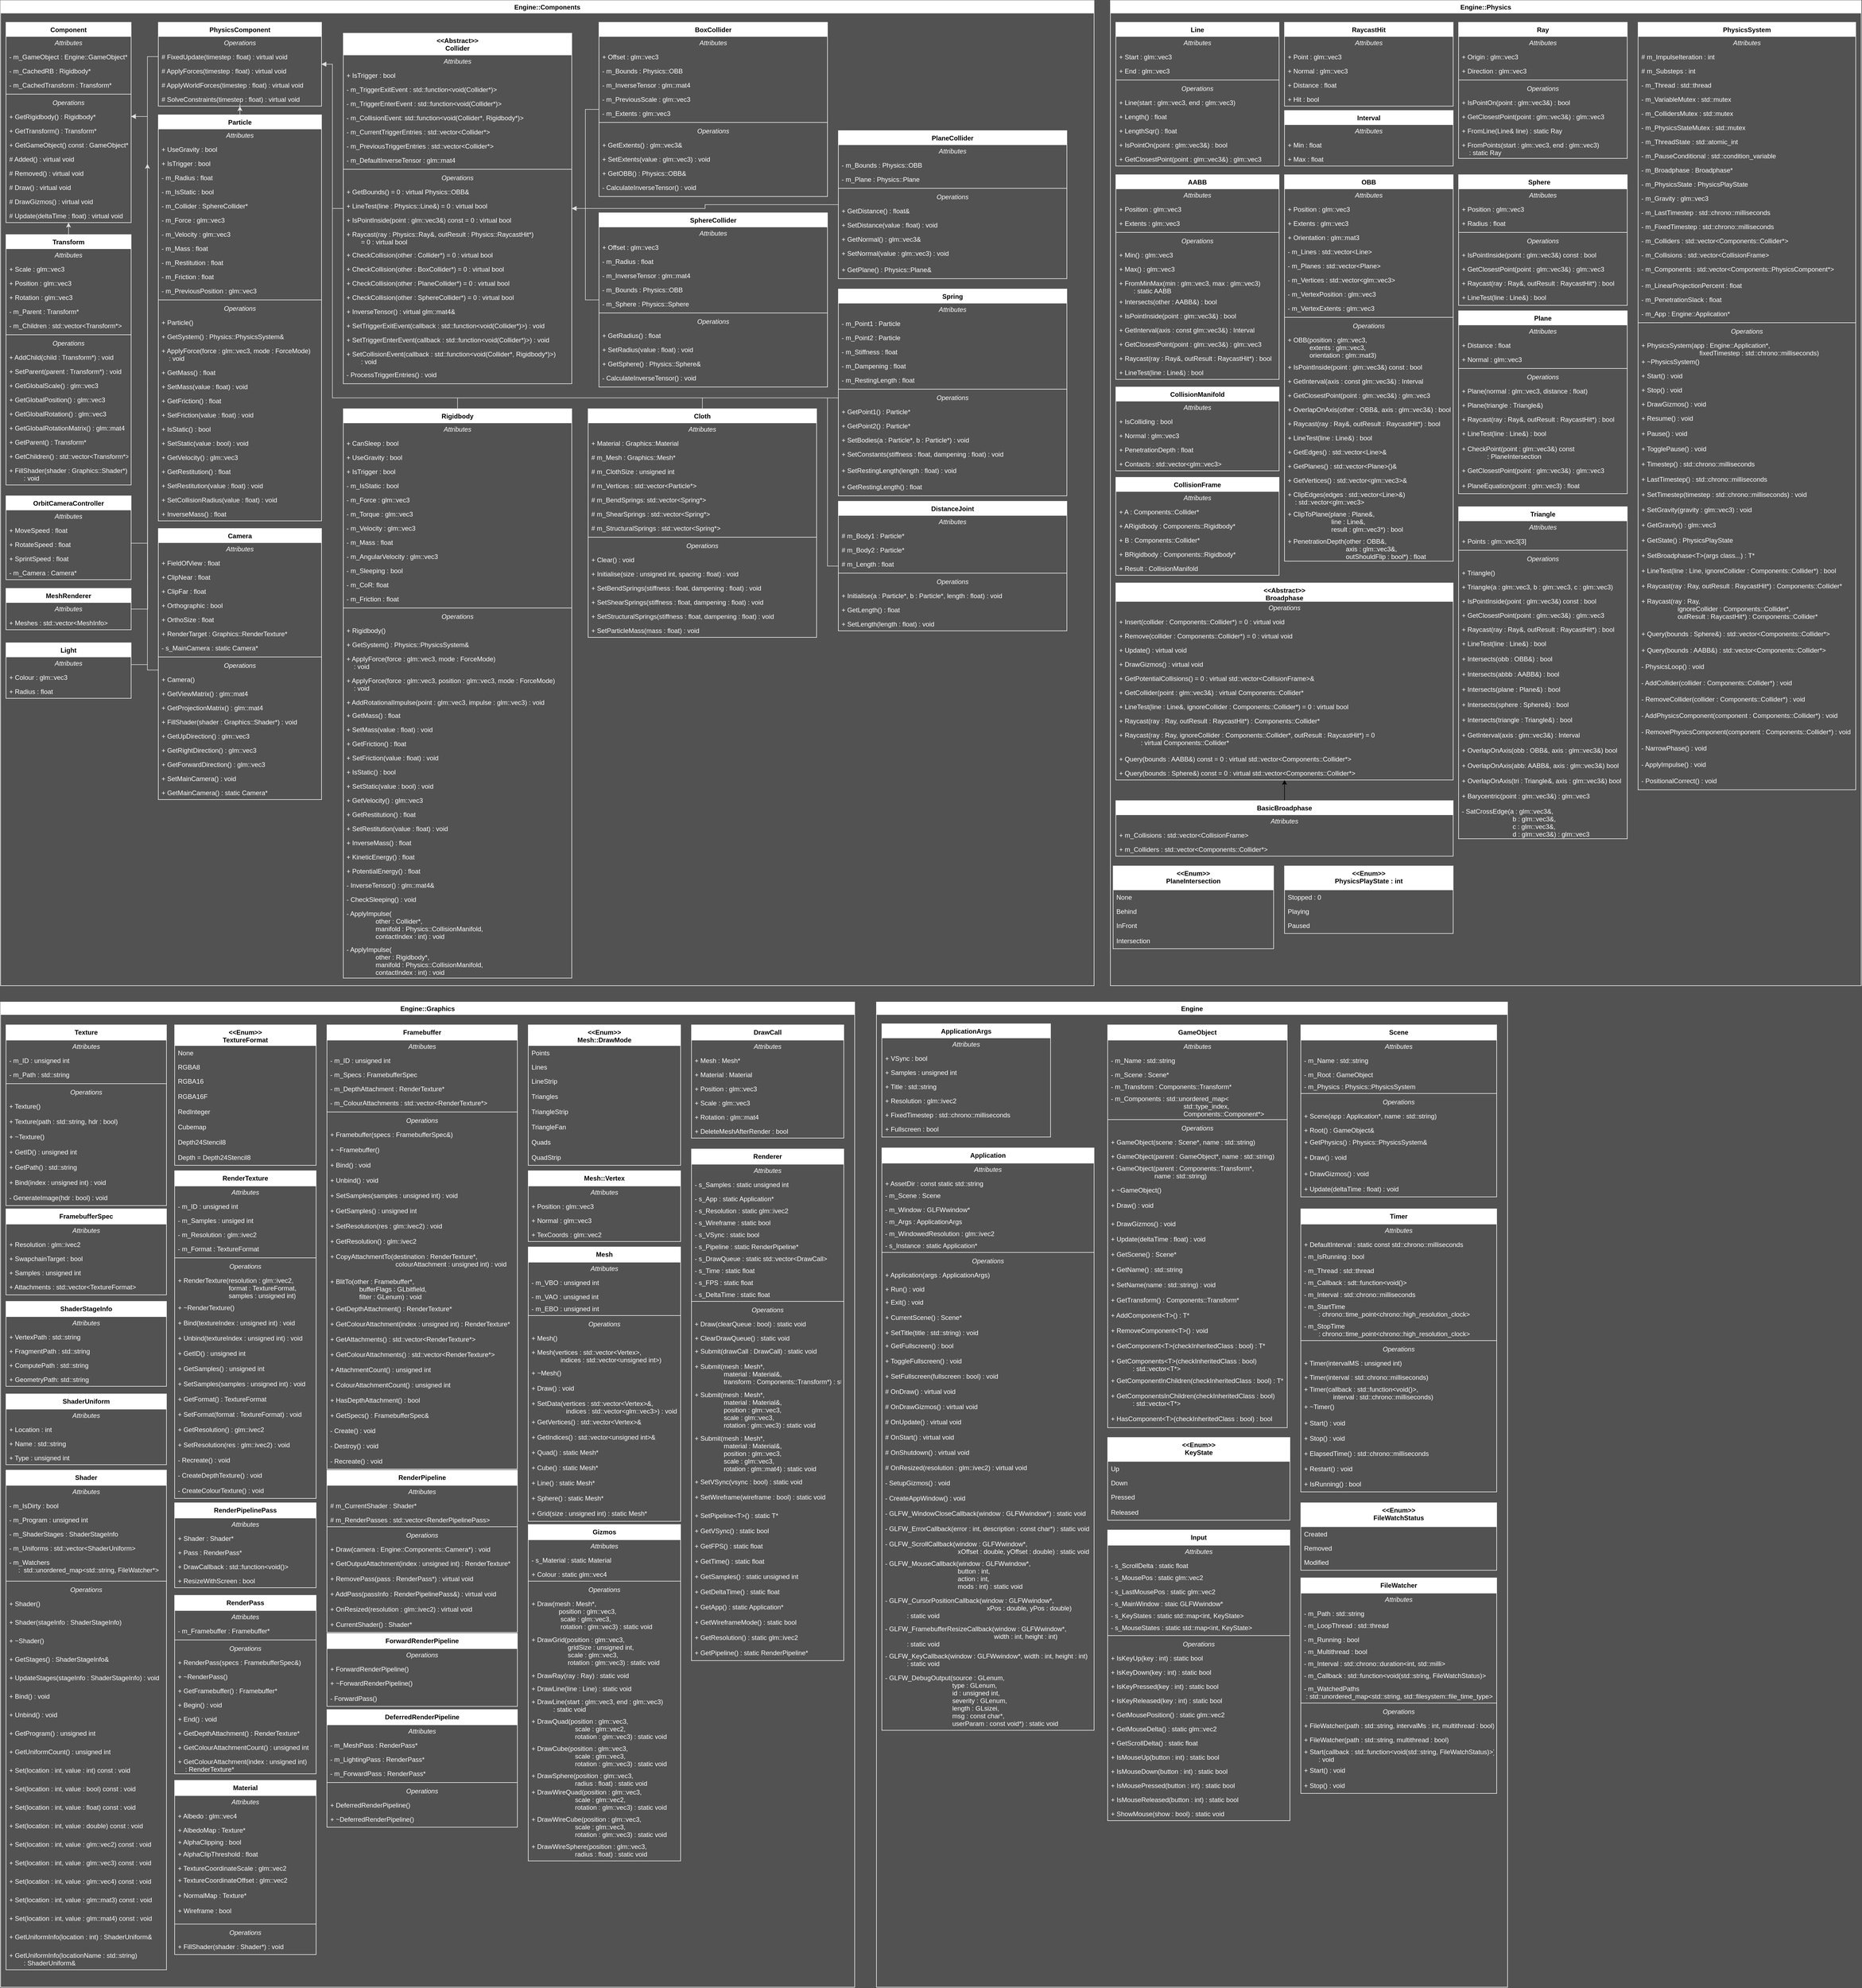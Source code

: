<mxfile version="16.5.1" type="device"><diagram id="C5RBs43oDa-KdzZeNtuy" name="Page-1"><mxGraphModel dx="6873" dy="4057" grid="1" gridSize="10" guides="1" tooltips="1" connect="1" arrows="1" fold="1" page="1" pageScale="1" pageWidth="3500" pageHeight="3700" background="#525252" math="0" shadow="0"><root><mxCell id="WIyWlLk6GJQsqaUBKTNV-0"/><mxCell id="WIyWlLk6GJQsqaUBKTNV-1" parent="WIyWlLk6GJQsqaUBKTNV-0"/><mxCell id="S_kgR9yWbid7gMSJSa6V-0" value="Engine::Components" style="swimlane;labelBackgroundColor=none;strokeColor=#FFFFFF;" parent="WIyWlLk6GJQsqaUBKTNV-1" vertex="1"><mxGeometry x="20" y="10" width="2010" height="1810" as="geometry"/></mxCell><mxCell id="S_kgR9yWbid7gMSJSa6V-1" value="Component" style="swimlane;fontStyle=1;align=center;verticalAlign=top;childLayout=stackLayout;horizontal=1;startSize=26;horizontalStack=0;resizeParent=1;resizeParentMax=0;resizeLast=0;collapsible=1;marginBottom=0;labelBackgroundColor=none;strokeColor=#FCFCFC;" parent="S_kgR9yWbid7gMSJSa6V-0" vertex="1"><mxGeometry x="10" y="40" width="230" height="368" as="geometry"/></mxCell><mxCell id="S_kgR9yWbid7gMSJSa6V-33" value="&lt;i&gt;Attributes&lt;/i&gt;" style="text;html=1;strokeColor=none;fillColor=none;align=center;verticalAlign=middle;whiteSpace=wrap;rounded=0;labelBackgroundColor=none;fontColor=#FFF;" parent="S_kgR9yWbid7gMSJSa6V-1" vertex="1"><mxGeometry y="26" width="230" height="24" as="geometry"/></mxCell><mxCell id="S_kgR9yWbid7gMSJSa6V-2" value="- m_GameObject : Engine::GameObject*" style="text;align=left;verticalAlign=top;spacingLeft=4;spacingRight=4;overflow=hidden;rotatable=0;points=[[0,0.5],[1,0.5]];portConstraint=eastwest;labelBackgroundColor=none;fontColor=#FFF;" parent="S_kgR9yWbid7gMSJSa6V-1" vertex="1"><mxGeometry y="50" width="230" height="26" as="geometry"/></mxCell><mxCell id="S_kgR9yWbid7gMSJSa6V-6" value="- m_CachedRB : Rigidbody*" style="text;align=left;verticalAlign=top;spacingLeft=4;spacingRight=4;overflow=hidden;rotatable=0;points=[[0,0.5],[1,0.5]];portConstraint=eastwest;labelBackgroundColor=none;fontColor=#FFF;" parent="S_kgR9yWbid7gMSJSa6V-1" vertex="1"><mxGeometry y="76" width="230" height="26" as="geometry"/></mxCell><mxCell id="S_kgR9yWbid7gMSJSa6V-12" value="- m_CachedTransform : Transform*" style="text;align=left;verticalAlign=top;spacingLeft=4;spacingRight=4;overflow=hidden;rotatable=0;points=[[0,0.5],[1,0.5]];portConstraint=eastwest;labelBackgroundColor=none;fontColor=#FFF;" parent="S_kgR9yWbid7gMSJSa6V-1" vertex="1"><mxGeometry y="102" width="230" height="26" as="geometry"/></mxCell><mxCell id="S_kgR9yWbid7gMSJSa6V-3" value="" style="line;strokeWidth=1;fillColor=none;align=left;verticalAlign=middle;spacingTop=-1;spacingLeft=3;spacingRight=3;rotatable=0;labelPosition=right;points=[];portConstraint=eastwest;labelBackgroundColor=none;fontColor=#FFF;strokeColor=#FFF;" parent="S_kgR9yWbid7gMSJSa6V-1" vertex="1"><mxGeometry y="128" width="230" height="8" as="geometry"/></mxCell><mxCell id="S_kgR9yWbid7gMSJSa6V-34" value="&lt;i&gt;Operations&lt;/i&gt;" style="text;html=1;strokeColor=none;fillColor=none;align=center;verticalAlign=middle;whiteSpace=wrap;rounded=0;labelBackgroundColor=none;fontColor=#FFF;" parent="S_kgR9yWbid7gMSJSa6V-1" vertex="1"><mxGeometry y="136" width="230" height="24" as="geometry"/></mxCell><mxCell id="S_kgR9yWbid7gMSJSa6V-4" value="+ GetRigidbody() : Rigidbody*" style="text;align=left;verticalAlign=top;spacingLeft=4;spacingRight=4;overflow=hidden;rotatable=0;points=[[0,0.5],[1,0.5]];portConstraint=eastwest;labelBackgroundColor=none;fontColor=#FFF;" parent="S_kgR9yWbid7gMSJSa6V-1" vertex="1"><mxGeometry y="160" width="230" height="26" as="geometry"/></mxCell><mxCell id="S_kgR9yWbid7gMSJSa6V-13" value="+ GetTransform() : Transform*" style="text;align=left;verticalAlign=top;spacingLeft=4;spacingRight=4;overflow=hidden;rotatable=0;points=[[0,0.5],[1,0.5]];portConstraint=eastwest;labelBackgroundColor=none;fontColor=#FFF;" parent="S_kgR9yWbid7gMSJSa6V-1" vertex="1"><mxGeometry y="186" width="230" height="26" as="geometry"/></mxCell><mxCell id="S_kgR9yWbid7gMSJSa6V-14" value="+ GetGameObject() const : GameObject*" style="text;align=left;verticalAlign=top;spacingLeft=4;spacingRight=4;overflow=hidden;rotatable=0;points=[[0,0.5],[1,0.5]];portConstraint=eastwest;labelBackgroundColor=none;fontColor=#FFF;" parent="S_kgR9yWbid7gMSJSa6V-1" vertex="1"><mxGeometry y="212" width="230" height="26" as="geometry"/></mxCell><mxCell id="S_kgR9yWbid7gMSJSa6V-15" value="# Added() : virtual void" style="text;align=left;verticalAlign=top;spacingLeft=4;spacingRight=4;overflow=hidden;rotatable=0;points=[[0,0.5],[1,0.5]];portConstraint=eastwest;labelBackgroundColor=none;fontColor=#FFF;" parent="S_kgR9yWbid7gMSJSa6V-1" vertex="1"><mxGeometry y="238" width="230" height="26" as="geometry"/></mxCell><mxCell id="S_kgR9yWbid7gMSJSa6V-16" value="# Removed() : virtual void" style="text;align=left;verticalAlign=top;spacingLeft=4;spacingRight=4;overflow=hidden;rotatable=0;points=[[0,0.5],[1,0.5]];portConstraint=eastwest;labelBackgroundColor=none;fontColor=#FFF;" parent="S_kgR9yWbid7gMSJSa6V-1" vertex="1"><mxGeometry y="264" width="230" height="26" as="geometry"/></mxCell><mxCell id="S_kgR9yWbid7gMSJSa6V-17" value="# Draw() : virtual void" style="text;align=left;verticalAlign=top;spacingLeft=4;spacingRight=4;overflow=hidden;rotatable=0;points=[[0,0.5],[1,0.5]];portConstraint=eastwest;labelBackgroundColor=none;fontColor=#FFF;" parent="S_kgR9yWbid7gMSJSa6V-1" vertex="1"><mxGeometry y="290" width="230" height="26" as="geometry"/></mxCell><mxCell id="S_kgR9yWbid7gMSJSa6V-18" value="# DrawGizmos() : virtual void" style="text;align=left;verticalAlign=top;spacingLeft=4;spacingRight=4;overflow=hidden;rotatable=0;points=[[0,0.5],[1,0.5]];portConstraint=eastwest;labelBackgroundColor=none;fontColor=#FFF;" parent="S_kgR9yWbid7gMSJSa6V-1" vertex="1"><mxGeometry y="316" width="230" height="26" as="geometry"/></mxCell><mxCell id="S_kgR9yWbid7gMSJSa6V-19" value="# Update(deltaTime : float) : virtual void" style="text;align=left;verticalAlign=top;spacingLeft=4;spacingRight=4;overflow=hidden;rotatable=0;points=[[0,0.5],[1,0.5]];portConstraint=eastwest;labelBackgroundColor=none;fontColor=#FFF;" parent="S_kgR9yWbid7gMSJSa6V-1" vertex="1"><mxGeometry y="342" width="230" height="26" as="geometry"/></mxCell><mxCell id="S_kgR9yWbid7gMSJSa6V-35" value="PhysicsComponent" style="swimlane;fontStyle=1;align=center;verticalAlign=top;childLayout=stackLayout;horizontal=1;startSize=26;horizontalStack=0;resizeParent=1;resizeParentMax=0;resizeLast=0;collapsible=1;marginBottom=0;labelBackgroundColor=none;strokeColor=#FCFCFC;" parent="S_kgR9yWbid7gMSJSa6V-0" vertex="1"><mxGeometry x="290" y="40" width="300" height="154" as="geometry"/></mxCell><mxCell id="S_kgR9yWbid7gMSJSa6V-41" value="&lt;i&gt;Operations&lt;/i&gt;" style="text;html=1;strokeColor=none;fillColor=none;align=center;verticalAlign=middle;whiteSpace=wrap;rounded=0;labelBackgroundColor=none;fontColor=#FFF;" parent="S_kgR9yWbid7gMSJSa6V-35" vertex="1"><mxGeometry y="26" width="300" height="24" as="geometry"/></mxCell><mxCell id="S_kgR9yWbid7gMSJSa6V-42" value="# FixedUpdate(timestep : float) : virtual void" style="text;align=left;verticalAlign=top;spacingLeft=4;spacingRight=4;overflow=hidden;rotatable=0;points=[[0,0.5],[1,0.5]];portConstraint=eastwest;labelBackgroundColor=none;fontColor=#FFF;" parent="S_kgR9yWbid7gMSJSa6V-35" vertex="1"><mxGeometry y="50" width="300" height="26" as="geometry"/></mxCell><mxCell id="S_kgR9yWbid7gMSJSa6V-43" value="# ApplyForces(timestep : float) : virtual void" style="text;align=left;verticalAlign=top;spacingLeft=4;spacingRight=4;overflow=hidden;rotatable=0;points=[[0,0.5],[1,0.5]];portConstraint=eastwest;labelBackgroundColor=none;fontColor=#FFF;" parent="S_kgR9yWbid7gMSJSa6V-35" vertex="1"><mxGeometry y="76" width="300" height="26" as="geometry"/></mxCell><mxCell id="S_kgR9yWbid7gMSJSa6V-50" value="# ApplyWorldForces(timestep : float) : virtual void" style="text;align=left;verticalAlign=top;spacingLeft=4;spacingRight=4;overflow=hidden;rotatable=0;points=[[0,0.5],[1,0.5]];portConstraint=eastwest;labelBackgroundColor=none;fontColor=#FFF;" parent="S_kgR9yWbid7gMSJSa6V-35" vertex="1"><mxGeometry y="102" width="300" height="26" as="geometry"/></mxCell><mxCell id="S_kgR9yWbid7gMSJSa6V-51" value="# SolveConstraints(timestep : float) : virtual void" style="text;align=left;verticalAlign=top;spacingLeft=4;spacingRight=4;overflow=hidden;rotatable=0;points=[[0,0.5],[1,0.5]];portConstraint=eastwest;labelBackgroundColor=none;fontColor=#FFF;" parent="S_kgR9yWbid7gMSJSa6V-35" vertex="1"><mxGeometry y="128" width="300" height="26" as="geometry"/></mxCell><mxCell id="S_kgR9yWbid7gMSJSa6V-52" value="name" style="endArrow=block;endFill=1;html=1;edgeStyle=orthogonalEdgeStyle;align=left;verticalAlign=top;rounded=0;fontColor=none;noLabel=1;labelBackgroundColor=none;strokeColor=#DEDEDE;entryX=1;entryY=0.5;entryDx=0;entryDy=0;" parent="S_kgR9yWbid7gMSJSa6V-0" source="S_kgR9yWbid7gMSJSa6V-42" target="S_kgR9yWbid7gMSJSa6V-4" edge="1"><mxGeometry x="-1" relative="1" as="geometry"><mxPoint x="89" y="53" as="sourcePoint"/><mxPoint x="129" y="153" as="targetPoint"/><Array as="points"><mxPoint x="270" y="103"/><mxPoint x="270" y="213"/></Array></mxGeometry></mxCell><mxCell id="S_kgR9yWbid7gMSJSa6V-60" value="name" style="endArrow=block;endFill=1;html=1;edgeStyle=orthogonalEdgeStyle;align=left;verticalAlign=top;rounded=0;fontColor=none;noLabel=1;labelBackgroundColor=none;strokeColor=#DEDEDE;" parent="S_kgR9yWbid7gMSJSa6V-0" source="S_kgR9yWbid7gMSJSa6V-61" target="S_kgR9yWbid7gMSJSa6V-35" edge="1"><mxGeometry x="-1" relative="1" as="geometry"><mxPoint x="630" y="117" as="sourcePoint"/><mxPoint x="260" y="244" as="targetPoint"/></mxGeometry></mxCell><mxCell id="S_kgR9yWbid7gMSJSa6V-61" value="&lt;&lt;Abstract&gt;&gt;&#10;Collider" style="swimlane;fontStyle=1;align=center;verticalAlign=top;childLayout=stackLayout;horizontal=1;startSize=40;horizontalStack=0;resizeParent=1;resizeParentMax=0;resizeLast=0;collapsible=1;marginBottom=0;labelBackgroundColor=none;strokeColor=#FCFCFC;" parent="S_kgR9yWbid7gMSJSa6V-0" vertex="1"><mxGeometry x="630" y="60" width="420" height="644" as="geometry"/></mxCell><mxCell id="S_kgR9yWbid7gMSJSa6V-62" value="&lt;i&gt;Attributes&lt;/i&gt;" style="text;html=1;strokeColor=none;fillColor=none;align=center;verticalAlign=middle;whiteSpace=wrap;rounded=0;labelBackgroundColor=none;fontColor=#FFF;" parent="S_kgR9yWbid7gMSJSa6V-61" vertex="1"><mxGeometry y="40" width="420" height="24" as="geometry"/></mxCell><mxCell id="S_kgR9yWbid7gMSJSa6V-63" value="+ IsTrigger : bool" style="text;align=left;verticalAlign=top;spacingLeft=4;spacingRight=4;overflow=hidden;rotatable=0;points=[[0,0.5],[1,0.5]];portConstraint=eastwest;labelBackgroundColor=none;fontColor=#FFF;" parent="S_kgR9yWbid7gMSJSa6V-61" vertex="1"><mxGeometry y="64" width="420" height="26" as="geometry"/></mxCell><mxCell id="S_kgR9yWbid7gMSJSa6V-64" value="- m_TriggerExitEvent : std::function&lt;void(Collider*)&gt;" style="text;align=left;verticalAlign=top;spacingLeft=4;spacingRight=4;overflow=hidden;rotatable=0;points=[[0,0.5],[1,0.5]];portConstraint=eastwest;labelBackgroundColor=none;fontColor=#FFF;" parent="S_kgR9yWbid7gMSJSa6V-61" vertex="1"><mxGeometry y="90" width="420" height="26" as="geometry"/></mxCell><mxCell id="S_kgR9yWbid7gMSJSa6V-76" value="- m_TriggerEnterEvent : std::function&lt;void(Collider*)&gt;" style="text;align=left;verticalAlign=top;spacingLeft=4;spacingRight=4;overflow=hidden;rotatable=0;points=[[0,0.5],[1,0.5]];portConstraint=eastwest;labelBackgroundColor=none;fontColor=#FFF;" parent="S_kgR9yWbid7gMSJSa6V-61" vertex="1"><mxGeometry y="116" width="420" height="26" as="geometry"/></mxCell><mxCell id="S_kgR9yWbid7gMSJSa6V-77" value="- m_CollisionEvent: std::function&lt;void(Collider*, Rigidbody*)&gt;" style="text;align=left;verticalAlign=top;spacingLeft=4;spacingRight=4;overflow=hidden;rotatable=0;points=[[0,0.5],[1,0.5]];portConstraint=eastwest;labelBackgroundColor=none;fontColor=#FFF;" parent="S_kgR9yWbid7gMSJSa6V-61" vertex="1"><mxGeometry y="142" width="420" height="26" as="geometry"/></mxCell><mxCell id="S_kgR9yWbid7gMSJSa6V-78" value="- m_CurrentTriggerEntries : std::vector&lt;Collider*&gt;" style="text;align=left;verticalAlign=top;spacingLeft=4;spacingRight=4;overflow=hidden;rotatable=0;points=[[0,0.5],[1,0.5]];portConstraint=eastwest;labelBackgroundColor=none;fontColor=#FFF;" parent="S_kgR9yWbid7gMSJSa6V-61" vertex="1"><mxGeometry y="168" width="420" height="26" as="geometry"/></mxCell><mxCell id="S_kgR9yWbid7gMSJSa6V-79" value="- m_PreviousTriggerEntries : std::vector&lt;Collider*&gt;" style="text;align=left;verticalAlign=top;spacingLeft=4;spacingRight=4;overflow=hidden;rotatable=0;points=[[0,0.5],[1,0.5]];portConstraint=eastwest;labelBackgroundColor=none;fontColor=#FFF;" parent="S_kgR9yWbid7gMSJSa6V-61" vertex="1"><mxGeometry y="194" width="420" height="26" as="geometry"/></mxCell><mxCell id="S_kgR9yWbid7gMSJSa6V-80" value="- m_DefaultInverseTensor : glm::mat4" style="text;align=left;verticalAlign=top;spacingLeft=4;spacingRight=4;overflow=hidden;rotatable=0;points=[[0,0.5],[1,0.5]];portConstraint=eastwest;labelBackgroundColor=none;fontColor=#FFF;" parent="S_kgR9yWbid7gMSJSa6V-61" vertex="1"><mxGeometry y="220" width="420" height="26" as="geometry"/></mxCell><mxCell id="S_kgR9yWbid7gMSJSa6V-66" value="" style="line;strokeWidth=1;fillColor=none;align=left;verticalAlign=middle;spacingTop=-1;spacingLeft=3;spacingRight=3;rotatable=0;labelPosition=right;points=[];portConstraint=eastwest;labelBackgroundColor=none;fontColor=#FFF;strokeColor=#FFF;" parent="S_kgR9yWbid7gMSJSa6V-61" vertex="1"><mxGeometry y="246" width="420" height="8" as="geometry"/></mxCell><mxCell id="S_kgR9yWbid7gMSJSa6V-67" value="&lt;i&gt;Operations&lt;/i&gt;" style="text;html=1;strokeColor=none;fillColor=none;align=center;verticalAlign=middle;whiteSpace=wrap;rounded=0;labelBackgroundColor=none;fontColor=#FFF;" parent="S_kgR9yWbid7gMSJSa6V-61" vertex="1"><mxGeometry y="254" width="420" height="24" as="geometry"/></mxCell><mxCell id="S_kgR9yWbid7gMSJSa6V-75" value="+ GetBounds() = 0 : virtual Physics::OBB&amp;" style="text;align=left;verticalAlign=top;spacingLeft=4;spacingRight=4;overflow=hidden;rotatable=0;points=[[0,0.5],[1,0.5]];portConstraint=eastwest;labelBackgroundColor=none;fontColor=#FFF;" parent="S_kgR9yWbid7gMSJSa6V-61" vertex="1"><mxGeometry y="278" width="420" height="26" as="geometry"/></mxCell><mxCell id="S_kgR9yWbid7gMSJSa6V-81" value="+ LineTest(line : Physics::Line&amp;) = 0 : virtual bool" style="text;align=left;verticalAlign=top;spacingLeft=4;spacingRight=4;overflow=hidden;rotatable=0;points=[[0,0.5],[1,0.5]];portConstraint=eastwest;labelBackgroundColor=none;fontColor=#FFF;" parent="S_kgR9yWbid7gMSJSa6V-61" vertex="1"><mxGeometry y="304" width="420" height="26" as="geometry"/></mxCell><mxCell id="S_kgR9yWbid7gMSJSa6V-95" value="+ IsPointInside(point : glm::vec3&amp;) const = 0 : virtual bool" style="text;align=left;verticalAlign=top;spacingLeft=4;spacingRight=4;overflow=hidden;rotatable=0;points=[[0,0.5],[1,0.5]];portConstraint=eastwest;labelBackgroundColor=none;fontColor=#FFF;" parent="S_kgR9yWbid7gMSJSa6V-61" vertex="1"><mxGeometry y="330" width="420" height="26" as="geometry"/></mxCell><mxCell id="S_kgR9yWbid7gMSJSa6V-96" value="+ Raycast(ray : Physics::Ray&amp;, outResult : Physics::RaycastHit*)&#10;        = 0 : virtual bool" style="text;align=left;verticalAlign=top;spacingLeft=4;spacingRight=4;overflow=hidden;rotatable=0;points=[[0,0.5],[1,0.5]];portConstraint=eastwest;labelBackgroundColor=none;fontColor=#FFF;" parent="S_kgR9yWbid7gMSJSa6V-61" vertex="1"><mxGeometry y="356" width="420" height="38" as="geometry"/></mxCell><mxCell id="S_kgR9yWbid7gMSJSa6V-97" value="+ CheckCollision(other : Collider*) = 0 : virtual bool" style="text;align=left;verticalAlign=top;spacingLeft=4;spacingRight=4;overflow=hidden;rotatable=0;points=[[0,0.5],[1,0.5]];portConstraint=eastwest;labelBackgroundColor=none;fontColor=#FFF;" parent="S_kgR9yWbid7gMSJSa6V-61" vertex="1"><mxGeometry y="394" width="420" height="26" as="geometry"/></mxCell><mxCell id="S_kgR9yWbid7gMSJSa6V-100" value="+ CheckCollision(other : BoxCollider*) = 0 : virtual bool" style="text;align=left;verticalAlign=top;spacingLeft=4;spacingRight=4;overflow=hidden;rotatable=0;points=[[0,0.5],[1,0.5]];portConstraint=eastwest;labelBackgroundColor=none;fontColor=#FFF;" parent="S_kgR9yWbid7gMSJSa6V-61" vertex="1"><mxGeometry y="420" width="420" height="26" as="geometry"/></mxCell><mxCell id="S_kgR9yWbid7gMSJSa6V-101" value="+ CheckCollision(other : PlaneCollider*) = 0 : virtual bool" style="text;align=left;verticalAlign=top;spacingLeft=4;spacingRight=4;overflow=hidden;rotatable=0;points=[[0,0.5],[1,0.5]];portConstraint=eastwest;labelBackgroundColor=none;fontColor=#FFF;" parent="S_kgR9yWbid7gMSJSa6V-61" vertex="1"><mxGeometry y="446" width="420" height="26" as="geometry"/></mxCell><mxCell id="S_kgR9yWbid7gMSJSa6V-102" value="+ CheckCollision(other : SphereCollider*) = 0 : virtual bool" style="text;align=left;verticalAlign=top;spacingLeft=4;spacingRight=4;overflow=hidden;rotatable=0;points=[[0,0.5],[1,0.5]];portConstraint=eastwest;labelBackgroundColor=none;fontColor=#FFF;" parent="S_kgR9yWbid7gMSJSa6V-61" vertex="1"><mxGeometry y="472" width="420" height="26" as="geometry"/></mxCell><mxCell id="S_kgR9yWbid7gMSJSa6V-122" value="+ InverseTensor() : virtual glm::mat4&amp;" style="text;align=left;verticalAlign=top;spacingLeft=4;spacingRight=4;overflow=hidden;rotatable=0;points=[[0,0.5],[1,0.5]];portConstraint=eastwest;labelBackgroundColor=none;fontColor=#FFF;" parent="S_kgR9yWbid7gMSJSa6V-61" vertex="1"><mxGeometry y="498" width="420" height="26" as="geometry"/></mxCell><mxCell id="S_kgR9yWbid7gMSJSa6V-123" value="+ SetTriggerExitEvent(callback : std::function&lt;void(Collider*)&gt;) : void" style="text;align=left;verticalAlign=top;spacingLeft=4;spacingRight=4;overflow=hidden;rotatable=0;points=[[0,0.5],[1,0.5]];portConstraint=eastwest;labelBackgroundColor=none;fontColor=#FFF;" parent="S_kgR9yWbid7gMSJSa6V-61" vertex="1"><mxGeometry y="524" width="420" height="26" as="geometry"/></mxCell><mxCell id="S_kgR9yWbid7gMSJSa6V-124" value="+ SetTriggerEnterEvent(callback : std::function&lt;void(Collider*)&gt;) : void" style="text;align=left;verticalAlign=top;spacingLeft=4;spacingRight=4;overflow=hidden;rotatable=0;points=[[0,0.5],[1,0.5]];portConstraint=eastwest;labelBackgroundColor=none;fontColor=#FFF;" parent="S_kgR9yWbid7gMSJSa6V-61" vertex="1"><mxGeometry y="550" width="420" height="26" as="geometry"/></mxCell><mxCell id="S_kgR9yWbid7gMSJSa6V-147" value="+ SetCollisionEvent(callback : std::function&lt;void(Collider*, Rigidbody*)&gt;)&#10;        : void" style="text;align=left;verticalAlign=top;spacingLeft=4;spacingRight=4;overflow=hidden;rotatable=0;points=[[0,0.5],[1,0.5]];portConstraint=eastwest;labelBackgroundColor=none;fontColor=#FFF;" parent="S_kgR9yWbid7gMSJSa6V-61" vertex="1"><mxGeometry y="576" width="420" height="38" as="geometry"/></mxCell><mxCell id="S_kgR9yWbid7gMSJSa6V-171" value="- ProcessTriggerEntries() : void" style="text;align=left;verticalAlign=top;spacingLeft=4;spacingRight=4;overflow=hidden;rotatable=0;points=[[0,0.5],[1,0.5]];portConstraint=eastwest;labelBackgroundColor=none;fontColor=#FFF;" parent="S_kgR9yWbid7gMSJSa6V-61" vertex="1"><mxGeometry y="614" width="420" height="30" as="geometry"/></mxCell><mxCell id="S_kgR9yWbid7gMSJSa6V-172" value="BoxCollider" style="swimlane;fontStyle=1;align=center;verticalAlign=top;childLayout=stackLayout;horizontal=1;startSize=26;horizontalStack=0;resizeParent=1;resizeParentMax=0;resizeLast=0;collapsible=1;marginBottom=0;labelBackgroundColor=none;strokeColor=#FCFCFC;" parent="S_kgR9yWbid7gMSJSa6V-0" vertex="1"><mxGeometry x="1100" y="40" width="420" height="320" as="geometry"/></mxCell><mxCell id="S_kgR9yWbid7gMSJSa6V-173" value="&lt;i&gt;Attributes&lt;/i&gt;" style="text;html=1;strokeColor=none;fillColor=none;align=center;verticalAlign=middle;whiteSpace=wrap;rounded=0;labelBackgroundColor=none;fontColor=#FFF;" parent="S_kgR9yWbid7gMSJSa6V-172" vertex="1"><mxGeometry y="26" width="420" height="24" as="geometry"/></mxCell><mxCell id="S_kgR9yWbid7gMSJSa6V-174" value="+ Offset : glm::vec3" style="text;align=left;verticalAlign=top;spacingLeft=4;spacingRight=4;overflow=hidden;rotatable=0;points=[[0,0.5],[1,0.5]];portConstraint=eastwest;labelBackgroundColor=none;fontColor=#FFF;" parent="S_kgR9yWbid7gMSJSa6V-172" vertex="1"><mxGeometry y="50" width="420" height="26" as="geometry"/></mxCell><mxCell id="S_kgR9yWbid7gMSJSa6V-175" value="- m_Bounds : Physics::OBB" style="text;align=left;verticalAlign=top;spacingLeft=4;spacingRight=4;overflow=hidden;rotatable=0;points=[[0,0.5],[1,0.5]];portConstraint=eastwest;labelBackgroundColor=none;fontColor=#FFF;" parent="S_kgR9yWbid7gMSJSa6V-172" vertex="1"><mxGeometry y="76" width="420" height="26" as="geometry"/></mxCell><mxCell id="S_kgR9yWbid7gMSJSa6V-176" value="- m_InverseTensor : glm::mat4" style="text;align=left;verticalAlign=top;spacingLeft=4;spacingRight=4;overflow=hidden;rotatable=0;points=[[0,0.5],[1,0.5]];portConstraint=eastwest;labelBackgroundColor=none;fontColor=#FFF;" parent="S_kgR9yWbid7gMSJSa6V-172" vertex="1"><mxGeometry y="102" width="420" height="26" as="geometry"/></mxCell><mxCell id="S_kgR9yWbid7gMSJSa6V-177" value="- m_PreviousScale : glm::vec3" style="text;align=left;verticalAlign=top;spacingLeft=4;spacingRight=4;overflow=hidden;rotatable=0;points=[[0,0.5],[1,0.5]];portConstraint=eastwest;labelBackgroundColor=none;fontColor=#FFF;" parent="S_kgR9yWbid7gMSJSa6V-172" vertex="1"><mxGeometry y="128" width="420" height="26" as="geometry"/></mxCell><mxCell id="S_kgR9yWbid7gMSJSa6V-178" value="- m_Extents : glm::vec3" style="text;align=left;verticalAlign=top;spacingLeft=4;spacingRight=4;overflow=hidden;rotatable=0;points=[[0,0.5],[1,0.5]];portConstraint=eastwest;labelBackgroundColor=none;fontColor=#FFF;" parent="S_kgR9yWbid7gMSJSa6V-172" vertex="1"><mxGeometry y="154" width="420" height="26" as="geometry"/></mxCell><mxCell id="S_kgR9yWbid7gMSJSa6V-181" value="" style="line;strokeWidth=1;fillColor=none;align=left;verticalAlign=middle;spacingTop=-1;spacingLeft=3;spacingRight=3;rotatable=0;labelPosition=right;points=[];portConstraint=eastwest;labelBackgroundColor=none;fontColor=#FFF;strokeColor=#FFF;" parent="S_kgR9yWbid7gMSJSa6V-172" vertex="1"><mxGeometry y="180" width="420" height="8" as="geometry"/></mxCell><mxCell id="S_kgR9yWbid7gMSJSa6V-182" value="&lt;i&gt;Operations&lt;/i&gt;" style="text;html=1;strokeColor=none;fillColor=none;align=center;verticalAlign=middle;whiteSpace=wrap;rounded=0;labelBackgroundColor=none;fontColor=#FFF;" parent="S_kgR9yWbid7gMSJSa6V-172" vertex="1"><mxGeometry y="188" width="420" height="24" as="geometry"/></mxCell><mxCell id="S_kgR9yWbid7gMSJSa6V-183" value="+ GetExtents() : glm::vec3&amp;" style="text;align=left;verticalAlign=top;spacingLeft=4;spacingRight=4;overflow=hidden;rotatable=0;points=[[0,0.5],[1,0.5]];portConstraint=eastwest;labelBackgroundColor=none;fontColor=#FFF;" parent="S_kgR9yWbid7gMSJSa6V-172" vertex="1"><mxGeometry y="212" width="420" height="26" as="geometry"/></mxCell><mxCell id="S_kgR9yWbid7gMSJSa6V-184" value="+ SetExtents(value : glm::vec3) : void" style="text;align=left;verticalAlign=top;spacingLeft=4;spacingRight=4;overflow=hidden;rotatable=0;points=[[0,0.5],[1,0.5]];portConstraint=eastwest;labelBackgroundColor=none;fontColor=#FFF;" parent="S_kgR9yWbid7gMSJSa6V-172" vertex="1"><mxGeometry y="238" width="420" height="26" as="geometry"/></mxCell><mxCell id="S_kgR9yWbid7gMSJSa6V-185" value="+ GetOBB() : Physics::OBB&amp;" style="text;align=left;verticalAlign=top;spacingLeft=4;spacingRight=4;overflow=hidden;rotatable=0;points=[[0,0.5],[1,0.5]];portConstraint=eastwest;labelBackgroundColor=none;fontColor=#FFF;" parent="S_kgR9yWbid7gMSJSa6V-172" vertex="1"><mxGeometry y="264" width="420" height="26" as="geometry"/></mxCell><mxCell id="S_kgR9yWbid7gMSJSa6V-186" value="- CalculateInverseTensor() : void" style="text;align=left;verticalAlign=top;spacingLeft=4;spacingRight=4;overflow=hidden;rotatable=0;points=[[0,0.5],[1,0.5]];portConstraint=eastwest;labelBackgroundColor=none;fontColor=#FFF;" parent="S_kgR9yWbid7gMSJSa6V-172" vertex="1"><mxGeometry y="290" width="420" height="30" as="geometry"/></mxCell><mxCell id="S_kgR9yWbid7gMSJSa6V-196" value="name" style="endArrow=block;endFill=1;html=1;edgeStyle=orthogonalEdgeStyle;align=left;verticalAlign=top;rounded=0;fontColor=none;noLabel=1;labelBackgroundColor=none;strokeColor=#DEDEDE;" parent="S_kgR9yWbid7gMSJSa6V-0" source="S_kgR9yWbid7gMSJSa6V-172" target="S_kgR9yWbid7gMSJSa6V-61" edge="1"><mxGeometry x="-1" relative="1" as="geometry"><mxPoint x="500" y="528" as="sourcePoint"/><mxPoint x="460.0" y="290.0" as="targetPoint"/></mxGeometry></mxCell><mxCell id="S_kgR9yWbid7gMSJSa6V-198" value="SphereCollider" style="swimlane;fontStyle=1;align=center;verticalAlign=top;childLayout=stackLayout;horizontal=1;startSize=26;horizontalStack=0;resizeParent=1;resizeParentMax=0;resizeLast=0;collapsible=1;marginBottom=0;labelBackgroundColor=none;strokeColor=#FCFCFC;" parent="S_kgR9yWbid7gMSJSa6V-0" vertex="1"><mxGeometry x="1100" y="390" width="420" height="320" as="geometry"/></mxCell><mxCell id="S_kgR9yWbid7gMSJSa6V-199" value="&lt;i&gt;Attributes&lt;/i&gt;" style="text;html=1;strokeColor=none;fillColor=none;align=center;verticalAlign=middle;whiteSpace=wrap;rounded=0;labelBackgroundColor=none;fontColor=#FFF;" parent="S_kgR9yWbid7gMSJSa6V-198" vertex="1"><mxGeometry y="26" width="420" height="24" as="geometry"/></mxCell><mxCell id="S_kgR9yWbid7gMSJSa6V-200" value="+ Offset : glm::vec3" style="text;align=left;verticalAlign=top;spacingLeft=4;spacingRight=4;overflow=hidden;rotatable=0;points=[[0,0.5],[1,0.5]];portConstraint=eastwest;labelBackgroundColor=none;fontColor=#FFF;" parent="S_kgR9yWbid7gMSJSa6V-198" vertex="1"><mxGeometry y="50" width="420" height="26" as="geometry"/></mxCell><mxCell id="S_kgR9yWbid7gMSJSa6V-201" value="- m_Radius : float" style="text;align=left;verticalAlign=top;spacingLeft=4;spacingRight=4;overflow=hidden;rotatable=0;points=[[0,0.5],[1,0.5]];portConstraint=eastwest;labelBackgroundColor=none;fontColor=#FFF;" parent="S_kgR9yWbid7gMSJSa6V-198" vertex="1"><mxGeometry y="76" width="420" height="26" as="geometry"/></mxCell><mxCell id="S_kgR9yWbid7gMSJSa6V-202" value="- m_InverseTensor : glm::mat4" style="text;align=left;verticalAlign=top;spacingLeft=4;spacingRight=4;overflow=hidden;rotatable=0;points=[[0,0.5],[1,0.5]];portConstraint=eastwest;labelBackgroundColor=none;fontColor=#FFF;" parent="S_kgR9yWbid7gMSJSa6V-198" vertex="1"><mxGeometry y="102" width="420" height="26" as="geometry"/></mxCell><mxCell id="S_kgR9yWbid7gMSJSa6V-203" value="- m_Bounds : Physics::OBB" style="text;align=left;verticalAlign=top;spacingLeft=4;spacingRight=4;overflow=hidden;rotatable=0;points=[[0,0.5],[1,0.5]];portConstraint=eastwest;labelBackgroundColor=none;fontColor=#FFF;" parent="S_kgR9yWbid7gMSJSa6V-198" vertex="1"><mxGeometry y="128" width="420" height="26" as="geometry"/></mxCell><mxCell id="S_kgR9yWbid7gMSJSa6V-204" value="- m_Sphere : Physics::Sphere" style="text;align=left;verticalAlign=top;spacingLeft=4;spacingRight=4;overflow=hidden;rotatable=0;points=[[0,0.5],[1,0.5]];portConstraint=eastwest;labelBackgroundColor=none;fontColor=#FFF;" parent="S_kgR9yWbid7gMSJSa6V-198" vertex="1"><mxGeometry y="154" width="420" height="26" as="geometry"/></mxCell><mxCell id="S_kgR9yWbid7gMSJSa6V-205" value="" style="line;strokeWidth=1;fillColor=none;align=left;verticalAlign=middle;spacingTop=-1;spacingLeft=3;spacingRight=3;rotatable=0;labelPosition=right;points=[];portConstraint=eastwest;labelBackgroundColor=none;fontColor=#FFF;strokeColor=#FFF;" parent="S_kgR9yWbid7gMSJSa6V-198" vertex="1"><mxGeometry y="180" width="420" height="8" as="geometry"/></mxCell><mxCell id="S_kgR9yWbid7gMSJSa6V-206" value="&lt;i&gt;Operations&lt;/i&gt;" style="text;html=1;strokeColor=none;fillColor=none;align=center;verticalAlign=middle;whiteSpace=wrap;rounded=0;labelBackgroundColor=none;fontColor=#FFF;" parent="S_kgR9yWbid7gMSJSa6V-198" vertex="1"><mxGeometry y="188" width="420" height="24" as="geometry"/></mxCell><mxCell id="S_kgR9yWbid7gMSJSa6V-207" value="+ GetRadius() : float" style="text;align=left;verticalAlign=top;spacingLeft=4;spacingRight=4;overflow=hidden;rotatable=0;points=[[0,0.5],[1,0.5]];portConstraint=eastwest;labelBackgroundColor=none;fontColor=#FFF;" parent="S_kgR9yWbid7gMSJSa6V-198" vertex="1"><mxGeometry y="212" width="420" height="26" as="geometry"/></mxCell><mxCell id="S_kgR9yWbid7gMSJSa6V-208" value="+ SetRadius(value : float) : void" style="text;align=left;verticalAlign=top;spacingLeft=4;spacingRight=4;overflow=hidden;rotatable=0;points=[[0,0.5],[1,0.5]];portConstraint=eastwest;labelBackgroundColor=none;fontColor=#FFF;" parent="S_kgR9yWbid7gMSJSa6V-198" vertex="1"><mxGeometry y="238" width="420" height="26" as="geometry"/></mxCell><mxCell id="S_kgR9yWbid7gMSJSa6V-209" value="+ GetSphere() : Physics::Sphere&amp;" style="text;align=left;verticalAlign=top;spacingLeft=4;spacingRight=4;overflow=hidden;rotatable=0;points=[[0,0.5],[1,0.5]];portConstraint=eastwest;labelBackgroundColor=none;fontColor=#FFF;" parent="S_kgR9yWbid7gMSJSa6V-198" vertex="1"><mxGeometry y="264" width="420" height="26" as="geometry"/></mxCell><mxCell id="S_kgR9yWbid7gMSJSa6V-210" value="- CalculateInverseTensor() : void" style="text;align=left;verticalAlign=top;spacingLeft=4;spacingRight=4;overflow=hidden;rotatable=0;points=[[0,0.5],[1,0.5]];portConstraint=eastwest;labelBackgroundColor=none;fontColor=#FFF;" parent="S_kgR9yWbid7gMSJSa6V-198" vertex="1"><mxGeometry y="290" width="420" height="30" as="geometry"/></mxCell><mxCell id="S_kgR9yWbid7gMSJSa6V-211" value="name" style="endArrow=block;endFill=1;html=1;edgeStyle=orthogonalEdgeStyle;align=left;verticalAlign=top;rounded=0;fontColor=none;noLabel=1;labelBackgroundColor=none;strokeColor=#DEDEDE;" parent="S_kgR9yWbid7gMSJSa6V-0" source="S_kgR9yWbid7gMSJSa6V-198" target="S_kgR9yWbid7gMSJSa6V-61" edge="1"><mxGeometry x="-1" relative="1" as="geometry"><mxPoint x="1120" y="220.034" as="sourcePoint"/><mxPoint x="1070" y="375" as="targetPoint"/></mxGeometry></mxCell><mxCell id="S_kgR9yWbid7gMSJSa6V-212" value="PlaneCollider" style="swimlane;fontStyle=1;align=center;verticalAlign=top;childLayout=stackLayout;horizontal=1;startSize=26;horizontalStack=0;resizeParent=1;resizeParentMax=0;resizeLast=0;collapsible=1;marginBottom=0;labelBackgroundColor=none;strokeColor=#FCFCFC;" parent="S_kgR9yWbid7gMSJSa6V-0" vertex="1"><mxGeometry x="1540" y="239" width="420" height="272" as="geometry"/></mxCell><mxCell id="S_kgR9yWbid7gMSJSa6V-213" value="&lt;i&gt;Attributes&lt;/i&gt;" style="text;html=1;strokeColor=none;fillColor=none;align=center;verticalAlign=middle;whiteSpace=wrap;rounded=0;labelBackgroundColor=none;fontColor=#FFF;" parent="S_kgR9yWbid7gMSJSa6V-212" vertex="1"><mxGeometry y="26" width="420" height="24" as="geometry"/></mxCell><mxCell id="S_kgR9yWbid7gMSJSa6V-217" value="- m_Bounds : Physics::OBB" style="text;align=left;verticalAlign=top;spacingLeft=4;spacingRight=4;overflow=hidden;rotatable=0;points=[[0,0.5],[1,0.5]];portConstraint=eastwest;labelBackgroundColor=none;fontColor=#FFF;" parent="S_kgR9yWbid7gMSJSa6V-212" vertex="1"><mxGeometry y="50" width="420" height="26" as="geometry"/></mxCell><mxCell id="S_kgR9yWbid7gMSJSa6V-218" value="- m_Plane : Physics::Plane" style="text;align=left;verticalAlign=top;spacingLeft=4;spacingRight=4;overflow=hidden;rotatable=0;points=[[0,0.5],[1,0.5]];portConstraint=eastwest;labelBackgroundColor=none;fontColor=#FFF;" parent="S_kgR9yWbid7gMSJSa6V-212" vertex="1"><mxGeometry y="76" width="420" height="26" as="geometry"/></mxCell><mxCell id="S_kgR9yWbid7gMSJSa6V-219" value="" style="line;strokeWidth=1;fillColor=none;align=left;verticalAlign=middle;spacingTop=-1;spacingLeft=3;spacingRight=3;rotatable=0;labelPosition=right;points=[];portConstraint=eastwest;labelBackgroundColor=none;fontColor=#FFF;strokeColor=#FFF;" parent="S_kgR9yWbid7gMSJSa6V-212" vertex="1"><mxGeometry y="102" width="420" height="8" as="geometry"/></mxCell><mxCell id="S_kgR9yWbid7gMSJSa6V-220" value="&lt;i&gt;Operations&lt;/i&gt;" style="text;html=1;strokeColor=none;fillColor=none;align=center;verticalAlign=middle;whiteSpace=wrap;rounded=0;labelBackgroundColor=none;fontColor=#FFF;" parent="S_kgR9yWbid7gMSJSa6V-212" vertex="1"><mxGeometry y="110" width="420" height="24" as="geometry"/></mxCell><mxCell id="S_kgR9yWbid7gMSJSa6V-221" value="+ GetDistance() : float&amp;" style="text;align=left;verticalAlign=top;spacingLeft=4;spacingRight=4;overflow=hidden;rotatable=0;points=[[0,0.5],[1,0.5]];portConstraint=eastwest;labelBackgroundColor=none;fontColor=#FFF;" parent="S_kgR9yWbid7gMSJSa6V-212" vertex="1"><mxGeometry y="134" width="420" height="26" as="geometry"/></mxCell><mxCell id="S_kgR9yWbid7gMSJSa6V-222" value="+ SetDistance(value : float) : void" style="text;align=left;verticalAlign=top;spacingLeft=4;spacingRight=4;overflow=hidden;rotatable=0;points=[[0,0.5],[1,0.5]];portConstraint=eastwest;labelBackgroundColor=none;fontColor=#FFF;" parent="S_kgR9yWbid7gMSJSa6V-212" vertex="1"><mxGeometry y="160" width="420" height="26" as="geometry"/></mxCell><mxCell id="S_kgR9yWbid7gMSJSa6V-223" value="+ GetNormal() : glm::vec3&amp;" style="text;align=left;verticalAlign=top;spacingLeft=4;spacingRight=4;overflow=hidden;rotatable=0;points=[[0,0.5],[1,0.5]];portConstraint=eastwest;labelBackgroundColor=none;fontColor=#FFF;" parent="S_kgR9yWbid7gMSJSa6V-212" vertex="1"><mxGeometry y="186" width="420" height="26" as="geometry"/></mxCell><mxCell id="S_kgR9yWbid7gMSJSa6V-224" value="+ SetNormal(value : glm::vec3) : void" style="text;align=left;verticalAlign=top;spacingLeft=4;spacingRight=4;overflow=hidden;rotatable=0;points=[[0,0.5],[1,0.5]];portConstraint=eastwest;labelBackgroundColor=none;fontColor=#FFF;" parent="S_kgR9yWbid7gMSJSa6V-212" vertex="1"><mxGeometry y="212" width="420" height="30" as="geometry"/></mxCell><mxCell id="S_kgR9yWbid7gMSJSa6V-228" value="+ GetPlane() : Physics::Plane&amp;" style="text;align=left;verticalAlign=top;spacingLeft=4;spacingRight=4;overflow=hidden;rotatable=0;points=[[0,0.5],[1,0.5]];portConstraint=eastwest;labelBackgroundColor=none;fontColor=#FFF;" parent="S_kgR9yWbid7gMSJSa6V-212" vertex="1"><mxGeometry y="242" width="420" height="30" as="geometry"/></mxCell><mxCell id="S_kgR9yWbid7gMSJSa6V-227" value="name" style="endArrow=block;endFill=1;html=1;edgeStyle=orthogonalEdgeStyle;align=left;verticalAlign=top;rounded=0;fontColor=none;noLabel=1;labelBackgroundColor=none;strokeColor=#DEDEDE;" parent="S_kgR9yWbid7gMSJSa6V-0" source="S_kgR9yWbid7gMSJSa6V-212" target="S_kgR9yWbid7gMSJSa6V-61" edge="1"><mxGeometry x="-1" relative="1" as="geometry"><mxPoint x="1120" y="629.966" as="sourcePoint"/><mxPoint x="1070" y="455" as="targetPoint"/></mxGeometry></mxCell><mxCell id="S_kgR9yWbid7gMSJSa6V-231" value="Spring" style="swimlane;fontStyle=1;align=center;verticalAlign=top;childLayout=stackLayout;horizontal=1;startSize=26;horizontalStack=0;resizeParent=1;resizeParentMax=0;resizeLast=0;collapsible=1;marginBottom=0;labelBackgroundColor=none;strokeColor=#FCFCFC;" parent="S_kgR9yWbid7gMSJSa6V-0" vertex="1"><mxGeometry x="1540" y="530" width="420" height="380" as="geometry"/></mxCell><mxCell id="S_kgR9yWbid7gMSJSa6V-232" value="&lt;i&gt;Attributes&lt;/i&gt;" style="text;html=1;strokeColor=none;fillColor=none;align=center;verticalAlign=middle;whiteSpace=wrap;rounded=0;labelBackgroundColor=none;fontColor=#FFF;" parent="S_kgR9yWbid7gMSJSa6V-231" vertex="1"><mxGeometry y="26" width="420" height="24" as="geometry"/></mxCell><mxCell id="S_kgR9yWbid7gMSJSa6V-233" value="- m_Point1 : Particle" style="text;align=left;verticalAlign=top;spacingLeft=4;spacingRight=4;overflow=hidden;rotatable=0;points=[[0,0.5],[1,0.5]];portConstraint=eastwest;labelBackgroundColor=none;fontColor=#FFF;" parent="S_kgR9yWbid7gMSJSa6V-231" vertex="1"><mxGeometry y="50" width="420" height="26" as="geometry"/></mxCell><mxCell id="S_kgR9yWbid7gMSJSa6V-242" value="- m_Point2 : Particle" style="text;align=left;verticalAlign=top;spacingLeft=4;spacingRight=4;overflow=hidden;rotatable=0;points=[[0,0.5],[1,0.5]];portConstraint=eastwest;labelBackgroundColor=none;fontColor=#FFF;" parent="S_kgR9yWbid7gMSJSa6V-231" vertex="1"><mxGeometry y="76" width="420" height="26" as="geometry"/></mxCell><mxCell id="S_kgR9yWbid7gMSJSa6V-254" value="- m_Stiffness : float" style="text;align=left;verticalAlign=top;spacingLeft=4;spacingRight=4;overflow=hidden;rotatable=0;points=[[0,0.5],[1,0.5]];portConstraint=eastwest;labelBackgroundColor=none;fontColor=#FFF;" parent="S_kgR9yWbid7gMSJSa6V-231" vertex="1"><mxGeometry y="102" width="420" height="26" as="geometry"/></mxCell><mxCell id="S_kgR9yWbid7gMSJSa6V-255" value="- m_Dampening : float" style="text;align=left;verticalAlign=top;spacingLeft=4;spacingRight=4;overflow=hidden;rotatable=0;points=[[0,0.5],[1,0.5]];portConstraint=eastwest;labelBackgroundColor=none;fontColor=#FFF;" parent="S_kgR9yWbid7gMSJSa6V-231" vertex="1"><mxGeometry y="128" width="420" height="26" as="geometry"/></mxCell><mxCell id="S_kgR9yWbid7gMSJSa6V-256" value="- m_RestingLength : float" style="text;align=left;verticalAlign=top;spacingLeft=4;spacingRight=4;overflow=hidden;rotatable=0;points=[[0,0.5],[1,0.5]];portConstraint=eastwest;labelBackgroundColor=none;fontColor=#FFF;" parent="S_kgR9yWbid7gMSJSa6V-231" vertex="1"><mxGeometry y="154" width="420" height="26" as="geometry"/></mxCell><mxCell id="S_kgR9yWbid7gMSJSa6V-235" value="" style="line;strokeWidth=1;fillColor=none;align=left;verticalAlign=middle;spacingTop=-1;spacingLeft=3;spacingRight=3;rotatable=0;labelPosition=right;points=[];portConstraint=eastwest;labelBackgroundColor=none;fontColor=#FFF;strokeColor=#FFF;" parent="S_kgR9yWbid7gMSJSa6V-231" vertex="1"><mxGeometry y="180" width="420" height="8" as="geometry"/></mxCell><mxCell id="S_kgR9yWbid7gMSJSa6V-236" value="&lt;i&gt;Operations&lt;/i&gt;" style="text;html=1;strokeColor=none;fillColor=none;align=center;verticalAlign=middle;whiteSpace=wrap;rounded=0;labelBackgroundColor=none;fontColor=#FFF;" parent="S_kgR9yWbid7gMSJSa6V-231" vertex="1"><mxGeometry y="188" width="420" height="24" as="geometry"/></mxCell><mxCell id="S_kgR9yWbid7gMSJSa6V-237" value="+ GetPoint1() : Particle*" style="text;align=left;verticalAlign=top;spacingLeft=4;spacingRight=4;overflow=hidden;rotatable=0;points=[[0,0.5],[1,0.5]];portConstraint=eastwest;labelBackgroundColor=none;fontColor=#FFF;" parent="S_kgR9yWbid7gMSJSa6V-231" vertex="1"><mxGeometry y="212" width="420" height="26" as="geometry"/></mxCell><mxCell id="S_kgR9yWbid7gMSJSa6V-238" value="+ GetPoint2() : Particle*" style="text;align=left;verticalAlign=top;spacingLeft=4;spacingRight=4;overflow=hidden;rotatable=0;points=[[0,0.5],[1,0.5]];portConstraint=eastwest;labelBackgroundColor=none;fontColor=#FFF;" parent="S_kgR9yWbid7gMSJSa6V-231" vertex="1"><mxGeometry y="238" width="420" height="26" as="geometry"/></mxCell><mxCell id="S_kgR9yWbid7gMSJSa6V-239" value="+ SetBodies(a : Particle*, b : Particle*) : void" style="text;align=left;verticalAlign=top;spacingLeft=4;spacingRight=4;overflow=hidden;rotatable=0;points=[[0,0.5],[1,0.5]];portConstraint=eastwest;labelBackgroundColor=none;fontColor=#FFF;" parent="S_kgR9yWbid7gMSJSa6V-231" vertex="1"><mxGeometry y="264" width="420" height="26" as="geometry"/></mxCell><mxCell id="S_kgR9yWbid7gMSJSa6V-240" value="+ SetConstants(stiffness : float, dampening : float) : void" style="text;align=left;verticalAlign=top;spacingLeft=4;spacingRight=4;overflow=hidden;rotatable=0;points=[[0,0.5],[1,0.5]];portConstraint=eastwest;labelBackgroundColor=none;fontColor=#FFF;" parent="S_kgR9yWbid7gMSJSa6V-231" vertex="1"><mxGeometry y="290" width="420" height="30" as="geometry"/></mxCell><mxCell id="S_kgR9yWbid7gMSJSa6V-241" value="+ SetRestingLength(length : float) : void" style="text;align=left;verticalAlign=top;spacingLeft=4;spacingRight=4;overflow=hidden;rotatable=0;points=[[0,0.5],[1,0.5]];portConstraint=eastwest;labelBackgroundColor=none;fontColor=#FFF;" parent="S_kgR9yWbid7gMSJSa6V-231" vertex="1"><mxGeometry y="320" width="420" height="30" as="geometry"/></mxCell><mxCell id="S_kgR9yWbid7gMSJSa6V-257" value="+ GetRestingLength() : float" style="text;align=left;verticalAlign=top;spacingLeft=4;spacingRight=4;overflow=hidden;rotatable=0;points=[[0,0.5],[1,0.5]];portConstraint=eastwest;labelBackgroundColor=none;fontColor=#FFF;" parent="S_kgR9yWbid7gMSJSa6V-231" vertex="1"><mxGeometry y="350" width="420" height="30" as="geometry"/></mxCell><mxCell id="S_kgR9yWbid7gMSJSa6V-258" value="name" style="endArrow=block;endFill=1;html=1;edgeStyle=orthogonalEdgeStyle;align=left;verticalAlign=top;rounded=0;fontColor=none;noLabel=1;labelBackgroundColor=none;strokeColor=#DEDEDE;" parent="S_kgR9yWbid7gMSJSa6V-0" source="S_kgR9yWbid7gMSJSa6V-231" target="S_kgR9yWbid7gMSJSa6V-35" edge="1"><mxGeometry x="-1" relative="1" as="geometry"><mxPoint x="650" y="455" as="sourcePoint"/><mxPoint x="610.0" y="197" as="targetPoint"/><Array as="points"><mxPoint x="610" y="730"/><mxPoint x="610" y="117"/></Array></mxGeometry></mxCell><mxCell id="S_kgR9yWbid7gMSJSa6V-259" value="DistanceJoint" style="swimlane;fontStyle=1;align=center;verticalAlign=top;childLayout=stackLayout;horizontal=1;startSize=26;horizontalStack=0;resizeParent=1;resizeParentMax=0;resizeLast=0;collapsible=1;marginBottom=0;labelBackgroundColor=none;strokeColor=#FCFCFC;" parent="S_kgR9yWbid7gMSJSa6V-0" vertex="1"><mxGeometry x="1540" y="920" width="420" height="238" as="geometry"/></mxCell><mxCell id="S_kgR9yWbid7gMSJSa6V-260" value="&lt;i&gt;Attributes&lt;/i&gt;" style="text;html=1;strokeColor=none;fillColor=none;align=center;verticalAlign=middle;whiteSpace=wrap;rounded=0;labelBackgroundColor=none;fontColor=#FFF;" parent="S_kgR9yWbid7gMSJSa6V-259" vertex="1"><mxGeometry y="26" width="420" height="24" as="geometry"/></mxCell><mxCell id="S_kgR9yWbid7gMSJSa6V-261" value="# m_Body1 : Particle*" style="text;align=left;verticalAlign=top;spacingLeft=4;spacingRight=4;overflow=hidden;rotatable=0;points=[[0,0.5],[1,0.5]];portConstraint=eastwest;labelBackgroundColor=none;fontColor=#FFF;" parent="S_kgR9yWbid7gMSJSa6V-259" vertex="1"><mxGeometry y="50" width="420" height="26" as="geometry"/></mxCell><mxCell id="S_kgR9yWbid7gMSJSa6V-262" value="# m_Body2 : Particle*" style="text;align=left;verticalAlign=top;spacingLeft=4;spacingRight=4;overflow=hidden;rotatable=0;points=[[0,0.5],[1,0.5]];portConstraint=eastwest;labelBackgroundColor=none;fontColor=#FFF;" parent="S_kgR9yWbid7gMSJSa6V-259" vertex="1"><mxGeometry y="76" width="420" height="26" as="geometry"/></mxCell><mxCell id="S_kgR9yWbid7gMSJSa6V-263" value="# m_Length : float" style="text;align=left;verticalAlign=top;spacingLeft=4;spacingRight=4;overflow=hidden;rotatable=0;points=[[0,0.5],[1,0.5]];portConstraint=eastwest;labelBackgroundColor=none;fontColor=#FFF;" parent="S_kgR9yWbid7gMSJSa6V-259" vertex="1"><mxGeometry y="102" width="420" height="26" as="geometry"/></mxCell><mxCell id="S_kgR9yWbid7gMSJSa6V-266" value="" style="line;strokeWidth=1;fillColor=none;align=left;verticalAlign=middle;spacingTop=-1;spacingLeft=3;spacingRight=3;rotatable=0;labelPosition=right;points=[];portConstraint=eastwest;labelBackgroundColor=none;fontColor=#FFF;strokeColor=#FFF;" parent="S_kgR9yWbid7gMSJSa6V-259" vertex="1"><mxGeometry y="128" width="420" height="8" as="geometry"/></mxCell><mxCell id="S_kgR9yWbid7gMSJSa6V-267" value="&lt;i&gt;Operations&lt;/i&gt;" style="text;html=1;strokeColor=none;fillColor=none;align=center;verticalAlign=middle;whiteSpace=wrap;rounded=0;labelBackgroundColor=none;fontColor=#FFF;" parent="S_kgR9yWbid7gMSJSa6V-259" vertex="1"><mxGeometry y="136" width="420" height="24" as="geometry"/></mxCell><mxCell id="S_kgR9yWbid7gMSJSa6V-268" value="+ Initialise(a : Particle*, b : Particle*, length : float) : void" style="text;align=left;verticalAlign=top;spacingLeft=4;spacingRight=4;overflow=hidden;rotatable=0;points=[[0,0.5],[1,0.5]];portConstraint=eastwest;labelBackgroundColor=none;fontColor=#FFF;" parent="S_kgR9yWbid7gMSJSa6V-259" vertex="1"><mxGeometry y="160" width="420" height="26" as="geometry"/></mxCell><mxCell id="S_kgR9yWbid7gMSJSa6V-269" value="+ GetLength() : float" style="text;align=left;verticalAlign=top;spacingLeft=4;spacingRight=4;overflow=hidden;rotatable=0;points=[[0,0.5],[1,0.5]];portConstraint=eastwest;labelBackgroundColor=none;fontColor=#FFF;" parent="S_kgR9yWbid7gMSJSa6V-259" vertex="1"><mxGeometry y="186" width="420" height="26" as="geometry"/></mxCell><mxCell id="S_kgR9yWbid7gMSJSa6V-270" value="+ SetLength(length : float) : void" style="text;align=left;verticalAlign=top;spacingLeft=4;spacingRight=4;overflow=hidden;rotatable=0;points=[[0,0.5],[1,0.5]];portConstraint=eastwest;labelBackgroundColor=none;fontColor=#FFF;" parent="S_kgR9yWbid7gMSJSa6V-259" vertex="1"><mxGeometry y="212" width="420" height="26" as="geometry"/></mxCell><mxCell id="S_kgR9yWbid7gMSJSa6V-275" value="name" style="endArrow=block;endFill=1;html=1;edgeStyle=orthogonalEdgeStyle;align=left;verticalAlign=top;rounded=0;fontColor=none;noLabel=1;labelBackgroundColor=none;strokeColor=#DEDEDE;" parent="S_kgR9yWbid7gMSJSa6V-0" source="S_kgR9yWbid7gMSJSa6V-259" target="S_kgR9yWbid7gMSJSa6V-35" edge="1"><mxGeometry x="-1" relative="1" as="geometry"><mxPoint x="1560" y="760" as="sourcePoint"/><mxPoint x="620" y="147" as="targetPoint"/><Array as="points"><mxPoint x="1520" y="1039"/><mxPoint x="1520" y="730"/><mxPoint x="610" y="730"/><mxPoint x="610" y="117"/></Array></mxGeometry></mxCell><mxCell id="S_kgR9yWbid7gMSJSa6V-276" value="Cloth" style="swimlane;fontStyle=1;align=center;verticalAlign=top;childLayout=stackLayout;horizontal=1;startSize=26;horizontalStack=0;resizeParent=1;resizeParentMax=0;resizeLast=0;collapsible=1;marginBottom=0;labelBackgroundColor=none;strokeColor=#FCFCFC;" parent="S_kgR9yWbid7gMSJSa6V-0" vertex="1"><mxGeometry x="1080" y="750" width="420" height="420" as="geometry"/></mxCell><mxCell id="S_kgR9yWbid7gMSJSa6V-277" value="&lt;i&gt;Attributes&lt;/i&gt;" style="text;html=1;strokeColor=none;fillColor=none;align=center;verticalAlign=middle;whiteSpace=wrap;rounded=0;labelBackgroundColor=none;fontColor=#FFF;" parent="S_kgR9yWbid7gMSJSa6V-276" vertex="1"><mxGeometry y="26" width="420" height="24" as="geometry"/></mxCell><mxCell id="S_kgR9yWbid7gMSJSa6V-289" value="+ Material : Graphics::Material" style="text;align=left;verticalAlign=top;spacingLeft=4;spacingRight=4;overflow=hidden;rotatable=0;points=[[0,0.5],[1,0.5]];portConstraint=eastwest;labelBackgroundColor=none;fontColor=#FFF;" parent="S_kgR9yWbid7gMSJSa6V-276" vertex="1"><mxGeometry y="50" width="420" height="26" as="geometry"/></mxCell><mxCell id="S_kgR9yWbid7gMSJSa6V-278" value="# m_Mesh : Graphics::Mesh*" style="text;align=left;verticalAlign=top;spacingLeft=4;spacingRight=4;overflow=hidden;rotatable=0;points=[[0,0.5],[1,0.5]];portConstraint=eastwest;labelBackgroundColor=none;fontColor=#FFF;" parent="S_kgR9yWbid7gMSJSa6V-276" vertex="1"><mxGeometry y="76" width="420" height="26" as="geometry"/></mxCell><mxCell id="S_kgR9yWbid7gMSJSa6V-279" value="# m_ClothSize : unsigned int" style="text;align=left;verticalAlign=top;spacingLeft=4;spacingRight=4;overflow=hidden;rotatable=0;points=[[0,0.5],[1,0.5]];portConstraint=eastwest;labelBackgroundColor=none;fontColor=#FFF;" parent="S_kgR9yWbid7gMSJSa6V-276" vertex="1"><mxGeometry y="102" width="420" height="26" as="geometry"/></mxCell><mxCell id="S_kgR9yWbid7gMSJSa6V-280" value="# m_Vertices : std::vector&lt;Particle*&gt;" style="text;align=left;verticalAlign=top;spacingLeft=4;spacingRight=4;overflow=hidden;rotatable=0;points=[[0,0.5],[1,0.5]];portConstraint=eastwest;labelBackgroundColor=none;fontColor=#FFF;" parent="S_kgR9yWbid7gMSJSa6V-276" vertex="1"><mxGeometry y="128" width="420" height="26" as="geometry"/></mxCell><mxCell id="S_kgR9yWbid7gMSJSa6V-286" value="# m_BendSprings: std::vector&lt;Spring*&gt;" style="text;align=left;verticalAlign=top;spacingLeft=4;spacingRight=4;overflow=hidden;rotatable=0;points=[[0,0.5],[1,0.5]];portConstraint=eastwest;labelBackgroundColor=none;fontColor=#FFF;" parent="S_kgR9yWbid7gMSJSa6V-276" vertex="1"><mxGeometry y="154" width="420" height="26" as="geometry"/></mxCell><mxCell id="S_kgR9yWbid7gMSJSa6V-287" value="# m_ShearSprings : std::vector&lt;Spring*&gt;" style="text;align=left;verticalAlign=top;spacingLeft=4;spacingRight=4;overflow=hidden;rotatable=0;points=[[0,0.5],[1,0.5]];portConstraint=eastwest;labelBackgroundColor=none;fontColor=#FFF;" parent="S_kgR9yWbid7gMSJSa6V-276" vertex="1"><mxGeometry y="180" width="420" height="26" as="geometry"/></mxCell><mxCell id="S_kgR9yWbid7gMSJSa6V-288" value="# m_StructuralSprings : std::vector&lt;Spring*&gt;" style="text;align=left;verticalAlign=top;spacingLeft=4;spacingRight=4;overflow=hidden;rotatable=0;points=[[0,0.5],[1,0.5]];portConstraint=eastwest;labelBackgroundColor=none;fontColor=#FFF;" parent="S_kgR9yWbid7gMSJSa6V-276" vertex="1"><mxGeometry y="206" width="420" height="26" as="geometry"/></mxCell><mxCell id="S_kgR9yWbid7gMSJSa6V-281" value="" style="line;strokeWidth=1;fillColor=none;align=left;verticalAlign=middle;spacingTop=-1;spacingLeft=3;spacingRight=3;rotatable=0;labelPosition=right;points=[];portConstraint=eastwest;labelBackgroundColor=none;fontColor=#FFF;strokeColor=#FFF;" parent="S_kgR9yWbid7gMSJSa6V-276" vertex="1"><mxGeometry y="232" width="420" height="8" as="geometry"/></mxCell><mxCell id="S_kgR9yWbid7gMSJSa6V-282" value="&lt;i&gt;Operations&lt;/i&gt;" style="text;html=1;strokeColor=none;fillColor=none;align=center;verticalAlign=middle;whiteSpace=wrap;rounded=0;labelBackgroundColor=none;fontColor=#FFF;" parent="S_kgR9yWbid7gMSJSa6V-276" vertex="1"><mxGeometry y="240" width="420" height="24" as="geometry"/></mxCell><mxCell id="S_kgR9yWbid7gMSJSa6V-284" value="+ Clear() : void" style="text;align=left;verticalAlign=top;spacingLeft=4;spacingRight=4;overflow=hidden;rotatable=0;points=[[0,0.5],[1,0.5]];portConstraint=eastwest;labelBackgroundColor=none;fontColor=#FFF;" parent="S_kgR9yWbid7gMSJSa6V-276" vertex="1"><mxGeometry y="264" width="420" height="26" as="geometry"/></mxCell><mxCell id="S_kgR9yWbid7gMSJSa6V-283" value="+ Initialise(size : unsigned int, spacing : float) : void" style="text;align=left;verticalAlign=top;spacingLeft=4;spacingRight=4;overflow=hidden;rotatable=0;points=[[0,0.5],[1,0.5]];portConstraint=eastwest;labelBackgroundColor=none;fontColor=#FFF;" parent="S_kgR9yWbid7gMSJSa6V-276" vertex="1"><mxGeometry y="290" width="420" height="26" as="geometry"/></mxCell><mxCell id="S_kgR9yWbid7gMSJSa6V-285" value="+ SetBendSprings(stiffness : float, dampening : float) : void" style="text;align=left;verticalAlign=top;spacingLeft=4;spacingRight=4;overflow=hidden;rotatable=0;points=[[0,0.5],[1,0.5]];portConstraint=eastwest;labelBackgroundColor=none;fontColor=#FFF;" parent="S_kgR9yWbid7gMSJSa6V-276" vertex="1"><mxGeometry y="316" width="420" height="26" as="geometry"/></mxCell><mxCell id="S_kgR9yWbid7gMSJSa6V-290" value="+ SetShearSprings(stiffness : float, dampening : float) : void" style="text;align=left;verticalAlign=top;spacingLeft=4;spacingRight=4;overflow=hidden;rotatable=0;points=[[0,0.5],[1,0.5]];portConstraint=eastwest;labelBackgroundColor=none;fontColor=#FFF;" parent="S_kgR9yWbid7gMSJSa6V-276" vertex="1"><mxGeometry y="342" width="420" height="26" as="geometry"/></mxCell><mxCell id="S_kgR9yWbid7gMSJSa6V-291" value="+ SetStructuralSprings(stiffness : float, dampening : float) : void" style="text;align=left;verticalAlign=top;spacingLeft=4;spacingRight=4;overflow=hidden;rotatable=0;points=[[0,0.5],[1,0.5]];portConstraint=eastwest;labelBackgroundColor=none;fontColor=#FFF;" parent="S_kgR9yWbid7gMSJSa6V-276" vertex="1"><mxGeometry y="368" width="420" height="26" as="geometry"/></mxCell><mxCell id="S_kgR9yWbid7gMSJSa6V-292" value="+ SetParticleMass(mass : float) : void" style="text;align=left;verticalAlign=top;spacingLeft=4;spacingRight=4;overflow=hidden;rotatable=0;points=[[0,0.5],[1,0.5]];portConstraint=eastwest;labelBackgroundColor=none;fontColor=#FFF;" parent="S_kgR9yWbid7gMSJSa6V-276" vertex="1"><mxGeometry y="394" width="420" height="26" as="geometry"/></mxCell><mxCell id="S_kgR9yWbid7gMSJSa6V-293" value="name" style="endArrow=block;endFill=1;html=1;edgeStyle=orthogonalEdgeStyle;align=left;verticalAlign=top;rounded=0;fontColor=none;noLabel=1;labelBackgroundColor=none;strokeColor=#DEDEDE;exitX=0.5;exitY=0;exitDx=0;exitDy=0;" parent="S_kgR9yWbid7gMSJSa6V-0" source="S_kgR9yWbid7gMSJSa6V-276" target="S_kgR9yWbid7gMSJSa6V-35" edge="1"><mxGeometry x="-1" relative="1" as="geometry"><mxPoint x="1570" y="1069" as="sourcePoint"/><mxPoint x="620.0" y="147.0" as="targetPoint"/><Array as="points"><mxPoint x="1290" y="730"/><mxPoint x="610" y="730"/><mxPoint x="610" y="117"/></Array></mxGeometry></mxCell><mxCell id="S_kgR9yWbid7gMSJSa6V-316" style="edgeStyle=orthogonalEdgeStyle;rounded=0;orthogonalLoop=1;jettySize=auto;html=1;labelBackgroundColor=none;fontColor=none;strokeColor=#DEDEDE;" parent="S_kgR9yWbid7gMSJSa6V-0" source="S_kgR9yWbid7gMSJSa6V-301" target="S_kgR9yWbid7gMSJSa6V-35" edge="1"><mxGeometry relative="1" as="geometry"/></mxCell><mxCell id="S_kgR9yWbid7gMSJSa6V-301" value="Particle" style="swimlane;fontStyle=1;align=center;verticalAlign=top;childLayout=stackLayout;horizontal=1;startSize=26;horizontalStack=0;resizeParent=1;resizeParentMax=0;resizeLast=0;collapsible=1;marginBottom=0;labelBackgroundColor=none;strokeColor=#FCFCFC;" parent="S_kgR9yWbid7gMSJSa6V-0" vertex="1"><mxGeometry x="290" y="210" width="300" height="746" as="geometry"/></mxCell><mxCell id="S_kgR9yWbid7gMSJSa6V-302" value="&lt;i&gt;Attributes&lt;/i&gt;" style="text;html=1;strokeColor=none;fillColor=none;align=center;verticalAlign=middle;whiteSpace=wrap;rounded=0;labelBackgroundColor=none;fontColor=#FFF;" parent="S_kgR9yWbid7gMSJSa6V-301" vertex="1"><mxGeometry y="26" width="300" height="24" as="geometry"/></mxCell><mxCell id="S_kgR9yWbid7gMSJSa6V-303" value="+ UseGravity : bool" style="text;align=left;verticalAlign=top;spacingLeft=4;spacingRight=4;overflow=hidden;rotatable=0;points=[[0,0.5],[1,0.5]];portConstraint=eastwest;labelBackgroundColor=none;fontColor=#FFF;" parent="S_kgR9yWbid7gMSJSa6V-301" vertex="1"><mxGeometry y="50" width="300" height="26" as="geometry"/></mxCell><mxCell id="S_kgR9yWbid7gMSJSa6V-304" value="+ IsTrigger : bool" style="text;align=left;verticalAlign=top;spacingLeft=4;spacingRight=4;overflow=hidden;rotatable=0;points=[[0,0.5],[1,0.5]];portConstraint=eastwest;labelBackgroundColor=none;fontColor=#FFF;" parent="S_kgR9yWbid7gMSJSa6V-301" vertex="1"><mxGeometry y="76" width="300" height="26" as="geometry"/></mxCell><mxCell id="S_kgR9yWbid7gMSJSa6V-305" value="- m_Radius : float" style="text;align=left;verticalAlign=top;spacingLeft=4;spacingRight=4;overflow=hidden;rotatable=0;points=[[0,0.5],[1,0.5]];portConstraint=eastwest;labelBackgroundColor=none;fontColor=#FFF;" parent="S_kgR9yWbid7gMSJSa6V-301" vertex="1"><mxGeometry y="102" width="300" height="26" as="geometry"/></mxCell><mxCell id="S_kgR9yWbid7gMSJSa6V-317" value="- m_IsStatic : bool" style="text;align=left;verticalAlign=top;spacingLeft=4;spacingRight=4;overflow=hidden;rotatable=0;points=[[0,0.5],[1,0.5]];portConstraint=eastwest;labelBackgroundColor=none;fontColor=#FFF;" parent="S_kgR9yWbid7gMSJSa6V-301" vertex="1"><mxGeometry y="128" width="300" height="26" as="geometry"/></mxCell><mxCell id="S_kgR9yWbid7gMSJSa6V-319" value="- m_Collider : SphereCollider*" style="text;align=left;verticalAlign=top;spacingLeft=4;spacingRight=4;overflow=hidden;rotatable=0;points=[[0,0.5],[1,0.5]];portConstraint=eastwest;labelBackgroundColor=none;fontColor=#FFF;" parent="S_kgR9yWbid7gMSJSa6V-301" vertex="1"><mxGeometry y="154" width="300" height="26" as="geometry"/></mxCell><mxCell id="S_kgR9yWbid7gMSJSa6V-320" value="- m_Force : glm::vec3" style="text;align=left;verticalAlign=top;spacingLeft=4;spacingRight=4;overflow=hidden;rotatable=0;points=[[0,0.5],[1,0.5]];portConstraint=eastwest;labelBackgroundColor=none;fontColor=#FFF;" parent="S_kgR9yWbid7gMSJSa6V-301" vertex="1"><mxGeometry y="180" width="300" height="26" as="geometry"/></mxCell><mxCell id="S_kgR9yWbid7gMSJSa6V-321" value="- m_Velocity : glm::vec3" style="text;align=left;verticalAlign=top;spacingLeft=4;spacingRight=4;overflow=hidden;rotatable=0;points=[[0,0.5],[1,0.5]];portConstraint=eastwest;labelBackgroundColor=none;fontColor=#FFF;" parent="S_kgR9yWbid7gMSJSa6V-301" vertex="1"><mxGeometry y="206" width="300" height="26" as="geometry"/></mxCell><mxCell id="S_kgR9yWbid7gMSJSa6V-322" value="- m_Mass : float" style="text;align=left;verticalAlign=top;spacingLeft=4;spacingRight=4;overflow=hidden;rotatable=0;points=[[0,0.5],[1,0.5]];portConstraint=eastwest;labelBackgroundColor=none;fontColor=#FFF;" parent="S_kgR9yWbid7gMSJSa6V-301" vertex="1"><mxGeometry y="232" width="300" height="26" as="geometry"/></mxCell><mxCell id="S_kgR9yWbid7gMSJSa6V-323" value="- m_Restitution : float" style="text;align=left;verticalAlign=top;spacingLeft=4;spacingRight=4;overflow=hidden;rotatable=0;points=[[0,0.5],[1,0.5]];portConstraint=eastwest;labelBackgroundColor=none;fontColor=#FFF;" parent="S_kgR9yWbid7gMSJSa6V-301" vertex="1"><mxGeometry y="258" width="300" height="26" as="geometry"/></mxCell><mxCell id="S_kgR9yWbid7gMSJSa6V-324" value="- m_Friction : float" style="text;align=left;verticalAlign=top;spacingLeft=4;spacingRight=4;overflow=hidden;rotatable=0;points=[[0,0.5],[1,0.5]];portConstraint=eastwest;labelBackgroundColor=none;fontColor=#FFF;" parent="S_kgR9yWbid7gMSJSa6V-301" vertex="1"><mxGeometry y="284" width="300" height="26" as="geometry"/></mxCell><mxCell id="S_kgR9yWbid7gMSJSa6V-318" value="- m_PreviousPosition : glm::vec3" style="text;align=left;verticalAlign=top;spacingLeft=4;spacingRight=4;overflow=hidden;rotatable=0;points=[[0,0.5],[1,0.5]];portConstraint=eastwest;labelBackgroundColor=none;fontColor=#FFF;" parent="S_kgR9yWbid7gMSJSa6V-301" vertex="1"><mxGeometry y="310" width="300" height="26" as="geometry"/></mxCell><mxCell id="S_kgR9yWbid7gMSJSa6V-306" value="" style="line;strokeWidth=1;fillColor=none;align=left;verticalAlign=middle;spacingTop=-1;spacingLeft=3;spacingRight=3;rotatable=0;labelPosition=right;points=[];portConstraint=eastwest;labelBackgroundColor=none;fontColor=#FFF;strokeColor=#FFF;" parent="S_kgR9yWbid7gMSJSa6V-301" vertex="1"><mxGeometry y="336" width="300" height="8" as="geometry"/></mxCell><mxCell id="S_kgR9yWbid7gMSJSa6V-307" value="&lt;i&gt;Operations&lt;/i&gt;" style="text;html=1;strokeColor=none;fillColor=none;align=center;verticalAlign=middle;whiteSpace=wrap;rounded=0;labelBackgroundColor=none;fontColor=#FFF;" parent="S_kgR9yWbid7gMSJSa6V-301" vertex="1"><mxGeometry y="344" width="300" height="24" as="geometry"/></mxCell><mxCell id="S_kgR9yWbid7gMSJSa6V-308" value="+ Particle()" style="text;align=left;verticalAlign=top;spacingLeft=4;spacingRight=4;overflow=hidden;rotatable=0;points=[[0,0.5],[1,0.5]];portConstraint=eastwest;labelBackgroundColor=none;fontColor=#FFF;" parent="S_kgR9yWbid7gMSJSa6V-301" vertex="1"><mxGeometry y="368" width="300" height="26" as="geometry"/></mxCell><mxCell id="S_kgR9yWbid7gMSJSa6V-309" value="+ GetSystem() : Physics::PhysicsSystem&amp;" style="text;align=left;verticalAlign=top;spacingLeft=4;spacingRight=4;overflow=hidden;rotatable=0;points=[[0,0.5],[1,0.5]];portConstraint=eastwest;labelBackgroundColor=none;fontColor=#FFF;" parent="S_kgR9yWbid7gMSJSa6V-301" vertex="1"><mxGeometry y="394" width="300" height="26" as="geometry"/></mxCell><mxCell id="S_kgR9yWbid7gMSJSa6V-310" value="+ ApplyForce(force : glm::vec3, mode : ForceMode)&#10;    : void" style="text;align=left;verticalAlign=top;spacingLeft=4;spacingRight=4;overflow=hidden;rotatable=0;points=[[0,0.5],[1,0.5]];portConstraint=eastwest;labelBackgroundColor=none;fontColor=#FFF;" parent="S_kgR9yWbid7gMSJSa6V-301" vertex="1"><mxGeometry y="420" width="300" height="40" as="geometry"/></mxCell><mxCell id="S_kgR9yWbid7gMSJSa6V-311" value="+ GetMass() : float" style="text;align=left;verticalAlign=top;spacingLeft=4;spacingRight=4;overflow=hidden;rotatable=0;points=[[0,0.5],[1,0.5]];portConstraint=eastwest;labelBackgroundColor=none;fontColor=#FFF;" parent="S_kgR9yWbid7gMSJSa6V-301" vertex="1"><mxGeometry y="460" width="300" height="26" as="geometry"/></mxCell><mxCell id="S_kgR9yWbid7gMSJSa6V-312" value="+ SetMass(value : float) : void" style="text;align=left;verticalAlign=top;spacingLeft=4;spacingRight=4;overflow=hidden;rotatable=0;points=[[0,0.5],[1,0.5]];portConstraint=eastwest;labelBackgroundColor=none;fontColor=#FFF;" parent="S_kgR9yWbid7gMSJSa6V-301" vertex="1"><mxGeometry y="486" width="300" height="26" as="geometry"/></mxCell><mxCell id="S_kgR9yWbid7gMSJSa6V-313" value="+ GetFriction() : float" style="text;align=left;verticalAlign=top;spacingLeft=4;spacingRight=4;overflow=hidden;rotatable=0;points=[[0,0.5],[1,0.5]];portConstraint=eastwest;labelBackgroundColor=none;fontColor=#FFF;" parent="S_kgR9yWbid7gMSJSa6V-301" vertex="1"><mxGeometry y="512" width="300" height="26" as="geometry"/></mxCell><mxCell id="S_kgR9yWbid7gMSJSa6V-314" value="+ SetFriction(value : float) : void" style="text;align=left;verticalAlign=top;spacingLeft=4;spacingRight=4;overflow=hidden;rotatable=0;points=[[0,0.5],[1,0.5]];portConstraint=eastwest;labelBackgroundColor=none;fontColor=#FFF;" parent="S_kgR9yWbid7gMSJSa6V-301" vertex="1"><mxGeometry y="538" width="300" height="26" as="geometry"/></mxCell><mxCell id="S_kgR9yWbid7gMSJSa6V-315" value="+ IsStatic() : bool" style="text;align=left;verticalAlign=top;spacingLeft=4;spacingRight=4;overflow=hidden;rotatable=0;points=[[0,0.5],[1,0.5]];portConstraint=eastwest;labelBackgroundColor=none;fontColor=#FFF;" parent="S_kgR9yWbid7gMSJSa6V-301" vertex="1"><mxGeometry y="564" width="300" height="26" as="geometry"/></mxCell><mxCell id="S_kgR9yWbid7gMSJSa6V-325" value="+ SetStatic(value : bool) : void" style="text;align=left;verticalAlign=top;spacingLeft=4;spacingRight=4;overflow=hidden;rotatable=0;points=[[0,0.5],[1,0.5]];portConstraint=eastwest;labelBackgroundColor=none;fontColor=#FFF;" parent="S_kgR9yWbid7gMSJSa6V-301" vertex="1"><mxGeometry y="590" width="300" height="26" as="geometry"/></mxCell><mxCell id="S_kgR9yWbid7gMSJSa6V-326" value="+ GetVelocity() : glm::vec3" style="text;align=left;verticalAlign=top;spacingLeft=4;spacingRight=4;overflow=hidden;rotatable=0;points=[[0,0.5],[1,0.5]];portConstraint=eastwest;labelBackgroundColor=none;fontColor=#FFF;" parent="S_kgR9yWbid7gMSJSa6V-301" vertex="1"><mxGeometry y="616" width="300" height="26" as="geometry"/></mxCell><mxCell id="S_kgR9yWbid7gMSJSa6V-327" value="+ GetRestitution() : float" style="text;align=left;verticalAlign=top;spacingLeft=4;spacingRight=4;overflow=hidden;rotatable=0;points=[[0,0.5],[1,0.5]];portConstraint=eastwest;labelBackgroundColor=none;fontColor=#FFF;" parent="S_kgR9yWbid7gMSJSa6V-301" vertex="1"><mxGeometry y="642" width="300" height="26" as="geometry"/></mxCell><mxCell id="S_kgR9yWbid7gMSJSa6V-328" value="+ SetRestitution(value : float) : void" style="text;align=left;verticalAlign=top;spacingLeft=4;spacingRight=4;overflow=hidden;rotatable=0;points=[[0,0.5],[1,0.5]];portConstraint=eastwest;labelBackgroundColor=none;fontColor=#FFF;" parent="S_kgR9yWbid7gMSJSa6V-301" vertex="1"><mxGeometry y="668" width="300" height="26" as="geometry"/></mxCell><mxCell id="S_kgR9yWbid7gMSJSa6V-329" value="+ SetCollisionRadius(value : float) : void" style="text;align=left;verticalAlign=top;spacingLeft=4;spacingRight=4;overflow=hidden;rotatable=0;points=[[0,0.5],[1,0.5]];portConstraint=eastwest;labelBackgroundColor=none;fontColor=#FFF;" parent="S_kgR9yWbid7gMSJSa6V-301" vertex="1"><mxGeometry y="694" width="300" height="26" as="geometry"/></mxCell><mxCell id="S_kgR9yWbid7gMSJSa6V-330" value="+ InverseMass() : float" style="text;align=left;verticalAlign=top;spacingLeft=4;spacingRight=4;overflow=hidden;rotatable=0;points=[[0,0.5],[1,0.5]];portConstraint=eastwest;labelBackgroundColor=none;fontColor=#FFF;" parent="S_kgR9yWbid7gMSJSa6V-301" vertex="1"><mxGeometry y="720" width="300" height="26" as="geometry"/></mxCell><mxCell id="S_kgR9yWbid7gMSJSa6V-332" value="Rigidbody" style="swimlane;fontStyle=1;align=center;verticalAlign=top;childLayout=stackLayout;horizontal=1;startSize=26;horizontalStack=0;resizeParent=1;resizeParentMax=0;resizeLast=0;collapsible=1;marginBottom=0;labelBackgroundColor=none;strokeColor=#FCFCFC;" parent="S_kgR9yWbid7gMSJSa6V-0" vertex="1"><mxGeometry x="630" y="750" width="420" height="1046" as="geometry"/></mxCell><mxCell id="S_kgR9yWbid7gMSJSa6V-333" value="&lt;i&gt;Attributes&lt;/i&gt;" style="text;html=1;strokeColor=none;fillColor=none;align=center;verticalAlign=middle;whiteSpace=wrap;rounded=0;labelBackgroundColor=none;fontColor=#FFF;" parent="S_kgR9yWbid7gMSJSa6V-332" vertex="1"><mxGeometry y="26" width="420" height="24" as="geometry"/></mxCell><mxCell id="S_kgR9yWbid7gMSJSa6V-362" value="+ CanSleep : bool" style="text;align=left;verticalAlign=top;spacingLeft=4;spacingRight=4;overflow=hidden;rotatable=0;points=[[0,0.5],[1,0.5]];portConstraint=eastwest;labelBackgroundColor=none;fontColor=#FFF;" parent="S_kgR9yWbid7gMSJSa6V-332" vertex="1"><mxGeometry y="50" width="420" height="26" as="geometry"/></mxCell><mxCell id="S_kgR9yWbid7gMSJSa6V-334" value="+ UseGravity : bool" style="text;align=left;verticalAlign=top;spacingLeft=4;spacingRight=4;overflow=hidden;rotatable=0;points=[[0,0.5],[1,0.5]];portConstraint=eastwest;labelBackgroundColor=none;fontColor=#FFF;" parent="S_kgR9yWbid7gMSJSa6V-332" vertex="1"><mxGeometry y="76" width="420" height="26" as="geometry"/></mxCell><mxCell id="S_kgR9yWbid7gMSJSa6V-335" value="+ IsTrigger : bool" style="text;align=left;verticalAlign=top;spacingLeft=4;spacingRight=4;overflow=hidden;rotatable=0;points=[[0,0.5],[1,0.5]];portConstraint=eastwest;labelBackgroundColor=none;fontColor=#FFF;" parent="S_kgR9yWbid7gMSJSa6V-332" vertex="1"><mxGeometry y="102" width="420" height="26" as="geometry"/></mxCell><mxCell id="S_kgR9yWbid7gMSJSa6V-337" value="- m_IsStatic : bool" style="text;align=left;verticalAlign=top;spacingLeft=4;spacingRight=4;overflow=hidden;rotatable=0;points=[[0,0.5],[1,0.5]];portConstraint=eastwest;labelBackgroundColor=none;fontColor=#FFF;" parent="S_kgR9yWbid7gMSJSa6V-332" vertex="1"><mxGeometry y="128" width="420" height="26" as="geometry"/></mxCell><mxCell id="S_kgR9yWbid7gMSJSa6V-336" value="- m_Force : glm::vec3" style="text;align=left;verticalAlign=top;spacingLeft=4;spacingRight=4;overflow=hidden;rotatable=0;points=[[0,0.5],[1,0.5]];portConstraint=eastwest;labelBackgroundColor=none;fontColor=#FFF;" parent="S_kgR9yWbid7gMSJSa6V-332" vertex="1"><mxGeometry y="154" width="420" height="26" as="geometry"/></mxCell><mxCell id="S_kgR9yWbid7gMSJSa6V-363" value="- m_Torque : glm::vec3" style="text;align=left;verticalAlign=top;spacingLeft=4;spacingRight=4;overflow=hidden;rotatable=0;points=[[0,0.5],[1,0.5]];portConstraint=eastwest;labelBackgroundColor=none;fontColor=#FFF;" parent="S_kgR9yWbid7gMSJSa6V-332" vertex="1"><mxGeometry y="180" width="420" height="26" as="geometry"/></mxCell><mxCell id="S_kgR9yWbid7gMSJSa6V-340" value="- m_Velocity : glm::vec3" style="text;align=left;verticalAlign=top;spacingLeft=4;spacingRight=4;overflow=hidden;rotatable=0;points=[[0,0.5],[1,0.5]];portConstraint=eastwest;labelBackgroundColor=none;fontColor=#FFF;" parent="S_kgR9yWbid7gMSJSa6V-332" vertex="1"><mxGeometry y="206" width="420" height="26" as="geometry"/></mxCell><mxCell id="S_kgR9yWbid7gMSJSa6V-341" value="- m_Mass : float" style="text;align=left;verticalAlign=top;spacingLeft=4;spacingRight=4;overflow=hidden;rotatable=0;points=[[0,0.5],[1,0.5]];portConstraint=eastwest;labelBackgroundColor=none;fontColor=#FFF;" parent="S_kgR9yWbid7gMSJSa6V-332" vertex="1"><mxGeometry y="232" width="420" height="26" as="geometry"/></mxCell><mxCell id="S_kgR9yWbid7gMSJSa6V-364" value="- m_AngularVelocity : glm::vec3" style="text;align=left;verticalAlign=top;spacingLeft=4;spacingRight=4;overflow=hidden;rotatable=0;points=[[0,0.5],[1,0.5]];portConstraint=eastwest;labelBackgroundColor=none;fontColor=#FFF;" parent="S_kgR9yWbid7gMSJSa6V-332" vertex="1"><mxGeometry y="258" width="420" height="26" as="geometry"/></mxCell><mxCell id="S_kgR9yWbid7gMSJSa6V-365" value="- m_Sleeping : bool" style="text;align=left;verticalAlign=top;spacingLeft=4;spacingRight=4;overflow=hidden;rotatable=0;points=[[0,0.5],[1,0.5]];portConstraint=eastwest;labelBackgroundColor=none;fontColor=#FFF;" parent="S_kgR9yWbid7gMSJSa6V-332" vertex="1"><mxGeometry y="284" width="420" height="26" as="geometry"/></mxCell><mxCell id="S_kgR9yWbid7gMSJSa6V-342" value="- m_CoR: float" style="text;align=left;verticalAlign=top;spacingLeft=4;spacingRight=4;overflow=hidden;rotatable=0;points=[[0,0.5],[1,0.5]];portConstraint=eastwest;labelBackgroundColor=none;fontColor=#FFF;" parent="S_kgR9yWbid7gMSJSa6V-332" vertex="1"><mxGeometry y="310" width="420" height="26" as="geometry"/></mxCell><mxCell id="S_kgR9yWbid7gMSJSa6V-343" value="- m_Friction : float" style="text;align=left;verticalAlign=top;spacingLeft=4;spacingRight=4;overflow=hidden;rotatable=0;points=[[0,0.5],[1,0.5]];portConstraint=eastwest;labelBackgroundColor=none;fontColor=#FFF;" parent="S_kgR9yWbid7gMSJSa6V-332" vertex="1"><mxGeometry y="336" width="420" height="26" as="geometry"/></mxCell><mxCell id="S_kgR9yWbid7gMSJSa6V-345" value="" style="line;strokeWidth=1;fillColor=none;align=left;verticalAlign=middle;spacingTop=-1;spacingLeft=3;spacingRight=3;rotatable=0;labelPosition=right;points=[];portConstraint=eastwest;labelBackgroundColor=none;fontColor=#FFF;strokeColor=#FFF;" parent="S_kgR9yWbid7gMSJSa6V-332" vertex="1"><mxGeometry y="362" width="420" height="8" as="geometry"/></mxCell><mxCell id="S_kgR9yWbid7gMSJSa6V-346" value="&lt;i&gt;Operations&lt;/i&gt;" style="text;html=1;strokeColor=none;fillColor=none;align=center;verticalAlign=middle;whiteSpace=wrap;rounded=0;labelBackgroundColor=none;fontColor=#FFF;" parent="S_kgR9yWbid7gMSJSa6V-332" vertex="1"><mxGeometry y="370" width="420" height="24" as="geometry"/></mxCell><mxCell id="S_kgR9yWbid7gMSJSa6V-347" value="+ Rigidbody()" style="text;align=left;verticalAlign=top;spacingLeft=4;spacingRight=4;overflow=hidden;rotatable=0;points=[[0,0.5],[1,0.5]];portConstraint=eastwest;labelBackgroundColor=none;fontColor=#FFF;" parent="S_kgR9yWbid7gMSJSa6V-332" vertex="1"><mxGeometry y="394" width="420" height="26" as="geometry"/></mxCell><mxCell id="S_kgR9yWbid7gMSJSa6V-348" value="+ GetSystem() : Physics::PhysicsSystem&amp;" style="text;align=left;verticalAlign=top;spacingLeft=4;spacingRight=4;overflow=hidden;rotatable=0;points=[[0,0.5],[1,0.5]];portConstraint=eastwest;labelBackgroundColor=none;fontColor=#FFF;" parent="S_kgR9yWbid7gMSJSa6V-332" vertex="1"><mxGeometry y="420" width="420" height="26" as="geometry"/></mxCell><mxCell id="S_kgR9yWbid7gMSJSa6V-349" value="+ ApplyForce(force : glm::vec3, mode : ForceMode)&#10;    : void" style="text;align=left;verticalAlign=top;spacingLeft=4;spacingRight=4;overflow=hidden;rotatable=0;points=[[0,0.5],[1,0.5]];portConstraint=eastwest;labelBackgroundColor=none;fontColor=#FFF;" parent="S_kgR9yWbid7gMSJSa6V-332" vertex="1"><mxGeometry y="446" width="420" height="40" as="geometry"/></mxCell><mxCell id="S_kgR9yWbid7gMSJSa6V-366" value="+ ApplyForce(force : glm::vec3, position : glm::vec3, mode : ForceMode)&#10;    : void" style="text;align=left;verticalAlign=top;spacingLeft=4;spacingRight=4;overflow=hidden;rotatable=0;points=[[0,0.5],[1,0.5]];portConstraint=eastwest;labelBackgroundColor=none;fontColor=#FFF;" parent="S_kgR9yWbid7gMSJSa6V-332" vertex="1"><mxGeometry y="486" width="420" height="40" as="geometry"/></mxCell><mxCell id="S_kgR9yWbid7gMSJSa6V-367" value="+ AddRotationalImpulse(point : glm::vec3, impulse : glm::vec3) : void" style="text;align=left;verticalAlign=top;spacingLeft=4;spacingRight=4;overflow=hidden;rotatable=0;points=[[0,0.5],[1,0.5]];portConstraint=eastwest;labelBackgroundColor=none;fontColor=#FFF;" parent="S_kgR9yWbid7gMSJSa6V-332" vertex="1"><mxGeometry y="526" width="420" height="24" as="geometry"/></mxCell><mxCell id="S_kgR9yWbid7gMSJSa6V-350" value="+ GetMass() : float" style="text;align=left;verticalAlign=top;spacingLeft=4;spacingRight=4;overflow=hidden;rotatable=0;points=[[0,0.5],[1,0.5]];portConstraint=eastwest;labelBackgroundColor=none;fontColor=#FFF;" parent="S_kgR9yWbid7gMSJSa6V-332" vertex="1"><mxGeometry y="550" width="420" height="26" as="geometry"/></mxCell><mxCell id="S_kgR9yWbid7gMSJSa6V-351" value="+ SetMass(value : float) : void" style="text;align=left;verticalAlign=top;spacingLeft=4;spacingRight=4;overflow=hidden;rotatable=0;points=[[0,0.5],[1,0.5]];portConstraint=eastwest;labelBackgroundColor=none;fontColor=#FFF;" parent="S_kgR9yWbid7gMSJSa6V-332" vertex="1"><mxGeometry y="576" width="420" height="26" as="geometry"/></mxCell><mxCell id="S_kgR9yWbid7gMSJSa6V-352" value="+ GetFriction() : float" style="text;align=left;verticalAlign=top;spacingLeft=4;spacingRight=4;overflow=hidden;rotatable=0;points=[[0,0.5],[1,0.5]];portConstraint=eastwest;labelBackgroundColor=none;fontColor=#FFF;" parent="S_kgR9yWbid7gMSJSa6V-332" vertex="1"><mxGeometry y="602" width="420" height="26" as="geometry"/></mxCell><mxCell id="S_kgR9yWbid7gMSJSa6V-353" value="+ SetFriction(value : float) : void" style="text;align=left;verticalAlign=top;spacingLeft=4;spacingRight=4;overflow=hidden;rotatable=0;points=[[0,0.5],[1,0.5]];portConstraint=eastwest;labelBackgroundColor=none;fontColor=#FFF;" parent="S_kgR9yWbid7gMSJSa6V-332" vertex="1"><mxGeometry y="628" width="420" height="26" as="geometry"/></mxCell><mxCell id="S_kgR9yWbid7gMSJSa6V-354" value="+ IsStatic() : bool" style="text;align=left;verticalAlign=top;spacingLeft=4;spacingRight=4;overflow=hidden;rotatable=0;points=[[0,0.5],[1,0.5]];portConstraint=eastwest;labelBackgroundColor=none;fontColor=#FFF;" parent="S_kgR9yWbid7gMSJSa6V-332" vertex="1"><mxGeometry y="654" width="420" height="26" as="geometry"/></mxCell><mxCell id="S_kgR9yWbid7gMSJSa6V-355" value="+ SetStatic(value : bool) : void" style="text;align=left;verticalAlign=top;spacingLeft=4;spacingRight=4;overflow=hidden;rotatable=0;points=[[0,0.5],[1,0.5]];portConstraint=eastwest;labelBackgroundColor=none;fontColor=#FFF;" parent="S_kgR9yWbid7gMSJSa6V-332" vertex="1"><mxGeometry y="680" width="420" height="26" as="geometry"/></mxCell><mxCell id="S_kgR9yWbid7gMSJSa6V-356" value="+ GetVelocity() : glm::vec3" style="text;align=left;verticalAlign=top;spacingLeft=4;spacingRight=4;overflow=hidden;rotatable=0;points=[[0,0.5],[1,0.5]];portConstraint=eastwest;labelBackgroundColor=none;fontColor=#FFF;" parent="S_kgR9yWbid7gMSJSa6V-332" vertex="1"><mxGeometry y="706" width="420" height="26" as="geometry"/></mxCell><mxCell id="S_kgR9yWbid7gMSJSa6V-357" value="+ GetRestitution() : float" style="text;align=left;verticalAlign=top;spacingLeft=4;spacingRight=4;overflow=hidden;rotatable=0;points=[[0,0.5],[1,0.5]];portConstraint=eastwest;labelBackgroundColor=none;fontColor=#FFF;" parent="S_kgR9yWbid7gMSJSa6V-332" vertex="1"><mxGeometry y="732" width="420" height="26" as="geometry"/></mxCell><mxCell id="S_kgR9yWbid7gMSJSa6V-358" value="+ SetRestitution(value : float) : void" style="text;align=left;verticalAlign=top;spacingLeft=4;spacingRight=4;overflow=hidden;rotatable=0;points=[[0,0.5],[1,0.5]];portConstraint=eastwest;labelBackgroundColor=none;fontColor=#FFF;" parent="S_kgR9yWbid7gMSJSa6V-332" vertex="1"><mxGeometry y="758" width="420" height="26" as="geometry"/></mxCell><mxCell id="S_kgR9yWbid7gMSJSa6V-360" value="+ InverseMass() : float" style="text;align=left;verticalAlign=top;spacingLeft=4;spacingRight=4;overflow=hidden;rotatable=0;points=[[0,0.5],[1,0.5]];portConstraint=eastwest;labelBackgroundColor=none;fontColor=#FFF;" parent="S_kgR9yWbid7gMSJSa6V-332" vertex="1"><mxGeometry y="784" width="420" height="26" as="geometry"/></mxCell><mxCell id="S_kgR9yWbid7gMSJSa6V-368" value="+ KineticEnergy() : float" style="text;align=left;verticalAlign=top;spacingLeft=4;spacingRight=4;overflow=hidden;rotatable=0;points=[[0,0.5],[1,0.5]];portConstraint=eastwest;labelBackgroundColor=none;fontColor=#FFF;" parent="S_kgR9yWbid7gMSJSa6V-332" vertex="1"><mxGeometry y="810" width="420" height="26" as="geometry"/></mxCell><mxCell id="S_kgR9yWbid7gMSJSa6V-369" value="+ PotentialEnergy() : float" style="text;align=left;verticalAlign=top;spacingLeft=4;spacingRight=4;overflow=hidden;rotatable=0;points=[[0,0.5],[1,0.5]];portConstraint=eastwest;labelBackgroundColor=none;fontColor=#FFF;" parent="S_kgR9yWbid7gMSJSa6V-332" vertex="1"><mxGeometry y="836" width="420" height="26" as="geometry"/></mxCell><mxCell id="S_kgR9yWbid7gMSJSa6V-370" value="- InverseTensor() : glm::mat4&amp;" style="text;align=left;verticalAlign=top;spacingLeft=4;spacingRight=4;overflow=hidden;rotatable=0;points=[[0,0.5],[1,0.5]];portConstraint=eastwest;labelBackgroundColor=none;fontColor=#FFF;" parent="S_kgR9yWbid7gMSJSa6V-332" vertex="1"><mxGeometry y="862" width="420" height="26" as="geometry"/></mxCell><mxCell id="S_kgR9yWbid7gMSJSa6V-371" value="- CheckSleeping() : void" style="text;align=left;verticalAlign=top;spacingLeft=4;spacingRight=4;overflow=hidden;rotatable=0;points=[[0,0.5],[1,0.5]];portConstraint=eastwest;labelBackgroundColor=none;fontColor=#FFF;" parent="S_kgR9yWbid7gMSJSa6V-332" vertex="1"><mxGeometry y="888" width="420" height="26" as="geometry"/></mxCell><mxCell id="S_kgR9yWbid7gMSJSa6V-372" value="- ApplyImpulse(&#10;                other : Collider*,&#10;                manifold : Physics::CollisionManifold,&#10;                contactIndex : int) : void" style="text;align=left;verticalAlign=top;spacingLeft=4;spacingRight=4;overflow=hidden;rotatable=0;points=[[0,0.5],[1,0.5]];portConstraint=eastwest;labelBackgroundColor=none;fontColor=#FFF;" parent="S_kgR9yWbid7gMSJSa6V-332" vertex="1"><mxGeometry y="914" width="420" height="66" as="geometry"/></mxCell><mxCell id="S_kgR9yWbid7gMSJSa6V-390" value="- ApplyImpulse(&#10;                other : Rigidbody*,&#10;                manifold : Physics::CollisionManifold,&#10;                contactIndex : int) : void" style="text;align=left;verticalAlign=top;spacingLeft=4;spacingRight=4;overflow=hidden;rotatable=0;points=[[0,0.5],[1,0.5]];portConstraint=eastwest;labelBackgroundColor=none;fontColor=#FFF;" parent="S_kgR9yWbid7gMSJSa6V-332" vertex="1"><mxGeometry y="980" width="420" height="66" as="geometry"/></mxCell><mxCell id="S_kgR9yWbid7gMSJSa6V-361" value="name" style="endArrow=block;endFill=1;html=1;edgeStyle=orthogonalEdgeStyle;align=left;verticalAlign=top;rounded=0;fontColor=none;noLabel=1;labelBackgroundColor=none;strokeColor=#DEDEDE;" parent="S_kgR9yWbid7gMSJSa6V-0" source="S_kgR9yWbid7gMSJSa6V-332" target="S_kgR9yWbid7gMSJSa6V-35" edge="1"><mxGeometry x="-1" relative="1" as="geometry"><mxPoint x="1320" y="780" as="sourcePoint"/><mxPoint x="620" y="147" as="targetPoint"/><Array as="points"><mxPoint x="840" y="730"/><mxPoint x="610" y="730"/><mxPoint x="610" y="117"/></Array></mxGeometry></mxCell><mxCell id="S_kgR9yWbid7gMSJSa6V-389" style="edgeStyle=orthogonalEdgeStyle;rounded=0;orthogonalLoop=1;jettySize=auto;html=1;labelBackgroundColor=none;fontColor=none;strokeColor=#DEDEDE;" parent="S_kgR9yWbid7gMSJSa6V-0" source="S_kgR9yWbid7gMSJSa6V-374" target="S_kgR9yWbid7gMSJSa6V-1" edge="1"><mxGeometry relative="1" as="geometry"/></mxCell><mxCell id="S_kgR9yWbid7gMSJSa6V-374" value="Transform" style="swimlane;fontStyle=1;align=center;verticalAlign=top;childLayout=stackLayout;horizontal=1;startSize=26;horizontalStack=0;resizeParent=1;resizeParentMax=0;resizeLast=0;collapsible=1;marginBottom=0;labelBackgroundColor=none;strokeColor=#FCFCFC;" parent="S_kgR9yWbid7gMSJSa6V-0" vertex="1"><mxGeometry x="10" y="430" width="230" height="460" as="geometry"/></mxCell><mxCell id="S_kgR9yWbid7gMSJSa6V-375" value="&lt;i&gt;Attributes&lt;/i&gt;" style="text;html=1;strokeColor=none;fillColor=none;align=center;verticalAlign=middle;whiteSpace=wrap;rounded=0;labelBackgroundColor=none;fontColor=#FFF;" parent="S_kgR9yWbid7gMSJSa6V-374" vertex="1"><mxGeometry y="26" width="230" height="24" as="geometry"/></mxCell><mxCell id="S_kgR9yWbid7gMSJSa6V-376" value="+ Scale : glm::vec3" style="text;align=left;verticalAlign=top;spacingLeft=4;spacingRight=4;overflow=hidden;rotatable=0;points=[[0,0.5],[1,0.5]];portConstraint=eastwest;labelBackgroundColor=none;fontColor=#FFF;" parent="S_kgR9yWbid7gMSJSa6V-374" vertex="1"><mxGeometry y="50" width="230" height="26" as="geometry"/></mxCell><mxCell id="S_kgR9yWbid7gMSJSa6V-377" value="+ Position : glm::vec3" style="text;align=left;verticalAlign=top;spacingLeft=4;spacingRight=4;overflow=hidden;rotatable=0;points=[[0,0.5],[1,0.5]];portConstraint=eastwest;labelBackgroundColor=none;fontColor=#FFF;" parent="S_kgR9yWbid7gMSJSa6V-374" vertex="1"><mxGeometry y="76" width="230" height="26" as="geometry"/></mxCell><mxCell id="S_kgR9yWbid7gMSJSa6V-378" value="+ Rotation : glm::vec3" style="text;align=left;verticalAlign=top;spacingLeft=4;spacingRight=4;overflow=hidden;rotatable=0;points=[[0,0.5],[1,0.5]];portConstraint=eastwest;labelBackgroundColor=none;fontColor=#FFF;" parent="S_kgR9yWbid7gMSJSa6V-374" vertex="1"><mxGeometry y="102" width="230" height="26" as="geometry"/></mxCell><mxCell id="S_kgR9yWbid7gMSJSa6V-391" value="- m_Parent : Transform*" style="text;align=left;verticalAlign=top;spacingLeft=4;spacingRight=4;overflow=hidden;rotatable=0;points=[[0,0.5],[1,0.5]];portConstraint=eastwest;labelBackgroundColor=none;fontColor=#FFF;" parent="S_kgR9yWbid7gMSJSa6V-374" vertex="1"><mxGeometry y="128" width="230" height="26" as="geometry"/></mxCell><mxCell id="S_kgR9yWbid7gMSJSa6V-392" value="- m_Children : std::vector&lt;Transform*&gt;" style="text;align=left;verticalAlign=top;spacingLeft=4;spacingRight=4;overflow=hidden;rotatable=0;points=[[0,0.5],[1,0.5]];portConstraint=eastwest;labelBackgroundColor=none;fontColor=#FFF;" parent="S_kgR9yWbid7gMSJSa6V-374" vertex="1"><mxGeometry y="154" width="230" height="26" as="geometry"/></mxCell><mxCell id="S_kgR9yWbid7gMSJSa6V-379" value="" style="line;strokeWidth=1;fillColor=none;align=left;verticalAlign=middle;spacingTop=-1;spacingLeft=3;spacingRight=3;rotatable=0;labelPosition=right;points=[];portConstraint=eastwest;labelBackgroundColor=none;fontColor=#FFF;strokeColor=#FFF;" parent="S_kgR9yWbid7gMSJSa6V-374" vertex="1"><mxGeometry y="180" width="230" height="8" as="geometry"/></mxCell><mxCell id="S_kgR9yWbid7gMSJSa6V-380" value="&lt;i&gt;Operations&lt;/i&gt;" style="text;html=1;strokeColor=none;fillColor=none;align=center;verticalAlign=middle;whiteSpace=wrap;rounded=0;labelBackgroundColor=none;fontColor=#FFF;" parent="S_kgR9yWbid7gMSJSa6V-374" vertex="1"><mxGeometry y="188" width="230" height="24" as="geometry"/></mxCell><mxCell id="S_kgR9yWbid7gMSJSa6V-381" value="+ AddChild(child : Transform*) : void" style="text;align=left;verticalAlign=top;spacingLeft=4;spacingRight=4;overflow=hidden;rotatable=0;points=[[0,0.5],[1,0.5]];portConstraint=eastwest;labelBackgroundColor=none;fontColor=#FFF;" parent="S_kgR9yWbid7gMSJSa6V-374" vertex="1"><mxGeometry y="212" width="230" height="26" as="geometry"/></mxCell><mxCell id="S_kgR9yWbid7gMSJSa6V-382" value="+ SetParent(parent : Transform*) : void" style="text;align=left;verticalAlign=top;spacingLeft=4;spacingRight=4;overflow=hidden;rotatable=0;points=[[0,0.5],[1,0.5]];portConstraint=eastwest;labelBackgroundColor=none;fontColor=#FFF;" parent="S_kgR9yWbid7gMSJSa6V-374" vertex="1"><mxGeometry y="238" width="230" height="26" as="geometry"/></mxCell><mxCell id="S_kgR9yWbid7gMSJSa6V-383" value="+ GetGlobalScale() : glm::vec3" style="text;align=left;verticalAlign=top;spacingLeft=4;spacingRight=4;overflow=hidden;rotatable=0;points=[[0,0.5],[1,0.5]];portConstraint=eastwest;labelBackgroundColor=none;fontColor=#FFF;" parent="S_kgR9yWbid7gMSJSa6V-374" vertex="1"><mxGeometry y="264" width="230" height="26" as="geometry"/></mxCell><mxCell id="S_kgR9yWbid7gMSJSa6V-393" value="+ GetGlobalPosition() : glm::vec3" style="text;align=left;verticalAlign=top;spacingLeft=4;spacingRight=4;overflow=hidden;rotatable=0;points=[[0,0.5],[1,0.5]];portConstraint=eastwest;labelBackgroundColor=none;fontColor=#FFF;" parent="S_kgR9yWbid7gMSJSa6V-374" vertex="1"><mxGeometry y="290" width="230" height="26" as="geometry"/></mxCell><mxCell id="S_kgR9yWbid7gMSJSa6V-394" value="+ GetGlobalRotation() : glm::vec3" style="text;align=left;verticalAlign=top;spacingLeft=4;spacingRight=4;overflow=hidden;rotatable=0;points=[[0,0.5],[1,0.5]];portConstraint=eastwest;labelBackgroundColor=none;fontColor=#FFF;" parent="S_kgR9yWbid7gMSJSa6V-374" vertex="1"><mxGeometry y="316" width="230" height="26" as="geometry"/></mxCell><mxCell id="S_kgR9yWbid7gMSJSa6V-395" value="+ GetGlobalRotationMatrix() : glm::mat4" style="text;align=left;verticalAlign=top;spacingLeft=4;spacingRight=4;overflow=hidden;rotatable=0;points=[[0,0.5],[1,0.5]];portConstraint=eastwest;labelBackgroundColor=none;fontColor=#FFF;" parent="S_kgR9yWbid7gMSJSa6V-374" vertex="1"><mxGeometry y="342" width="230" height="26" as="geometry"/></mxCell><mxCell id="S_kgR9yWbid7gMSJSa6V-396" value="+ GetParent() : Transform*" style="text;align=left;verticalAlign=top;spacingLeft=4;spacingRight=4;overflow=hidden;rotatable=0;points=[[0,0.5],[1,0.5]];portConstraint=eastwest;labelBackgroundColor=none;fontColor=#FFF;" parent="S_kgR9yWbid7gMSJSa6V-374" vertex="1"><mxGeometry y="368" width="230" height="26" as="geometry"/></mxCell><mxCell id="S_kgR9yWbid7gMSJSa6V-397" value="+ GetChildren() : std::vector&lt;Transform*&gt;" style="text;align=left;verticalAlign=top;spacingLeft=4;spacingRight=4;overflow=hidden;rotatable=0;points=[[0,0.5],[1,0.5]];portConstraint=eastwest;labelBackgroundColor=none;fontColor=#FFF;" parent="S_kgR9yWbid7gMSJSa6V-374" vertex="1"><mxGeometry y="394" width="230" height="26" as="geometry"/></mxCell><mxCell id="S_kgR9yWbid7gMSJSa6V-398" value="+ FillShader(shader : Graphics::Shader*)&#10;        : void" style="text;align=left;verticalAlign=top;spacingLeft=4;spacingRight=4;overflow=hidden;rotatable=0;points=[[0,0.5],[1,0.5]];portConstraint=eastwest;labelBackgroundColor=none;fontColor=#FFF;" parent="S_kgR9yWbid7gMSJSa6V-374" vertex="1"><mxGeometry y="420" width="230" height="40" as="geometry"/></mxCell><mxCell id="S_kgR9yWbid7gMSJSa6V-421" style="edgeStyle=orthogonalEdgeStyle;rounded=0;orthogonalLoop=1;jettySize=auto;html=1;entryX=1;entryY=0.5;entryDx=0;entryDy=0;labelBackgroundColor=none;fontColor=none;strokeColor=#DEDEDE;" parent="S_kgR9yWbid7gMSJSa6V-0" source="S_kgR9yWbid7gMSJSa6V-401" target="S_kgR9yWbid7gMSJSa6V-4" edge="1"><mxGeometry relative="1" as="geometry"><Array as="points"><mxPoint x="270" y="1230"/><mxPoint x="270" y="213"/></Array></mxGeometry></mxCell><mxCell id="S_kgR9yWbid7gMSJSa6V-401" value="Camera" style="swimlane;fontStyle=1;align=center;verticalAlign=top;childLayout=stackLayout;horizontal=1;startSize=26;horizontalStack=0;resizeParent=1;resizeParentMax=0;resizeLast=0;collapsible=1;marginBottom=0;labelBackgroundColor=none;strokeColor=#FCFCFC;" parent="S_kgR9yWbid7gMSJSa6V-0" vertex="1"><mxGeometry x="290" y="970" width="300" height="498" as="geometry"/></mxCell><mxCell id="S_kgR9yWbid7gMSJSa6V-402" value="&lt;i&gt;Attributes&lt;/i&gt;" style="text;html=1;strokeColor=none;fillColor=none;align=center;verticalAlign=middle;whiteSpace=wrap;rounded=0;labelBackgroundColor=none;fontColor=#FFF;" parent="S_kgR9yWbid7gMSJSa6V-401" vertex="1"><mxGeometry y="26" width="300" height="24" as="geometry"/></mxCell><mxCell id="S_kgR9yWbid7gMSJSa6V-403" value="+ FieldOfView : float" style="text;align=left;verticalAlign=top;spacingLeft=4;spacingRight=4;overflow=hidden;rotatable=0;points=[[0,0.5],[1,0.5]];portConstraint=eastwest;labelBackgroundColor=none;fontColor=#FFF;" parent="S_kgR9yWbid7gMSJSa6V-401" vertex="1"><mxGeometry y="50" width="300" height="26" as="geometry"/></mxCell><mxCell id="S_kgR9yWbid7gMSJSa6V-404" value="+ ClipNear : float" style="text;align=left;verticalAlign=top;spacingLeft=4;spacingRight=4;overflow=hidden;rotatable=0;points=[[0,0.5],[1,0.5]];portConstraint=eastwest;labelBackgroundColor=none;fontColor=#FFF;" parent="S_kgR9yWbid7gMSJSa6V-401" vertex="1"><mxGeometry y="76" width="300" height="26" as="geometry"/></mxCell><mxCell id="S_kgR9yWbid7gMSJSa6V-405" value="+ ClipFar : float" style="text;align=left;verticalAlign=top;spacingLeft=4;spacingRight=4;overflow=hidden;rotatable=0;points=[[0,0.5],[1,0.5]];portConstraint=eastwest;labelBackgroundColor=none;fontColor=#FFF;" parent="S_kgR9yWbid7gMSJSa6V-401" vertex="1"><mxGeometry y="102" width="300" height="26" as="geometry"/></mxCell><mxCell id="S_kgR9yWbid7gMSJSa6V-406" value="+ Orthographic : bool" style="text;align=left;verticalAlign=top;spacingLeft=4;spacingRight=4;overflow=hidden;rotatable=0;points=[[0,0.5],[1,0.5]];portConstraint=eastwest;labelBackgroundColor=none;fontColor=#FFF;" parent="S_kgR9yWbid7gMSJSa6V-401" vertex="1"><mxGeometry y="128" width="300" height="26" as="geometry"/></mxCell><mxCell id="S_kgR9yWbid7gMSJSa6V-407" value="+ OrthoSize : float" style="text;align=left;verticalAlign=top;spacingLeft=4;spacingRight=4;overflow=hidden;rotatable=0;points=[[0,0.5],[1,0.5]];portConstraint=eastwest;labelBackgroundColor=none;fontColor=#FFF;" parent="S_kgR9yWbid7gMSJSa6V-401" vertex="1"><mxGeometry y="154" width="300" height="26" as="geometry"/></mxCell><mxCell id="S_kgR9yWbid7gMSJSa6V-420" value="+ RenderTarget : Graphics::RenderTexture*" style="text;align=left;verticalAlign=top;spacingLeft=4;spacingRight=4;overflow=hidden;rotatable=0;points=[[0,0.5],[1,0.5]];portConstraint=eastwest;labelBackgroundColor=none;fontColor=#FFF;" parent="S_kgR9yWbid7gMSJSa6V-401" vertex="1"><mxGeometry y="180" width="300" height="26" as="geometry"/></mxCell><mxCell id="S_kgR9yWbid7gMSJSa6V-419" value="- s_MainCamera : static Camera*" style="text;align=left;verticalAlign=top;spacingLeft=4;spacingRight=4;overflow=hidden;rotatable=0;points=[[0,0.5],[1,0.5]];portConstraint=eastwest;labelBackgroundColor=none;fontColor=#FFF;" parent="S_kgR9yWbid7gMSJSa6V-401" vertex="1"><mxGeometry y="206" width="300" height="26" as="geometry"/></mxCell><mxCell id="S_kgR9yWbid7gMSJSa6V-408" value="" style="line;strokeWidth=1;fillColor=none;align=left;verticalAlign=middle;spacingTop=-1;spacingLeft=3;spacingRight=3;rotatable=0;labelPosition=right;points=[];portConstraint=eastwest;labelBackgroundColor=none;fontColor=#FFF;strokeColor=#FFF;" parent="S_kgR9yWbid7gMSJSa6V-401" vertex="1"><mxGeometry y="232" width="300" height="8" as="geometry"/></mxCell><mxCell id="S_kgR9yWbid7gMSJSa6V-409" value="&lt;i&gt;Operations&lt;/i&gt;" style="text;html=1;strokeColor=none;fillColor=none;align=center;verticalAlign=middle;whiteSpace=wrap;rounded=0;labelBackgroundColor=none;fontColor=#FFF;" parent="S_kgR9yWbid7gMSJSa6V-401" vertex="1"><mxGeometry y="240" width="300" height="24" as="geometry"/></mxCell><mxCell id="S_kgR9yWbid7gMSJSa6V-410" value="+ Camera()" style="text;align=left;verticalAlign=top;spacingLeft=4;spacingRight=4;overflow=hidden;rotatable=0;points=[[0,0.5],[1,0.5]];portConstraint=eastwest;labelBackgroundColor=none;fontColor=#FFF;" parent="S_kgR9yWbid7gMSJSa6V-401" vertex="1"><mxGeometry y="264" width="300" height="26" as="geometry"/></mxCell><mxCell id="S_kgR9yWbid7gMSJSa6V-411" value="+ GetViewMatrix() : glm::mat4" style="text;align=left;verticalAlign=top;spacingLeft=4;spacingRight=4;overflow=hidden;rotatable=0;points=[[0,0.5],[1,0.5]];portConstraint=eastwest;labelBackgroundColor=none;fontColor=#FFF;" parent="S_kgR9yWbid7gMSJSa6V-401" vertex="1"><mxGeometry y="290" width="300" height="26" as="geometry"/></mxCell><mxCell id="S_kgR9yWbid7gMSJSa6V-424" value="+ GetProjectionMatrix() : glm::mat4" style="text;align=left;verticalAlign=top;spacingLeft=4;spacingRight=4;overflow=hidden;rotatable=0;points=[[0,0.5],[1,0.5]];portConstraint=eastwest;labelBackgroundColor=none;fontColor=#FFF;" parent="S_kgR9yWbid7gMSJSa6V-401" vertex="1"><mxGeometry y="316" width="300" height="26" as="geometry"/></mxCell><mxCell id="S_kgR9yWbid7gMSJSa6V-412" value="+ FillShader(shader : Graphics::Shader*) : void" style="text;align=left;verticalAlign=top;spacingLeft=4;spacingRight=4;overflow=hidden;rotatable=0;points=[[0,0.5],[1,0.5]];portConstraint=eastwest;labelBackgroundColor=none;fontColor=#FFF;" parent="S_kgR9yWbid7gMSJSa6V-401" vertex="1"><mxGeometry y="342" width="300" height="26" as="geometry"/></mxCell><mxCell id="S_kgR9yWbid7gMSJSa6V-413" value="+ GetUpDirection() : glm::vec3" style="text;align=left;verticalAlign=top;spacingLeft=4;spacingRight=4;overflow=hidden;rotatable=0;points=[[0,0.5],[1,0.5]];portConstraint=eastwest;labelBackgroundColor=none;fontColor=#FFF;" parent="S_kgR9yWbid7gMSJSa6V-401" vertex="1"><mxGeometry y="368" width="300" height="26" as="geometry"/></mxCell><mxCell id="S_kgR9yWbid7gMSJSa6V-422" value="+ GetRightDirection() : glm::vec3" style="text;align=left;verticalAlign=top;spacingLeft=4;spacingRight=4;overflow=hidden;rotatable=0;points=[[0,0.5],[1,0.5]];portConstraint=eastwest;labelBackgroundColor=none;fontColor=#FFF;" parent="S_kgR9yWbid7gMSJSa6V-401" vertex="1"><mxGeometry y="394" width="300" height="26" as="geometry"/></mxCell><mxCell id="S_kgR9yWbid7gMSJSa6V-423" value="+ GetForwardDirection() : glm::vec3" style="text;align=left;verticalAlign=top;spacingLeft=4;spacingRight=4;overflow=hidden;rotatable=0;points=[[0,0.5],[1,0.5]];portConstraint=eastwest;labelBackgroundColor=none;fontColor=#FFF;" parent="S_kgR9yWbid7gMSJSa6V-401" vertex="1"><mxGeometry y="420" width="300" height="26" as="geometry"/></mxCell><mxCell id="S_kgR9yWbid7gMSJSa6V-425" value="+ SetMainCamera() : void" style="text;align=left;verticalAlign=top;spacingLeft=4;spacingRight=4;overflow=hidden;rotatable=0;points=[[0,0.5],[1,0.5]];portConstraint=eastwest;labelBackgroundColor=none;fontColor=#FFF;" parent="S_kgR9yWbid7gMSJSa6V-401" vertex="1"><mxGeometry y="446" width="300" height="26" as="geometry"/></mxCell><mxCell id="S_kgR9yWbid7gMSJSa6V-426" value="+ GetMainCamera() : static Camera*" style="text;align=left;verticalAlign=top;spacingLeft=4;spacingRight=4;overflow=hidden;rotatable=0;points=[[0,0.5],[1,0.5]];portConstraint=eastwest;labelBackgroundColor=none;fontColor=#FFF;" parent="S_kgR9yWbid7gMSJSa6V-401" vertex="1"><mxGeometry y="472" width="300" height="26" as="geometry"/></mxCell><mxCell id="S_kgR9yWbid7gMSJSa6V-463" style="edgeStyle=orthogonalEdgeStyle;rounded=0;orthogonalLoop=1;jettySize=auto;html=1;entryX=1;entryY=0.5;entryDx=0;entryDy=0;labelBackgroundColor=none;fontColor=none;strokeColor=#DEDEDE;" parent="S_kgR9yWbid7gMSJSa6V-0" source="S_kgR9yWbid7gMSJSa6V-447" target="S_kgR9yWbid7gMSJSa6V-4" edge="1"><mxGeometry relative="1" as="geometry"><Array as="points"><mxPoint x="270" y="997"/><mxPoint x="270" y="213"/></Array></mxGeometry></mxCell><mxCell id="S_kgR9yWbid7gMSJSa6V-447" value="OrbitCameraController" style="swimlane;fontStyle=1;align=center;verticalAlign=top;childLayout=stackLayout;horizontal=1;startSize=26;horizontalStack=0;resizeParent=1;resizeParentMax=0;resizeLast=0;collapsible=1;marginBottom=0;labelBackgroundColor=none;strokeColor=#FCFCFC;" parent="S_kgR9yWbid7gMSJSa6V-0" vertex="1"><mxGeometry x="10" y="910" width="230" height="154" as="geometry"/></mxCell><mxCell id="S_kgR9yWbid7gMSJSa6V-448" value="&lt;i&gt;Attributes&lt;/i&gt;" style="text;html=1;strokeColor=none;fillColor=none;align=center;verticalAlign=middle;whiteSpace=wrap;rounded=0;labelBackgroundColor=none;fontColor=#FFF;" parent="S_kgR9yWbid7gMSJSa6V-447" vertex="1"><mxGeometry y="26" width="230" height="24" as="geometry"/></mxCell><mxCell id="S_kgR9yWbid7gMSJSa6V-451" value="+ MoveSpeed : float" style="text;align=left;verticalAlign=top;spacingLeft=4;spacingRight=4;overflow=hidden;rotatable=0;points=[[0,0.5],[1,0.5]];portConstraint=eastwest;labelBackgroundColor=none;fontColor=#FFF;" parent="S_kgR9yWbid7gMSJSa6V-447" vertex="1"><mxGeometry y="50" width="230" height="26" as="geometry"/></mxCell><mxCell id="S_kgR9yWbid7gMSJSa6V-450" value="+ RotateSpeed : float" style="text;align=left;verticalAlign=top;spacingLeft=4;spacingRight=4;overflow=hidden;rotatable=0;points=[[0,0.5],[1,0.5]];portConstraint=eastwest;labelBackgroundColor=none;fontColor=#FFF;" parent="S_kgR9yWbid7gMSJSa6V-447" vertex="1"><mxGeometry y="76" width="230" height="26" as="geometry"/></mxCell><mxCell id="S_kgR9yWbid7gMSJSa6V-462" value="+ SprintSpeed : float" style="text;align=left;verticalAlign=top;spacingLeft=4;spacingRight=4;overflow=hidden;rotatable=0;points=[[0,0.5],[1,0.5]];portConstraint=eastwest;labelBackgroundColor=none;fontColor=#FFF;" parent="S_kgR9yWbid7gMSJSa6V-447" vertex="1"><mxGeometry y="102" width="230" height="26" as="geometry"/></mxCell><mxCell id="S_kgR9yWbid7gMSJSa6V-449" value="- m_Camera : Camera*" style="text;align=left;verticalAlign=top;spacingLeft=4;spacingRight=4;overflow=hidden;rotatable=0;points=[[0,0.5],[1,0.5]];portConstraint=eastwest;labelBackgroundColor=none;fontColor=#FFF;" parent="S_kgR9yWbid7gMSJSa6V-447" vertex="1"><mxGeometry y="128" width="230" height="26" as="geometry"/></mxCell><mxCell id="S_kgR9yWbid7gMSJSa6V-464" value="MeshRenderer" style="swimlane;fontStyle=1;align=center;verticalAlign=top;childLayout=stackLayout;horizontal=1;startSize=26;horizontalStack=0;resizeParent=1;resizeParentMax=0;resizeLast=0;collapsible=1;marginBottom=0;labelBackgroundColor=none;strokeColor=#FCFCFC;" parent="S_kgR9yWbid7gMSJSa6V-0" vertex="1"><mxGeometry x="10" y="1080" width="230" height="76" as="geometry"/></mxCell><mxCell id="S_kgR9yWbid7gMSJSa6V-465" value="&lt;i&gt;Attributes&lt;/i&gt;" style="text;html=1;strokeColor=none;fillColor=none;align=center;verticalAlign=middle;whiteSpace=wrap;rounded=0;labelBackgroundColor=none;fontColor=#FFF;" parent="S_kgR9yWbid7gMSJSa6V-464" vertex="1"><mxGeometry y="26" width="230" height="24" as="geometry"/></mxCell><mxCell id="S_kgR9yWbid7gMSJSa6V-466" value="+ Meshes : std::vector&lt;MeshInfo&gt;" style="text;align=left;verticalAlign=top;spacingLeft=4;spacingRight=4;overflow=hidden;rotatable=0;points=[[0,0.5],[1,0.5]];portConstraint=eastwest;labelBackgroundColor=none;fontColor=#FFF;" parent="S_kgR9yWbid7gMSJSa6V-464" vertex="1"><mxGeometry y="50" width="230" height="26" as="geometry"/></mxCell><mxCell id="S_kgR9yWbid7gMSJSa6V-474" style="edgeStyle=orthogonalEdgeStyle;rounded=0;orthogonalLoop=1;jettySize=auto;html=1;labelBackgroundColor=none;fontColor=none;strokeColor=#DEDEDE;" parent="S_kgR9yWbid7gMSJSa6V-0" source="S_kgR9yWbid7gMSJSa6V-465" edge="1"><mxGeometry relative="1" as="geometry"><mxPoint x="270" y="300" as="targetPoint"/></mxGeometry></mxCell><mxCell id="S_kgR9yWbid7gMSJSa6V-475" value="Light" style="swimlane;fontStyle=1;align=center;verticalAlign=top;childLayout=stackLayout;horizontal=1;startSize=26;horizontalStack=0;resizeParent=1;resizeParentMax=0;resizeLast=0;collapsible=1;marginBottom=0;labelBackgroundColor=none;strokeColor=#FCFCFC;" parent="S_kgR9yWbid7gMSJSa6V-0" vertex="1"><mxGeometry x="10" y="1180" width="230" height="102" as="geometry"/></mxCell><mxCell id="S_kgR9yWbid7gMSJSa6V-476" value="&lt;i&gt;Attributes&lt;/i&gt;" style="text;html=1;strokeColor=none;fillColor=none;align=center;verticalAlign=middle;whiteSpace=wrap;rounded=0;labelBackgroundColor=none;fontColor=#FFF;" parent="S_kgR9yWbid7gMSJSa6V-475" vertex="1"><mxGeometry y="26" width="230" height="24" as="geometry"/></mxCell><mxCell id="S_kgR9yWbid7gMSJSa6V-477" value="+ Colour : glm::vec3" style="text;align=left;verticalAlign=top;spacingLeft=4;spacingRight=4;overflow=hidden;rotatable=0;points=[[0,0.5],[1,0.5]];portConstraint=eastwest;labelBackgroundColor=none;fontColor=#FFF;" parent="S_kgR9yWbid7gMSJSa6V-475" vertex="1"><mxGeometry y="50" width="230" height="26" as="geometry"/></mxCell><mxCell id="S_kgR9yWbid7gMSJSa6V-478" value="+ Radius : float" style="text;align=left;verticalAlign=top;spacingLeft=4;spacingRight=4;overflow=hidden;rotatable=0;points=[[0,0.5],[1,0.5]];portConstraint=eastwest;labelBackgroundColor=none;fontColor=#FFF;" parent="S_kgR9yWbid7gMSJSa6V-475" vertex="1"><mxGeometry y="76" width="230" height="26" as="geometry"/></mxCell><mxCell id="S_kgR9yWbid7gMSJSa6V-479" style="edgeStyle=orthogonalEdgeStyle;rounded=0;orthogonalLoop=1;jettySize=auto;html=1;entryX=1;entryY=0.5;entryDx=0;entryDy=0;labelBackgroundColor=none;fontColor=none;strokeColor=#DEDEDE;" parent="S_kgR9yWbid7gMSJSa6V-0" source="S_kgR9yWbid7gMSJSa6V-476" target="S_kgR9yWbid7gMSJSa6V-4" edge="1"><mxGeometry relative="1" as="geometry"><Array as="points"><mxPoint x="270" y="1220"/><mxPoint x="270" y="213"/></Array></mxGeometry></mxCell><mxCell id="S_kgR9yWbid7gMSJSa6V-480" value="Engine::Physics" style="swimlane;labelBackgroundColor=none;strokeColor=#FFFFFF;" parent="WIyWlLk6GJQsqaUBKTNV-1" vertex="1"><mxGeometry x="2060" y="10" width="1380" height="1810" as="geometry"/></mxCell><mxCell id="S_kgR9yWbid7gMSJSa6V-481" value="Line" style="swimlane;fontStyle=1;align=center;verticalAlign=top;childLayout=stackLayout;horizontal=1;startSize=26;horizontalStack=0;resizeParent=1;resizeParentMax=0;resizeLast=0;collapsible=1;marginBottom=0;labelBackgroundColor=none;strokeColor=#FCFCFC;" parent="S_kgR9yWbid7gMSJSa6V-480" vertex="1"><mxGeometry x="10" y="40" width="300" height="264" as="geometry"/></mxCell><mxCell id="S_kgR9yWbid7gMSJSa6V-482" value="&lt;i&gt;Attributes&lt;/i&gt;" style="text;html=1;strokeColor=none;fillColor=none;align=center;verticalAlign=middle;whiteSpace=wrap;rounded=0;labelBackgroundColor=none;fontColor=#FFF;" parent="S_kgR9yWbid7gMSJSa6V-481" vertex="1"><mxGeometry y="26" width="300" height="24" as="geometry"/></mxCell><mxCell id="S_kgR9yWbid7gMSJSa6V-483" value="+ Start : glm::vec3" style="text;align=left;verticalAlign=top;spacingLeft=4;spacingRight=4;overflow=hidden;rotatable=0;points=[[0,0.5],[1,0.5]];portConstraint=eastwest;labelBackgroundColor=none;fontColor=#FFF;" parent="S_kgR9yWbid7gMSJSa6V-481" vertex="1"><mxGeometry y="50" width="300" height="26" as="geometry"/></mxCell><mxCell id="S_kgR9yWbid7gMSJSa6V-484" value="+ End : glm::vec3" style="text;align=left;verticalAlign=top;spacingLeft=4;spacingRight=4;overflow=hidden;rotatable=0;points=[[0,0.5],[1,0.5]];portConstraint=eastwest;labelBackgroundColor=none;fontColor=#FFF;" parent="S_kgR9yWbid7gMSJSa6V-481" vertex="1"><mxGeometry y="76" width="300" height="26" as="geometry"/></mxCell><mxCell id="S_kgR9yWbid7gMSJSa6V-486" value="" style="line;strokeWidth=1;fillColor=none;align=left;verticalAlign=middle;spacingTop=-1;spacingLeft=3;spacingRight=3;rotatable=0;labelPosition=right;points=[];portConstraint=eastwest;labelBackgroundColor=none;fontColor=#FFF;strokeColor=#FFF;" parent="S_kgR9yWbid7gMSJSa6V-481" vertex="1"><mxGeometry y="102" width="300" height="8" as="geometry"/></mxCell><mxCell id="S_kgR9yWbid7gMSJSa6V-487" value="&lt;i&gt;Operations&lt;/i&gt;" style="text;html=1;strokeColor=none;fillColor=none;align=center;verticalAlign=middle;whiteSpace=wrap;rounded=0;labelBackgroundColor=none;fontColor=#FFF;" parent="S_kgR9yWbid7gMSJSa6V-481" vertex="1"><mxGeometry y="110" width="300" height="24" as="geometry"/></mxCell><mxCell id="S_kgR9yWbid7gMSJSa6V-488" value="+ Line(start : glm::vec3, end : glm::vec3)" style="text;align=left;verticalAlign=top;spacingLeft=4;spacingRight=4;overflow=hidden;rotatable=0;points=[[0,0.5],[1,0.5]];portConstraint=eastwest;labelBackgroundColor=none;fontColor=#FFF;" parent="S_kgR9yWbid7gMSJSa6V-481" vertex="1"><mxGeometry y="134" width="300" height="26" as="geometry"/></mxCell><mxCell id="S_kgR9yWbid7gMSJSa6V-489" value="+ Length() : float" style="text;align=left;verticalAlign=top;spacingLeft=4;spacingRight=4;overflow=hidden;rotatable=0;points=[[0,0.5],[1,0.5]];portConstraint=eastwest;labelBackgroundColor=none;fontColor=#FFF;" parent="S_kgR9yWbid7gMSJSa6V-481" vertex="1"><mxGeometry y="160" width="300" height="26" as="geometry"/></mxCell><mxCell id="S_kgR9yWbid7gMSJSa6V-490" value="+ LengthSqr() : float" style="text;align=left;verticalAlign=top;spacingLeft=4;spacingRight=4;overflow=hidden;rotatable=0;points=[[0,0.5],[1,0.5]];portConstraint=eastwest;labelBackgroundColor=none;fontColor=#FFF;" parent="S_kgR9yWbid7gMSJSa6V-481" vertex="1"><mxGeometry y="186" width="300" height="26" as="geometry"/></mxCell><mxCell id="S_kgR9yWbid7gMSJSa6V-491" value="+ IsPointOn(point : glm::vec3&amp;) : bool" style="text;align=left;verticalAlign=top;spacingLeft=4;spacingRight=4;overflow=hidden;rotatable=0;points=[[0,0.5],[1,0.5]];portConstraint=eastwest;labelBackgroundColor=none;fontColor=#FFF;" parent="S_kgR9yWbid7gMSJSa6V-481" vertex="1"><mxGeometry y="212" width="300" height="26" as="geometry"/></mxCell><mxCell id="S_kgR9yWbid7gMSJSa6V-492" value="+ GetClosestPoint(point : glm::vec3&amp;) : glm::vec3" style="text;align=left;verticalAlign=top;spacingLeft=4;spacingRight=4;overflow=hidden;rotatable=0;points=[[0,0.5],[1,0.5]];portConstraint=eastwest;labelBackgroundColor=none;fontColor=#FFF;" parent="S_kgR9yWbid7gMSJSa6V-481" vertex="1"><mxGeometry y="238" width="300" height="26" as="geometry"/></mxCell><mxCell id="S_kgR9yWbid7gMSJSa6V-737" value="RaycastHit" style="swimlane;fontStyle=1;align=center;verticalAlign=top;childLayout=stackLayout;horizontal=1;startSize=26;horizontalStack=0;resizeParent=1;resizeParentMax=0;resizeLast=0;collapsible=1;marginBottom=0;labelBackgroundColor=none;strokeColor=#FCFCFC;" parent="S_kgR9yWbid7gMSJSa6V-480" vertex="1"><mxGeometry x="320" y="40" width="310" height="154" as="geometry"/></mxCell><mxCell id="S_kgR9yWbid7gMSJSa6V-738" value="&lt;i&gt;Attributes&lt;/i&gt;" style="text;html=1;strokeColor=none;fillColor=none;align=center;verticalAlign=middle;whiteSpace=wrap;rounded=0;labelBackgroundColor=none;fontColor=#FFF;" parent="S_kgR9yWbid7gMSJSa6V-737" vertex="1"><mxGeometry y="26" width="310" height="24" as="geometry"/></mxCell><mxCell id="S_kgR9yWbid7gMSJSa6V-739" value="+ Point : glm::vec3" style="text;align=left;verticalAlign=top;spacingLeft=4;spacingRight=4;overflow=hidden;rotatable=0;points=[[0,0.5],[1,0.5]];portConstraint=eastwest;labelBackgroundColor=none;fontColor=#FFF;" parent="S_kgR9yWbid7gMSJSa6V-737" vertex="1"><mxGeometry y="50" width="310" height="26" as="geometry"/></mxCell><mxCell id="S_kgR9yWbid7gMSJSa6V-740" value="+ Normal : glm::vec3" style="text;align=left;verticalAlign=top;spacingLeft=4;spacingRight=4;overflow=hidden;rotatable=0;points=[[0,0.5],[1,0.5]];portConstraint=eastwest;labelBackgroundColor=none;fontColor=#FFF;" parent="S_kgR9yWbid7gMSJSa6V-737" vertex="1"><mxGeometry y="76" width="310" height="26" as="geometry"/></mxCell><mxCell id="S_kgR9yWbid7gMSJSa6V-746" value="+ Distance : float" style="text;align=left;verticalAlign=top;spacingLeft=4;spacingRight=4;overflow=hidden;rotatable=0;points=[[0,0.5],[1,0.5]];portConstraint=eastwest;labelBackgroundColor=none;fontColor=#FFF;" parent="S_kgR9yWbid7gMSJSa6V-737" vertex="1"><mxGeometry y="102" width="310" height="26" as="geometry"/></mxCell><mxCell id="S_kgR9yWbid7gMSJSa6V-747" value="+ Hit : bool" style="text;align=left;verticalAlign=top;spacingLeft=4;spacingRight=4;overflow=hidden;rotatable=0;points=[[0,0.5],[1,0.5]];portConstraint=eastwest;labelBackgroundColor=none;fontColor=#FFF;" parent="S_kgR9yWbid7gMSJSa6V-737" vertex="1"><mxGeometry y="128" width="310" height="26" as="geometry"/></mxCell><mxCell id="S_kgR9yWbid7gMSJSa6V-748" value="Ray" style="swimlane;fontStyle=1;align=center;verticalAlign=top;childLayout=stackLayout;horizontal=1;startSize=26;horizontalStack=0;resizeParent=1;resizeParentMax=0;resizeLast=0;collapsible=1;marginBottom=0;labelBackgroundColor=none;strokeColor=#FCFCFC;" parent="S_kgR9yWbid7gMSJSa6V-480" vertex="1"><mxGeometry x="640" y="40" width="310" height="250" as="geometry"/></mxCell><mxCell id="S_kgR9yWbid7gMSJSa6V-749" value="&lt;i&gt;Attributes&lt;/i&gt;" style="text;html=1;strokeColor=none;fillColor=none;align=center;verticalAlign=middle;whiteSpace=wrap;rounded=0;labelBackgroundColor=none;fontColor=#FFF;" parent="S_kgR9yWbid7gMSJSa6V-748" vertex="1"><mxGeometry y="26" width="310" height="24" as="geometry"/></mxCell><mxCell id="S_kgR9yWbid7gMSJSa6V-750" value="+ Origin : glm::vec3" style="text;align=left;verticalAlign=top;spacingLeft=4;spacingRight=4;overflow=hidden;rotatable=0;points=[[0,0.5],[1,0.5]];portConstraint=eastwest;labelBackgroundColor=none;fontColor=#FFF;" parent="S_kgR9yWbid7gMSJSa6V-748" vertex="1"><mxGeometry y="50" width="310" height="26" as="geometry"/></mxCell><mxCell id="S_kgR9yWbid7gMSJSa6V-751" value="+ Direction : glm::vec3" style="text;align=left;verticalAlign=top;spacingLeft=4;spacingRight=4;overflow=hidden;rotatable=0;points=[[0,0.5],[1,0.5]];portConstraint=eastwest;labelBackgroundColor=none;fontColor=#FFF;" parent="S_kgR9yWbid7gMSJSa6V-748" vertex="1"><mxGeometry y="76" width="310" height="26" as="geometry"/></mxCell><mxCell id="S_kgR9yWbid7gMSJSa6V-754" value="" style="line;strokeWidth=1;fillColor=none;align=left;verticalAlign=middle;spacingTop=-1;spacingLeft=3;spacingRight=3;rotatable=0;labelPosition=right;points=[];portConstraint=eastwest;labelBackgroundColor=none;fontColor=#FFF;strokeColor=#FFF;" parent="S_kgR9yWbid7gMSJSa6V-748" vertex="1"><mxGeometry y="102" width="310" height="8" as="geometry"/></mxCell><mxCell id="S_kgR9yWbid7gMSJSa6V-755" value="&lt;i&gt;Operations&lt;/i&gt;" style="text;html=1;strokeColor=none;fillColor=none;align=center;verticalAlign=middle;whiteSpace=wrap;rounded=0;labelBackgroundColor=none;fontColor=#FFF;" parent="S_kgR9yWbid7gMSJSa6V-748" vertex="1"><mxGeometry y="110" width="310" height="24" as="geometry"/></mxCell><mxCell id="S_kgR9yWbid7gMSJSa6V-756" value="+ IsPointOn(point : glm::vec3&amp;) : bool" style="text;align=left;verticalAlign=top;spacingLeft=4;spacingRight=4;overflow=hidden;rotatable=0;points=[[0,0.5],[1,0.5]];portConstraint=eastwest;labelBackgroundColor=none;fontColor=#FFF;" parent="S_kgR9yWbid7gMSJSa6V-748" vertex="1"><mxGeometry y="134" width="310" height="26" as="geometry"/></mxCell><mxCell id="S_kgR9yWbid7gMSJSa6V-757" value="+ GetClosestPoint(point : glm::vec3&amp;) : glm::vec3" style="text;align=left;verticalAlign=top;spacingLeft=4;spacingRight=4;overflow=hidden;rotatable=0;points=[[0,0.5],[1,0.5]];portConstraint=eastwest;labelBackgroundColor=none;fontColor=#FFF;" parent="S_kgR9yWbid7gMSJSa6V-748" vertex="1"><mxGeometry y="160" width="310" height="26" as="geometry"/></mxCell><mxCell id="S_kgR9yWbid7gMSJSa6V-758" value="+ FromLine(Line&amp; line) : static Ray" style="text;align=left;verticalAlign=top;spacingLeft=4;spacingRight=4;overflow=hidden;rotatable=0;points=[[0,0.5],[1,0.5]];portConstraint=eastwest;labelBackgroundColor=none;fontColor=#FFF;" parent="S_kgR9yWbid7gMSJSa6V-748" vertex="1"><mxGeometry y="186" width="310" height="26" as="geometry"/></mxCell><mxCell id="S_kgR9yWbid7gMSJSa6V-768" value="+ FromPoints(start : glm::vec3, end : glm::vec3)&#10;    : static Ray" style="text;align=left;verticalAlign=top;spacingLeft=4;spacingRight=4;overflow=hidden;rotatable=0;points=[[0,0.5],[1,0.5]];portConstraint=eastwest;labelBackgroundColor=none;fontColor=#FFF;" parent="S_kgR9yWbid7gMSJSa6V-748" vertex="1"><mxGeometry y="212" width="310" height="38" as="geometry"/></mxCell><mxCell id="S_kgR9yWbid7gMSJSa6V-769" value="AABB" style="swimlane;fontStyle=1;align=center;verticalAlign=top;childLayout=stackLayout;horizontal=1;startSize=26;horizontalStack=0;resizeParent=1;resizeParentMax=0;resizeLast=0;collapsible=1;marginBottom=0;labelBackgroundColor=none;strokeColor=#FCFCFC;" parent="S_kgR9yWbid7gMSJSa6V-480" vertex="1"><mxGeometry x="10" y="320" width="300" height="376" as="geometry"/></mxCell><mxCell id="S_kgR9yWbid7gMSJSa6V-770" value="&lt;i&gt;Attributes&lt;/i&gt;" style="text;html=1;strokeColor=none;fillColor=none;align=center;verticalAlign=middle;whiteSpace=wrap;rounded=0;labelBackgroundColor=none;fontColor=#FFF;" parent="S_kgR9yWbid7gMSJSa6V-769" vertex="1"><mxGeometry y="26" width="300" height="24" as="geometry"/></mxCell><mxCell id="S_kgR9yWbid7gMSJSa6V-771" value="+ Position : glm::vec3" style="text;align=left;verticalAlign=top;spacingLeft=4;spacingRight=4;overflow=hidden;rotatable=0;points=[[0,0.5],[1,0.5]];portConstraint=eastwest;labelBackgroundColor=none;fontColor=#FFF;" parent="S_kgR9yWbid7gMSJSa6V-769" vertex="1"><mxGeometry y="50" width="300" height="26" as="geometry"/></mxCell><mxCell id="S_kgR9yWbid7gMSJSa6V-772" value="+ Extents : glm::vec3" style="text;align=left;verticalAlign=top;spacingLeft=4;spacingRight=4;overflow=hidden;rotatable=0;points=[[0,0.5],[1,0.5]];portConstraint=eastwest;labelBackgroundColor=none;fontColor=#FFF;" parent="S_kgR9yWbid7gMSJSa6V-769" vertex="1"><mxGeometry y="76" width="300" height="26" as="geometry"/></mxCell><mxCell id="S_kgR9yWbid7gMSJSa6V-773" value="" style="line;strokeWidth=1;fillColor=none;align=left;verticalAlign=middle;spacingTop=-1;spacingLeft=3;spacingRight=3;rotatable=0;labelPosition=right;points=[];portConstraint=eastwest;labelBackgroundColor=none;fontColor=#FFF;strokeColor=#FFF;" parent="S_kgR9yWbid7gMSJSa6V-769" vertex="1"><mxGeometry y="102" width="300" height="8" as="geometry"/></mxCell><mxCell id="S_kgR9yWbid7gMSJSa6V-774" value="&lt;i&gt;Operations&lt;/i&gt;" style="text;html=1;strokeColor=none;fillColor=none;align=center;verticalAlign=middle;whiteSpace=wrap;rounded=0;labelBackgroundColor=none;fontColor=#FFF;" parent="S_kgR9yWbid7gMSJSa6V-769" vertex="1"><mxGeometry y="110" width="300" height="24" as="geometry"/></mxCell><mxCell id="S_kgR9yWbid7gMSJSa6V-775" value="+ Min() : glm::vec3" style="text;align=left;verticalAlign=top;spacingLeft=4;spacingRight=4;overflow=hidden;rotatable=0;points=[[0,0.5],[1,0.5]];portConstraint=eastwest;labelBackgroundColor=none;fontColor=#FFF;" parent="S_kgR9yWbid7gMSJSa6V-769" vertex="1"><mxGeometry y="134" width="300" height="26" as="geometry"/></mxCell><mxCell id="S_kgR9yWbid7gMSJSa6V-776" value="+ Max() : glm::vec3" style="text;align=left;verticalAlign=top;spacingLeft=4;spacingRight=4;overflow=hidden;rotatable=0;points=[[0,0.5],[1,0.5]];portConstraint=eastwest;labelBackgroundColor=none;fontColor=#FFF;" parent="S_kgR9yWbid7gMSJSa6V-769" vertex="1"><mxGeometry y="160" width="300" height="26" as="geometry"/></mxCell><mxCell id="S_kgR9yWbid7gMSJSa6V-777" value="+ FromMinMax(min : glm::vec3, max : glm::vec3)&#10;        : static AABB" style="text;align=left;verticalAlign=top;spacingLeft=4;spacingRight=4;overflow=hidden;rotatable=0;points=[[0,0.5],[1,0.5]];portConstraint=eastwest;labelBackgroundColor=none;fontColor=#FFF;" parent="S_kgR9yWbid7gMSJSa6V-769" vertex="1"><mxGeometry y="186" width="300" height="34" as="geometry"/></mxCell><mxCell id="S_kgR9yWbid7gMSJSa6V-778" value="+ Intersects(other : AABB&amp;) : bool" style="text;align=left;verticalAlign=top;spacingLeft=4;spacingRight=4;overflow=hidden;rotatable=0;points=[[0,0.5],[1,0.5]];portConstraint=eastwest;labelBackgroundColor=none;fontColor=#FFF;" parent="S_kgR9yWbid7gMSJSa6V-769" vertex="1"><mxGeometry y="220" width="300" height="26" as="geometry"/></mxCell><mxCell id="S_kgR9yWbid7gMSJSa6V-780" value="+ IsPointInside(point : glm::vec3&amp;) : bool" style="text;align=left;verticalAlign=top;spacingLeft=4;spacingRight=4;overflow=hidden;rotatable=0;points=[[0,0.5],[1,0.5]];portConstraint=eastwest;labelBackgroundColor=none;fontColor=#FFF;" parent="S_kgR9yWbid7gMSJSa6V-769" vertex="1"><mxGeometry y="246" width="300" height="26" as="geometry"/></mxCell><mxCell id="S_kgR9yWbid7gMSJSa6V-781" value="+ GetInterval(axis : const glm::vec3&amp;) : Interval" style="text;align=left;verticalAlign=top;spacingLeft=4;spacingRight=4;overflow=hidden;rotatable=0;points=[[0,0.5],[1,0.5]];portConstraint=eastwest;labelBackgroundColor=none;fontColor=#FFF;" parent="S_kgR9yWbid7gMSJSa6V-769" vertex="1"><mxGeometry y="272" width="300" height="26" as="geometry"/></mxCell><mxCell id="S_kgR9yWbid7gMSJSa6V-782" value="+ GetClosestPoint(point : glm::vec3&amp;) : glm::vec3" style="text;align=left;verticalAlign=top;spacingLeft=4;spacingRight=4;overflow=hidden;rotatable=0;points=[[0,0.5],[1,0.5]];portConstraint=eastwest;labelBackgroundColor=none;fontColor=#FFF;" parent="S_kgR9yWbid7gMSJSa6V-769" vertex="1"><mxGeometry y="298" width="300" height="26" as="geometry"/></mxCell><mxCell id="S_kgR9yWbid7gMSJSa6V-789" value="+ Raycast(ray : Ray&amp;, outResult : RaycastHit*) : bool" style="text;align=left;verticalAlign=top;spacingLeft=4;spacingRight=4;overflow=hidden;rotatable=0;points=[[0,0.5],[1,0.5]];portConstraint=eastwest;labelBackgroundColor=none;fontColor=#FFF;" parent="S_kgR9yWbid7gMSJSa6V-769" vertex="1"><mxGeometry y="324" width="300" height="26" as="geometry"/></mxCell><mxCell id="S_kgR9yWbid7gMSJSa6V-790" value="+ LineTest(line : Line&amp;) : bool" style="text;align=left;verticalAlign=top;spacingLeft=4;spacingRight=4;overflow=hidden;rotatable=0;points=[[0,0.5],[1,0.5]];portConstraint=eastwest;labelBackgroundColor=none;fontColor=#FFF;" parent="S_kgR9yWbid7gMSJSa6V-769" vertex="1"><mxGeometry y="350" width="300" height="26" as="geometry"/></mxCell><mxCell id="S_kgR9yWbid7gMSJSa6V-783" value="Interval" style="swimlane;fontStyle=1;align=center;verticalAlign=top;childLayout=stackLayout;horizontal=1;startSize=26;horizontalStack=0;resizeParent=1;resizeParentMax=0;resizeLast=0;collapsible=1;marginBottom=0;labelBackgroundColor=none;strokeColor=#FCFCFC;" parent="S_kgR9yWbid7gMSJSa6V-480" vertex="1"><mxGeometry x="320" y="202" width="310" height="102" as="geometry"/></mxCell><mxCell id="S_kgR9yWbid7gMSJSa6V-784" value="&lt;i&gt;Attributes&lt;/i&gt;" style="text;html=1;strokeColor=none;fillColor=none;align=center;verticalAlign=middle;whiteSpace=wrap;rounded=0;labelBackgroundColor=none;fontColor=#FFF;" parent="S_kgR9yWbid7gMSJSa6V-783" vertex="1"><mxGeometry y="26" width="310" height="24" as="geometry"/></mxCell><mxCell id="S_kgR9yWbid7gMSJSa6V-787" value="+ Min : float" style="text;align=left;verticalAlign=top;spacingLeft=4;spacingRight=4;overflow=hidden;rotatable=0;points=[[0,0.5],[1,0.5]];portConstraint=eastwest;labelBackgroundColor=none;fontColor=#FFF;" parent="S_kgR9yWbid7gMSJSa6V-783" vertex="1"><mxGeometry y="50" width="310" height="26" as="geometry"/></mxCell><mxCell id="S_kgR9yWbid7gMSJSa6V-788" value="+ Max : float" style="text;align=left;verticalAlign=top;spacingLeft=4;spacingRight=4;overflow=hidden;rotatable=0;points=[[0,0.5],[1,0.5]];portConstraint=eastwest;labelBackgroundColor=none;fontColor=#FFF;" parent="S_kgR9yWbid7gMSJSa6V-783" vertex="1"><mxGeometry y="76" width="310" height="26" as="geometry"/></mxCell><mxCell id="S_kgR9yWbid7gMSJSa6V-791" value="OBB" style="swimlane;fontStyle=1;align=center;verticalAlign=top;childLayout=stackLayout;horizontal=1;startSize=26;horizontalStack=0;resizeParent=1;resizeParentMax=0;resizeLast=0;collapsible=1;marginBottom=0;labelBackgroundColor=none;strokeColor=#FCFCFC;" parent="S_kgR9yWbid7gMSJSa6V-480" vertex="1"><mxGeometry x="320" y="320" width="310" height="710" as="geometry"/></mxCell><mxCell id="S_kgR9yWbid7gMSJSa6V-792" value="&lt;i&gt;Attributes&lt;/i&gt;" style="text;html=1;strokeColor=none;fillColor=none;align=center;verticalAlign=middle;whiteSpace=wrap;rounded=0;labelBackgroundColor=none;fontColor=#FFF;" parent="S_kgR9yWbid7gMSJSa6V-791" vertex="1"><mxGeometry y="26" width="310" height="24" as="geometry"/></mxCell><mxCell id="S_kgR9yWbid7gMSJSa6V-793" value="+ Position : glm::vec3" style="text;align=left;verticalAlign=top;spacingLeft=4;spacingRight=4;overflow=hidden;rotatable=0;points=[[0,0.5],[1,0.5]];portConstraint=eastwest;labelBackgroundColor=none;fontColor=#FFF;" parent="S_kgR9yWbid7gMSJSa6V-791" vertex="1"><mxGeometry y="50" width="310" height="26" as="geometry"/></mxCell><mxCell id="S_kgR9yWbid7gMSJSa6V-794" value="+ Extents : glm::vec3" style="text;align=left;verticalAlign=top;spacingLeft=4;spacingRight=4;overflow=hidden;rotatable=0;points=[[0,0.5],[1,0.5]];portConstraint=eastwest;labelBackgroundColor=none;fontColor=#FFF;" parent="S_kgR9yWbid7gMSJSa6V-791" vertex="1"><mxGeometry y="76" width="310" height="26" as="geometry"/></mxCell><mxCell id="S_kgR9yWbid7gMSJSa6V-834" value="+ Orientation : glm::mat3" style="text;align=left;verticalAlign=top;spacingLeft=4;spacingRight=4;overflow=hidden;rotatable=0;points=[[0,0.5],[1,0.5]];portConstraint=eastwest;labelBackgroundColor=none;fontColor=#FFF;" parent="S_kgR9yWbid7gMSJSa6V-791" vertex="1"><mxGeometry y="102" width="310" height="26" as="geometry"/></mxCell><mxCell id="S_kgR9yWbid7gMSJSa6V-833" value="- m_Lines : std::vector&lt;Line&gt;" style="text;align=left;verticalAlign=top;spacingLeft=4;spacingRight=4;overflow=hidden;rotatable=0;points=[[0,0.5],[1,0.5]];portConstraint=eastwest;labelBackgroundColor=none;fontColor=#FFF;" parent="S_kgR9yWbid7gMSJSa6V-791" vertex="1"><mxGeometry y="128" width="310" height="26" as="geometry"/></mxCell><mxCell id="S_kgR9yWbid7gMSJSa6V-835" value="- m_Planes : std::vector&lt;Plane&gt;" style="text;align=left;verticalAlign=top;spacingLeft=4;spacingRight=4;overflow=hidden;rotatable=0;points=[[0,0.5],[1,0.5]];portConstraint=eastwest;labelBackgroundColor=none;fontColor=#FFF;" parent="S_kgR9yWbid7gMSJSa6V-791" vertex="1"><mxGeometry y="154" width="310" height="26" as="geometry"/></mxCell><mxCell id="S_kgR9yWbid7gMSJSa6V-806" value="- m_Vertices : std::vector&lt;glm::vec3&gt;" style="text;align=left;verticalAlign=top;spacingLeft=4;spacingRight=4;overflow=hidden;rotatable=0;points=[[0,0.5],[1,0.5]];portConstraint=eastwest;labelBackgroundColor=none;fontColor=#FFF;" parent="S_kgR9yWbid7gMSJSa6V-791" vertex="1"><mxGeometry y="180" width="310" height="26" as="geometry"/></mxCell><mxCell id="S_kgR9yWbid7gMSJSa6V-836" value="- m_VertexPosition : glm::vec3" style="text;align=left;verticalAlign=top;spacingLeft=4;spacingRight=4;overflow=hidden;rotatable=0;points=[[0,0.5],[1,0.5]];portConstraint=eastwest;labelBackgroundColor=none;fontColor=#FFF;" parent="S_kgR9yWbid7gMSJSa6V-791" vertex="1"><mxGeometry y="206" width="310" height="26" as="geometry"/></mxCell><mxCell id="S_kgR9yWbid7gMSJSa6V-837" value="- m_VertexExtents : glm::vec3" style="text;align=left;verticalAlign=top;spacingLeft=4;spacingRight=4;overflow=hidden;rotatable=0;points=[[0,0.5],[1,0.5]];portConstraint=eastwest;labelBackgroundColor=none;fontColor=#FFF;" parent="S_kgR9yWbid7gMSJSa6V-791" vertex="1"><mxGeometry y="232" width="310" height="26" as="geometry"/></mxCell><mxCell id="S_kgR9yWbid7gMSJSa6V-795" value="" style="line;strokeWidth=1;fillColor=none;align=left;verticalAlign=middle;spacingTop=-1;spacingLeft=3;spacingRight=3;rotatable=0;labelPosition=right;points=[];portConstraint=eastwest;labelBackgroundColor=none;fontColor=#FFF;strokeColor=#FFF;" parent="S_kgR9yWbid7gMSJSa6V-791" vertex="1"><mxGeometry y="258" width="310" height="8" as="geometry"/></mxCell><mxCell id="S_kgR9yWbid7gMSJSa6V-796" value="&lt;i&gt;Operations&lt;/i&gt;" style="text;html=1;strokeColor=none;fillColor=none;align=center;verticalAlign=middle;whiteSpace=wrap;rounded=0;labelBackgroundColor=none;fontColor=#FFF;" parent="S_kgR9yWbid7gMSJSa6V-791" vertex="1"><mxGeometry y="266" width="310" height="24" as="geometry"/></mxCell><mxCell id="S_kgR9yWbid7gMSJSa6V-800" value="+ OBB(position : glm::vec3,&#10;            extents  : glm::vec3,&#10;            orientation : glm::mat3)" style="text;align=left;verticalAlign=top;spacingLeft=4;spacingRight=4;overflow=hidden;rotatable=0;points=[[0,0.5],[1,0.5]];portConstraint=eastwest;labelBackgroundColor=none;fontColor=#FFF;" parent="S_kgR9yWbid7gMSJSa6V-791" vertex="1"><mxGeometry y="290" width="310" height="50" as="geometry"/></mxCell><mxCell id="S_kgR9yWbid7gMSJSa6V-801" value="+ IsPointInside(point : glm::vec3&amp;) const : bool" style="text;align=left;verticalAlign=top;spacingLeft=4;spacingRight=4;overflow=hidden;rotatable=0;points=[[0,0.5],[1,0.5]];portConstraint=eastwest;labelBackgroundColor=none;fontColor=#FFF;" parent="S_kgR9yWbid7gMSJSa6V-791" vertex="1"><mxGeometry y="340" width="310" height="26" as="geometry"/></mxCell><mxCell id="S_kgR9yWbid7gMSJSa6V-802" value="+ GetInterval(axis : const glm::vec3&amp;) : Interval" style="text;align=left;verticalAlign=top;spacingLeft=4;spacingRight=4;overflow=hidden;rotatable=0;points=[[0,0.5],[1,0.5]];portConstraint=eastwest;labelBackgroundColor=none;fontColor=#FFF;" parent="S_kgR9yWbid7gMSJSa6V-791" vertex="1"><mxGeometry y="366" width="310" height="26" as="geometry"/></mxCell><mxCell id="S_kgR9yWbid7gMSJSa6V-803" value="+ GetClosestPoint(point : glm::vec3&amp;) : glm::vec3" style="text;align=left;verticalAlign=top;spacingLeft=4;spacingRight=4;overflow=hidden;rotatable=0;points=[[0,0.5],[1,0.5]];portConstraint=eastwest;labelBackgroundColor=none;fontColor=#FFF;" parent="S_kgR9yWbid7gMSJSa6V-791" vertex="1"><mxGeometry y="392" width="310" height="26" as="geometry"/></mxCell><mxCell id="S_kgR9yWbid7gMSJSa6V-807" value="+ OverlapOnAxis(other : OBB&amp;, axis : glm::vec3&amp;) : bool" style="text;align=left;verticalAlign=top;spacingLeft=4;spacingRight=4;overflow=hidden;rotatable=0;points=[[0,0.5],[1,0.5]];portConstraint=eastwest;labelBackgroundColor=none;fontColor=#FFF;" parent="S_kgR9yWbid7gMSJSa6V-791" vertex="1"><mxGeometry y="418" width="310" height="26" as="geometry"/></mxCell><mxCell id="S_kgR9yWbid7gMSJSa6V-804" value="+ Raycast(ray : Ray&amp;, outResult : RaycastHit*) : bool" style="text;align=left;verticalAlign=top;spacingLeft=4;spacingRight=4;overflow=hidden;rotatable=0;points=[[0,0.5],[1,0.5]];portConstraint=eastwest;labelBackgroundColor=none;fontColor=#FFF;" parent="S_kgR9yWbid7gMSJSa6V-791" vertex="1"><mxGeometry y="444" width="310" height="26" as="geometry"/></mxCell><mxCell id="S_kgR9yWbid7gMSJSa6V-805" value="+ LineTest(line : Line&amp;) : bool" style="text;align=left;verticalAlign=top;spacingLeft=4;spacingRight=4;overflow=hidden;rotatable=0;points=[[0,0.5],[1,0.5]];portConstraint=eastwest;labelBackgroundColor=none;fontColor=#FFF;" parent="S_kgR9yWbid7gMSJSa6V-791" vertex="1"><mxGeometry y="470" width="310" height="26" as="geometry"/></mxCell><mxCell id="S_kgR9yWbid7gMSJSa6V-808" value="+ GetEdges() : std::vector&lt;Line&gt;&amp;" style="text;align=left;verticalAlign=top;spacingLeft=4;spacingRight=4;overflow=hidden;rotatable=0;points=[[0,0.5],[1,0.5]];portConstraint=eastwest;labelBackgroundColor=none;fontColor=#FFF;" parent="S_kgR9yWbid7gMSJSa6V-791" vertex="1"><mxGeometry y="496" width="310" height="26" as="geometry"/></mxCell><mxCell id="S_kgR9yWbid7gMSJSa6V-809" value="+ GetPlanes() : std::vector&lt;Plane&gt;()&amp;" style="text;align=left;verticalAlign=top;spacingLeft=4;spacingRight=4;overflow=hidden;rotatable=0;points=[[0,0.5],[1,0.5]];portConstraint=eastwest;labelBackgroundColor=none;fontColor=#FFF;" parent="S_kgR9yWbid7gMSJSa6V-791" vertex="1"><mxGeometry y="522" width="310" height="26" as="geometry"/></mxCell><mxCell id="S_kgR9yWbid7gMSJSa6V-810" value="+ GetVertices() : std::vector&lt;glm::vec3&gt;&amp;" style="text;align=left;verticalAlign=top;spacingLeft=4;spacingRight=4;overflow=hidden;rotatable=0;points=[[0,0.5],[1,0.5]];portConstraint=eastwest;labelBackgroundColor=none;fontColor=#FFF;" parent="S_kgR9yWbid7gMSJSa6V-791" vertex="1"><mxGeometry y="548" width="310" height="26" as="geometry"/></mxCell><mxCell id="S_kgR9yWbid7gMSJSa6V-811" value="+ ClipEdges(edges : std::vector&lt;Line&gt;&amp;)&#10;    : std::vector&lt;glm::vec3&gt;" style="text;align=left;verticalAlign=top;spacingLeft=4;spacingRight=4;overflow=hidden;rotatable=0;points=[[0,0.5],[1,0.5]];portConstraint=eastwest;labelBackgroundColor=none;fontColor=#FFF;" parent="S_kgR9yWbid7gMSJSa6V-791" vertex="1"><mxGeometry y="574" width="310" height="36" as="geometry"/></mxCell><mxCell id="S_kgR9yWbid7gMSJSa6V-830" value="+ ClipToPlane(plane : Plane&amp;,&#10;                        line : Line&amp;,&#10;                        result : glm::vec3*) : bool" style="text;align=left;verticalAlign=top;spacingLeft=4;spacingRight=4;overflow=hidden;rotatable=0;points=[[0,0.5],[1,0.5]];portConstraint=eastwest;labelBackgroundColor=none;fontColor=#FFF;" parent="S_kgR9yWbid7gMSJSa6V-791" vertex="1"><mxGeometry y="610" width="310" height="50" as="geometry"/></mxCell><mxCell id="S_kgR9yWbid7gMSJSa6V-831" value="+ PenetrationDepth(other : OBB&amp;,&#10;                                axis : glm::vec3&amp;,&#10;                                outShouldFlip : bool*) : float" style="text;align=left;verticalAlign=top;spacingLeft=4;spacingRight=4;overflow=hidden;rotatable=0;points=[[0,0.5],[1,0.5]];portConstraint=eastwest;labelBackgroundColor=none;fontColor=#FFF;" parent="S_kgR9yWbid7gMSJSa6V-791" vertex="1"><mxGeometry y="660" width="310" height="50" as="geometry"/></mxCell><mxCell id="j0m9PMsucM8lj_iUzOex-0" value="Sphere    " style="swimlane;fontStyle=1;align=center;verticalAlign=top;childLayout=stackLayout;horizontal=1;startSize=26;horizontalStack=0;resizeParent=1;resizeParentMax=0;resizeLast=0;collapsible=1;marginBottom=0;labelBackgroundColor=none;strokeColor=#FCFCFC;" vertex="1" parent="S_kgR9yWbid7gMSJSa6V-480"><mxGeometry x="640" y="320" width="310" height="240" as="geometry"/></mxCell><mxCell id="j0m9PMsucM8lj_iUzOex-1" value="&lt;i&gt;Attributes&lt;/i&gt;" style="text;html=1;strokeColor=none;fillColor=none;align=center;verticalAlign=middle;whiteSpace=wrap;rounded=0;labelBackgroundColor=none;fontColor=#FFF;" vertex="1" parent="j0m9PMsucM8lj_iUzOex-0"><mxGeometry y="26" width="310" height="24" as="geometry"/></mxCell><mxCell id="j0m9PMsucM8lj_iUzOex-2" value="+ Position : glm::vec3" style="text;align=left;verticalAlign=top;spacingLeft=4;spacingRight=4;overflow=hidden;rotatable=0;points=[[0,0.5],[1,0.5]];portConstraint=eastwest;labelBackgroundColor=none;fontColor=#FFF;" vertex="1" parent="j0m9PMsucM8lj_iUzOex-0"><mxGeometry y="50" width="310" height="26" as="geometry"/></mxCell><mxCell id="j0m9PMsucM8lj_iUzOex-3" value="+ Radius : float" style="text;align=left;verticalAlign=top;spacingLeft=4;spacingRight=4;overflow=hidden;rotatable=0;points=[[0,0.5],[1,0.5]];portConstraint=eastwest;labelBackgroundColor=none;fontColor=#FFF;" vertex="1" parent="j0m9PMsucM8lj_iUzOex-0"><mxGeometry y="76" width="310" height="26" as="geometry"/></mxCell><mxCell id="j0m9PMsucM8lj_iUzOex-4" value="" style="line;strokeWidth=1;fillColor=none;align=left;verticalAlign=middle;spacingTop=-1;spacingLeft=3;spacingRight=3;rotatable=0;labelPosition=right;points=[];portConstraint=eastwest;labelBackgroundColor=none;fontColor=#FFF;strokeColor=#FFF;" vertex="1" parent="j0m9PMsucM8lj_iUzOex-0"><mxGeometry y="102" width="310" height="8" as="geometry"/></mxCell><mxCell id="j0m9PMsucM8lj_iUzOex-5" value="&lt;i&gt;Operations&lt;/i&gt;" style="text;html=1;strokeColor=none;fillColor=none;align=center;verticalAlign=middle;whiteSpace=wrap;rounded=0;labelBackgroundColor=none;fontColor=#FFF;" vertex="1" parent="j0m9PMsucM8lj_iUzOex-0"><mxGeometry y="110" width="310" height="24" as="geometry"/></mxCell><mxCell id="j0m9PMsucM8lj_iUzOex-6" value="+ IsPointInside(point : glm::vec3&amp;) const : bool" style="text;align=left;verticalAlign=top;spacingLeft=4;spacingRight=4;overflow=hidden;rotatable=0;points=[[0,0.5],[1,0.5]];portConstraint=eastwest;labelBackgroundColor=none;fontColor=#FFF;" vertex="1" parent="j0m9PMsucM8lj_iUzOex-0"><mxGeometry y="134" width="310" height="26" as="geometry"/></mxCell><mxCell id="j0m9PMsucM8lj_iUzOex-7" value="+ GetClosestPoint(point : glm::vec3&amp;) : glm::vec3" style="text;align=left;verticalAlign=top;spacingLeft=4;spacingRight=4;overflow=hidden;rotatable=0;points=[[0,0.5],[1,0.5]];portConstraint=eastwest;labelBackgroundColor=none;fontColor=#FFF;" vertex="1" parent="j0m9PMsucM8lj_iUzOex-0"><mxGeometry y="160" width="310" height="26" as="geometry"/></mxCell><mxCell id="j0m9PMsucM8lj_iUzOex-8" value="+ Raycast(ray : Ray&amp;, outResult : RaycastHit*) : bool" style="text;align=left;verticalAlign=top;spacingLeft=4;spacingRight=4;overflow=hidden;rotatable=0;points=[[0,0.5],[1,0.5]];portConstraint=eastwest;labelBackgroundColor=none;fontColor=#FFF;" vertex="1" parent="j0m9PMsucM8lj_iUzOex-0"><mxGeometry y="186" width="310" height="26" as="geometry"/></mxCell><mxCell id="j0m9PMsucM8lj_iUzOex-9" value="+ LineTest(line : Line&amp;) : bool" style="text;align=left;verticalAlign=top;spacingLeft=4;spacingRight=4;overflow=hidden;rotatable=0;points=[[0,0.5],[1,0.5]];portConstraint=eastwest;labelBackgroundColor=none;fontColor=#FFF;" vertex="1" parent="j0m9PMsucM8lj_iUzOex-0"><mxGeometry y="212" width="310" height="28" as="geometry"/></mxCell><mxCell id="j0m9PMsucM8lj_iUzOex-10" value="Triangle" style="swimlane;fontStyle=1;align=center;verticalAlign=top;childLayout=stackLayout;horizontal=1;startSize=26;horizontalStack=0;resizeParent=1;resizeParentMax=0;resizeLast=0;collapsible=1;marginBottom=0;labelBackgroundColor=none;strokeColor=#FCFCFC;" vertex="1" parent="S_kgR9yWbid7gMSJSa6V-480"><mxGeometry x="640" y="930" width="310" height="610" as="geometry"/></mxCell><mxCell id="j0m9PMsucM8lj_iUzOex-11" value="&lt;i&gt;Attributes&lt;/i&gt;" style="text;html=1;strokeColor=none;fillColor=none;align=center;verticalAlign=middle;whiteSpace=wrap;rounded=0;labelBackgroundColor=none;fontColor=#FFF;" vertex="1" parent="j0m9PMsucM8lj_iUzOex-10"><mxGeometry y="26" width="310" height="24" as="geometry"/></mxCell><mxCell id="j0m9PMsucM8lj_iUzOex-12" value="+ Points : glm::vec3[3]" style="text;align=left;verticalAlign=top;spacingLeft=4;spacingRight=4;overflow=hidden;rotatable=0;points=[[0,0.5],[1,0.5]];portConstraint=eastwest;labelBackgroundColor=none;fontColor=#FFF;" vertex="1" parent="j0m9PMsucM8lj_iUzOex-10"><mxGeometry y="50" width="310" height="26" as="geometry"/></mxCell><mxCell id="j0m9PMsucM8lj_iUzOex-14" value="" style="line;strokeWidth=1;fillColor=none;align=left;verticalAlign=middle;spacingTop=-1;spacingLeft=3;spacingRight=3;rotatable=0;labelPosition=right;points=[];portConstraint=eastwest;labelBackgroundColor=none;fontColor=#FFF;strokeColor=#FFF;" vertex="1" parent="j0m9PMsucM8lj_iUzOex-10"><mxGeometry y="76" width="310" height="8" as="geometry"/></mxCell><mxCell id="j0m9PMsucM8lj_iUzOex-15" value="&lt;i&gt;Operations&lt;/i&gt;" style="text;html=1;strokeColor=none;fillColor=none;align=center;verticalAlign=middle;whiteSpace=wrap;rounded=0;labelBackgroundColor=none;fontColor=#FFF;" vertex="1" parent="j0m9PMsucM8lj_iUzOex-10"><mxGeometry y="84" width="310" height="24" as="geometry"/></mxCell><mxCell id="j0m9PMsucM8lj_iUzOex-16" value="+ Triangle()" style="text;align=left;verticalAlign=top;spacingLeft=4;spacingRight=4;overflow=hidden;rotatable=0;points=[[0,0.5],[1,0.5]];portConstraint=eastwest;labelBackgroundColor=none;fontColor=#FFF;" vertex="1" parent="j0m9PMsucM8lj_iUzOex-10"><mxGeometry y="108" width="310" height="26" as="geometry"/></mxCell><mxCell id="j0m9PMsucM8lj_iUzOex-21" value="+ Triangle(a : glm::vec3, b : glm::vec3, c : glm::vec3)" style="text;align=left;verticalAlign=top;spacingLeft=4;spacingRight=4;overflow=hidden;rotatable=0;points=[[0,0.5],[1,0.5]];portConstraint=eastwest;labelBackgroundColor=none;fontColor=#FFF;" vertex="1" parent="j0m9PMsucM8lj_iUzOex-10"><mxGeometry y="134" width="310" height="26" as="geometry"/></mxCell><mxCell id="j0m9PMsucM8lj_iUzOex-20" value="+ IsPointInside(point : glm::vec3&amp;) const : bool" style="text;align=left;verticalAlign=top;spacingLeft=4;spacingRight=4;overflow=hidden;rotatable=0;points=[[0,0.5],[1,0.5]];portConstraint=eastwest;labelBackgroundColor=none;fontColor=#FFF;" vertex="1" parent="j0m9PMsucM8lj_iUzOex-10"><mxGeometry y="160" width="310" height="26" as="geometry"/></mxCell><mxCell id="j0m9PMsucM8lj_iUzOex-17" value="+ GetClosestPoint(point : glm::vec3&amp;) : glm::vec3" style="text;align=left;verticalAlign=top;spacingLeft=4;spacingRight=4;overflow=hidden;rotatable=0;points=[[0,0.5],[1,0.5]];portConstraint=eastwest;labelBackgroundColor=none;fontColor=#FFF;" vertex="1" parent="j0m9PMsucM8lj_iUzOex-10"><mxGeometry y="186" width="310" height="26" as="geometry"/></mxCell><mxCell id="j0m9PMsucM8lj_iUzOex-18" value="+ Raycast(ray : Ray&amp;, outResult : RaycastHit*) : bool" style="text;align=left;verticalAlign=top;spacingLeft=4;spacingRight=4;overflow=hidden;rotatable=0;points=[[0,0.5],[1,0.5]];portConstraint=eastwest;labelBackgroundColor=none;fontColor=#FFF;" vertex="1" parent="j0m9PMsucM8lj_iUzOex-10"><mxGeometry y="212" width="310" height="26" as="geometry"/></mxCell><mxCell id="j0m9PMsucM8lj_iUzOex-19" value="+ LineTest(line : Line&amp;) : bool" style="text;align=left;verticalAlign=top;spacingLeft=4;spacingRight=4;overflow=hidden;rotatable=0;points=[[0,0.5],[1,0.5]];portConstraint=eastwest;labelBackgroundColor=none;fontColor=#FFF;" vertex="1" parent="j0m9PMsucM8lj_iUzOex-10"><mxGeometry y="238" width="310" height="28" as="geometry"/></mxCell><mxCell id="j0m9PMsucM8lj_iUzOex-22" value="+ Intersects(obb : OBB&amp;) : bool" style="text;align=left;verticalAlign=top;spacingLeft=4;spacingRight=4;overflow=hidden;rotatable=0;points=[[0,0.5],[1,0.5]];portConstraint=eastwest;labelBackgroundColor=none;fontColor=#FFF;" vertex="1" parent="j0m9PMsucM8lj_iUzOex-10"><mxGeometry y="266" width="310" height="28" as="geometry"/></mxCell><mxCell id="j0m9PMsucM8lj_iUzOex-25" value="+ Intersects(abbb : AABB&amp;) : bool" style="text;align=left;verticalAlign=top;spacingLeft=4;spacingRight=4;overflow=hidden;rotatable=0;points=[[0,0.5],[1,0.5]];portConstraint=eastwest;labelBackgroundColor=none;fontColor=#FFF;" vertex="1" parent="j0m9PMsucM8lj_iUzOex-10"><mxGeometry y="294" width="310" height="28" as="geometry"/></mxCell><mxCell id="j0m9PMsucM8lj_iUzOex-26" value="+ Intersects(plane : Plane&amp;) : bool" style="text;align=left;verticalAlign=top;spacingLeft=4;spacingRight=4;overflow=hidden;rotatable=0;points=[[0,0.5],[1,0.5]];portConstraint=eastwest;labelBackgroundColor=none;fontColor=#FFF;" vertex="1" parent="j0m9PMsucM8lj_iUzOex-10"><mxGeometry y="322" width="310" height="28" as="geometry"/></mxCell><mxCell id="j0m9PMsucM8lj_iUzOex-27" value="+ Intersects(sphere : Sphere&amp;) : bool" style="text;align=left;verticalAlign=top;spacingLeft=4;spacingRight=4;overflow=hidden;rotatable=0;points=[[0,0.5],[1,0.5]];portConstraint=eastwest;labelBackgroundColor=none;fontColor=#FFF;" vertex="1" parent="j0m9PMsucM8lj_iUzOex-10"><mxGeometry y="350" width="310" height="28" as="geometry"/></mxCell><mxCell id="j0m9PMsucM8lj_iUzOex-28" value="+ Intersects(triangle : Triangle&amp;) : bool" style="text;align=left;verticalAlign=top;spacingLeft=4;spacingRight=4;overflow=hidden;rotatable=0;points=[[0,0.5],[1,0.5]];portConstraint=eastwest;labelBackgroundColor=none;fontColor=#FFF;" vertex="1" parent="j0m9PMsucM8lj_iUzOex-10"><mxGeometry y="378" width="310" height="28" as="geometry"/></mxCell><mxCell id="j0m9PMsucM8lj_iUzOex-29" value="+ GetInterval(axis : glm::vec3&amp;) : Interval" style="text;align=left;verticalAlign=top;spacingLeft=4;spacingRight=4;overflow=hidden;rotatable=0;points=[[0,0.5],[1,0.5]];portConstraint=eastwest;labelBackgroundColor=none;fontColor=#FFF;" vertex="1" parent="j0m9PMsucM8lj_iUzOex-10"><mxGeometry y="406" width="310" height="28" as="geometry"/></mxCell><mxCell id="j0m9PMsucM8lj_iUzOex-30" value="+ OverlapOnAxis(obb : OBB&amp;, axis : glm::vec3&amp;) bool" style="text;align=left;verticalAlign=top;spacingLeft=4;spacingRight=4;overflow=hidden;rotatable=0;points=[[0,0.5],[1,0.5]];portConstraint=eastwest;labelBackgroundColor=none;fontColor=#FFF;" vertex="1" parent="j0m9PMsucM8lj_iUzOex-10"><mxGeometry y="434" width="310" height="28" as="geometry"/></mxCell><mxCell id="j0m9PMsucM8lj_iUzOex-34" value="+ OverlapOnAxis(abb: AABB&amp;, axis : glm::vec3&amp;) bool" style="text;align=left;verticalAlign=top;spacingLeft=4;spacingRight=4;overflow=hidden;rotatable=0;points=[[0,0.5],[1,0.5]];portConstraint=eastwest;labelBackgroundColor=none;fontColor=#FFF;" vertex="1" parent="j0m9PMsucM8lj_iUzOex-10"><mxGeometry y="462" width="310" height="28" as="geometry"/></mxCell><mxCell id="j0m9PMsucM8lj_iUzOex-35" value="+ OverlapOnAxis(tri : Triangle&amp;, axis : glm::vec3&amp;) bool" style="text;align=left;verticalAlign=top;spacingLeft=4;spacingRight=4;overflow=hidden;rotatable=0;points=[[0,0.5],[1,0.5]];portConstraint=eastwest;labelBackgroundColor=none;fontColor=#FFF;" vertex="1" parent="j0m9PMsucM8lj_iUzOex-10"><mxGeometry y="490" width="310" height="28" as="geometry"/></mxCell><mxCell id="j0m9PMsucM8lj_iUzOex-36" value="+ Barycentric(point : glm::vec3&amp;) : glm::vec3" style="text;align=left;verticalAlign=top;spacingLeft=4;spacingRight=4;overflow=hidden;rotatable=0;points=[[0,0.5],[1,0.5]];portConstraint=eastwest;labelBackgroundColor=none;fontColor=#FFF;" vertex="1" parent="j0m9PMsucM8lj_iUzOex-10"><mxGeometry y="518" width="310" height="28" as="geometry"/></mxCell><mxCell id="j0m9PMsucM8lj_iUzOex-37" value="- SatCrossEdge(a : glm::vec3&amp;,&#10;                            b : glm::vec3&amp;,&#10;                            c : glm::vec3&amp;,&#10;                            d : glm::vec3&amp;) : glm::vec3" style="text;align=left;verticalAlign=top;spacingLeft=4;spacingRight=4;overflow=hidden;rotatable=0;points=[[0,0.5],[1,0.5]];portConstraint=eastwest;labelBackgroundColor=none;fontColor=#FFF;" vertex="1" parent="j0m9PMsucM8lj_iUzOex-10"><mxGeometry y="546" width="310" height="64" as="geometry"/></mxCell><mxCell id="j0m9PMsucM8lj_iUzOex-38" value="Plane" style="swimlane;fontStyle=1;align=center;verticalAlign=top;childLayout=stackLayout;horizontal=1;startSize=26;horizontalStack=0;resizeParent=1;resizeParentMax=0;resizeLast=0;collapsible=1;marginBottom=0;labelBackgroundColor=none;strokeColor=#FCFCFC;" vertex="1" parent="S_kgR9yWbid7gMSJSa6V-480"><mxGeometry x="640" y="570" width="310" height="336" as="geometry"/></mxCell><mxCell id="j0m9PMsucM8lj_iUzOex-39" value="&lt;i&gt;Attributes&lt;/i&gt;" style="text;html=1;strokeColor=none;fillColor=none;align=center;verticalAlign=middle;whiteSpace=wrap;rounded=0;labelBackgroundColor=none;fontColor=#FFF;" vertex="1" parent="j0m9PMsucM8lj_iUzOex-38"><mxGeometry y="26" width="310" height="24" as="geometry"/></mxCell><mxCell id="j0m9PMsucM8lj_iUzOex-40" value="+ Distance : float" style="text;align=left;verticalAlign=top;spacingLeft=4;spacingRight=4;overflow=hidden;rotatable=0;points=[[0,0.5],[1,0.5]];portConstraint=eastwest;labelBackgroundColor=none;fontColor=#FFF;" vertex="1" parent="j0m9PMsucM8lj_iUzOex-38"><mxGeometry y="50" width="310" height="26" as="geometry"/></mxCell><mxCell id="j0m9PMsucM8lj_iUzOex-41" value="+ Normal : glm::vec3" style="text;align=left;verticalAlign=top;spacingLeft=4;spacingRight=4;overflow=hidden;rotatable=0;points=[[0,0.5],[1,0.5]];portConstraint=eastwest;labelBackgroundColor=none;fontColor=#FFF;" vertex="1" parent="j0m9PMsucM8lj_iUzOex-38"><mxGeometry y="76" width="310" height="26" as="geometry"/></mxCell><mxCell id="j0m9PMsucM8lj_iUzOex-42" value="" style="line;strokeWidth=1;fillColor=none;align=left;verticalAlign=middle;spacingTop=-1;spacingLeft=3;spacingRight=3;rotatable=0;labelPosition=right;points=[];portConstraint=eastwest;labelBackgroundColor=none;fontColor=#FFF;strokeColor=#FFF;" vertex="1" parent="j0m9PMsucM8lj_iUzOex-38"><mxGeometry y="102" width="310" height="8" as="geometry"/></mxCell><mxCell id="j0m9PMsucM8lj_iUzOex-43" value="&lt;i&gt;Operations&lt;/i&gt;" style="text;html=1;strokeColor=none;fillColor=none;align=center;verticalAlign=middle;whiteSpace=wrap;rounded=0;labelBackgroundColor=none;fontColor=#FFF;" vertex="1" parent="j0m9PMsucM8lj_iUzOex-38"><mxGeometry y="110" width="310" height="24" as="geometry"/></mxCell><mxCell id="j0m9PMsucM8lj_iUzOex-44" value="+ Plane(normal : glm::vec3, distance : float)" style="text;align=left;verticalAlign=top;spacingLeft=4;spacingRight=4;overflow=hidden;rotatable=0;points=[[0,0.5],[1,0.5]];portConstraint=eastwest;labelBackgroundColor=none;fontColor=#FFF;" vertex="1" parent="j0m9PMsucM8lj_iUzOex-38"><mxGeometry y="134" width="310" height="26" as="geometry"/></mxCell><mxCell id="j0m9PMsucM8lj_iUzOex-45" value="+ Plane(triangle : Triangle&amp;)" style="text;align=left;verticalAlign=top;spacingLeft=4;spacingRight=4;overflow=hidden;rotatable=0;points=[[0,0.5],[1,0.5]];portConstraint=eastwest;labelBackgroundColor=none;fontColor=#FFF;" vertex="1" parent="j0m9PMsucM8lj_iUzOex-38"><mxGeometry y="160" width="310" height="26" as="geometry"/></mxCell><mxCell id="j0m9PMsucM8lj_iUzOex-46" value="+ Raycast(ray : Ray&amp;, outResult : RaycastHit*) : bool" style="text;align=left;verticalAlign=top;spacingLeft=4;spacingRight=4;overflow=hidden;rotatable=0;points=[[0,0.5],[1,0.5]];portConstraint=eastwest;labelBackgroundColor=none;fontColor=#FFF;" vertex="1" parent="j0m9PMsucM8lj_iUzOex-38"><mxGeometry y="186" width="310" height="26" as="geometry"/></mxCell><mxCell id="j0m9PMsucM8lj_iUzOex-47" value="+ LineTest(line : Line&amp;) : bool" style="text;align=left;verticalAlign=top;spacingLeft=4;spacingRight=4;overflow=hidden;rotatable=0;points=[[0,0.5],[1,0.5]];portConstraint=eastwest;labelBackgroundColor=none;fontColor=#FFF;" vertex="1" parent="j0m9PMsucM8lj_iUzOex-38"><mxGeometry y="212" width="310" height="28" as="geometry"/></mxCell><mxCell id="j0m9PMsucM8lj_iUzOex-48" value="+ CheckPoint(point : glm::vec3&amp;) const&#10;              : PlaneIntersection" style="text;align=left;verticalAlign=top;spacingLeft=4;spacingRight=4;overflow=hidden;rotatable=0;points=[[0,0.5],[1,0.5]];portConstraint=eastwest;labelBackgroundColor=none;fontColor=#FFF;" vertex="1" parent="j0m9PMsucM8lj_iUzOex-38"><mxGeometry y="240" width="310" height="40" as="geometry"/></mxCell><mxCell id="j0m9PMsucM8lj_iUzOex-49" value="+ GetClosestPoint(point : glm::vec3&amp;) : glm::vec3" style="text;align=left;verticalAlign=top;spacingLeft=4;spacingRight=4;overflow=hidden;rotatable=0;points=[[0,0.5],[1,0.5]];portConstraint=eastwest;labelBackgroundColor=none;fontColor=#FFF;" vertex="1" parent="j0m9PMsucM8lj_iUzOex-38"><mxGeometry y="280" width="310" height="28" as="geometry"/></mxCell><mxCell id="j0m9PMsucM8lj_iUzOex-50" value="+ PlaneEquation(point : glm::vec3) : float" style="text;align=left;verticalAlign=top;spacingLeft=4;spacingRight=4;overflow=hidden;rotatable=0;points=[[0,0.5],[1,0.5]];portConstraint=eastwest;labelBackgroundColor=none;fontColor=#FFF;" vertex="1" parent="j0m9PMsucM8lj_iUzOex-38"><mxGeometry y="308" width="310" height="28" as="geometry"/></mxCell><mxCell id="j0m9PMsucM8lj_iUzOex-53" value="PhysicsSystem" style="swimlane;fontStyle=1;align=center;verticalAlign=top;childLayout=stackLayout;horizontal=1;startSize=26;horizontalStack=0;resizeParent=1;resizeParentMax=0;resizeLast=0;collapsible=1;marginBottom=0;labelBackgroundColor=none;strokeColor=#FCFCFC;" vertex="1" parent="S_kgR9yWbid7gMSJSa6V-480"><mxGeometry x="970" y="40" width="400" height="1410" as="geometry"/></mxCell><mxCell id="j0m9PMsucM8lj_iUzOex-54" value="&lt;i&gt;Attributes&lt;/i&gt;" style="text;html=1;strokeColor=none;fillColor=none;align=center;verticalAlign=middle;whiteSpace=wrap;rounded=0;labelBackgroundColor=none;fontColor=#FFF;" vertex="1" parent="j0m9PMsucM8lj_iUzOex-53"><mxGeometry y="26" width="400" height="24" as="geometry"/></mxCell><mxCell id="j0m9PMsucM8lj_iUzOex-55" value="# m_ImpulseIteration : int" style="text;align=left;verticalAlign=top;spacingLeft=4;spacingRight=4;overflow=hidden;rotatable=0;points=[[0,0.5],[1,0.5]];portConstraint=eastwest;labelBackgroundColor=none;fontColor=#FFF;" vertex="1" parent="j0m9PMsucM8lj_iUzOex-53"><mxGeometry y="50" width="400" height="26" as="geometry"/></mxCell><mxCell id="j0m9PMsucM8lj_iUzOex-75" value="# m_Substeps : int" style="text;align=left;verticalAlign=top;spacingLeft=4;spacingRight=4;overflow=hidden;rotatable=0;points=[[0,0.5],[1,0.5]];portConstraint=eastwest;labelBackgroundColor=none;fontColor=#FFF;" vertex="1" parent="j0m9PMsucM8lj_iUzOex-53"><mxGeometry y="76" width="400" height="26" as="geometry"/></mxCell><mxCell id="j0m9PMsucM8lj_iUzOex-76" value="- m_Thread : std::thread" style="text;align=left;verticalAlign=top;spacingLeft=4;spacingRight=4;overflow=hidden;rotatable=0;points=[[0,0.5],[1,0.5]];portConstraint=eastwest;labelBackgroundColor=none;fontColor=#FFF;" vertex="1" parent="j0m9PMsucM8lj_iUzOex-53"><mxGeometry y="102" width="400" height="26" as="geometry"/></mxCell><mxCell id="j0m9PMsucM8lj_iUzOex-77" value="- m_VariableMutex : std::mutex" style="text;align=left;verticalAlign=top;spacingLeft=4;spacingRight=4;overflow=hidden;rotatable=0;points=[[0,0.5],[1,0.5]];portConstraint=eastwest;labelBackgroundColor=none;fontColor=#FFF;" vertex="1" parent="j0m9PMsucM8lj_iUzOex-53"><mxGeometry y="128" width="400" height="26" as="geometry"/></mxCell><mxCell id="j0m9PMsucM8lj_iUzOex-78" value="- m_CollidersMutex : std::mutex" style="text;align=left;verticalAlign=top;spacingLeft=4;spacingRight=4;overflow=hidden;rotatable=0;points=[[0,0.5],[1,0.5]];portConstraint=eastwest;labelBackgroundColor=none;fontColor=#FFF;" vertex="1" parent="j0m9PMsucM8lj_iUzOex-53"><mxGeometry y="154" width="400" height="26" as="geometry"/></mxCell><mxCell id="j0m9PMsucM8lj_iUzOex-79" value="- m_PhysicsStateMutex : std::mutex" style="text;align=left;verticalAlign=top;spacingLeft=4;spacingRight=4;overflow=hidden;rotatable=0;points=[[0,0.5],[1,0.5]];portConstraint=eastwest;labelBackgroundColor=none;fontColor=#FFF;" vertex="1" parent="j0m9PMsucM8lj_iUzOex-53"><mxGeometry y="180" width="400" height="26" as="geometry"/></mxCell><mxCell id="j0m9PMsucM8lj_iUzOex-80" value="- m_ThreadState : std::atomic_int" style="text;align=left;verticalAlign=top;spacingLeft=4;spacingRight=4;overflow=hidden;rotatable=0;points=[[0,0.5],[1,0.5]];portConstraint=eastwest;labelBackgroundColor=none;fontColor=#FFF;" vertex="1" parent="j0m9PMsucM8lj_iUzOex-53"><mxGeometry y="206" width="400" height="26" as="geometry"/></mxCell><mxCell id="j0m9PMsucM8lj_iUzOex-81" value="- m_PauseConditional : std::condition_variable" style="text;align=left;verticalAlign=top;spacingLeft=4;spacingRight=4;overflow=hidden;rotatable=0;points=[[0,0.5],[1,0.5]];portConstraint=eastwest;labelBackgroundColor=none;fontColor=#FFF;" vertex="1" parent="j0m9PMsucM8lj_iUzOex-53"><mxGeometry y="232" width="400" height="26" as="geometry"/></mxCell><mxCell id="j0m9PMsucM8lj_iUzOex-83" value="- m_Broadphase : Broadphase*" style="text;align=left;verticalAlign=top;spacingLeft=4;spacingRight=4;overflow=hidden;rotatable=0;points=[[0,0.5],[1,0.5]];portConstraint=eastwest;labelBackgroundColor=none;fontColor=#FFF;" vertex="1" parent="j0m9PMsucM8lj_iUzOex-53"><mxGeometry y="258" width="400" height="26" as="geometry"/></mxCell><mxCell id="j0m9PMsucM8lj_iUzOex-84" value="- m_PhysicsState : PhysicsPlayState" style="text;align=left;verticalAlign=top;spacingLeft=4;spacingRight=4;overflow=hidden;rotatable=0;points=[[0,0.5],[1,0.5]];portConstraint=eastwest;labelBackgroundColor=none;fontColor=#FFF;" vertex="1" parent="j0m9PMsucM8lj_iUzOex-53"><mxGeometry y="284" width="400" height="26" as="geometry"/></mxCell><mxCell id="j0m9PMsucM8lj_iUzOex-85" value="- m_Gravity : glm::vec3" style="text;align=left;verticalAlign=top;spacingLeft=4;spacingRight=4;overflow=hidden;rotatable=0;points=[[0,0.5],[1,0.5]];portConstraint=eastwest;labelBackgroundColor=none;fontColor=#FFF;" vertex="1" parent="j0m9PMsucM8lj_iUzOex-53"><mxGeometry y="310" width="400" height="26" as="geometry"/></mxCell><mxCell id="j0m9PMsucM8lj_iUzOex-86" value="- m_LastTimestep : std::chrono::milliseconds" style="text;align=left;verticalAlign=top;spacingLeft=4;spacingRight=4;overflow=hidden;rotatable=0;points=[[0,0.5],[1,0.5]];portConstraint=eastwest;labelBackgroundColor=none;fontColor=#FFF;" vertex="1" parent="j0m9PMsucM8lj_iUzOex-53"><mxGeometry y="336" width="400" height="26" as="geometry"/></mxCell><mxCell id="j0m9PMsucM8lj_iUzOex-87" value="- m_FixedTimestep : std::chrono::milliseconds" style="text;align=left;verticalAlign=top;spacingLeft=4;spacingRight=4;overflow=hidden;rotatable=0;points=[[0,0.5],[1,0.5]];portConstraint=eastwest;labelBackgroundColor=none;fontColor=#FFF;" vertex="1" parent="j0m9PMsucM8lj_iUzOex-53"><mxGeometry y="362" width="400" height="26" as="geometry"/></mxCell><mxCell id="j0m9PMsucM8lj_iUzOex-88" value="- m_Colliders : std::vector&lt;Components::Collider*&gt;" style="text;align=left;verticalAlign=top;spacingLeft=4;spacingRight=4;overflow=hidden;rotatable=0;points=[[0,0.5],[1,0.5]];portConstraint=eastwest;labelBackgroundColor=none;fontColor=#FFF;" vertex="1" parent="j0m9PMsucM8lj_iUzOex-53"><mxGeometry y="388" width="400" height="26" as="geometry"/></mxCell><mxCell id="j0m9PMsucM8lj_iUzOex-89" value="- m_Collisions : std::vector&lt;CollisionFrame&gt;" style="text;align=left;verticalAlign=top;spacingLeft=4;spacingRight=4;overflow=hidden;rotatable=0;points=[[0,0.5],[1,0.5]];portConstraint=eastwest;labelBackgroundColor=none;fontColor=#FFF;" vertex="1" parent="j0m9PMsucM8lj_iUzOex-53"><mxGeometry y="414" width="400" height="26" as="geometry"/></mxCell><mxCell id="j0m9PMsucM8lj_iUzOex-90" value="- m_Components : std::vector&lt;Components::PhysicsComponent*&gt;" style="text;align=left;verticalAlign=top;spacingLeft=4;spacingRight=4;overflow=hidden;rotatable=0;points=[[0,0.5],[1,0.5]];portConstraint=eastwest;labelBackgroundColor=none;fontColor=#FFF;" vertex="1" parent="j0m9PMsucM8lj_iUzOex-53"><mxGeometry y="440" width="400" height="30" as="geometry"/></mxCell><mxCell id="j0m9PMsucM8lj_iUzOex-91" value="- m_LinearProjectionPercent : float" style="text;align=left;verticalAlign=top;spacingLeft=4;spacingRight=4;overflow=hidden;rotatable=0;points=[[0,0.5],[1,0.5]];portConstraint=eastwest;labelBackgroundColor=none;fontColor=#FFF;" vertex="1" parent="j0m9PMsucM8lj_iUzOex-53"><mxGeometry y="470" width="400" height="26" as="geometry"/></mxCell><mxCell id="j0m9PMsucM8lj_iUzOex-92" value="- m_PenetrationSlack : float" style="text;align=left;verticalAlign=top;spacingLeft=4;spacingRight=4;overflow=hidden;rotatable=0;points=[[0,0.5],[1,0.5]];portConstraint=eastwest;labelBackgroundColor=none;fontColor=#FFF;" vertex="1" parent="j0m9PMsucM8lj_iUzOex-53"><mxGeometry y="496" width="400" height="26" as="geometry"/></mxCell><mxCell id="j0m9PMsucM8lj_iUzOex-82" value="- m_App : Engine::Application*" style="text;align=left;verticalAlign=top;spacingLeft=4;spacingRight=4;overflow=hidden;rotatable=0;points=[[0,0.5],[1,0.5]];portConstraint=eastwest;labelBackgroundColor=none;fontColor=#FFF;" vertex="1" parent="j0m9PMsucM8lj_iUzOex-53"><mxGeometry y="522" width="400" height="26" as="geometry"/></mxCell><mxCell id="j0m9PMsucM8lj_iUzOex-56" value="" style="line;strokeWidth=1;fillColor=none;align=left;verticalAlign=middle;spacingTop=-1;spacingLeft=3;spacingRight=3;rotatable=0;labelPosition=right;points=[];portConstraint=eastwest;labelBackgroundColor=none;fontColor=#FFF;strokeColor=#FFF;" vertex="1" parent="j0m9PMsucM8lj_iUzOex-53"><mxGeometry y="548" width="400" height="8" as="geometry"/></mxCell><mxCell id="j0m9PMsucM8lj_iUzOex-57" value="&lt;i&gt;Operations&lt;/i&gt;" style="text;html=1;strokeColor=none;fillColor=none;align=center;verticalAlign=middle;whiteSpace=wrap;rounded=0;labelBackgroundColor=none;fontColor=#FFF;" vertex="1" parent="j0m9PMsucM8lj_iUzOex-53"><mxGeometry y="556" width="400" height="24" as="geometry"/></mxCell><mxCell id="j0m9PMsucM8lj_iUzOex-58" value="+ PhysicsSystem(app : Engine::Application*,&#10;                                fixedTimestep : std::chrono::milliseconds)" style="text;align=left;verticalAlign=top;spacingLeft=4;spacingRight=4;overflow=hidden;rotatable=0;points=[[0,0.5],[1,0.5]];portConstraint=eastwest;labelBackgroundColor=none;fontColor=#FFF;" vertex="1" parent="j0m9PMsucM8lj_iUzOex-53"><mxGeometry y="580" width="400" height="30" as="geometry"/></mxCell><mxCell id="j0m9PMsucM8lj_iUzOex-59" value="+ ~PhysicsSystem()" style="text;align=left;verticalAlign=top;spacingLeft=4;spacingRight=4;overflow=hidden;rotatable=0;points=[[0,0.5],[1,0.5]];portConstraint=eastwest;labelBackgroundColor=none;fontColor=#FFF;" vertex="1" parent="j0m9PMsucM8lj_iUzOex-53"><mxGeometry y="610" width="400" height="26" as="geometry"/></mxCell><mxCell id="j0m9PMsucM8lj_iUzOex-60" value="+ Start() : void" style="text;align=left;verticalAlign=top;spacingLeft=4;spacingRight=4;overflow=hidden;rotatable=0;points=[[0,0.5],[1,0.5]];portConstraint=eastwest;labelBackgroundColor=none;fontColor=#FFF;" vertex="1" parent="j0m9PMsucM8lj_iUzOex-53"><mxGeometry y="636" width="400" height="26" as="geometry"/></mxCell><mxCell id="j0m9PMsucM8lj_iUzOex-61" value="+ Stop() : void" style="text;align=left;verticalAlign=top;spacingLeft=4;spacingRight=4;overflow=hidden;rotatable=0;points=[[0,0.5],[1,0.5]];portConstraint=eastwest;labelBackgroundColor=none;fontColor=#FFF;" vertex="1" parent="j0m9PMsucM8lj_iUzOex-53"><mxGeometry y="662" width="400" height="26" as="geometry"/></mxCell><mxCell id="j0m9PMsucM8lj_iUzOex-62" value="+ DrawGizmos() : void" style="text;align=left;verticalAlign=top;spacingLeft=4;spacingRight=4;overflow=hidden;rotatable=0;points=[[0,0.5],[1,0.5]];portConstraint=eastwest;labelBackgroundColor=none;fontColor=#FFF;" vertex="1" parent="j0m9PMsucM8lj_iUzOex-53"><mxGeometry y="688" width="400" height="26" as="geometry"/></mxCell><mxCell id="j0m9PMsucM8lj_iUzOex-63" value="+ Resume() : void" style="text;align=left;verticalAlign=top;spacingLeft=4;spacingRight=4;overflow=hidden;rotatable=0;points=[[0,0.5],[1,0.5]];portConstraint=eastwest;labelBackgroundColor=none;fontColor=#FFF;" vertex="1" parent="j0m9PMsucM8lj_iUzOex-53"><mxGeometry y="714" width="400" height="28" as="geometry"/></mxCell><mxCell id="j0m9PMsucM8lj_iUzOex-64" value="+ Pause() : void" style="text;align=left;verticalAlign=top;spacingLeft=4;spacingRight=4;overflow=hidden;rotatable=0;points=[[0,0.5],[1,0.5]];portConstraint=eastwest;labelBackgroundColor=none;fontColor=#FFF;" vertex="1" parent="j0m9PMsucM8lj_iUzOex-53"><mxGeometry y="742" width="400" height="28" as="geometry"/></mxCell><mxCell id="j0m9PMsucM8lj_iUzOex-65" value="+ TogglePause() : void" style="text;align=left;verticalAlign=top;spacingLeft=4;spacingRight=4;overflow=hidden;rotatable=0;points=[[0,0.5],[1,0.5]];portConstraint=eastwest;labelBackgroundColor=none;fontColor=#FFF;" vertex="1" parent="j0m9PMsucM8lj_iUzOex-53"><mxGeometry y="770" width="400" height="28" as="geometry"/></mxCell><mxCell id="j0m9PMsucM8lj_iUzOex-66" value="+ Timestep() : std::chrono::milliseconds" style="text;align=left;verticalAlign=top;spacingLeft=4;spacingRight=4;overflow=hidden;rotatable=0;points=[[0,0.5],[1,0.5]];portConstraint=eastwest;labelBackgroundColor=none;fontColor=#FFF;" vertex="1" parent="j0m9PMsucM8lj_iUzOex-53"><mxGeometry y="798" width="400" height="28" as="geometry"/></mxCell><mxCell id="j0m9PMsucM8lj_iUzOex-67" value="+ LastTimestep() : std::chrono::milliseconds" style="text;align=left;verticalAlign=top;spacingLeft=4;spacingRight=4;overflow=hidden;rotatable=0;points=[[0,0.5],[1,0.5]];portConstraint=eastwest;labelBackgroundColor=none;fontColor=#FFF;" vertex="1" parent="j0m9PMsucM8lj_iUzOex-53"><mxGeometry y="826" width="400" height="28" as="geometry"/></mxCell><mxCell id="j0m9PMsucM8lj_iUzOex-68" value="+ SetTimestep(timestep : std::chrono::milliseconds) : void" style="text;align=left;verticalAlign=top;spacingLeft=4;spacingRight=4;overflow=hidden;rotatable=0;points=[[0,0.5],[1,0.5]];portConstraint=eastwest;labelBackgroundColor=none;fontColor=#FFF;" vertex="1" parent="j0m9PMsucM8lj_iUzOex-53"><mxGeometry y="854" width="400" height="28" as="geometry"/></mxCell><mxCell id="j0m9PMsucM8lj_iUzOex-69" value="+ SetGravity(gravity : glm::vec3) : void" style="text;align=left;verticalAlign=top;spacingLeft=4;spacingRight=4;overflow=hidden;rotatable=0;points=[[0,0.5],[1,0.5]];portConstraint=eastwest;labelBackgroundColor=none;fontColor=#FFF;" vertex="1" parent="j0m9PMsucM8lj_iUzOex-53"><mxGeometry y="882" width="400" height="28" as="geometry"/></mxCell><mxCell id="j0m9PMsucM8lj_iUzOex-70" value="+ GetGravity() : glm::vec3" style="text;align=left;verticalAlign=top;spacingLeft=4;spacingRight=4;overflow=hidden;rotatable=0;points=[[0,0.5],[1,0.5]];portConstraint=eastwest;labelBackgroundColor=none;fontColor=#FFF;" vertex="1" parent="j0m9PMsucM8lj_iUzOex-53"><mxGeometry y="910" width="400" height="28" as="geometry"/></mxCell><mxCell id="j0m9PMsucM8lj_iUzOex-71" value="+ GetState() : PhysicsPlayState" style="text;align=left;verticalAlign=top;spacingLeft=4;spacingRight=4;overflow=hidden;rotatable=0;points=[[0,0.5],[1,0.5]];portConstraint=eastwest;labelBackgroundColor=none;fontColor=#FFF;" vertex="1" parent="j0m9PMsucM8lj_iUzOex-53"><mxGeometry y="938" width="400" height="28" as="geometry"/></mxCell><mxCell id="j0m9PMsucM8lj_iUzOex-72" value="+ SetBroadphase&lt;T&gt;(args class...) : T*" style="text;align=left;verticalAlign=top;spacingLeft=4;spacingRight=4;overflow=hidden;rotatable=0;points=[[0,0.5],[1,0.5]];portConstraint=eastwest;labelBackgroundColor=none;fontColor=#FFF;" vertex="1" parent="j0m9PMsucM8lj_iUzOex-53"><mxGeometry y="966" width="400" height="28" as="geometry"/></mxCell><mxCell id="j0m9PMsucM8lj_iUzOex-73" value="+ LineTest(line : Line, ignoreCollider : Components::Collider*) : bool" style="text;align=left;verticalAlign=top;spacingLeft=4;spacingRight=4;overflow=hidden;rotatable=0;points=[[0,0.5],[1,0.5]];portConstraint=eastwest;labelBackgroundColor=none;fontColor=#FFF;" vertex="1" parent="j0m9PMsucM8lj_iUzOex-53"><mxGeometry y="994" width="400" height="28" as="geometry"/></mxCell><mxCell id="j0m9PMsucM8lj_iUzOex-74" value="+ Raycast(ray : Ray, outResult : RaycastHit*) : Components::Collider*" style="text;align=left;verticalAlign=top;spacingLeft=4;spacingRight=4;overflow=hidden;rotatable=0;points=[[0,0.5],[1,0.5]];portConstraint=eastwest;labelBackgroundColor=none;fontColor=#FFF;" vertex="1" parent="j0m9PMsucM8lj_iUzOex-53"><mxGeometry y="1022" width="400" height="28" as="geometry"/></mxCell><mxCell id="j0m9PMsucM8lj_iUzOex-93" value="+ Raycast(ray : Ray,&#10;                    ignoreCollider : Components::Collider*,&#10;                    outResult : RaycastHit*) : Components::Collider*" style="text;align=left;verticalAlign=top;spacingLeft=4;spacingRight=4;overflow=hidden;rotatable=0;points=[[0,0.5],[1,0.5]];portConstraint=eastwest;labelBackgroundColor=none;fontColor=#FFF;" vertex="1" parent="j0m9PMsucM8lj_iUzOex-53"><mxGeometry y="1050" width="400" height="60" as="geometry"/></mxCell><mxCell id="j0m9PMsucM8lj_iUzOex-94" value="+ Query(bounds : Sphere&amp;) : std::vector&lt;Components::Collider*&gt;" style="text;align=left;verticalAlign=top;spacingLeft=4;spacingRight=4;overflow=hidden;rotatable=0;points=[[0,0.5],[1,0.5]];portConstraint=eastwest;labelBackgroundColor=none;fontColor=#FFF;" vertex="1" parent="j0m9PMsucM8lj_iUzOex-53"><mxGeometry y="1110" width="400" height="30" as="geometry"/></mxCell><mxCell id="j0m9PMsucM8lj_iUzOex-95" value="+ Query(bounds : AABB&amp;) : std::vector&lt;Components::Collider*&gt;" style="text;align=left;verticalAlign=top;spacingLeft=4;spacingRight=4;overflow=hidden;rotatable=0;points=[[0,0.5],[1,0.5]];portConstraint=eastwest;labelBackgroundColor=none;fontColor=#FFF;" vertex="1" parent="j0m9PMsucM8lj_iUzOex-53"><mxGeometry y="1140" width="400" height="30" as="geometry"/></mxCell><mxCell id="j0m9PMsucM8lj_iUzOex-96" value="- PhysicsLoop() : void" style="text;align=left;verticalAlign=top;spacingLeft=4;spacingRight=4;overflow=hidden;rotatable=0;points=[[0,0.5],[1,0.5]];portConstraint=eastwest;labelBackgroundColor=none;fontColor=#FFF;" vertex="1" parent="j0m9PMsucM8lj_iUzOex-53"><mxGeometry y="1170" width="400" height="30" as="geometry"/></mxCell><mxCell id="j0m9PMsucM8lj_iUzOex-97" value="- AddCollider(collider : Components::Collider*) : void" style="text;align=left;verticalAlign=top;spacingLeft=4;spacingRight=4;overflow=hidden;rotatable=0;points=[[0,0.5],[1,0.5]];portConstraint=eastwest;labelBackgroundColor=none;fontColor=#FFF;" vertex="1" parent="j0m9PMsucM8lj_iUzOex-53"><mxGeometry y="1200" width="400" height="30" as="geometry"/></mxCell><mxCell id="j0m9PMsucM8lj_iUzOex-98" value="- RemoveCollider(collider : Components::Collider*) : void" style="text;align=left;verticalAlign=top;spacingLeft=4;spacingRight=4;overflow=hidden;rotatable=0;points=[[0,0.5],[1,0.5]];portConstraint=eastwest;labelBackgroundColor=none;fontColor=#FFF;" vertex="1" parent="j0m9PMsucM8lj_iUzOex-53"><mxGeometry y="1230" width="400" height="30" as="geometry"/></mxCell><mxCell id="j0m9PMsucM8lj_iUzOex-99" value="- AddPhysicsComponent(component : Components::Collider*) : void" style="text;align=left;verticalAlign=top;spacingLeft=4;spacingRight=4;overflow=hidden;rotatable=0;points=[[0,0.5],[1,0.5]];portConstraint=eastwest;labelBackgroundColor=none;fontColor=#FFF;" vertex="1" parent="j0m9PMsucM8lj_iUzOex-53"><mxGeometry y="1260" width="400" height="30" as="geometry"/></mxCell><mxCell id="j0m9PMsucM8lj_iUzOex-101" value="- RemovePhysicsComponent(component : Components::Collider*) : void" style="text;align=left;verticalAlign=top;spacingLeft=4;spacingRight=4;overflow=hidden;rotatable=0;points=[[0,0.5],[1,0.5]];portConstraint=eastwest;labelBackgroundColor=none;fontColor=#FFF;" vertex="1" parent="j0m9PMsucM8lj_iUzOex-53"><mxGeometry y="1290" width="400" height="30" as="geometry"/></mxCell><mxCell id="j0m9PMsucM8lj_iUzOex-102" value="- NarrowPhase() : void" style="text;align=left;verticalAlign=top;spacingLeft=4;spacingRight=4;overflow=hidden;rotatable=0;points=[[0,0.5],[1,0.5]];portConstraint=eastwest;labelBackgroundColor=none;fontColor=#FFF;" vertex="1" parent="j0m9PMsucM8lj_iUzOex-53"><mxGeometry y="1320" width="400" height="30" as="geometry"/></mxCell><mxCell id="j0m9PMsucM8lj_iUzOex-103" value="- ApplyImpulse() : void" style="text;align=left;verticalAlign=top;spacingLeft=4;spacingRight=4;overflow=hidden;rotatable=0;points=[[0,0.5],[1,0.5]];portConstraint=eastwest;labelBackgroundColor=none;fontColor=#FFF;" vertex="1" parent="j0m9PMsucM8lj_iUzOex-53"><mxGeometry y="1350" width="400" height="30" as="geometry"/></mxCell><mxCell id="j0m9PMsucM8lj_iUzOex-104" value="- PositionalCorrect() : void" style="text;align=left;verticalAlign=top;spacingLeft=4;spacingRight=4;overflow=hidden;rotatable=0;points=[[0,0.5],[1,0.5]];portConstraint=eastwest;labelBackgroundColor=none;fontColor=#FFF;" vertex="1" parent="j0m9PMsucM8lj_iUzOex-53"><mxGeometry y="1380" width="400" height="30" as="geometry"/></mxCell><mxCell id="j0m9PMsucM8lj_iUzOex-105" value="&lt;&lt;Enum&gt;&gt;&#10;PlaneIntersection" style="swimlane;fontStyle=1;align=center;verticalAlign=top;childLayout=stackLayout;horizontal=1;startSize=44;horizontalStack=0;resizeParent=1;resizeParentMax=0;resizeLast=0;collapsible=1;marginBottom=0;labelBackgroundColor=none;strokeColor=#FCFCFC;" vertex="1" parent="S_kgR9yWbid7gMSJSa6V-480"><mxGeometry x="5" y="1590" width="295" height="152" as="geometry"><mxRectangle x="960" y="666" width="130" height="30" as="alternateBounds"/></mxGeometry></mxCell><mxCell id="j0m9PMsucM8lj_iUzOex-107" value="None" style="text;align=left;verticalAlign=top;spacingLeft=4;spacingRight=4;overflow=hidden;rotatable=0;points=[[0,0.5],[1,0.5]];portConstraint=eastwest;labelBackgroundColor=none;fontColor=#FFF;" vertex="1" parent="j0m9PMsucM8lj_iUzOex-105"><mxGeometry y="44" width="295" height="26" as="geometry"/></mxCell><mxCell id="j0m9PMsucM8lj_iUzOex-108" value="Behind" style="text;align=left;verticalAlign=top;spacingLeft=4;spacingRight=4;overflow=hidden;rotatable=0;points=[[0,0.5],[1,0.5]];portConstraint=eastwest;labelBackgroundColor=none;fontColor=#FFF;" vertex="1" parent="j0m9PMsucM8lj_iUzOex-105"><mxGeometry y="70" width="295" height="26" as="geometry"/></mxCell><mxCell id="j0m9PMsucM8lj_iUzOex-114" value="InFront" style="text;align=left;verticalAlign=top;spacingLeft=4;spacingRight=4;overflow=hidden;rotatable=0;points=[[0,0.5],[1,0.5]];portConstraint=eastwest;labelBackgroundColor=none;fontColor=#FFF;" vertex="1" parent="j0m9PMsucM8lj_iUzOex-105"><mxGeometry y="96" width="295" height="28" as="geometry"/></mxCell><mxCell id="j0m9PMsucM8lj_iUzOex-291" value="Intersection" style="text;align=left;verticalAlign=top;spacingLeft=4;spacingRight=4;overflow=hidden;rotatable=0;points=[[0,0.5],[1,0.5]];portConstraint=eastwest;labelBackgroundColor=none;fontColor=#FFF;" vertex="1" parent="j0m9PMsucM8lj_iUzOex-105"><mxGeometry y="124" width="295" height="28" as="geometry"/></mxCell><mxCell id="j0m9PMsucM8lj_iUzOex-287" value="&lt;&lt;Enum&gt;&gt;&#10;PhysicsPlayState : int" style="swimlane;fontStyle=1;align=center;verticalAlign=top;childLayout=stackLayout;horizontal=1;startSize=44;horizontalStack=0;resizeParent=1;resizeParentMax=0;resizeLast=0;collapsible=1;marginBottom=0;labelBackgroundColor=none;strokeColor=#FCFCFC;" vertex="1" parent="S_kgR9yWbid7gMSJSa6V-480"><mxGeometry x="320" y="1590" width="310" height="124" as="geometry"><mxRectangle x="960" y="666" width="130" height="30" as="alternateBounds"/></mxGeometry></mxCell><mxCell id="j0m9PMsucM8lj_iUzOex-288" value="Stopped : 0" style="text;align=left;verticalAlign=top;spacingLeft=4;spacingRight=4;overflow=hidden;rotatable=0;points=[[0,0.5],[1,0.5]];portConstraint=eastwest;labelBackgroundColor=none;fontColor=#FFF;" vertex="1" parent="j0m9PMsucM8lj_iUzOex-287"><mxGeometry y="44" width="310" height="26" as="geometry"/></mxCell><mxCell id="j0m9PMsucM8lj_iUzOex-289" value="Playing" style="text;align=left;verticalAlign=top;spacingLeft=4;spacingRight=4;overflow=hidden;rotatable=0;points=[[0,0.5],[1,0.5]];portConstraint=eastwest;labelBackgroundColor=none;fontColor=#FFF;" vertex="1" parent="j0m9PMsucM8lj_iUzOex-287"><mxGeometry y="70" width="310" height="26" as="geometry"/></mxCell><mxCell id="j0m9PMsucM8lj_iUzOex-290" value="Paused" style="text;align=left;verticalAlign=top;spacingLeft=4;spacingRight=4;overflow=hidden;rotatable=0;points=[[0,0.5],[1,0.5]];portConstraint=eastwest;labelBackgroundColor=none;fontColor=#FFF;" vertex="1" parent="j0m9PMsucM8lj_iUzOex-287"><mxGeometry y="96" width="310" height="28" as="geometry"/></mxCell><mxCell id="j0m9PMsucM8lj_iUzOex-295" value="CollisionManifold" style="swimlane;fontStyle=1;align=center;verticalAlign=top;childLayout=stackLayout;horizontal=1;startSize=26;horizontalStack=0;resizeParent=1;resizeParentMax=0;resizeLast=0;collapsible=1;marginBottom=0;labelBackgroundColor=none;strokeColor=#FCFCFC;" vertex="1" parent="S_kgR9yWbid7gMSJSa6V-480"><mxGeometry x="10" y="710" width="300" height="154" as="geometry"/></mxCell><mxCell id="j0m9PMsucM8lj_iUzOex-296" value="&lt;i&gt;Attributes&lt;/i&gt;" style="text;html=1;strokeColor=none;fillColor=none;align=center;verticalAlign=middle;whiteSpace=wrap;rounded=0;labelBackgroundColor=none;fontColor=#FFF;" vertex="1" parent="j0m9PMsucM8lj_iUzOex-295"><mxGeometry y="26" width="300" height="24" as="geometry"/></mxCell><mxCell id="j0m9PMsucM8lj_iUzOex-297" value="+ IsColliding : bool" style="text;align=left;verticalAlign=top;spacingLeft=4;spacingRight=4;overflow=hidden;rotatable=0;points=[[0,0.5],[1,0.5]];portConstraint=eastwest;labelBackgroundColor=none;fontColor=#FFF;" vertex="1" parent="j0m9PMsucM8lj_iUzOex-295"><mxGeometry y="50" width="300" height="26" as="geometry"/></mxCell><mxCell id="j0m9PMsucM8lj_iUzOex-298" value="+ Normal : glm::vec3" style="text;align=left;verticalAlign=top;spacingLeft=4;spacingRight=4;overflow=hidden;rotatable=0;points=[[0,0.5],[1,0.5]];portConstraint=eastwest;labelBackgroundColor=none;fontColor=#FFF;" vertex="1" parent="j0m9PMsucM8lj_iUzOex-295"><mxGeometry y="76" width="300" height="26" as="geometry"/></mxCell><mxCell id="j0m9PMsucM8lj_iUzOex-311" value="+ PenetrationDepth : float" style="text;align=left;verticalAlign=top;spacingLeft=4;spacingRight=4;overflow=hidden;rotatable=0;points=[[0,0.5],[1,0.5]];portConstraint=eastwest;labelBackgroundColor=none;fontColor=#FFF;" vertex="1" parent="j0m9PMsucM8lj_iUzOex-295"><mxGeometry y="102" width="300" height="26" as="geometry"/></mxCell><mxCell id="j0m9PMsucM8lj_iUzOex-312" value="+ Contacts : std::vector&lt;glm::vec3&gt;" style="text;align=left;verticalAlign=top;spacingLeft=4;spacingRight=4;overflow=hidden;rotatable=0;points=[[0,0.5],[1,0.5]];portConstraint=eastwest;labelBackgroundColor=none;fontColor=#FFF;" vertex="1" parent="j0m9PMsucM8lj_iUzOex-295"><mxGeometry y="128" width="300" height="26" as="geometry"/></mxCell><mxCell id="j0m9PMsucM8lj_iUzOex-313" value="&lt;&lt;Abstract&gt;&gt;&#10;Broadphase" style="swimlane;fontStyle=1;align=center;verticalAlign=top;childLayout=stackLayout;horizontal=1;startSize=34;horizontalStack=0;resizeParent=1;resizeParentMax=0;resizeLast=0;collapsible=1;marginBottom=0;labelBackgroundColor=none;strokeColor=#FCFCFC;" vertex="1" parent="S_kgR9yWbid7gMSJSa6V-480"><mxGeometry x="10" y="1070" width="620" height="362" as="geometry"/></mxCell><mxCell id="j0m9PMsucM8lj_iUzOex-314" value="&lt;i&gt;Operations&lt;/i&gt;" style="text;html=1;strokeColor=none;fillColor=none;align=center;verticalAlign=middle;whiteSpace=wrap;rounded=0;labelBackgroundColor=none;fontColor=#FFF;" vertex="1" parent="j0m9PMsucM8lj_iUzOex-313"><mxGeometry y="34" width="620" height="24" as="geometry"/></mxCell><mxCell id="j0m9PMsucM8lj_iUzOex-315" value="+ Insert(collider : Components::Collider*) = 0 : virtual void" style="text;align=left;verticalAlign=top;spacingLeft=4;spacingRight=4;overflow=hidden;rotatable=0;points=[[0,0.5],[1,0.5]];portConstraint=eastwest;labelBackgroundColor=none;fontColor=#FFF;" vertex="1" parent="j0m9PMsucM8lj_iUzOex-313"><mxGeometry y="58" width="620" height="26" as="geometry"/></mxCell><mxCell id="j0m9PMsucM8lj_iUzOex-328" value="+ Remove(collider : Components::Collider*) = 0 : virtual void" style="text;align=left;verticalAlign=top;spacingLeft=4;spacingRight=4;overflow=hidden;rotatable=0;points=[[0,0.5],[1,0.5]];portConstraint=eastwest;labelBackgroundColor=none;fontColor=#FFF;" vertex="1" parent="j0m9PMsucM8lj_iUzOex-313"><mxGeometry y="84" width="620" height="26" as="geometry"/></mxCell><mxCell id="j0m9PMsucM8lj_iUzOex-316" value="+ Update() : virtual void" style="text;align=left;verticalAlign=top;spacingLeft=4;spacingRight=4;overflow=hidden;rotatable=0;points=[[0,0.5],[1,0.5]];portConstraint=eastwest;labelBackgroundColor=none;fontColor=#FFF;" vertex="1" parent="j0m9PMsucM8lj_iUzOex-313"><mxGeometry y="110" width="620" height="26" as="geometry"/></mxCell><mxCell id="j0m9PMsucM8lj_iUzOex-317" value="+ DrawGizmos() : virtual void" style="text;align=left;verticalAlign=top;spacingLeft=4;spacingRight=4;overflow=hidden;rotatable=0;points=[[0,0.5],[1,0.5]];portConstraint=eastwest;labelBackgroundColor=none;fontColor=#FFF;" vertex="1" parent="j0m9PMsucM8lj_iUzOex-313"><mxGeometry y="136" width="620" height="26" as="geometry"/></mxCell><mxCell id="j0m9PMsucM8lj_iUzOex-318" value="+ GetPotentialCollisions() = 0 : virtual std::vector&lt;CollisionFrame&gt;&amp;" style="text;align=left;verticalAlign=top;spacingLeft=4;spacingRight=4;overflow=hidden;rotatable=0;points=[[0,0.5],[1,0.5]];portConstraint=eastwest;labelBackgroundColor=none;fontColor=#FFF;" vertex="1" parent="j0m9PMsucM8lj_iUzOex-313"><mxGeometry y="162" width="620" height="26" as="geometry"/></mxCell><mxCell id="j0m9PMsucM8lj_iUzOex-329" value="+ GetCollider(point : glm::vec3&amp;) : virtual Components::Collider*" style="text;align=left;verticalAlign=top;spacingLeft=4;spacingRight=4;overflow=hidden;rotatable=0;points=[[0,0.5],[1,0.5]];portConstraint=eastwest;labelBackgroundColor=none;fontColor=#FFF;" vertex="1" parent="j0m9PMsucM8lj_iUzOex-313"><mxGeometry y="188" width="620" height="26" as="geometry"/></mxCell><mxCell id="j0m9PMsucM8lj_iUzOex-330" value="+ LineTest(line : Line&amp;, ignoreCollider : Components::Collider*) = 0 : virtual bool" style="text;align=left;verticalAlign=top;spacingLeft=4;spacingRight=4;overflow=hidden;rotatable=0;points=[[0,0.5],[1,0.5]];portConstraint=eastwest;labelBackgroundColor=none;fontColor=#FFF;" vertex="1" parent="j0m9PMsucM8lj_iUzOex-313"><mxGeometry y="214" width="620" height="26" as="geometry"/></mxCell><mxCell id="j0m9PMsucM8lj_iUzOex-331" value="+ Raycast(ray : Ray, outResult : RaycastHit*) : Components::Collider*" style="text;align=left;verticalAlign=top;spacingLeft=4;spacingRight=4;overflow=hidden;rotatable=0;points=[[0,0.5],[1,0.5]];portConstraint=eastwest;labelBackgroundColor=none;fontColor=#FFF;" vertex="1" parent="j0m9PMsucM8lj_iUzOex-313"><mxGeometry y="240" width="620" height="26" as="geometry"/></mxCell><mxCell id="j0m9PMsucM8lj_iUzOex-332" value="+ Raycast(ray : Ray, ignoreCollider : Components::Collider*, outResult : RaycastHit*) = 0&#10;            : virtual Components::Collider*" style="text;align=left;verticalAlign=top;spacingLeft=4;spacingRight=4;overflow=hidden;rotatable=0;points=[[0,0.5],[1,0.5]];portConstraint=eastwest;labelBackgroundColor=none;fontColor=#FFF;" vertex="1" parent="j0m9PMsucM8lj_iUzOex-313"><mxGeometry y="266" width="620" height="44" as="geometry"/></mxCell><mxCell id="j0m9PMsucM8lj_iUzOex-334" value="+ Query(bounds : AABB&amp;) const = 0 : virtual std::vector&lt;Components::Collider*&gt;" style="text;align=left;verticalAlign=top;spacingLeft=4;spacingRight=4;overflow=hidden;rotatable=0;points=[[0,0.5],[1,0.5]];portConstraint=eastwest;labelBackgroundColor=none;fontColor=#FFF;" vertex="1" parent="j0m9PMsucM8lj_iUzOex-313"><mxGeometry y="310" width="620" height="26" as="geometry"/></mxCell><mxCell id="j0m9PMsucM8lj_iUzOex-333" value="+ Query(bounds : Sphere&amp;) const = 0 : virtual std::vector&lt;Components::Collider*&gt;" style="text;align=left;verticalAlign=top;spacingLeft=4;spacingRight=4;overflow=hidden;rotatable=0;points=[[0,0.5],[1,0.5]];portConstraint=eastwest;labelBackgroundColor=none;fontColor=#FFF;" vertex="1" parent="j0m9PMsucM8lj_iUzOex-313"><mxGeometry y="336" width="620" height="26" as="geometry"/></mxCell><mxCell id="j0m9PMsucM8lj_iUzOex-319" value="CollisionFrame" style="swimlane;fontStyle=1;align=center;verticalAlign=top;childLayout=stackLayout;horizontal=1;startSize=26;horizontalStack=0;resizeParent=1;resizeParentMax=0;resizeLast=0;collapsible=1;marginBottom=0;labelBackgroundColor=none;strokeColor=#FCFCFC;" vertex="1" parent="S_kgR9yWbid7gMSJSa6V-480"><mxGeometry x="10" y="876" width="300" height="180" as="geometry"/></mxCell><mxCell id="j0m9PMsucM8lj_iUzOex-320" value="&lt;i&gt;Attributes&lt;/i&gt;" style="text;html=1;strokeColor=none;fillColor=none;align=center;verticalAlign=middle;whiteSpace=wrap;rounded=0;labelBackgroundColor=none;fontColor=#FFF;" vertex="1" parent="j0m9PMsucM8lj_iUzOex-319"><mxGeometry y="26" width="300" height="24" as="geometry"/></mxCell><mxCell id="j0m9PMsucM8lj_iUzOex-321" value="+ A : Components::Collider*" style="text;align=left;verticalAlign=top;spacingLeft=4;spacingRight=4;overflow=hidden;rotatable=0;points=[[0,0.5],[1,0.5]];portConstraint=eastwest;labelBackgroundColor=none;fontColor=#FFF;" vertex="1" parent="j0m9PMsucM8lj_iUzOex-319"><mxGeometry y="50" width="300" height="26" as="geometry"/></mxCell><mxCell id="j0m9PMsucM8lj_iUzOex-322" value="+ ARigidbody : Components::Rigidbody*" style="text;align=left;verticalAlign=top;spacingLeft=4;spacingRight=4;overflow=hidden;rotatable=0;points=[[0,0.5],[1,0.5]];portConstraint=eastwest;labelBackgroundColor=none;fontColor=#FFF;" vertex="1" parent="j0m9PMsucM8lj_iUzOex-319"><mxGeometry y="76" width="300" height="26" as="geometry"/></mxCell><mxCell id="j0m9PMsucM8lj_iUzOex-326" value="+ B : Components::Collider*" style="text;align=left;verticalAlign=top;spacingLeft=4;spacingRight=4;overflow=hidden;rotatable=0;points=[[0,0.5],[1,0.5]];portConstraint=eastwest;labelBackgroundColor=none;fontColor=#FFF;" vertex="1" parent="j0m9PMsucM8lj_iUzOex-319"><mxGeometry y="102" width="300" height="26" as="geometry"/></mxCell><mxCell id="j0m9PMsucM8lj_iUzOex-325" value="+ BRigidbody : Components::Rigidbody*" style="text;align=left;verticalAlign=top;spacingLeft=4;spacingRight=4;overflow=hidden;rotatable=0;points=[[0,0.5],[1,0.5]];portConstraint=eastwest;labelBackgroundColor=none;fontColor=#FFF;" vertex="1" parent="j0m9PMsucM8lj_iUzOex-319"><mxGeometry y="128" width="300" height="26" as="geometry"/></mxCell><mxCell id="j0m9PMsucM8lj_iUzOex-327" value="+ Result : CollisionManifold" style="text;align=left;verticalAlign=top;spacingLeft=4;spacingRight=4;overflow=hidden;rotatable=0;points=[[0,0.5],[1,0.5]];portConstraint=eastwest;labelBackgroundColor=none;fontColor=#FFF;" vertex="1" parent="j0m9PMsucM8lj_iUzOex-319"><mxGeometry y="154" width="300" height="26" as="geometry"/></mxCell><mxCell id="j0m9PMsucM8lj_iUzOex-344" style="edgeStyle=orthogonalEdgeStyle;rounded=0;orthogonalLoop=1;jettySize=auto;html=1;" edge="1" parent="S_kgR9yWbid7gMSJSa6V-480" source="j0m9PMsucM8lj_iUzOex-335" target="j0m9PMsucM8lj_iUzOex-313"><mxGeometry relative="1" as="geometry"/></mxCell><mxCell id="j0m9PMsucM8lj_iUzOex-335" value="BasicBroadphase" style="swimlane;fontStyle=1;align=center;verticalAlign=top;childLayout=stackLayout;horizontal=1;startSize=26;horizontalStack=0;resizeParent=1;resizeParentMax=0;resizeLast=0;collapsible=1;marginBottom=0;labelBackgroundColor=none;strokeColor=#FCFCFC;" vertex="1" parent="S_kgR9yWbid7gMSJSa6V-480"><mxGeometry x="10" y="1470" width="620" height="102" as="geometry"/></mxCell><mxCell id="j0m9PMsucM8lj_iUzOex-336" value="&lt;i&gt;Attributes&lt;/i&gt;" style="text;html=1;strokeColor=none;fillColor=none;align=center;verticalAlign=middle;whiteSpace=wrap;rounded=0;labelBackgroundColor=none;fontColor=#FFF;" vertex="1" parent="j0m9PMsucM8lj_iUzOex-335"><mxGeometry y="26" width="620" height="24" as="geometry"/></mxCell><mxCell id="j0m9PMsucM8lj_iUzOex-337" value="+ m_Collisions : std::vector&lt;CollisionFrame&gt;" style="text;align=left;verticalAlign=top;spacingLeft=4;spacingRight=4;overflow=hidden;rotatable=0;points=[[0,0.5],[1,0.5]];portConstraint=eastwest;labelBackgroundColor=none;fontColor=#FFF;" vertex="1" parent="j0m9PMsucM8lj_iUzOex-335"><mxGeometry y="50" width="620" height="26" as="geometry"/></mxCell><mxCell id="j0m9PMsucM8lj_iUzOex-338" value="+ m_Colliders : std::vector&lt;Components::Collider*&gt;" style="text;align=left;verticalAlign=top;spacingLeft=4;spacingRight=4;overflow=hidden;rotatable=0;points=[[0,0.5],[1,0.5]];portConstraint=eastwest;labelBackgroundColor=none;fontColor=#FFF;" vertex="1" parent="j0m9PMsucM8lj_iUzOex-335"><mxGeometry y="76" width="620" height="26" as="geometry"/></mxCell><mxCell id="j0m9PMsucM8lj_iUzOex-1399" value="ApplicationArgs" style="swimlane;fontStyle=1;align=center;verticalAlign=top;childLayout=stackLayout;horizontal=1;startSize=26;horizontalStack=0;resizeParent=1;resizeParentMax=0;resizeLast=0;collapsible=1;marginBottom=0;labelBackgroundColor=none;strokeColor=#FCFCFC;" vertex="1" parent="S_kgR9yWbid7gMSJSa6V-480"><mxGeometry x="-420" y="1880" width="310" height="208" as="geometry"/></mxCell><mxCell id="j0m9PMsucM8lj_iUzOex-1400" value="&lt;i&gt;Attributes&lt;/i&gt;" style="text;html=1;strokeColor=none;fillColor=none;align=center;verticalAlign=middle;whiteSpace=wrap;rounded=0;labelBackgroundColor=none;fontColor=#FFF;" vertex="1" parent="j0m9PMsucM8lj_iUzOex-1399"><mxGeometry y="26" width="310" height="24" as="geometry"/></mxCell><mxCell id="j0m9PMsucM8lj_iUzOex-1401" value="+ VSync : bool" style="text;align=left;verticalAlign=top;spacingLeft=4;spacingRight=4;overflow=hidden;rotatable=0;points=[[0,0.5],[1,0.5]];portConstraint=eastwest;labelBackgroundColor=none;fontColor=#FFF;" vertex="1" parent="j0m9PMsucM8lj_iUzOex-1399"><mxGeometry y="50" width="310" height="26" as="geometry"/></mxCell><mxCell id="j0m9PMsucM8lj_iUzOex-1402" value="+ Samples : unsigned int" style="text;align=left;verticalAlign=top;spacingLeft=4;spacingRight=4;overflow=hidden;rotatable=0;points=[[0,0.5],[1,0.5]];portConstraint=eastwest;labelBackgroundColor=none;fontColor=#FFF;" vertex="1" parent="j0m9PMsucM8lj_iUzOex-1399"><mxGeometry y="76" width="310" height="26" as="geometry"/></mxCell><mxCell id="j0m9PMsucM8lj_iUzOex-1405" value="+ Title : std::string" style="text;align=left;verticalAlign=top;spacingLeft=4;spacingRight=4;overflow=hidden;rotatable=0;points=[[0,0.5],[1,0.5]];portConstraint=eastwest;labelBackgroundColor=none;fontColor=#FFF;" vertex="1" parent="j0m9PMsucM8lj_iUzOex-1399"><mxGeometry y="102" width="310" height="26" as="geometry"/></mxCell><mxCell id="j0m9PMsucM8lj_iUzOex-1406" value="+ Resolution : glm::ivec2" style="text;align=left;verticalAlign=top;spacingLeft=4;spacingRight=4;overflow=hidden;rotatable=0;points=[[0,0.5],[1,0.5]];portConstraint=eastwest;labelBackgroundColor=none;fontColor=#FFF;" vertex="1" parent="j0m9PMsucM8lj_iUzOex-1399"><mxGeometry y="128" width="310" height="26" as="geometry"/></mxCell><mxCell id="j0m9PMsucM8lj_iUzOex-1407" value="+ FixedTimestep : std::chrono::milliseconds" style="text;align=left;verticalAlign=top;spacingLeft=4;spacingRight=4;overflow=hidden;rotatable=0;points=[[0,0.5],[1,0.5]];portConstraint=eastwest;labelBackgroundColor=none;fontColor=#FFF;" vertex="1" parent="j0m9PMsucM8lj_iUzOex-1399"><mxGeometry y="154" width="310" height="26" as="geometry"/></mxCell><mxCell id="j0m9PMsucM8lj_iUzOex-1408" value="+ Fullscreen : bool" style="text;align=left;verticalAlign=top;spacingLeft=4;spacingRight=4;overflow=hidden;rotatable=0;points=[[0,0.5],[1,0.5]];portConstraint=eastwest;labelBackgroundColor=none;fontColor=#FFF;" vertex="1" parent="j0m9PMsucM8lj_iUzOex-1399"><mxGeometry y="180" width="310" height="28" as="geometry"/></mxCell><mxCell id="j0m9PMsucM8lj_iUzOex-345" value="Engine::Graphics" style="swimlane;labelBackgroundColor=none;strokeColor=#FFFFFF;" vertex="1" parent="WIyWlLk6GJQsqaUBKTNV-1"><mxGeometry x="20" y="1850" width="1570" height="1810" as="geometry"/></mxCell><mxCell id="j0m9PMsucM8lj_iUzOex-513" value="Texture" style="swimlane;fontStyle=1;align=center;verticalAlign=top;childLayout=stackLayout;horizontal=1;startSize=28;horizontalStack=0;resizeParent=1;resizeParentMax=0;resizeLast=0;collapsible=1;marginBottom=0;labelBackgroundColor=none;strokeColor=#FCFCFC;" vertex="1" parent="j0m9PMsucM8lj_iUzOex-345"><mxGeometry x="10" y="42" width="295" height="332" as="geometry"><mxRectangle x="960" y="666" width="130" height="30" as="alternateBounds"/></mxGeometry></mxCell><mxCell id="j0m9PMsucM8lj_iUzOex-553" value="&lt;i&gt;Attributes&lt;/i&gt;" style="text;html=1;strokeColor=none;fillColor=none;align=center;verticalAlign=middle;whiteSpace=wrap;rounded=0;labelBackgroundColor=none;fontColor=#FFF;" vertex="1" parent="j0m9PMsucM8lj_iUzOex-513"><mxGeometry y="28" width="295" height="24" as="geometry"/></mxCell><mxCell id="j0m9PMsucM8lj_iUzOex-514" value="- m_ID : unsigned int" style="text;align=left;verticalAlign=top;spacingLeft=4;spacingRight=4;overflow=hidden;rotatable=0;points=[[0,0.5],[1,0.5]];portConstraint=eastwest;labelBackgroundColor=none;fontColor=#FFF;" vertex="1" parent="j0m9PMsucM8lj_iUzOex-513"><mxGeometry y="52" width="295" height="26" as="geometry"/></mxCell><mxCell id="j0m9PMsucM8lj_iUzOex-515" value="- m_Path : std::string" style="text;align=left;verticalAlign=top;spacingLeft=4;spacingRight=4;overflow=hidden;rotatable=0;points=[[0,0.5],[1,0.5]];portConstraint=eastwest;labelBackgroundColor=none;fontColor=#FFF;" vertex="1" parent="j0m9PMsucM8lj_iUzOex-513"><mxGeometry y="78" width="295" height="26" as="geometry"/></mxCell><mxCell id="j0m9PMsucM8lj_iUzOex-1422" value="" style="line;strokeWidth=1;fillColor=none;align=left;verticalAlign=middle;spacingTop=-1;spacingLeft=3;spacingRight=3;rotatable=0;labelPosition=right;points=[];portConstraint=eastwest;labelBackgroundColor=none;fontColor=#FFF;strokeColor=#FFF;" vertex="1" parent="j0m9PMsucM8lj_iUzOex-513"><mxGeometry y="104" width="295" height="8" as="geometry"/></mxCell><mxCell id="j0m9PMsucM8lj_iUzOex-554" value="&lt;i&gt;Operations&lt;/i&gt;" style="text;html=1;strokeColor=none;fillColor=none;align=center;verticalAlign=middle;whiteSpace=wrap;rounded=0;labelBackgroundColor=none;fontColor=#FFF;" vertex="1" parent="j0m9PMsucM8lj_iUzOex-513"><mxGeometry y="112" width="295" height="24" as="geometry"/></mxCell><mxCell id="j0m9PMsucM8lj_iUzOex-516" value="+ Texture()" style="text;align=left;verticalAlign=top;spacingLeft=4;spacingRight=4;overflow=hidden;rotatable=0;points=[[0,0.5],[1,0.5]];portConstraint=eastwest;labelBackgroundColor=none;fontColor=#FFF;" vertex="1" parent="j0m9PMsucM8lj_iUzOex-513"><mxGeometry y="136" width="295" height="28" as="geometry"/></mxCell><mxCell id="j0m9PMsucM8lj_iUzOex-517" value="+ Texture(path : std::string, hdr : bool)" style="text;align=left;verticalAlign=top;spacingLeft=4;spacingRight=4;overflow=hidden;rotatable=0;points=[[0,0.5],[1,0.5]];portConstraint=eastwest;labelBackgroundColor=none;fontColor=#FFF;" vertex="1" parent="j0m9PMsucM8lj_iUzOex-513"><mxGeometry y="164" width="295" height="28" as="geometry"/></mxCell><mxCell id="j0m9PMsucM8lj_iUzOex-555" value="+ ~Texture()" style="text;align=left;verticalAlign=top;spacingLeft=4;spacingRight=4;overflow=hidden;rotatable=0;points=[[0,0.5],[1,0.5]];portConstraint=eastwest;labelBackgroundColor=none;fontColor=#FFF;" vertex="1" parent="j0m9PMsucM8lj_iUzOex-513"><mxGeometry y="192" width="295" height="28" as="geometry"/></mxCell><mxCell id="j0m9PMsucM8lj_iUzOex-556" value="+ GetID() : unsigned int" style="text;align=left;verticalAlign=top;spacingLeft=4;spacingRight=4;overflow=hidden;rotatable=0;points=[[0,0.5],[1,0.5]];portConstraint=eastwest;labelBackgroundColor=none;fontColor=#FFF;" vertex="1" parent="j0m9PMsucM8lj_iUzOex-513"><mxGeometry y="220" width="295" height="28" as="geometry"/></mxCell><mxCell id="j0m9PMsucM8lj_iUzOex-557" value="+ GetPath() : std::string" style="text;align=left;verticalAlign=top;spacingLeft=4;spacingRight=4;overflow=hidden;rotatable=0;points=[[0,0.5],[1,0.5]];portConstraint=eastwest;labelBackgroundColor=none;fontColor=#FFF;" vertex="1" parent="j0m9PMsucM8lj_iUzOex-513"><mxGeometry y="248" width="295" height="28" as="geometry"/></mxCell><mxCell id="j0m9PMsucM8lj_iUzOex-558" value="+ Bind(index : unsigned int) : void" style="text;align=left;verticalAlign=top;spacingLeft=4;spacingRight=4;overflow=hidden;rotatable=0;points=[[0,0.5],[1,0.5]];portConstraint=eastwest;labelBackgroundColor=none;fontColor=#FFF;" vertex="1" parent="j0m9PMsucM8lj_iUzOex-513"><mxGeometry y="276" width="295" height="28" as="geometry"/></mxCell><mxCell id="j0m9PMsucM8lj_iUzOex-559" value="- GenerateImage(hdr : bool) : void" style="text;align=left;verticalAlign=top;spacingLeft=4;spacingRight=4;overflow=hidden;rotatable=0;points=[[0,0.5],[1,0.5]];portConstraint=eastwest;labelBackgroundColor=none;fontColor=#FFF;" vertex="1" parent="j0m9PMsucM8lj_iUzOex-513"><mxGeometry y="304" width="295" height="28" as="geometry"/></mxCell><mxCell id="j0m9PMsucM8lj_iUzOex-560" value="&lt;&lt;Enum&gt;&gt;&#10;TextureFormat" style="swimlane;fontStyle=1;align=center;verticalAlign=top;childLayout=stackLayout;horizontal=1;startSize=38;horizontalStack=0;resizeParent=1;resizeParentMax=0;resizeLast=0;collapsible=1;marginBottom=0;labelBackgroundColor=none;strokeColor=#FCFCFC;" vertex="1" parent="j0m9PMsucM8lj_iUzOex-345"><mxGeometry x="320" y="42" width="260" height="258" as="geometry"><mxRectangle x="960" y="666" width="130" height="30" as="alternateBounds"/></mxGeometry></mxCell><mxCell id="j0m9PMsucM8lj_iUzOex-562" value="None" style="text;align=left;verticalAlign=top;spacingLeft=4;spacingRight=4;overflow=hidden;rotatable=0;points=[[0,0.5],[1,0.5]];portConstraint=eastwest;labelBackgroundColor=none;fontColor=#FFF;" vertex="1" parent="j0m9PMsucM8lj_iUzOex-560"><mxGeometry y="38" width="260" height="26" as="geometry"/></mxCell><mxCell id="j0m9PMsucM8lj_iUzOex-563" value="RGBA8" style="text;align=left;verticalAlign=top;spacingLeft=4;spacingRight=4;overflow=hidden;rotatable=0;points=[[0,0.5],[1,0.5]];portConstraint=eastwest;labelBackgroundColor=none;fontColor=#FFF;" vertex="1" parent="j0m9PMsucM8lj_iUzOex-560"><mxGeometry y="64" width="260" height="26" as="geometry"/></mxCell><mxCell id="j0m9PMsucM8lj_iUzOex-570" value="RGBA16" style="text;align=left;verticalAlign=top;spacingLeft=4;spacingRight=4;overflow=hidden;rotatable=0;points=[[0,0.5],[1,0.5]];portConstraint=eastwest;labelBackgroundColor=none;fontColor=#FFF;" vertex="1" parent="j0m9PMsucM8lj_iUzOex-560"><mxGeometry y="90" width="260" height="28" as="geometry"/></mxCell><mxCell id="j0m9PMsucM8lj_iUzOex-571" value="RGBA16F" style="text;align=left;verticalAlign=top;spacingLeft=4;spacingRight=4;overflow=hidden;rotatable=0;points=[[0,0.5],[1,0.5]];portConstraint=eastwest;labelBackgroundColor=none;fontColor=#FFF;" vertex="1" parent="j0m9PMsucM8lj_iUzOex-560"><mxGeometry y="118" width="260" height="28" as="geometry"/></mxCell><mxCell id="j0m9PMsucM8lj_iUzOex-572" value="RedInteger" style="text;align=left;verticalAlign=top;spacingLeft=4;spacingRight=4;overflow=hidden;rotatable=0;points=[[0,0.5],[1,0.5]];portConstraint=eastwest;labelBackgroundColor=none;fontColor=#FFF;" vertex="1" parent="j0m9PMsucM8lj_iUzOex-560"><mxGeometry y="146" width="260" height="28" as="geometry"/></mxCell><mxCell id="j0m9PMsucM8lj_iUzOex-573" value="Cubemap" style="text;align=left;verticalAlign=top;spacingLeft=4;spacingRight=4;overflow=hidden;rotatable=0;points=[[0,0.5],[1,0.5]];portConstraint=eastwest;labelBackgroundColor=none;fontColor=#FFF;" vertex="1" parent="j0m9PMsucM8lj_iUzOex-560"><mxGeometry y="174" width="260" height="28" as="geometry"/></mxCell><mxCell id="j0m9PMsucM8lj_iUzOex-574" value="Depth24Stencil8" style="text;align=left;verticalAlign=top;spacingLeft=4;spacingRight=4;overflow=hidden;rotatable=0;points=[[0,0.5],[1,0.5]];portConstraint=eastwest;labelBackgroundColor=none;fontColor=#FFF;" vertex="1" parent="j0m9PMsucM8lj_iUzOex-560"><mxGeometry y="202" width="260" height="28" as="geometry"/></mxCell><mxCell id="j0m9PMsucM8lj_iUzOex-575" value="Depth = Depth24Stencil8" style="text;align=left;verticalAlign=top;spacingLeft=4;spacingRight=4;overflow=hidden;rotatable=0;points=[[0,0.5],[1,0.5]];portConstraint=eastwest;labelBackgroundColor=none;fontColor=#FFF;" vertex="1" parent="j0m9PMsucM8lj_iUzOex-560"><mxGeometry y="230" width="260" height="28" as="geometry"/></mxCell><mxCell id="j0m9PMsucM8lj_iUzOex-577" value="RenderTexture" style="swimlane;fontStyle=1;align=center;verticalAlign=top;childLayout=stackLayout;horizontal=1;startSize=28;horizontalStack=0;resizeParent=1;resizeParentMax=0;resizeLast=0;collapsible=1;marginBottom=0;labelBackgroundColor=none;strokeColor=#FCFCFC;" vertex="1" parent="j0m9PMsucM8lj_iUzOex-345"><mxGeometry x="320" y="310" width="260" height="602" as="geometry"><mxRectangle x="960" y="666" width="130" height="30" as="alternateBounds"/></mxGeometry></mxCell><mxCell id="j0m9PMsucM8lj_iUzOex-578" value="&lt;i&gt;Attributes&lt;/i&gt;" style="text;html=1;strokeColor=none;fillColor=none;align=center;verticalAlign=middle;whiteSpace=wrap;rounded=0;labelBackgroundColor=none;fontColor=#FFF;" vertex="1" parent="j0m9PMsucM8lj_iUzOex-577"><mxGeometry y="28" width="260" height="24" as="geometry"/></mxCell><mxCell id="j0m9PMsucM8lj_iUzOex-579" value="- m_ID : unsigned int" style="text;align=left;verticalAlign=top;spacingLeft=4;spacingRight=4;overflow=hidden;rotatable=0;points=[[0,0.5],[1,0.5]];portConstraint=eastwest;labelBackgroundColor=none;fontColor=#FFF;" vertex="1" parent="j0m9PMsucM8lj_iUzOex-577"><mxGeometry y="52" width="260" height="26" as="geometry"/></mxCell><mxCell id="j0m9PMsucM8lj_iUzOex-580" value="- m_Samples : unsiged int" style="text;align=left;verticalAlign=top;spacingLeft=4;spacingRight=4;overflow=hidden;rotatable=0;points=[[0,0.5],[1,0.5]];portConstraint=eastwest;labelBackgroundColor=none;fontColor=#FFF;" vertex="1" parent="j0m9PMsucM8lj_iUzOex-577"><mxGeometry y="78" width="260" height="26" as="geometry"/></mxCell><mxCell id="j0m9PMsucM8lj_iUzOex-589" value="- m_Resolution : glm::ivec2" style="text;align=left;verticalAlign=top;spacingLeft=4;spacingRight=4;overflow=hidden;rotatable=0;points=[[0,0.5],[1,0.5]];portConstraint=eastwest;labelBackgroundColor=none;fontColor=#FFF;" vertex="1" parent="j0m9PMsucM8lj_iUzOex-577"><mxGeometry y="104" width="260" height="26" as="geometry"/></mxCell><mxCell id="j0m9PMsucM8lj_iUzOex-590" value="- m_Format : TextureFormat" style="text;align=left;verticalAlign=top;spacingLeft=4;spacingRight=4;overflow=hidden;rotatable=0;points=[[0,0.5],[1,0.5]];portConstraint=eastwest;labelBackgroundColor=none;fontColor=#FFF;" vertex="1" parent="j0m9PMsucM8lj_iUzOex-577"><mxGeometry y="130" width="260" height="26" as="geometry"/></mxCell><mxCell id="j0m9PMsucM8lj_iUzOex-1420" value="" style="line;strokeWidth=1;fillColor=none;align=left;verticalAlign=middle;spacingTop=-1;spacingLeft=3;spacingRight=3;rotatable=0;labelPosition=right;points=[];portConstraint=eastwest;labelBackgroundColor=none;fontColor=#FFF;strokeColor=#FFF;" vertex="1" parent="j0m9PMsucM8lj_iUzOex-577"><mxGeometry y="156" width="260" height="8" as="geometry"/></mxCell><mxCell id="j0m9PMsucM8lj_iUzOex-581" value="&lt;i&gt;Operations&lt;/i&gt;" style="text;html=1;strokeColor=none;fillColor=none;align=center;verticalAlign=middle;whiteSpace=wrap;rounded=0;labelBackgroundColor=none;fontColor=#FFF;" vertex="1" parent="j0m9PMsucM8lj_iUzOex-577"><mxGeometry y="164" width="260" height="24" as="geometry"/></mxCell><mxCell id="j0m9PMsucM8lj_iUzOex-582" value="+ RenderTexture(resolution : glm::ivec2,&#10;                            format : TextureFormat,&#10;                            samples : unsigned int)" style="text;align=left;verticalAlign=top;spacingLeft=4;spacingRight=4;overflow=hidden;rotatable=0;points=[[0,0.5],[1,0.5]];portConstraint=eastwest;labelBackgroundColor=none;fontColor=#FFF;" vertex="1" parent="j0m9PMsucM8lj_iUzOex-577"><mxGeometry y="188" width="260" height="50" as="geometry"/></mxCell><mxCell id="j0m9PMsucM8lj_iUzOex-583" value="+ ~RenderTexture()" style="text;align=left;verticalAlign=top;spacingLeft=4;spacingRight=4;overflow=hidden;rotatable=0;points=[[0,0.5],[1,0.5]];portConstraint=eastwest;labelBackgroundColor=none;fontColor=#FFF;" vertex="1" parent="j0m9PMsucM8lj_iUzOex-577"><mxGeometry y="238" width="260" height="28" as="geometry"/></mxCell><mxCell id="j0m9PMsucM8lj_iUzOex-584" value="+ Bind(textureIndex : unsigned int) : void" style="text;align=left;verticalAlign=top;spacingLeft=4;spacingRight=4;overflow=hidden;rotatable=0;points=[[0,0.5],[1,0.5]];portConstraint=eastwest;labelBackgroundColor=none;fontColor=#FFF;" vertex="1" parent="j0m9PMsucM8lj_iUzOex-577"><mxGeometry y="266" width="260" height="28" as="geometry"/></mxCell><mxCell id="j0m9PMsucM8lj_iUzOex-592" value="+ Unbind(textureIndex : unsigned int) : void" style="text;align=left;verticalAlign=top;spacingLeft=4;spacingRight=4;overflow=hidden;rotatable=0;points=[[0,0.5],[1,0.5]];portConstraint=eastwest;labelBackgroundColor=none;fontColor=#FFF;" vertex="1" parent="j0m9PMsucM8lj_iUzOex-577"><mxGeometry y="294" width="260" height="28" as="geometry"/></mxCell><mxCell id="j0m9PMsucM8lj_iUzOex-585" value="+ GetID() : unsigned int" style="text;align=left;verticalAlign=top;spacingLeft=4;spacingRight=4;overflow=hidden;rotatable=0;points=[[0,0.5],[1,0.5]];portConstraint=eastwest;labelBackgroundColor=none;fontColor=#FFF;" vertex="1" parent="j0m9PMsucM8lj_iUzOex-577"><mxGeometry y="322" width="260" height="28" as="geometry"/></mxCell><mxCell id="j0m9PMsucM8lj_iUzOex-586" value="+ GetSamples() : unsigned int" style="text;align=left;verticalAlign=top;spacingLeft=4;spacingRight=4;overflow=hidden;rotatable=0;points=[[0,0.5],[1,0.5]];portConstraint=eastwest;labelBackgroundColor=none;fontColor=#FFF;" vertex="1" parent="j0m9PMsucM8lj_iUzOex-577"><mxGeometry y="350" width="260" height="28" as="geometry"/></mxCell><mxCell id="j0m9PMsucM8lj_iUzOex-587" value="+ SetSamples(samples : unsigned int) : void" style="text;align=left;verticalAlign=top;spacingLeft=4;spacingRight=4;overflow=hidden;rotatable=0;points=[[0,0.5],[1,0.5]];portConstraint=eastwest;labelBackgroundColor=none;fontColor=#FFF;" vertex="1" parent="j0m9PMsucM8lj_iUzOex-577"><mxGeometry y="378" width="260" height="28" as="geometry"/></mxCell><mxCell id="j0m9PMsucM8lj_iUzOex-588" value="+ GetFormat() : TextureFormat" style="text;align=left;verticalAlign=top;spacingLeft=4;spacingRight=4;overflow=hidden;rotatable=0;points=[[0,0.5],[1,0.5]];portConstraint=eastwest;labelBackgroundColor=none;fontColor=#FFF;" vertex="1" parent="j0m9PMsucM8lj_iUzOex-577"><mxGeometry y="406" width="260" height="28" as="geometry"/></mxCell><mxCell id="j0m9PMsucM8lj_iUzOex-593" value="+ SetFormat(format : TextureFormat) : void" style="text;align=left;verticalAlign=top;spacingLeft=4;spacingRight=4;overflow=hidden;rotatable=0;points=[[0,0.5],[1,0.5]];portConstraint=eastwest;labelBackgroundColor=none;fontColor=#FFF;" vertex="1" parent="j0m9PMsucM8lj_iUzOex-577"><mxGeometry y="434" width="260" height="28" as="geometry"/></mxCell><mxCell id="j0m9PMsucM8lj_iUzOex-597" value="+ GetResolution() : glm::ivec2" style="text;align=left;verticalAlign=top;spacingLeft=4;spacingRight=4;overflow=hidden;rotatable=0;points=[[0,0.5],[1,0.5]];portConstraint=eastwest;labelBackgroundColor=none;fontColor=#FFF;" vertex="1" parent="j0m9PMsucM8lj_iUzOex-577"><mxGeometry y="462" width="260" height="28" as="geometry"/></mxCell><mxCell id="j0m9PMsucM8lj_iUzOex-596" value="+ SetResolution(res : glm::ivec2) : void" style="text;align=left;verticalAlign=top;spacingLeft=4;spacingRight=4;overflow=hidden;rotatable=0;points=[[0,0.5],[1,0.5]];portConstraint=eastwest;labelBackgroundColor=none;fontColor=#FFF;" vertex="1" parent="j0m9PMsucM8lj_iUzOex-577"><mxGeometry y="490" width="260" height="28" as="geometry"/></mxCell><mxCell id="j0m9PMsucM8lj_iUzOex-600" value="- Recreate() : void" style="text;align=left;verticalAlign=top;spacingLeft=4;spacingRight=4;overflow=hidden;rotatable=0;points=[[0,0.5],[1,0.5]];portConstraint=eastwest;labelBackgroundColor=none;fontColor=#FFF;" vertex="1" parent="j0m9PMsucM8lj_iUzOex-577"><mxGeometry y="518" width="260" height="28" as="geometry"/></mxCell><mxCell id="j0m9PMsucM8lj_iUzOex-598" value="- CreateDepthTexture() : void" style="text;align=left;verticalAlign=top;spacingLeft=4;spacingRight=4;overflow=hidden;rotatable=0;points=[[0,0.5],[1,0.5]];portConstraint=eastwest;labelBackgroundColor=none;fontColor=#FFF;" vertex="1" parent="j0m9PMsucM8lj_iUzOex-577"><mxGeometry y="546" width="260" height="28" as="geometry"/></mxCell><mxCell id="j0m9PMsucM8lj_iUzOex-599" value="- CreateColourTexture() : void" style="text;align=left;verticalAlign=top;spacingLeft=4;spacingRight=4;overflow=hidden;rotatable=0;points=[[0,0.5],[1,0.5]];portConstraint=eastwest;labelBackgroundColor=none;fontColor=#FFF;" vertex="1" parent="j0m9PMsucM8lj_iUzOex-577"><mxGeometry y="574" width="260" height="28" as="geometry"/></mxCell><mxCell id="j0m9PMsucM8lj_iUzOex-601" value="FramebufferSpec" style="swimlane;fontStyle=1;align=center;verticalAlign=top;childLayout=stackLayout;horizontal=1;startSize=28;horizontalStack=0;resizeParent=1;resizeParentMax=0;resizeLast=0;collapsible=1;marginBottom=0;labelBackgroundColor=none;strokeColor=#FCFCFC;" vertex="1" parent="j0m9PMsucM8lj_iUzOex-345"><mxGeometry x="10" y="380" width="295" height="158" as="geometry"><mxRectangle x="960" y="666" width="130" height="30" as="alternateBounds"/></mxGeometry></mxCell><mxCell id="j0m9PMsucM8lj_iUzOex-602" value="&lt;i&gt;Attributes&lt;/i&gt;" style="text;html=1;strokeColor=none;fillColor=none;align=center;verticalAlign=middle;whiteSpace=wrap;rounded=0;labelBackgroundColor=none;fontColor=#FFF;" vertex="1" parent="j0m9PMsucM8lj_iUzOex-601"><mxGeometry y="28" width="295" height="24" as="geometry"/></mxCell><mxCell id="j0m9PMsucM8lj_iUzOex-603" value="+ Resolution : glm::ivec2" style="text;align=left;verticalAlign=top;spacingLeft=4;spacingRight=4;overflow=hidden;rotatable=0;points=[[0,0.5],[1,0.5]];portConstraint=eastwest;labelBackgroundColor=none;fontColor=#FFF;" vertex="1" parent="j0m9PMsucM8lj_iUzOex-601"><mxGeometry y="52" width="295" height="26" as="geometry"/></mxCell><mxCell id="j0m9PMsucM8lj_iUzOex-604" value="+ SwapchainTarget : bool" style="text;align=left;verticalAlign=top;spacingLeft=4;spacingRight=4;overflow=hidden;rotatable=0;points=[[0,0.5],[1,0.5]];portConstraint=eastwest;labelBackgroundColor=none;fontColor=#FFF;" vertex="1" parent="j0m9PMsucM8lj_iUzOex-601"><mxGeometry y="78" width="295" height="26" as="geometry"/></mxCell><mxCell id="j0m9PMsucM8lj_iUzOex-613" value="+ Samples : unsigned int" style="text;align=left;verticalAlign=top;spacingLeft=4;spacingRight=4;overflow=hidden;rotatable=0;points=[[0,0.5],[1,0.5]];portConstraint=eastwest;labelBackgroundColor=none;fontColor=#FFF;" vertex="1" parent="j0m9PMsucM8lj_iUzOex-601"><mxGeometry y="104" width="295" height="26" as="geometry"/></mxCell><mxCell id="j0m9PMsucM8lj_iUzOex-612" value="+ Attachments : std::vector&lt;TextureFormat&gt;" style="text;align=left;verticalAlign=top;spacingLeft=4;spacingRight=4;overflow=hidden;rotatable=0;points=[[0,0.5],[1,0.5]];portConstraint=eastwest;labelBackgroundColor=none;fontColor=#FFF;" vertex="1" parent="j0m9PMsucM8lj_iUzOex-601"><mxGeometry y="130" width="295" height="28" as="geometry"/></mxCell><mxCell id="j0m9PMsucM8lj_iUzOex-614" value="Framebuffer" style="swimlane;fontStyle=1;align=center;verticalAlign=top;childLayout=stackLayout;horizontal=1;startSize=28;horizontalStack=0;resizeParent=1;resizeParentMax=0;resizeLast=0;collapsible=1;marginBottom=0;labelBackgroundColor=none;strokeColor=#FCFCFC;" vertex="1" parent="j0m9PMsucM8lj_iUzOex-345"><mxGeometry x="600" y="42" width="350" height="816" as="geometry"><mxRectangle x="960" y="666" width="130" height="30" as="alternateBounds"/></mxGeometry></mxCell><mxCell id="j0m9PMsucM8lj_iUzOex-615" value="&lt;i&gt;Attributes&lt;/i&gt;" style="text;html=1;strokeColor=none;fillColor=none;align=center;verticalAlign=middle;whiteSpace=wrap;rounded=0;labelBackgroundColor=none;fontColor=#FFF;" vertex="1" parent="j0m9PMsucM8lj_iUzOex-614"><mxGeometry y="28" width="350" height="24" as="geometry"/></mxCell><mxCell id="j0m9PMsucM8lj_iUzOex-616" value="- m_ID : unsigned int" style="text;align=left;verticalAlign=top;spacingLeft=4;spacingRight=4;overflow=hidden;rotatable=0;points=[[0,0.5],[1,0.5]];portConstraint=eastwest;labelBackgroundColor=none;fontColor=#FFF;" vertex="1" parent="j0m9PMsucM8lj_iUzOex-614"><mxGeometry y="52" width="350" height="26" as="geometry"/></mxCell><mxCell id="j0m9PMsucM8lj_iUzOex-617" value="- m_Specs : FramebufferSpec" style="text;align=left;verticalAlign=top;spacingLeft=4;spacingRight=4;overflow=hidden;rotatable=0;points=[[0,0.5],[1,0.5]];portConstraint=eastwest;labelBackgroundColor=none;fontColor=#FFF;" vertex="1" parent="j0m9PMsucM8lj_iUzOex-614"><mxGeometry y="78" width="350" height="26" as="geometry"/></mxCell><mxCell id="j0m9PMsucM8lj_iUzOex-626" value="- m_DepthAttachment : RenderTexture*" style="text;align=left;verticalAlign=top;spacingLeft=4;spacingRight=4;overflow=hidden;rotatable=0;points=[[0,0.5],[1,0.5]];portConstraint=eastwest;labelBackgroundColor=none;fontColor=#FFF;" vertex="1" parent="j0m9PMsucM8lj_iUzOex-614"><mxGeometry y="104" width="350" height="26" as="geometry"/></mxCell><mxCell id="j0m9PMsucM8lj_iUzOex-627" value="- m_ColourAttachments : std::vector&lt;RenderTexture*&gt;" style="text;align=left;verticalAlign=top;spacingLeft=4;spacingRight=4;overflow=hidden;rotatable=0;points=[[0,0.5],[1,0.5]];portConstraint=eastwest;labelBackgroundColor=none;fontColor=#FFF;" vertex="1" parent="j0m9PMsucM8lj_iUzOex-614"><mxGeometry y="130" width="350" height="26" as="geometry"/></mxCell><mxCell id="j0m9PMsucM8lj_iUzOex-1412" value="" style="line;strokeWidth=1;fillColor=none;align=left;verticalAlign=middle;spacingTop=-1;spacingLeft=3;spacingRight=3;rotatable=0;labelPosition=right;points=[];portConstraint=eastwest;labelBackgroundColor=none;fontColor=#FFF;strokeColor=#FFF;" vertex="1" parent="j0m9PMsucM8lj_iUzOex-614"><mxGeometry y="156" width="350" height="8" as="geometry"/></mxCell><mxCell id="j0m9PMsucM8lj_iUzOex-618" value="&lt;i&gt;Operations&lt;/i&gt;" style="text;html=1;strokeColor=none;fillColor=none;align=center;verticalAlign=middle;whiteSpace=wrap;rounded=0;labelBackgroundColor=none;fontColor=#FFF;" vertex="1" parent="j0m9PMsucM8lj_iUzOex-614"><mxGeometry y="164" width="350" height="24" as="geometry"/></mxCell><mxCell id="j0m9PMsucM8lj_iUzOex-619" value="+ Framebuffer(specs : FramebufferSpec&amp;)" style="text;align=left;verticalAlign=top;spacingLeft=4;spacingRight=4;overflow=hidden;rotatable=0;points=[[0,0.5],[1,0.5]];portConstraint=eastwest;labelBackgroundColor=none;fontColor=#FFF;" vertex="1" parent="j0m9PMsucM8lj_iUzOex-614"><mxGeometry y="188" width="350" height="28" as="geometry"/></mxCell><mxCell id="j0m9PMsucM8lj_iUzOex-620" value="+ ~Framebuffer()" style="text;align=left;verticalAlign=top;spacingLeft=4;spacingRight=4;overflow=hidden;rotatable=0;points=[[0,0.5],[1,0.5]];portConstraint=eastwest;labelBackgroundColor=none;fontColor=#FFF;" vertex="1" parent="j0m9PMsucM8lj_iUzOex-614"><mxGeometry y="216" width="350" height="28" as="geometry"/></mxCell><mxCell id="j0m9PMsucM8lj_iUzOex-621" value="+ Bind() : void" style="text;align=left;verticalAlign=top;spacingLeft=4;spacingRight=4;overflow=hidden;rotatable=0;points=[[0,0.5],[1,0.5]];portConstraint=eastwest;labelBackgroundColor=none;fontColor=#FFF;" vertex="1" parent="j0m9PMsucM8lj_iUzOex-614"><mxGeometry y="244" width="350" height="28" as="geometry"/></mxCell><mxCell id="j0m9PMsucM8lj_iUzOex-622" value="+ Unbind() : void" style="text;align=left;verticalAlign=top;spacingLeft=4;spacingRight=4;overflow=hidden;rotatable=0;points=[[0,0.5],[1,0.5]];portConstraint=eastwest;labelBackgroundColor=none;fontColor=#FFF;" vertex="1" parent="j0m9PMsucM8lj_iUzOex-614"><mxGeometry y="272" width="350" height="28" as="geometry"/></mxCell><mxCell id="j0m9PMsucM8lj_iUzOex-623" value="+ SetSamples(samples : unsigned int) : void" style="text;align=left;verticalAlign=top;spacingLeft=4;spacingRight=4;overflow=hidden;rotatable=0;points=[[0,0.5],[1,0.5]];portConstraint=eastwest;labelBackgroundColor=none;fontColor=#FFF;" vertex="1" parent="j0m9PMsucM8lj_iUzOex-614"><mxGeometry y="300" width="350" height="28" as="geometry"/></mxCell><mxCell id="j0m9PMsucM8lj_iUzOex-624" value="+ GetSamples() : unsigned int" style="text;align=left;verticalAlign=top;spacingLeft=4;spacingRight=4;overflow=hidden;rotatable=0;points=[[0,0.5],[1,0.5]];portConstraint=eastwest;labelBackgroundColor=none;fontColor=#FFF;" vertex="1" parent="j0m9PMsucM8lj_iUzOex-614"><mxGeometry y="328" width="350" height="28" as="geometry"/></mxCell><mxCell id="j0m9PMsucM8lj_iUzOex-625" value="+ SetResolution(res : glm::ivec2) : void" style="text;align=left;verticalAlign=top;spacingLeft=4;spacingRight=4;overflow=hidden;rotatable=0;points=[[0,0.5],[1,0.5]];portConstraint=eastwest;labelBackgroundColor=none;fontColor=#FFF;" vertex="1" parent="j0m9PMsucM8lj_iUzOex-614"><mxGeometry y="356" width="350" height="28" as="geometry"/></mxCell><mxCell id="j0m9PMsucM8lj_iUzOex-628" value="+ GetResolution() : glm::ivec2" style="text;align=left;verticalAlign=top;spacingLeft=4;spacingRight=4;overflow=hidden;rotatable=0;points=[[0,0.5],[1,0.5]];portConstraint=eastwest;labelBackgroundColor=none;fontColor=#FFF;" vertex="1" parent="j0m9PMsucM8lj_iUzOex-614"><mxGeometry y="384" width="350" height="28" as="geometry"/></mxCell><mxCell id="j0m9PMsucM8lj_iUzOex-629" value="+ CopyAttachmentTo(destination : RenderTexture*,&#10;                                    colourAttachment : unsigned int) : void" style="text;align=left;verticalAlign=top;spacingLeft=4;spacingRight=4;overflow=hidden;rotatable=0;points=[[0,0.5],[1,0.5]];portConstraint=eastwest;labelBackgroundColor=none;fontColor=#FFF;" vertex="1" parent="j0m9PMsucM8lj_iUzOex-614"><mxGeometry y="412" width="350" height="46" as="geometry"/></mxCell><mxCell id="j0m9PMsucM8lj_iUzOex-630" value="+ BlitTo(other : Framebuffer*,&#10;                bufferFlags : GLbitfield,&#10;                filter : GLenum) : void" style="text;align=left;verticalAlign=top;spacingLeft=4;spacingRight=4;overflow=hidden;rotatable=0;points=[[0,0.5],[1,0.5]];portConstraint=eastwest;labelBackgroundColor=none;fontColor=#FFF;" vertex="1" parent="j0m9PMsucM8lj_iUzOex-614"><mxGeometry y="458" width="350" height="50" as="geometry"/></mxCell><mxCell id="j0m9PMsucM8lj_iUzOex-631" value="+ GetDepthAttachment() : RenderTexture*" style="text;align=left;verticalAlign=top;spacingLeft=4;spacingRight=4;overflow=hidden;rotatable=0;points=[[0,0.5],[1,0.5]];portConstraint=eastwest;labelBackgroundColor=none;fontColor=#FFF;" vertex="1" parent="j0m9PMsucM8lj_iUzOex-614"><mxGeometry y="508" width="350" height="28" as="geometry"/></mxCell><mxCell id="j0m9PMsucM8lj_iUzOex-632" value="+ GetColourAttachment(index : unsigned int) : RenderTexture*" style="text;align=left;verticalAlign=top;spacingLeft=4;spacingRight=4;overflow=hidden;rotatable=0;points=[[0,0.5],[1,0.5]];portConstraint=eastwest;labelBackgroundColor=none;fontColor=#FFF;" vertex="1" parent="j0m9PMsucM8lj_iUzOex-614"><mxGeometry y="536" width="350" height="28" as="geometry"/></mxCell><mxCell id="j0m9PMsucM8lj_iUzOex-633" value="+ GetAttachments() : std::vector&lt;RenderTexture*&gt;" style="text;align=left;verticalAlign=top;spacingLeft=4;spacingRight=4;overflow=hidden;rotatable=0;points=[[0,0.5],[1,0.5]];portConstraint=eastwest;labelBackgroundColor=none;fontColor=#FFF;" vertex="1" parent="j0m9PMsucM8lj_iUzOex-614"><mxGeometry y="564" width="350" height="28" as="geometry"/></mxCell><mxCell id="j0m9PMsucM8lj_iUzOex-634" value="+ GetColourAttachments() : std::vector&lt;RenderTexture*&gt;" style="text;align=left;verticalAlign=top;spacingLeft=4;spacingRight=4;overflow=hidden;rotatable=0;points=[[0,0.5],[1,0.5]];portConstraint=eastwest;labelBackgroundColor=none;fontColor=#FFF;" vertex="1" parent="j0m9PMsucM8lj_iUzOex-614"><mxGeometry y="592" width="350" height="28" as="geometry"/></mxCell><mxCell id="j0m9PMsucM8lj_iUzOex-635" value="+ AttachmentCount() : unsigned int" style="text;align=left;verticalAlign=top;spacingLeft=4;spacingRight=4;overflow=hidden;rotatable=0;points=[[0,0.5],[1,0.5]];portConstraint=eastwest;labelBackgroundColor=none;fontColor=#FFF;" vertex="1" parent="j0m9PMsucM8lj_iUzOex-614"><mxGeometry y="620" width="350" height="28" as="geometry"/></mxCell><mxCell id="j0m9PMsucM8lj_iUzOex-636" value="+ ColourAttachmentCount() : unsigned int" style="text;align=left;verticalAlign=top;spacingLeft=4;spacingRight=4;overflow=hidden;rotatable=0;points=[[0,0.5],[1,0.5]];portConstraint=eastwest;labelBackgroundColor=none;fontColor=#FFF;" vertex="1" parent="j0m9PMsucM8lj_iUzOex-614"><mxGeometry y="648" width="350" height="28" as="geometry"/></mxCell><mxCell id="j0m9PMsucM8lj_iUzOex-637" value="+ HasDepthAttachment() : bool" style="text;align=left;verticalAlign=top;spacingLeft=4;spacingRight=4;overflow=hidden;rotatable=0;points=[[0,0.5],[1,0.5]];portConstraint=eastwest;labelBackgroundColor=none;fontColor=#FFF;" vertex="1" parent="j0m9PMsucM8lj_iUzOex-614"><mxGeometry y="676" width="350" height="28" as="geometry"/></mxCell><mxCell id="j0m9PMsucM8lj_iUzOex-638" value="+ GetSpecs() : FramebufferSpec&amp;" style="text;align=left;verticalAlign=top;spacingLeft=4;spacingRight=4;overflow=hidden;rotatable=0;points=[[0,0.5],[1,0.5]];portConstraint=eastwest;labelBackgroundColor=none;fontColor=#FFF;" vertex="1" parent="j0m9PMsucM8lj_iUzOex-614"><mxGeometry y="704" width="350" height="28" as="geometry"/></mxCell><mxCell id="j0m9PMsucM8lj_iUzOex-639" value="- Create() : void" style="text;align=left;verticalAlign=top;spacingLeft=4;spacingRight=4;overflow=hidden;rotatable=0;points=[[0,0.5],[1,0.5]];portConstraint=eastwest;labelBackgroundColor=none;fontColor=#FFF;" vertex="1" parent="j0m9PMsucM8lj_iUzOex-614"><mxGeometry y="732" width="350" height="28" as="geometry"/></mxCell><mxCell id="j0m9PMsucM8lj_iUzOex-640" value="- Destroy() : void" style="text;align=left;verticalAlign=top;spacingLeft=4;spacingRight=4;overflow=hidden;rotatable=0;points=[[0,0.5],[1,0.5]];portConstraint=eastwest;labelBackgroundColor=none;fontColor=#FFF;" vertex="1" parent="j0m9PMsucM8lj_iUzOex-614"><mxGeometry y="760" width="350" height="28" as="geometry"/></mxCell><mxCell id="j0m9PMsucM8lj_iUzOex-641" value="- Recreate() : void" style="text;align=left;verticalAlign=top;spacingLeft=4;spacingRight=4;overflow=hidden;rotatable=0;points=[[0,0.5],[1,0.5]];portConstraint=eastwest;labelBackgroundColor=none;fontColor=#FFF;" vertex="1" parent="j0m9PMsucM8lj_iUzOex-614"><mxGeometry y="788" width="350" height="28" as="geometry"/></mxCell><mxCell id="j0m9PMsucM8lj_iUzOex-642" value="ShaderStageInfo" style="swimlane;fontStyle=1;align=center;verticalAlign=top;childLayout=stackLayout;horizontal=1;startSize=28;horizontalStack=0;resizeParent=1;resizeParentMax=0;resizeLast=0;collapsible=1;marginBottom=0;labelBackgroundColor=none;strokeColor=#FCFCFC;" vertex="1" parent="j0m9PMsucM8lj_iUzOex-345"><mxGeometry x="10" y="550" width="295" height="156" as="geometry"><mxRectangle x="960" y="666" width="130" height="30" as="alternateBounds"/></mxGeometry></mxCell><mxCell id="j0m9PMsucM8lj_iUzOex-643" value="&lt;i&gt;Attributes&lt;/i&gt;" style="text;html=1;strokeColor=none;fillColor=none;align=center;verticalAlign=middle;whiteSpace=wrap;rounded=0;labelBackgroundColor=none;fontColor=#FFF;" vertex="1" parent="j0m9PMsucM8lj_iUzOex-642"><mxGeometry y="28" width="295" height="24" as="geometry"/></mxCell><mxCell id="j0m9PMsucM8lj_iUzOex-644" value="+ VertexPath : std::string" style="text;align=left;verticalAlign=top;spacingLeft=4;spacingRight=4;overflow=hidden;rotatable=0;points=[[0,0.5],[1,0.5]];portConstraint=eastwest;labelBackgroundColor=none;fontColor=#FFF;" vertex="1" parent="j0m9PMsucM8lj_iUzOex-642"><mxGeometry y="52" width="295" height="26" as="geometry"/></mxCell><mxCell id="j0m9PMsucM8lj_iUzOex-648" value="+ FragmentPath : std::string" style="text;align=left;verticalAlign=top;spacingLeft=4;spacingRight=4;overflow=hidden;rotatable=0;points=[[0,0.5],[1,0.5]];portConstraint=eastwest;labelBackgroundColor=none;fontColor=#FFF;" vertex="1" parent="j0m9PMsucM8lj_iUzOex-642"><mxGeometry y="78" width="295" height="26" as="geometry"/></mxCell><mxCell id="j0m9PMsucM8lj_iUzOex-649" value="+ ComputePath : std::string" style="text;align=left;verticalAlign=top;spacingLeft=4;spacingRight=4;overflow=hidden;rotatable=0;points=[[0,0.5],[1,0.5]];portConstraint=eastwest;labelBackgroundColor=none;fontColor=#FFF;" vertex="1" parent="j0m9PMsucM8lj_iUzOex-642"><mxGeometry y="104" width="295" height="26" as="geometry"/></mxCell><mxCell id="j0m9PMsucM8lj_iUzOex-650" value="+ GeometryPath: std::string" style="text;align=left;verticalAlign=top;spacingLeft=4;spacingRight=4;overflow=hidden;rotatable=0;points=[[0,0.5],[1,0.5]];portConstraint=eastwest;labelBackgroundColor=none;fontColor=#FFF;" vertex="1" parent="j0m9PMsucM8lj_iUzOex-642"><mxGeometry y="130" width="295" height="26" as="geometry"/></mxCell><mxCell id="j0m9PMsucM8lj_iUzOex-651" value="ShaderUniform" style="swimlane;fontStyle=1;align=center;verticalAlign=top;childLayout=stackLayout;horizontal=1;startSize=28;horizontalStack=0;resizeParent=1;resizeParentMax=0;resizeLast=0;collapsible=1;marginBottom=0;labelBackgroundColor=none;strokeColor=#FCFCFC;" vertex="1" parent="j0m9PMsucM8lj_iUzOex-345"><mxGeometry x="10" y="720" width="295" height="130" as="geometry"><mxRectangle x="960" y="666" width="130" height="30" as="alternateBounds"/></mxGeometry></mxCell><mxCell id="j0m9PMsucM8lj_iUzOex-652" value="&lt;i&gt;Attributes&lt;/i&gt;" style="text;html=1;strokeColor=none;fillColor=none;align=center;verticalAlign=middle;whiteSpace=wrap;rounded=0;labelBackgroundColor=none;fontColor=#FFF;" vertex="1" parent="j0m9PMsucM8lj_iUzOex-651"><mxGeometry y="28" width="295" height="24" as="geometry"/></mxCell><mxCell id="j0m9PMsucM8lj_iUzOex-653" value="+ Location : int" style="text;align=left;verticalAlign=top;spacingLeft=4;spacingRight=4;overflow=hidden;rotatable=0;points=[[0,0.5],[1,0.5]];portConstraint=eastwest;labelBackgroundColor=none;fontColor=#FFF;" vertex="1" parent="j0m9PMsucM8lj_iUzOex-651"><mxGeometry y="52" width="295" height="26" as="geometry"/></mxCell><mxCell id="j0m9PMsucM8lj_iUzOex-654" value="+ Name : std::string" style="text;align=left;verticalAlign=top;spacingLeft=4;spacingRight=4;overflow=hidden;rotatable=0;points=[[0,0.5],[1,0.5]];portConstraint=eastwest;labelBackgroundColor=none;fontColor=#FFF;" vertex="1" parent="j0m9PMsucM8lj_iUzOex-651"><mxGeometry y="78" width="295" height="26" as="geometry"/></mxCell><mxCell id="j0m9PMsucM8lj_iUzOex-655" value="+ Type : unsigned int" style="text;align=left;verticalAlign=top;spacingLeft=4;spacingRight=4;overflow=hidden;rotatable=0;points=[[0,0.5],[1,0.5]];portConstraint=eastwest;labelBackgroundColor=none;fontColor=#FFF;" vertex="1" parent="j0m9PMsucM8lj_iUzOex-651"><mxGeometry y="104" width="295" height="26" as="geometry"/></mxCell><mxCell id="j0m9PMsucM8lj_iUzOex-657" value="Shader" style="swimlane;fontStyle=1;align=center;verticalAlign=top;childLayout=stackLayout;horizontal=1;startSize=28;horizontalStack=0;resizeParent=1;resizeParentMax=0;resizeLast=0;collapsible=1;marginBottom=0;labelBackgroundColor=none;strokeColor=#FCFCFC;" vertex="1" parent="j0m9PMsucM8lj_iUzOex-345"><mxGeometry x="10" y="860" width="295" height="918" as="geometry"><mxRectangle x="960" y="666" width="130" height="30" as="alternateBounds"/></mxGeometry></mxCell><mxCell id="j0m9PMsucM8lj_iUzOex-658" value="&lt;i&gt;Attributes&lt;/i&gt;" style="text;html=1;strokeColor=none;fillColor=none;align=center;verticalAlign=middle;whiteSpace=wrap;rounded=0;labelBackgroundColor=none;fontColor=#FFF;" vertex="1" parent="j0m9PMsucM8lj_iUzOex-657"><mxGeometry y="28" width="295" height="24" as="geometry"/></mxCell><mxCell id="j0m9PMsucM8lj_iUzOex-659" value="- m_IsDirty : bool" style="text;align=left;verticalAlign=top;spacingLeft=4;spacingRight=4;overflow=hidden;rotatable=0;points=[[0,0.5],[1,0.5]];portConstraint=eastwest;labelBackgroundColor=none;fontColor=#FFF;" vertex="1" parent="j0m9PMsucM8lj_iUzOex-657"><mxGeometry y="52" width="295" height="26" as="geometry"/></mxCell><mxCell id="j0m9PMsucM8lj_iUzOex-660" value="- m_Program : unsigned int" style="text;align=left;verticalAlign=top;spacingLeft=4;spacingRight=4;overflow=hidden;rotatable=0;points=[[0,0.5],[1,0.5]];portConstraint=eastwest;labelBackgroundColor=none;fontColor=#FFF;" vertex="1" parent="j0m9PMsucM8lj_iUzOex-657"><mxGeometry y="78" width="295" height="26" as="geometry"/></mxCell><mxCell id="j0m9PMsucM8lj_iUzOex-661" value="- m_ShaderStages : ShaderStageInfo" style="text;align=left;verticalAlign=top;spacingLeft=4;spacingRight=4;overflow=hidden;rotatable=0;points=[[0,0.5],[1,0.5]];portConstraint=eastwest;labelBackgroundColor=none;fontColor=#FFF;" vertex="1" parent="j0m9PMsucM8lj_iUzOex-657"><mxGeometry y="104" width="295" height="26" as="geometry"/></mxCell><mxCell id="j0m9PMsucM8lj_iUzOex-662" value="- m_Uniforms : std::vector&lt;ShaderUniform&gt;" style="text;align=left;verticalAlign=top;spacingLeft=4;spacingRight=4;overflow=hidden;rotatable=0;points=[[0,0.5],[1,0.5]];portConstraint=eastwest;labelBackgroundColor=none;fontColor=#FFF;" vertex="1" parent="j0m9PMsucM8lj_iUzOex-657"><mxGeometry y="130" width="295" height="26" as="geometry"/></mxCell><mxCell id="j0m9PMsucM8lj_iUzOex-663" value="- m_Watchers&#10;     :  std::unordered_map&lt;std::string, FileWatcher*&gt;" style="text;align=left;verticalAlign=top;spacingLeft=4;spacingRight=4;overflow=hidden;rotatable=0;points=[[0,0.5],[1,0.5]];portConstraint=eastwest;labelBackgroundColor=none;fontColor=#FFF;" vertex="1" parent="j0m9PMsucM8lj_iUzOex-657"><mxGeometry y="156" width="295" height="44" as="geometry"/></mxCell><mxCell id="j0m9PMsucM8lj_iUzOex-1421" value="" style="line;strokeWidth=1;fillColor=none;align=left;verticalAlign=middle;spacingTop=-1;spacingLeft=3;spacingRight=3;rotatable=0;labelPosition=right;points=[];portConstraint=eastwest;labelBackgroundColor=none;fontColor=#FFF;strokeColor=#FFF;" vertex="1" parent="j0m9PMsucM8lj_iUzOex-657"><mxGeometry y="200" width="295" height="8" as="geometry"/></mxCell><mxCell id="j0m9PMsucM8lj_iUzOex-667" value="&lt;i&gt;Operations&lt;/i&gt;" style="text;html=1;strokeColor=none;fillColor=none;align=center;verticalAlign=middle;whiteSpace=wrap;rounded=0;labelBackgroundColor=none;fontColor=#FFF;" vertex="1" parent="j0m9PMsucM8lj_iUzOex-657"><mxGeometry y="208" width="295" height="24" as="geometry"/></mxCell><mxCell id="j0m9PMsucM8lj_iUzOex-668" value="+ Shader()" style="text;align=left;verticalAlign=top;spacingLeft=4;spacingRight=4;overflow=hidden;rotatable=0;points=[[0,0.5],[1,0.5]];portConstraint=eastwest;labelBackgroundColor=none;fontColor=#FFF;" vertex="1" parent="j0m9PMsucM8lj_iUzOex-657"><mxGeometry y="232" width="295" height="34" as="geometry"/></mxCell><mxCell id="j0m9PMsucM8lj_iUzOex-669" value="+ Shader(stageInfo : ShaderStageInfo)" style="text;align=left;verticalAlign=top;spacingLeft=4;spacingRight=4;overflow=hidden;rotatable=0;points=[[0,0.5],[1,0.5]];portConstraint=eastwest;labelBackgroundColor=none;fontColor=#FFF;" vertex="1" parent="j0m9PMsucM8lj_iUzOex-657"><mxGeometry y="266" width="295" height="34" as="geometry"/></mxCell><mxCell id="j0m9PMsucM8lj_iUzOex-670" value="+ ~Shader()" style="text;align=left;verticalAlign=top;spacingLeft=4;spacingRight=4;overflow=hidden;rotatable=0;points=[[0,0.5],[1,0.5]];portConstraint=eastwest;labelBackgroundColor=none;fontColor=#FFF;" vertex="1" parent="j0m9PMsucM8lj_iUzOex-657"><mxGeometry y="300" width="295" height="34" as="geometry"/></mxCell><mxCell id="j0m9PMsucM8lj_iUzOex-671" value="+ GetStages() : ShaderStageInfo&amp;" style="text;align=left;verticalAlign=top;spacingLeft=4;spacingRight=4;overflow=hidden;rotatable=0;points=[[0,0.5],[1,0.5]];portConstraint=eastwest;labelBackgroundColor=none;fontColor=#FFF;" vertex="1" parent="j0m9PMsucM8lj_iUzOex-657"><mxGeometry y="334" width="295" height="34" as="geometry"/></mxCell><mxCell id="j0m9PMsucM8lj_iUzOex-672" value="+ UpdateStages(stageInfo : ShaderStageInfo) : void" style="text;align=left;verticalAlign=top;spacingLeft=4;spacingRight=4;overflow=hidden;rotatable=0;points=[[0,0.5],[1,0.5]];portConstraint=eastwest;labelBackgroundColor=none;fontColor=#FFF;" vertex="1" parent="j0m9PMsucM8lj_iUzOex-657"><mxGeometry y="368" width="295" height="34" as="geometry"/></mxCell><mxCell id="j0m9PMsucM8lj_iUzOex-673" value="+ Bind() : void" style="text;align=left;verticalAlign=top;spacingLeft=4;spacingRight=4;overflow=hidden;rotatable=0;points=[[0,0.5],[1,0.5]];portConstraint=eastwest;labelBackgroundColor=none;fontColor=#FFF;" vertex="1" parent="j0m9PMsucM8lj_iUzOex-657"><mxGeometry y="402" width="295" height="34" as="geometry"/></mxCell><mxCell id="j0m9PMsucM8lj_iUzOex-674" value="+ Unbind() : void" style="text;align=left;verticalAlign=top;spacingLeft=4;spacingRight=4;overflow=hidden;rotatable=0;points=[[0,0.5],[1,0.5]];portConstraint=eastwest;labelBackgroundColor=none;fontColor=#FFF;" vertex="1" parent="j0m9PMsucM8lj_iUzOex-657"><mxGeometry y="436" width="295" height="34" as="geometry"/></mxCell><mxCell id="j0m9PMsucM8lj_iUzOex-675" value="+ GetProgram() : unsigned int" style="text;align=left;verticalAlign=top;spacingLeft=4;spacingRight=4;overflow=hidden;rotatable=0;points=[[0,0.5],[1,0.5]];portConstraint=eastwest;labelBackgroundColor=none;fontColor=#FFF;" vertex="1" parent="j0m9PMsucM8lj_iUzOex-657"><mxGeometry y="470" width="295" height="34" as="geometry"/></mxCell><mxCell id="j0m9PMsucM8lj_iUzOex-676" value="+ GetUniformCount() : unsigned int" style="text;align=left;verticalAlign=top;spacingLeft=4;spacingRight=4;overflow=hidden;rotatable=0;points=[[0,0.5],[1,0.5]];portConstraint=eastwest;labelBackgroundColor=none;fontColor=#FFF;" vertex="1" parent="j0m9PMsucM8lj_iUzOex-657"><mxGeometry y="504" width="295" height="34" as="geometry"/></mxCell><mxCell id="j0m9PMsucM8lj_iUzOex-677" value="+ Set(location : int, value : int) const : void" style="text;align=left;verticalAlign=top;spacingLeft=4;spacingRight=4;overflow=hidden;rotatable=0;points=[[0,0.5],[1,0.5]];portConstraint=eastwest;labelBackgroundColor=none;fontColor=#FFF;" vertex="1" parent="j0m9PMsucM8lj_iUzOex-657"><mxGeometry y="538" width="295" height="34" as="geometry"/></mxCell><mxCell id="j0m9PMsucM8lj_iUzOex-689" value="+ Set(location : int, value : bool) const : void" style="text;align=left;verticalAlign=top;spacingLeft=4;spacingRight=4;overflow=hidden;rotatable=0;points=[[0,0.5],[1,0.5]];portConstraint=eastwest;labelBackgroundColor=none;fontColor=#FFF;" vertex="1" parent="j0m9PMsucM8lj_iUzOex-657"><mxGeometry y="572" width="295" height="34" as="geometry"/></mxCell><mxCell id="j0m9PMsucM8lj_iUzOex-690" value="+ Set(location : int, value : float) const : void" style="text;align=left;verticalAlign=top;spacingLeft=4;spacingRight=4;overflow=hidden;rotatable=0;points=[[0,0.5],[1,0.5]];portConstraint=eastwest;labelBackgroundColor=none;fontColor=#FFF;" vertex="1" parent="j0m9PMsucM8lj_iUzOex-657"><mxGeometry y="606" width="295" height="34" as="geometry"/></mxCell><mxCell id="j0m9PMsucM8lj_iUzOex-691" value="+ Set(location : int, value : double) const : void" style="text;align=left;verticalAlign=top;spacingLeft=4;spacingRight=4;overflow=hidden;rotatable=0;points=[[0,0.5],[1,0.5]];portConstraint=eastwest;labelBackgroundColor=none;fontColor=#FFF;" vertex="1" parent="j0m9PMsucM8lj_iUzOex-657"><mxGeometry y="640" width="295" height="34" as="geometry"/></mxCell><mxCell id="j0m9PMsucM8lj_iUzOex-692" value="+ Set(location : int, value : glm::vec2) const : void" style="text;align=left;verticalAlign=top;spacingLeft=4;spacingRight=4;overflow=hidden;rotatable=0;points=[[0,0.5],[1,0.5]];portConstraint=eastwest;labelBackgroundColor=none;fontColor=#FFF;" vertex="1" parent="j0m9PMsucM8lj_iUzOex-657"><mxGeometry y="674" width="295" height="34" as="geometry"/></mxCell><mxCell id="j0m9PMsucM8lj_iUzOex-693" value="+ Set(location : int, value : glm::vec3) const : void" style="text;align=left;verticalAlign=top;spacingLeft=4;spacingRight=4;overflow=hidden;rotatable=0;points=[[0,0.5],[1,0.5]];portConstraint=eastwest;labelBackgroundColor=none;fontColor=#FFF;" vertex="1" parent="j0m9PMsucM8lj_iUzOex-657"><mxGeometry y="708" width="295" height="34" as="geometry"/></mxCell><mxCell id="j0m9PMsucM8lj_iUzOex-694" value="+ Set(location : int, value : glm::vec4) const : void" style="text;align=left;verticalAlign=top;spacingLeft=4;spacingRight=4;overflow=hidden;rotatable=0;points=[[0,0.5],[1,0.5]];portConstraint=eastwest;labelBackgroundColor=none;fontColor=#FFF;" vertex="1" parent="j0m9PMsucM8lj_iUzOex-657"><mxGeometry y="742" width="295" height="34" as="geometry"/></mxCell><mxCell id="j0m9PMsucM8lj_iUzOex-695" value="+ Set(location : int, value : glm::mat3) const : void" style="text;align=left;verticalAlign=top;spacingLeft=4;spacingRight=4;overflow=hidden;rotatable=0;points=[[0,0.5],[1,0.5]];portConstraint=eastwest;labelBackgroundColor=none;fontColor=#FFF;" vertex="1" parent="j0m9PMsucM8lj_iUzOex-657"><mxGeometry y="776" width="295" height="34" as="geometry"/></mxCell><mxCell id="j0m9PMsucM8lj_iUzOex-696" value="+ Set(location : int, value : glm::mat4) const : void" style="text;align=left;verticalAlign=top;spacingLeft=4;spacingRight=4;overflow=hidden;rotatable=0;points=[[0,0.5],[1,0.5]];portConstraint=eastwest;labelBackgroundColor=none;fontColor=#FFF;" vertex="1" parent="j0m9PMsucM8lj_iUzOex-657"><mxGeometry y="810" width="295" height="34" as="geometry"/></mxCell><mxCell id="j0m9PMsucM8lj_iUzOex-700" value="+ GetUniformInfo(location : int) : ShaderUniform&amp;" style="text;align=left;verticalAlign=top;spacingLeft=4;spacingRight=4;overflow=hidden;rotatable=0;points=[[0,0.5],[1,0.5]];portConstraint=eastwest;labelBackgroundColor=none;fontColor=#FFF;" vertex="1" parent="j0m9PMsucM8lj_iUzOex-657"><mxGeometry y="844" width="295" height="34" as="geometry"/></mxCell><mxCell id="j0m9PMsucM8lj_iUzOex-702" value="+ GetUniformInfo(locationName : std::string)&#10;        : ShaderUniform&amp;" style="text;align=left;verticalAlign=top;spacingLeft=4;spacingRight=4;overflow=hidden;rotatable=0;points=[[0,0.5],[1,0.5]];portConstraint=eastwest;labelBackgroundColor=none;fontColor=#FFF;" vertex="1" parent="j0m9PMsucM8lj_iUzOex-657"><mxGeometry y="878" width="295" height="40" as="geometry"/></mxCell><mxCell id="j0m9PMsucM8lj_iUzOex-703" value="RenderPipeline" style="swimlane;fontStyle=1;align=center;verticalAlign=top;childLayout=stackLayout;horizontal=1;startSize=28;horizontalStack=0;resizeParent=1;resizeParentMax=0;resizeLast=0;collapsible=1;marginBottom=0;labelBackgroundColor=none;strokeColor=#FCFCFC;" vertex="1" parent="j0m9PMsucM8lj_iUzOex-345"><mxGeometry x="600" y="860" width="350" height="298" as="geometry"><mxRectangle x="960" y="666" width="130" height="30" as="alternateBounds"/></mxGeometry></mxCell><mxCell id="j0m9PMsucM8lj_iUzOex-704" value="&lt;i&gt;Attributes&lt;/i&gt;" style="text;html=1;strokeColor=none;fillColor=none;align=center;verticalAlign=middle;whiteSpace=wrap;rounded=0;labelBackgroundColor=none;fontColor=#FFF;" vertex="1" parent="j0m9PMsucM8lj_iUzOex-703"><mxGeometry y="28" width="350" height="24" as="geometry"/></mxCell><mxCell id="j0m9PMsucM8lj_iUzOex-705" value="# m_CurrentShader : Shader*" style="text;align=left;verticalAlign=top;spacingLeft=4;spacingRight=4;overflow=hidden;rotatable=0;points=[[0,0.5],[1,0.5]];portConstraint=eastwest;labelBackgroundColor=none;fontColor=#FFF;" vertex="1" parent="j0m9PMsucM8lj_iUzOex-703"><mxGeometry y="52" width="350" height="26" as="geometry"/></mxCell><mxCell id="j0m9PMsucM8lj_iUzOex-706" value="# m_RenderPasses : std::vector&lt;RenderPipelinePass&gt;" style="text;align=left;verticalAlign=top;spacingLeft=4;spacingRight=4;overflow=hidden;rotatable=0;points=[[0,0.5],[1,0.5]];portConstraint=eastwest;labelBackgroundColor=none;fontColor=#FFF;" vertex="1" parent="j0m9PMsucM8lj_iUzOex-703"><mxGeometry y="78" width="350" height="22" as="geometry"/></mxCell><mxCell id="j0m9PMsucM8lj_iUzOex-1413" value="" style="line;strokeWidth=1;fillColor=none;align=left;verticalAlign=middle;spacingTop=-1;spacingLeft=3;spacingRight=3;rotatable=0;labelPosition=right;points=[];portConstraint=eastwest;labelBackgroundColor=none;fontColor=#FFF;strokeColor=#FFF;" vertex="1" parent="j0m9PMsucM8lj_iUzOex-703"><mxGeometry y="100" width="350" height="8" as="geometry"/></mxCell><mxCell id="j0m9PMsucM8lj_iUzOex-709" value="&lt;i&gt;Operations&lt;/i&gt;" style="text;html=1;strokeColor=none;fillColor=none;align=center;verticalAlign=middle;whiteSpace=wrap;rounded=0;labelBackgroundColor=none;fontColor=#FFF;" vertex="1" parent="j0m9PMsucM8lj_iUzOex-703"><mxGeometry y="108" width="350" height="24" as="geometry"/></mxCell><mxCell id="j0m9PMsucM8lj_iUzOex-710" value="+ Draw(camera : Engine::Components::Camera*) : void" style="text;align=left;verticalAlign=top;spacingLeft=4;spacingRight=4;overflow=hidden;rotatable=0;points=[[0,0.5],[1,0.5]];portConstraint=eastwest;labelBackgroundColor=none;fontColor=#FFF;" vertex="1" parent="j0m9PMsucM8lj_iUzOex-703"><mxGeometry y="132" width="350" height="26" as="geometry"/></mxCell><mxCell id="j0m9PMsucM8lj_iUzOex-711" value="+ GetOutputAttachment(index : unsigned int) : RenderTexture*" style="text;align=left;verticalAlign=top;spacingLeft=4;spacingRight=4;overflow=hidden;rotatable=0;points=[[0,0.5],[1,0.5]];portConstraint=eastwest;labelBackgroundColor=none;fontColor=#FFF;" vertex="1" parent="j0m9PMsucM8lj_iUzOex-703"><mxGeometry y="158" width="350" height="28" as="geometry"/></mxCell><mxCell id="j0m9PMsucM8lj_iUzOex-712" value="+ RemovePass(pass : RenderPass*) : virtual void" style="text;align=left;verticalAlign=top;spacingLeft=4;spacingRight=4;overflow=hidden;rotatable=0;points=[[0,0.5],[1,0.5]];portConstraint=eastwest;labelBackgroundColor=none;fontColor=#FFF;" vertex="1" parent="j0m9PMsucM8lj_iUzOex-703"><mxGeometry y="186" width="350" height="28" as="geometry"/></mxCell><mxCell id="j0m9PMsucM8lj_iUzOex-713" value="+ AddPass(passInfo : RenderPipelinePass&amp;) : virtual void" style="text;align=left;verticalAlign=top;spacingLeft=4;spacingRight=4;overflow=hidden;rotatable=0;points=[[0,0.5],[1,0.5]];portConstraint=eastwest;labelBackgroundColor=none;fontColor=#FFF;" vertex="1" parent="j0m9PMsucM8lj_iUzOex-703"><mxGeometry y="214" width="350" height="28" as="geometry"/></mxCell><mxCell id="j0m9PMsucM8lj_iUzOex-714" value="+ OnResized(resolution : glm::ivec2) : virtual void" style="text;align=left;verticalAlign=top;spacingLeft=4;spacingRight=4;overflow=hidden;rotatable=0;points=[[0,0.5],[1,0.5]];portConstraint=eastwest;labelBackgroundColor=none;fontColor=#FFF;" vertex="1" parent="j0m9PMsucM8lj_iUzOex-703"><mxGeometry y="242" width="350" height="28" as="geometry"/></mxCell><mxCell id="j0m9PMsucM8lj_iUzOex-715" value="+ CurrentShader() : Shader*" style="text;align=left;verticalAlign=top;spacingLeft=4;spacingRight=4;overflow=hidden;rotatable=0;points=[[0,0.5],[1,0.5]];portConstraint=eastwest;labelBackgroundColor=none;fontColor=#FFF;" vertex="1" parent="j0m9PMsucM8lj_iUzOex-703"><mxGeometry y="270" width="350" height="28" as="geometry"/></mxCell><mxCell id="j0m9PMsucM8lj_iUzOex-724" value="RenderPipelinePass" style="swimlane;fontStyle=1;align=center;verticalAlign=top;childLayout=stackLayout;horizontal=1;startSize=28;horizontalStack=0;resizeParent=1;resizeParentMax=0;resizeLast=0;collapsible=1;marginBottom=0;labelBackgroundColor=none;strokeColor=#FCFCFC;" vertex="1" parent="j0m9PMsucM8lj_iUzOex-345"><mxGeometry x="320" y="920" width="260" height="156" as="geometry"><mxRectangle x="960" y="666" width="130" height="30" as="alternateBounds"/></mxGeometry></mxCell><mxCell id="j0m9PMsucM8lj_iUzOex-725" value="&lt;i&gt;Attributes&lt;/i&gt;" style="text;html=1;strokeColor=none;fillColor=none;align=center;verticalAlign=middle;whiteSpace=wrap;rounded=0;labelBackgroundColor=none;fontColor=#FFF;" vertex="1" parent="j0m9PMsucM8lj_iUzOex-724"><mxGeometry y="28" width="260" height="24" as="geometry"/></mxCell><mxCell id="j0m9PMsucM8lj_iUzOex-726" value="+ Shader : Shader*" style="text;align=left;verticalAlign=top;spacingLeft=4;spacingRight=4;overflow=hidden;rotatable=0;points=[[0,0.5],[1,0.5]];portConstraint=eastwest;labelBackgroundColor=none;fontColor=#FFF;" vertex="1" parent="j0m9PMsucM8lj_iUzOex-724"><mxGeometry y="52" width="260" height="26" as="geometry"/></mxCell><mxCell id="j0m9PMsucM8lj_iUzOex-727" value="+ Pass : RenderPass*" style="text;align=left;verticalAlign=top;spacingLeft=4;spacingRight=4;overflow=hidden;rotatable=0;points=[[0,0.5],[1,0.5]];portConstraint=eastwest;labelBackgroundColor=none;fontColor=#FFF;" vertex="1" parent="j0m9PMsucM8lj_iUzOex-724"><mxGeometry y="78" width="260" height="26" as="geometry"/></mxCell><mxCell id="j0m9PMsucM8lj_iUzOex-728" value="+ DrawCallback : std::function&lt;void()&gt;" style="text;align=left;verticalAlign=top;spacingLeft=4;spacingRight=4;overflow=hidden;rotatable=0;points=[[0,0.5],[1,0.5]];portConstraint=eastwest;labelBackgroundColor=none;fontColor=#FFF;" vertex="1" parent="j0m9PMsucM8lj_iUzOex-724"><mxGeometry y="104" width="260" height="26" as="geometry"/></mxCell><mxCell id="j0m9PMsucM8lj_iUzOex-729" value="+ ResizeWithScreen : bool" style="text;align=left;verticalAlign=top;spacingLeft=4;spacingRight=4;overflow=hidden;rotatable=0;points=[[0,0.5],[1,0.5]];portConstraint=eastwest;labelBackgroundColor=none;fontColor=#FFF;" vertex="1" parent="j0m9PMsucM8lj_iUzOex-724"><mxGeometry y="130" width="260" height="26" as="geometry"/></mxCell><mxCell id="j0m9PMsucM8lj_iUzOex-730" value="RenderPass" style="swimlane;fontStyle=1;align=center;verticalAlign=top;childLayout=stackLayout;horizontal=1;startSize=28;horizontalStack=0;resizeParent=1;resizeParentMax=0;resizeLast=0;collapsible=1;marginBottom=0;labelBackgroundColor=none;strokeColor=#FCFCFC;" vertex="1" parent="j0m9PMsucM8lj_iUzOex-345"><mxGeometry x="320" y="1090" width="260" height="328" as="geometry"><mxRectangle x="960" y="666" width="130" height="30" as="alternateBounds"/></mxGeometry></mxCell><mxCell id="j0m9PMsucM8lj_iUzOex-731" value="&lt;i&gt;Attributes&lt;/i&gt;" style="text;html=1;strokeColor=none;fillColor=none;align=center;verticalAlign=middle;whiteSpace=wrap;rounded=0;labelBackgroundColor=none;fontColor=#FFF;" vertex="1" parent="j0m9PMsucM8lj_iUzOex-730"><mxGeometry y="28" width="260" height="24" as="geometry"/></mxCell><mxCell id="j0m9PMsucM8lj_iUzOex-732" value="- m_Framebuffer : Framebuffer*" style="text;align=left;verticalAlign=top;spacingLeft=4;spacingRight=4;overflow=hidden;rotatable=0;points=[[0,0.5],[1,0.5]];portConstraint=eastwest;labelBackgroundColor=none;fontColor=#FFF;" vertex="1" parent="j0m9PMsucM8lj_iUzOex-730"><mxGeometry y="52" width="260" height="26" as="geometry"/></mxCell><mxCell id="j0m9PMsucM8lj_iUzOex-1414" value="" style="line;strokeWidth=1;fillColor=none;align=left;verticalAlign=middle;spacingTop=-1;spacingLeft=3;spacingRight=3;rotatable=0;labelPosition=right;points=[];portConstraint=eastwest;labelBackgroundColor=none;fontColor=#FFF;strokeColor=#FFF;" vertex="1" parent="j0m9PMsucM8lj_iUzOex-730"><mxGeometry y="78" width="260" height="8" as="geometry"/></mxCell><mxCell id="j0m9PMsucM8lj_iUzOex-739" value="&lt;i&gt;Operations&lt;/i&gt;" style="text;html=1;strokeColor=none;fillColor=none;align=center;verticalAlign=middle;whiteSpace=wrap;rounded=0;labelBackgroundColor=none;fontColor=#FFF;" vertex="1" parent="j0m9PMsucM8lj_iUzOex-730"><mxGeometry y="86" width="260" height="24" as="geometry"/></mxCell><mxCell id="j0m9PMsucM8lj_iUzOex-740" value="+ RenderPass(specs : FramebufferSpec&amp;)" style="text;align=left;verticalAlign=top;spacingLeft=4;spacingRight=4;overflow=hidden;rotatable=0;points=[[0,0.5],[1,0.5]];portConstraint=eastwest;labelBackgroundColor=none;fontColor=#FFF;" vertex="1" parent="j0m9PMsucM8lj_iUzOex-730"><mxGeometry y="110" width="260" height="26" as="geometry"/></mxCell><mxCell id="j0m9PMsucM8lj_iUzOex-741" value="+ ~RenderPass()" style="text;align=left;verticalAlign=top;spacingLeft=4;spacingRight=4;overflow=hidden;rotatable=0;points=[[0,0.5],[1,0.5]];portConstraint=eastwest;labelBackgroundColor=none;fontColor=#FFF;" vertex="1" parent="j0m9PMsucM8lj_iUzOex-730"><mxGeometry y="136" width="260" height="26" as="geometry"/></mxCell><mxCell id="j0m9PMsucM8lj_iUzOex-742" value="+ GetFramebuffer() : Framebuffer*" style="text;align=left;verticalAlign=top;spacingLeft=4;spacingRight=4;overflow=hidden;rotatable=0;points=[[0,0.5],[1,0.5]];portConstraint=eastwest;labelBackgroundColor=none;fontColor=#FFF;" vertex="1" parent="j0m9PMsucM8lj_iUzOex-730"><mxGeometry y="162" width="260" height="26" as="geometry"/></mxCell><mxCell id="j0m9PMsucM8lj_iUzOex-743" value="+ Begin() : void" style="text;align=left;verticalAlign=top;spacingLeft=4;spacingRight=4;overflow=hidden;rotatable=0;points=[[0,0.5],[1,0.5]];portConstraint=eastwest;labelBackgroundColor=none;fontColor=#FFF;" vertex="1" parent="j0m9PMsucM8lj_iUzOex-730"><mxGeometry y="188" width="260" height="26" as="geometry"/></mxCell><mxCell id="j0m9PMsucM8lj_iUzOex-744" value="+ End() : void" style="text;align=left;verticalAlign=top;spacingLeft=4;spacingRight=4;overflow=hidden;rotatable=0;points=[[0,0.5],[1,0.5]];portConstraint=eastwest;labelBackgroundColor=none;fontColor=#FFF;" vertex="1" parent="j0m9PMsucM8lj_iUzOex-730"><mxGeometry y="214" width="260" height="26" as="geometry"/></mxCell><mxCell id="j0m9PMsucM8lj_iUzOex-745" value="+ GetDepthAttachment() : RenderTexture*" style="text;align=left;verticalAlign=top;spacingLeft=4;spacingRight=4;overflow=hidden;rotatable=0;points=[[0,0.5],[1,0.5]];portConstraint=eastwest;labelBackgroundColor=none;fontColor=#FFF;" vertex="1" parent="j0m9PMsucM8lj_iUzOex-730"><mxGeometry y="240" width="260" height="26" as="geometry"/></mxCell><mxCell id="j0m9PMsucM8lj_iUzOex-746" value="+ GetColourAttachmentCount() : unsigned int" style="text;align=left;verticalAlign=top;spacingLeft=4;spacingRight=4;overflow=hidden;rotatable=0;points=[[0,0.5],[1,0.5]];portConstraint=eastwest;labelBackgroundColor=none;fontColor=#FFF;" vertex="1" parent="j0m9PMsucM8lj_iUzOex-730"><mxGeometry y="266" width="260" height="26" as="geometry"/></mxCell><mxCell id="j0m9PMsucM8lj_iUzOex-747" value="+ GetColourAttachment(index : unsigned int)&#10;    : RenderTexture*" style="text;align=left;verticalAlign=top;spacingLeft=4;spacingRight=4;overflow=hidden;rotatable=0;points=[[0,0.5],[1,0.5]];portConstraint=eastwest;labelBackgroundColor=none;fontColor=#FFF;" vertex="1" parent="j0m9PMsucM8lj_iUzOex-730"><mxGeometry y="292" width="260" height="36" as="geometry"/></mxCell><mxCell id="j0m9PMsucM8lj_iUzOex-748" value="ForwardRenderPipeline" style="swimlane;fontStyle=1;align=center;verticalAlign=top;childLayout=stackLayout;horizontal=1;startSize=28;horizontalStack=0;resizeParent=1;resizeParentMax=0;resizeLast=0;collapsible=1;marginBottom=0;labelBackgroundColor=none;strokeColor=#FCFCFC;" vertex="1" parent="j0m9PMsucM8lj_iUzOex-345"><mxGeometry x="600" y="1160" width="350" height="134" as="geometry"><mxRectangle x="960" y="666" width="130" height="30" as="alternateBounds"/></mxGeometry></mxCell><mxCell id="j0m9PMsucM8lj_iUzOex-752" value="&lt;i&gt;Operations&lt;/i&gt;" style="text;html=1;strokeColor=none;fillColor=none;align=center;verticalAlign=middle;whiteSpace=wrap;rounded=0;labelBackgroundColor=none;fontColor=#FFF;" vertex="1" parent="j0m9PMsucM8lj_iUzOex-748"><mxGeometry y="28" width="350" height="24" as="geometry"/></mxCell><mxCell id="j0m9PMsucM8lj_iUzOex-753" value="+ ForwardRenderPipeline()" style="text;align=left;verticalAlign=top;spacingLeft=4;spacingRight=4;overflow=hidden;rotatable=0;points=[[0,0.5],[1,0.5]];portConstraint=eastwest;labelBackgroundColor=none;fontColor=#FFF;" vertex="1" parent="j0m9PMsucM8lj_iUzOex-748"><mxGeometry y="52" width="350" height="26" as="geometry"/></mxCell><mxCell id="j0m9PMsucM8lj_iUzOex-754" value="+ ~ForwardRenderPipeline()" style="text;align=left;verticalAlign=top;spacingLeft=4;spacingRight=4;overflow=hidden;rotatable=0;points=[[0,0.5],[1,0.5]];portConstraint=eastwest;labelBackgroundColor=none;fontColor=#FFF;" vertex="1" parent="j0m9PMsucM8lj_iUzOex-748"><mxGeometry y="78" width="350" height="28" as="geometry"/></mxCell><mxCell id="j0m9PMsucM8lj_iUzOex-755" value="- ForwardPass()" style="text;align=left;verticalAlign=top;spacingLeft=4;spacingRight=4;overflow=hidden;rotatable=0;points=[[0,0.5],[1,0.5]];portConstraint=eastwest;labelBackgroundColor=none;fontColor=#FFF;" vertex="1" parent="j0m9PMsucM8lj_iUzOex-748"><mxGeometry y="106" width="350" height="28" as="geometry"/></mxCell><mxCell id="j0m9PMsucM8lj_iUzOex-759" value="DeferredRenderPipeline" style="swimlane;fontStyle=1;align=center;verticalAlign=top;childLayout=stackLayout;horizontal=1;startSize=28;horizontalStack=0;resizeParent=1;resizeParentMax=0;resizeLast=0;collapsible=1;marginBottom=0;labelBackgroundColor=none;strokeColor=#FCFCFC;" vertex="1" parent="j0m9PMsucM8lj_iUzOex-345"><mxGeometry x="600" y="1300" width="350" height="216" as="geometry"><mxRectangle x="960" y="666" width="130" height="30" as="alternateBounds"/></mxGeometry></mxCell><mxCell id="j0m9PMsucM8lj_iUzOex-769" value="&lt;i&gt;Attributes&lt;/i&gt;" style="text;html=1;strokeColor=none;fillColor=none;align=center;verticalAlign=middle;whiteSpace=wrap;rounded=0;labelBackgroundColor=none;fontColor=#FFF;" vertex="1" parent="j0m9PMsucM8lj_iUzOex-759"><mxGeometry y="28" width="350" height="24" as="geometry"/></mxCell><mxCell id="j0m9PMsucM8lj_iUzOex-770" value="- m_MeshPass : RenderPass*" style="text;align=left;verticalAlign=top;spacingLeft=4;spacingRight=4;overflow=hidden;rotatable=0;points=[[0,0.5],[1,0.5]];portConstraint=eastwest;labelBackgroundColor=none;fontColor=#FFF;" vertex="1" parent="j0m9PMsucM8lj_iUzOex-759"><mxGeometry y="52" width="350" height="26" as="geometry"/></mxCell><mxCell id="j0m9PMsucM8lj_iUzOex-771" value="- m_LightingPass : RenderPass*" style="text;align=left;verticalAlign=top;spacingLeft=4;spacingRight=4;overflow=hidden;rotatable=0;points=[[0,0.5],[1,0.5]];portConstraint=eastwest;labelBackgroundColor=none;fontColor=#FFF;" vertex="1" parent="j0m9PMsucM8lj_iUzOex-759"><mxGeometry y="78" width="350" height="26" as="geometry"/></mxCell><mxCell id="j0m9PMsucM8lj_iUzOex-772" value="- m_ForwardPass : RenderPass*" style="text;align=left;verticalAlign=top;spacingLeft=4;spacingRight=4;overflow=hidden;rotatable=0;points=[[0,0.5],[1,0.5]];portConstraint=eastwest;labelBackgroundColor=none;fontColor=#FFF;" vertex="1" parent="j0m9PMsucM8lj_iUzOex-759"><mxGeometry y="104" width="350" height="26" as="geometry"/></mxCell><mxCell id="j0m9PMsucM8lj_iUzOex-1415" value="" style="line;strokeWidth=1;fillColor=none;align=left;verticalAlign=middle;spacingTop=-1;spacingLeft=3;spacingRight=3;rotatable=0;labelPosition=right;points=[];portConstraint=eastwest;labelBackgroundColor=none;fontColor=#FFF;strokeColor=#FFF;" vertex="1" parent="j0m9PMsucM8lj_iUzOex-759"><mxGeometry y="130" width="350" height="8" as="geometry"/></mxCell><mxCell id="j0m9PMsucM8lj_iUzOex-760" value="&lt;i&gt;Operations&lt;/i&gt;" style="text;html=1;strokeColor=none;fillColor=none;align=center;verticalAlign=middle;whiteSpace=wrap;rounded=0;labelBackgroundColor=none;fontColor=#FFF;" vertex="1" parent="j0m9PMsucM8lj_iUzOex-759"><mxGeometry y="138" width="350" height="24" as="geometry"/></mxCell><mxCell id="j0m9PMsucM8lj_iUzOex-761" value="+ DeferredRenderPipeline()" style="text;align=left;verticalAlign=top;spacingLeft=4;spacingRight=4;overflow=hidden;rotatable=0;points=[[0,0.5],[1,0.5]];portConstraint=eastwest;labelBackgroundColor=none;fontColor=#FFF;" vertex="1" parent="j0m9PMsucM8lj_iUzOex-759"><mxGeometry y="162" width="350" height="26" as="geometry"/></mxCell><mxCell id="j0m9PMsucM8lj_iUzOex-762" value="+ ~DeferredRenderPipeline()" style="text;align=left;verticalAlign=top;spacingLeft=4;spacingRight=4;overflow=hidden;rotatable=0;points=[[0,0.5],[1,0.5]];portConstraint=eastwest;labelBackgroundColor=none;fontColor=#FFF;" vertex="1" parent="j0m9PMsucM8lj_iUzOex-759"><mxGeometry y="188" width="350" height="28" as="geometry"/></mxCell><mxCell id="j0m9PMsucM8lj_iUzOex-773" value="Mesh::Vertex" style="swimlane;fontStyle=1;align=center;verticalAlign=top;childLayout=stackLayout;horizontal=1;startSize=28;horizontalStack=0;resizeParent=1;resizeParentMax=0;resizeLast=0;collapsible=1;marginBottom=0;labelBackgroundColor=none;strokeColor=#FCFCFC;" vertex="1" parent="j0m9PMsucM8lj_iUzOex-345"><mxGeometry x="970" y="310" width="280" height="130" as="geometry"><mxRectangle x="960" y="666" width="130" height="30" as="alternateBounds"/></mxGeometry></mxCell><mxCell id="j0m9PMsucM8lj_iUzOex-774" value="&lt;i&gt;Attributes&lt;/i&gt;" style="text;html=1;strokeColor=none;fillColor=none;align=center;verticalAlign=middle;whiteSpace=wrap;rounded=0;labelBackgroundColor=none;fontColor=#FFF;" vertex="1" parent="j0m9PMsucM8lj_iUzOex-773"><mxGeometry y="28" width="280" height="24" as="geometry"/></mxCell><mxCell id="j0m9PMsucM8lj_iUzOex-775" value="+ Position : glm::vec3" style="text;align=left;verticalAlign=top;spacingLeft=4;spacingRight=4;overflow=hidden;rotatable=0;points=[[0,0.5],[1,0.5]];portConstraint=eastwest;labelBackgroundColor=none;fontColor=#FFF;" vertex="1" parent="j0m9PMsucM8lj_iUzOex-773"><mxGeometry y="52" width="280" height="26" as="geometry"/></mxCell><mxCell id="j0m9PMsucM8lj_iUzOex-776" value="+ Normal : glm::vec3" style="text;align=left;verticalAlign=top;spacingLeft=4;spacingRight=4;overflow=hidden;rotatable=0;points=[[0,0.5],[1,0.5]];portConstraint=eastwest;labelBackgroundColor=none;fontColor=#FFF;" vertex="1" parent="j0m9PMsucM8lj_iUzOex-773"><mxGeometry y="78" width="280" height="26" as="geometry"/></mxCell><mxCell id="j0m9PMsucM8lj_iUzOex-777" value="+ TexCoords : glm::vec2" style="text;align=left;verticalAlign=top;spacingLeft=4;spacingRight=4;overflow=hidden;rotatable=0;points=[[0,0.5],[1,0.5]];portConstraint=eastwest;labelBackgroundColor=none;fontColor=#FFF;" vertex="1" parent="j0m9PMsucM8lj_iUzOex-773"><mxGeometry y="104" width="280" height="26" as="geometry"/></mxCell><mxCell id="j0m9PMsucM8lj_iUzOex-782" value="&lt;&lt;Enum&gt;&gt;&#10;Mesh::DrawMode" style="swimlane;fontStyle=1;align=center;verticalAlign=top;childLayout=stackLayout;horizontal=1;startSize=38;horizontalStack=0;resizeParent=1;resizeParentMax=0;resizeLast=0;collapsible=1;marginBottom=0;labelBackgroundColor=none;strokeColor=#FCFCFC;" vertex="1" parent="j0m9PMsucM8lj_iUzOex-345"><mxGeometry x="970" y="42" width="280" height="258" as="geometry"><mxRectangle x="960" y="666" width="130" height="30" as="alternateBounds"/></mxGeometry></mxCell><mxCell id="j0m9PMsucM8lj_iUzOex-783" value="Points" style="text;align=left;verticalAlign=top;spacingLeft=4;spacingRight=4;overflow=hidden;rotatable=0;points=[[0,0.5],[1,0.5]];portConstraint=eastwest;labelBackgroundColor=none;fontColor=#FFF;" vertex="1" parent="j0m9PMsucM8lj_iUzOex-782"><mxGeometry y="38" width="280" height="26" as="geometry"/></mxCell><mxCell id="j0m9PMsucM8lj_iUzOex-784" value="Lines" style="text;align=left;verticalAlign=top;spacingLeft=4;spacingRight=4;overflow=hidden;rotatable=0;points=[[0,0.5],[1,0.5]];portConstraint=eastwest;labelBackgroundColor=none;fontColor=#FFF;" vertex="1" parent="j0m9PMsucM8lj_iUzOex-782"><mxGeometry y="64" width="280" height="26" as="geometry"/></mxCell><mxCell id="j0m9PMsucM8lj_iUzOex-785" value="LineStrip" style="text;align=left;verticalAlign=top;spacingLeft=4;spacingRight=4;overflow=hidden;rotatable=0;points=[[0,0.5],[1,0.5]];portConstraint=eastwest;labelBackgroundColor=none;fontColor=#FFF;" vertex="1" parent="j0m9PMsucM8lj_iUzOex-782"><mxGeometry y="90" width="280" height="28" as="geometry"/></mxCell><mxCell id="j0m9PMsucM8lj_iUzOex-786" value="Triangles" style="text;align=left;verticalAlign=top;spacingLeft=4;spacingRight=4;overflow=hidden;rotatable=0;points=[[0,0.5],[1,0.5]];portConstraint=eastwest;labelBackgroundColor=none;fontColor=#FFF;" vertex="1" parent="j0m9PMsucM8lj_iUzOex-782"><mxGeometry y="118" width="280" height="28" as="geometry"/></mxCell><mxCell id="j0m9PMsucM8lj_iUzOex-787" value="TriangleStrip" style="text;align=left;verticalAlign=top;spacingLeft=4;spacingRight=4;overflow=hidden;rotatable=0;points=[[0,0.5],[1,0.5]];portConstraint=eastwest;labelBackgroundColor=none;fontColor=#FFF;" vertex="1" parent="j0m9PMsucM8lj_iUzOex-782"><mxGeometry y="146" width="280" height="28" as="geometry"/></mxCell><mxCell id="j0m9PMsucM8lj_iUzOex-788" value="TriangleFan" style="text;align=left;verticalAlign=top;spacingLeft=4;spacingRight=4;overflow=hidden;rotatable=0;points=[[0,0.5],[1,0.5]];portConstraint=eastwest;labelBackgroundColor=none;fontColor=#FFF;" vertex="1" parent="j0m9PMsucM8lj_iUzOex-782"><mxGeometry y="174" width="280" height="28" as="geometry"/></mxCell><mxCell id="j0m9PMsucM8lj_iUzOex-789" value="Quads" style="text;align=left;verticalAlign=top;spacingLeft=4;spacingRight=4;overflow=hidden;rotatable=0;points=[[0,0.5],[1,0.5]];portConstraint=eastwest;labelBackgroundColor=none;fontColor=#FFF;" vertex="1" parent="j0m9PMsucM8lj_iUzOex-782"><mxGeometry y="202" width="280" height="28" as="geometry"/></mxCell><mxCell id="j0m9PMsucM8lj_iUzOex-790" value="QuadStrip" style="text;align=left;verticalAlign=top;spacingLeft=4;spacingRight=4;overflow=hidden;rotatable=0;points=[[0,0.5],[1,0.5]];portConstraint=eastwest;labelBackgroundColor=none;fontColor=#FFF;" vertex="1" parent="j0m9PMsucM8lj_iUzOex-782"><mxGeometry y="230" width="280" height="28" as="geometry"/></mxCell><mxCell id="j0m9PMsucM8lj_iUzOex-796" value="Mesh" style="swimlane;fontStyle=1;align=center;verticalAlign=top;childLayout=stackLayout;horizontal=1;startSize=28;horizontalStack=0;resizeParent=1;resizeParentMax=0;resizeLast=0;collapsible=1;marginBottom=0;labelBackgroundColor=none;strokeColor=#FCFCFC;" vertex="1" parent="j0m9PMsucM8lj_iUzOex-345"><mxGeometry x="970" y="450" width="280" height="504" as="geometry"><mxRectangle x="960" y="666" width="130" height="30" as="alternateBounds"/></mxGeometry></mxCell><mxCell id="j0m9PMsucM8lj_iUzOex-797" value="&lt;i&gt;Attributes&lt;/i&gt;" style="text;html=1;strokeColor=none;fillColor=none;align=center;verticalAlign=middle;whiteSpace=wrap;rounded=0;labelBackgroundColor=none;fontColor=#FFF;" vertex="1" parent="j0m9PMsucM8lj_iUzOex-796"><mxGeometry y="28" width="280" height="24" as="geometry"/></mxCell><mxCell id="j0m9PMsucM8lj_iUzOex-798" value="- m_VBO : unsigned int" style="text;align=left;verticalAlign=top;spacingLeft=4;spacingRight=4;overflow=hidden;rotatable=0;points=[[0,0.5],[1,0.5]];portConstraint=eastwest;labelBackgroundColor=none;fontColor=#FFF;" vertex="1" parent="j0m9PMsucM8lj_iUzOex-796"><mxGeometry y="52" width="280" height="26" as="geometry"/></mxCell><mxCell id="j0m9PMsucM8lj_iUzOex-799" value="- m_VAO : unsigned int" style="text;align=left;verticalAlign=top;spacingLeft=4;spacingRight=4;overflow=hidden;rotatable=0;points=[[0,0.5],[1,0.5]];portConstraint=eastwest;labelBackgroundColor=none;fontColor=#FFF;" vertex="1" parent="j0m9PMsucM8lj_iUzOex-796"><mxGeometry y="78" width="280" height="22" as="geometry"/></mxCell><mxCell id="j0m9PMsucM8lj_iUzOex-807" value="- m_EBO : unsigned int" style="text;align=left;verticalAlign=top;spacingLeft=4;spacingRight=4;overflow=hidden;rotatable=0;points=[[0,0.5],[1,0.5]];portConstraint=eastwest;labelBackgroundColor=none;fontColor=#FFF;" vertex="1" parent="j0m9PMsucM8lj_iUzOex-796"><mxGeometry y="100" width="280" height="22" as="geometry"/></mxCell><mxCell id="j0m9PMsucM8lj_iUzOex-1419" value="" style="line;strokeWidth=1;fillColor=none;align=left;verticalAlign=middle;spacingTop=-1;spacingLeft=3;spacingRight=3;rotatable=0;labelPosition=right;points=[];portConstraint=eastwest;labelBackgroundColor=none;fontColor=#FFF;strokeColor=#FFF;" vertex="1" parent="j0m9PMsucM8lj_iUzOex-796"><mxGeometry y="122" width="280" height="8" as="geometry"/></mxCell><mxCell id="j0m9PMsucM8lj_iUzOex-800" value="&lt;i&gt;Operations&lt;/i&gt;" style="text;html=1;strokeColor=none;fillColor=none;align=center;verticalAlign=middle;whiteSpace=wrap;rounded=0;labelBackgroundColor=none;fontColor=#FFF;" vertex="1" parent="j0m9PMsucM8lj_iUzOex-796"><mxGeometry y="130" width="280" height="24" as="geometry"/></mxCell><mxCell id="j0m9PMsucM8lj_iUzOex-801" value="+ Mesh()" style="text;align=left;verticalAlign=top;spacingLeft=4;spacingRight=4;overflow=hidden;rotatable=0;points=[[0,0.5],[1,0.5]];portConstraint=eastwest;labelBackgroundColor=none;fontColor=#FFF;" vertex="1" parent="j0m9PMsucM8lj_iUzOex-796"><mxGeometry y="154" width="280" height="26" as="geometry"/></mxCell><mxCell id="j0m9PMsucM8lj_iUzOex-802" value="+ Mesh(vertices : std::vector&lt;Vertex&gt;,&#10;                indices : std::vector&lt;unsigned int&gt;)" style="text;align=left;verticalAlign=top;spacingLeft=4;spacingRight=4;overflow=hidden;rotatable=0;points=[[0,0.5],[1,0.5]];portConstraint=eastwest;labelBackgroundColor=none;fontColor=#FFF;" vertex="1" parent="j0m9PMsucM8lj_iUzOex-796"><mxGeometry y="180" width="280" height="38" as="geometry"/></mxCell><mxCell id="j0m9PMsucM8lj_iUzOex-803" value="+ ~Mesh()" style="text;align=left;verticalAlign=top;spacingLeft=4;spacingRight=4;overflow=hidden;rotatable=0;points=[[0,0.5],[1,0.5]];portConstraint=eastwest;labelBackgroundColor=none;fontColor=#FFF;" vertex="1" parent="j0m9PMsucM8lj_iUzOex-796"><mxGeometry y="218" width="280" height="28" as="geometry"/></mxCell><mxCell id="j0m9PMsucM8lj_iUzOex-804" value="+ Draw() : void" style="text;align=left;verticalAlign=top;spacingLeft=4;spacingRight=4;overflow=hidden;rotatable=0;points=[[0,0.5],[1,0.5]];portConstraint=eastwest;labelBackgroundColor=none;fontColor=#FFF;" vertex="1" parent="j0m9PMsucM8lj_iUzOex-796"><mxGeometry y="246" width="280" height="28" as="geometry"/></mxCell><mxCell id="j0m9PMsucM8lj_iUzOex-805" value="+ SetData(vertices : std::vector&lt;Vertex&gt;&amp;,&#10;                   indices : std::vector&lt;glm::vec3&gt;) : void" style="text;align=left;verticalAlign=top;spacingLeft=4;spacingRight=4;overflow=hidden;rotatable=0;points=[[0,0.5],[1,0.5]];portConstraint=eastwest;labelBackgroundColor=none;fontColor=#FFF;" vertex="1" parent="j0m9PMsucM8lj_iUzOex-796"><mxGeometry y="274" width="280" height="34" as="geometry"/></mxCell><mxCell id="j0m9PMsucM8lj_iUzOex-806" value="+ GetVertices() : std::vector&lt;Vertex&gt;&amp;" style="text;align=left;verticalAlign=top;spacingLeft=4;spacingRight=4;overflow=hidden;rotatable=0;points=[[0,0.5],[1,0.5]];portConstraint=eastwest;labelBackgroundColor=none;fontColor=#FFF;" vertex="1" parent="j0m9PMsucM8lj_iUzOex-796"><mxGeometry y="308" width="280" height="28" as="geometry"/></mxCell><mxCell id="j0m9PMsucM8lj_iUzOex-809" value="+ GetIndices() : std::vector&lt;unsigned int&gt;&amp;" style="text;align=left;verticalAlign=top;spacingLeft=4;spacingRight=4;overflow=hidden;rotatable=0;points=[[0,0.5],[1,0.5]];portConstraint=eastwest;labelBackgroundColor=none;fontColor=#FFF;" vertex="1" parent="j0m9PMsucM8lj_iUzOex-796"><mxGeometry y="336" width="280" height="28" as="geometry"/></mxCell><mxCell id="j0m9PMsucM8lj_iUzOex-810" value="+ Quad() : static Mesh*" style="text;align=left;verticalAlign=top;spacingLeft=4;spacingRight=4;overflow=hidden;rotatable=0;points=[[0,0.5],[1,0.5]];portConstraint=eastwest;labelBackgroundColor=none;fontColor=#FFF;" vertex="1" parent="j0m9PMsucM8lj_iUzOex-796"><mxGeometry y="364" width="280" height="28" as="geometry"/></mxCell><mxCell id="j0m9PMsucM8lj_iUzOex-811" value="+ Cube() : static Mesh*" style="text;align=left;verticalAlign=top;spacingLeft=4;spacingRight=4;overflow=hidden;rotatable=0;points=[[0,0.5],[1,0.5]];portConstraint=eastwest;labelBackgroundColor=none;fontColor=#FFF;" vertex="1" parent="j0m9PMsucM8lj_iUzOex-796"><mxGeometry y="392" width="280" height="28" as="geometry"/></mxCell><mxCell id="j0m9PMsucM8lj_iUzOex-812" value="+ Line() : static Mesh*" style="text;align=left;verticalAlign=top;spacingLeft=4;spacingRight=4;overflow=hidden;rotatable=0;points=[[0,0.5],[1,0.5]];portConstraint=eastwest;labelBackgroundColor=none;fontColor=#FFF;" vertex="1" parent="j0m9PMsucM8lj_iUzOex-796"><mxGeometry y="420" width="280" height="28" as="geometry"/></mxCell><mxCell id="j0m9PMsucM8lj_iUzOex-814" value="+ Sphere() : static Mesh*" style="text;align=left;verticalAlign=top;spacingLeft=4;spacingRight=4;overflow=hidden;rotatable=0;points=[[0,0.5],[1,0.5]];portConstraint=eastwest;labelBackgroundColor=none;fontColor=#FFF;" vertex="1" parent="j0m9PMsucM8lj_iUzOex-796"><mxGeometry y="448" width="280" height="28" as="geometry"/></mxCell><mxCell id="j0m9PMsucM8lj_iUzOex-813" value="+ Grid(size : unsigned int) : static Mesh*" style="text;align=left;verticalAlign=top;spacingLeft=4;spacingRight=4;overflow=hidden;rotatable=0;points=[[0,0.5],[1,0.5]];portConstraint=eastwest;labelBackgroundColor=none;fontColor=#FFF;" vertex="1" parent="j0m9PMsucM8lj_iUzOex-796"><mxGeometry y="476" width="280" height="28" as="geometry"/></mxCell><mxCell id="j0m9PMsucM8lj_iUzOex-815" value="Material" style="swimlane;fontStyle=1;align=center;verticalAlign=top;childLayout=stackLayout;horizontal=1;startSize=28;horizontalStack=0;resizeParent=1;resizeParentMax=0;resizeLast=0;collapsible=1;marginBottom=0;labelBackgroundColor=none;strokeColor=#FCFCFC;" vertex="1" parent="j0m9PMsucM8lj_iUzOex-345"><mxGeometry x="320" y="1430" width="260" height="320" as="geometry"><mxRectangle x="960" y="666" width="130" height="30" as="alternateBounds"/></mxGeometry></mxCell><mxCell id="j0m9PMsucM8lj_iUzOex-816" value="&lt;i&gt;Attributes&lt;/i&gt;" style="text;html=1;strokeColor=none;fillColor=none;align=center;verticalAlign=middle;whiteSpace=wrap;rounded=0;labelBackgroundColor=none;fontColor=#FFF;" vertex="1" parent="j0m9PMsucM8lj_iUzOex-815"><mxGeometry y="28" width="260" height="24" as="geometry"/></mxCell><mxCell id="j0m9PMsucM8lj_iUzOex-817" value="+ Albedo : glm::vec4" style="text;align=left;verticalAlign=top;spacingLeft=4;spacingRight=4;overflow=hidden;rotatable=0;points=[[0,0.5],[1,0.5]];portConstraint=eastwest;labelBackgroundColor=none;fontColor=#FFF;" vertex="1" parent="j0m9PMsucM8lj_iUzOex-815"><mxGeometry y="52" width="260" height="26" as="geometry"/></mxCell><mxCell id="j0m9PMsucM8lj_iUzOex-818" value="+ AlbedoMap : Texture*" style="text;align=left;verticalAlign=top;spacingLeft=4;spacingRight=4;overflow=hidden;rotatable=0;points=[[0,0.5],[1,0.5]];portConstraint=eastwest;labelBackgroundColor=none;fontColor=#FFF;" vertex="1" parent="j0m9PMsucM8lj_iUzOex-815"><mxGeometry y="78" width="260" height="22" as="geometry"/></mxCell><mxCell id="j0m9PMsucM8lj_iUzOex-819" value="+ AlphaClipping : bool" style="text;align=left;verticalAlign=top;spacingLeft=4;spacingRight=4;overflow=hidden;rotatable=0;points=[[0,0.5],[1,0.5]];portConstraint=eastwest;labelBackgroundColor=none;fontColor=#FFF;" vertex="1" parent="j0m9PMsucM8lj_iUzOex-815"><mxGeometry y="100" width="260" height="22" as="geometry"/></mxCell><mxCell id="j0m9PMsucM8lj_iUzOex-821" value="+ AlphaClipThreshold : float" style="text;align=left;verticalAlign=top;spacingLeft=4;spacingRight=4;overflow=hidden;rotatable=0;points=[[0,0.5],[1,0.5]];portConstraint=eastwest;labelBackgroundColor=none;fontColor=#FFF;" vertex="1" parent="j0m9PMsucM8lj_iUzOex-815"><mxGeometry y="122" width="260" height="26" as="geometry"/></mxCell><mxCell id="j0m9PMsucM8lj_iUzOex-822" value="+ TextureCoordinateScale : glm::vec2" style="text;align=left;verticalAlign=top;spacingLeft=4;spacingRight=4;overflow=hidden;rotatable=0;points=[[0,0.5],[1,0.5]];portConstraint=eastwest;labelBackgroundColor=none;fontColor=#FFF;" vertex="1" parent="j0m9PMsucM8lj_iUzOex-815"><mxGeometry y="148" width="260" height="22" as="geometry"/></mxCell><mxCell id="j0m9PMsucM8lj_iUzOex-823" value="+ TextureCoordinateOffset : glm::vec2" style="text;align=left;verticalAlign=top;spacingLeft=4;spacingRight=4;overflow=hidden;rotatable=0;points=[[0,0.5],[1,0.5]];portConstraint=eastwest;labelBackgroundColor=none;fontColor=#FFF;" vertex="1" parent="j0m9PMsucM8lj_iUzOex-815"><mxGeometry y="170" width="260" height="28" as="geometry"/></mxCell><mxCell id="j0m9PMsucM8lj_iUzOex-824" value="+ NormalMap : Texture*" style="text;align=left;verticalAlign=top;spacingLeft=4;spacingRight=4;overflow=hidden;rotatable=0;points=[[0,0.5],[1,0.5]];portConstraint=eastwest;labelBackgroundColor=none;fontColor=#FFF;" vertex="1" parent="j0m9PMsucM8lj_iUzOex-815"><mxGeometry y="198" width="260" height="28" as="geometry"/></mxCell><mxCell id="j0m9PMsucM8lj_iUzOex-825" value="+ Wireframe : bool" style="text;align=left;verticalAlign=top;spacingLeft=4;spacingRight=4;overflow=hidden;rotatable=0;points=[[0,0.5],[1,0.5]];portConstraint=eastwest;labelBackgroundColor=none;fontColor=#FFF;" vertex="1" parent="j0m9PMsucM8lj_iUzOex-815"><mxGeometry y="226" width="260" height="34" as="geometry"/></mxCell><mxCell id="j0m9PMsucM8lj_iUzOex-1416" value="" style="line;strokeWidth=1;fillColor=none;align=left;verticalAlign=middle;spacingTop=-1;spacingLeft=3;spacingRight=3;rotatable=0;labelPosition=right;points=[];portConstraint=eastwest;labelBackgroundColor=none;fontColor=#FFF;strokeColor=#FFF;" vertex="1" parent="j0m9PMsucM8lj_iUzOex-815"><mxGeometry y="260" width="260" height="8" as="geometry"/></mxCell><mxCell id="j0m9PMsucM8lj_iUzOex-820" value="&lt;i&gt;Operations&lt;/i&gt;" style="text;html=1;strokeColor=none;fillColor=none;align=center;verticalAlign=middle;whiteSpace=wrap;rounded=0;labelBackgroundColor=none;fontColor=#FFF;" vertex="1" parent="j0m9PMsucM8lj_iUzOex-815"><mxGeometry y="268" width="260" height="24" as="geometry"/></mxCell><mxCell id="j0m9PMsucM8lj_iUzOex-832" value="+ FillShader(shader : Shader*) : void" style="text;align=left;verticalAlign=top;spacingLeft=4;spacingRight=4;overflow=hidden;rotatable=0;points=[[0,0.5],[1,0.5]];portConstraint=eastwest;labelBackgroundColor=none;fontColor=#FFF;" vertex="1" parent="j0m9PMsucM8lj_iUzOex-815"><mxGeometry y="292" width="260" height="28" as="geometry"/></mxCell><mxCell id="j0m9PMsucM8lj_iUzOex-835" value="Renderer" style="swimlane;fontStyle=1;align=center;verticalAlign=top;childLayout=stackLayout;horizontal=1;startSize=28;horizontalStack=0;resizeParent=1;resizeParentMax=0;resizeLast=0;collapsible=1;marginBottom=0;labelBackgroundColor=none;strokeColor=#FCFCFC;" vertex="1" parent="j0m9PMsucM8lj_iUzOex-345"><mxGeometry x="1270" y="270" width="280" height="940" as="geometry"><mxRectangle x="960" y="666" width="130" height="30" as="alternateBounds"/></mxGeometry></mxCell><mxCell id="j0m9PMsucM8lj_iUzOex-836" value="&lt;i&gt;Attributes&lt;/i&gt;" style="text;html=1;strokeColor=none;fillColor=none;align=center;verticalAlign=middle;whiteSpace=wrap;rounded=0;labelBackgroundColor=none;fontColor=#FFF;" vertex="1" parent="j0m9PMsucM8lj_iUzOex-835"><mxGeometry y="28" width="280" height="24" as="geometry"/></mxCell><mxCell id="j0m9PMsucM8lj_iUzOex-837" value="- s_Samples : static unsigned int" style="text;align=left;verticalAlign=top;spacingLeft=4;spacingRight=4;overflow=hidden;rotatable=0;points=[[0,0.5],[1,0.5]];portConstraint=eastwest;labelBackgroundColor=none;fontColor=#FFF;" vertex="1" parent="j0m9PMsucM8lj_iUzOex-835"><mxGeometry y="52" width="280" height="26" as="geometry"/></mxCell><mxCell id="j0m9PMsucM8lj_iUzOex-838" value="- s_App : static Application*" style="text;align=left;verticalAlign=top;spacingLeft=4;spacingRight=4;overflow=hidden;rotatable=0;points=[[0,0.5],[1,0.5]];portConstraint=eastwest;labelBackgroundColor=none;fontColor=#FFF;" vertex="1" parent="j0m9PMsucM8lj_iUzOex-835"><mxGeometry y="78" width="280" height="22" as="geometry"/></mxCell><mxCell id="j0m9PMsucM8lj_iUzOex-839" value="- s_Resolution : static glm::ivec2" style="text;align=left;verticalAlign=top;spacingLeft=4;spacingRight=4;overflow=hidden;rotatable=0;points=[[0,0.5],[1,0.5]];portConstraint=eastwest;labelBackgroundColor=none;fontColor=#FFF;" vertex="1" parent="j0m9PMsucM8lj_iUzOex-835"><mxGeometry y="100" width="280" height="22" as="geometry"/></mxCell><mxCell id="j0m9PMsucM8lj_iUzOex-861" value="- s_Wireframe : static bool" style="text;align=left;verticalAlign=top;spacingLeft=4;spacingRight=4;overflow=hidden;rotatable=0;points=[[0,0.5],[1,0.5]];portConstraint=eastwest;labelBackgroundColor=none;fontColor=#FFF;" vertex="1" parent="j0m9PMsucM8lj_iUzOex-835"><mxGeometry y="122" width="280" height="22" as="geometry"/></mxCell><mxCell id="j0m9PMsucM8lj_iUzOex-862" value="- s_VSync : static bool" style="text;align=left;verticalAlign=top;spacingLeft=4;spacingRight=4;overflow=hidden;rotatable=0;points=[[0,0.5],[1,0.5]];portConstraint=eastwest;labelBackgroundColor=none;fontColor=#FFF;" vertex="1" parent="j0m9PMsucM8lj_iUzOex-835"><mxGeometry y="144" width="280" height="22" as="geometry"/></mxCell><mxCell id="j0m9PMsucM8lj_iUzOex-863" value="- s_Pipeline : static RenderPipeline*" style="text;align=left;verticalAlign=top;spacingLeft=4;spacingRight=4;overflow=hidden;rotatable=0;points=[[0,0.5],[1,0.5]];portConstraint=eastwest;labelBackgroundColor=none;fontColor=#FFF;" vertex="1" parent="j0m9PMsucM8lj_iUzOex-835"><mxGeometry y="166" width="280" height="22" as="geometry"/></mxCell><mxCell id="j0m9PMsucM8lj_iUzOex-864" value="- s_DrawQueue : static std::vector&lt;DrawCall&gt;" style="text;align=left;verticalAlign=top;spacingLeft=4;spacingRight=4;overflow=hidden;rotatable=0;points=[[0,0.5],[1,0.5]];portConstraint=eastwest;labelBackgroundColor=none;fontColor=#FFF;" vertex="1" parent="j0m9PMsucM8lj_iUzOex-835"><mxGeometry y="188" width="280" height="22" as="geometry"/></mxCell><mxCell id="j0m9PMsucM8lj_iUzOex-866" value="- s_Time : static float" style="text;align=left;verticalAlign=top;spacingLeft=4;spacingRight=4;overflow=hidden;rotatable=0;points=[[0,0.5],[1,0.5]];portConstraint=eastwest;labelBackgroundColor=none;fontColor=#FFF;" vertex="1" parent="j0m9PMsucM8lj_iUzOex-835"><mxGeometry y="210" width="280" height="22" as="geometry"/></mxCell><mxCell id="j0m9PMsucM8lj_iUzOex-868" value="- s_FPS : static float" style="text;align=left;verticalAlign=top;spacingLeft=4;spacingRight=4;overflow=hidden;rotatable=0;points=[[0,0.5],[1,0.5]];portConstraint=eastwest;labelBackgroundColor=none;fontColor=#FFF;" vertex="1" parent="j0m9PMsucM8lj_iUzOex-835"><mxGeometry y="232" width="280" height="22" as="geometry"/></mxCell><mxCell id="j0m9PMsucM8lj_iUzOex-869" value="- s_DeltaTime : static float" style="text;align=left;verticalAlign=top;spacingLeft=4;spacingRight=4;overflow=hidden;rotatable=0;points=[[0,0.5],[1,0.5]];portConstraint=eastwest;labelBackgroundColor=none;fontColor=#FFF;" vertex="1" parent="j0m9PMsucM8lj_iUzOex-835"><mxGeometry y="254" width="280" height="22" as="geometry"/></mxCell><mxCell id="j0m9PMsucM8lj_iUzOex-1417" value="" style="line;strokeWidth=1;fillColor=none;align=left;verticalAlign=middle;spacingTop=-1;spacingLeft=3;spacingRight=3;rotatable=0;labelPosition=right;points=[];portConstraint=eastwest;labelBackgroundColor=none;fontColor=#FFF;strokeColor=#FFF;" vertex="1" parent="j0m9PMsucM8lj_iUzOex-835"><mxGeometry y="276" width="280" height="8" as="geometry"/></mxCell><mxCell id="j0m9PMsucM8lj_iUzOex-840" value="&lt;i&gt;Operations&lt;/i&gt;" style="text;html=1;strokeColor=none;fillColor=none;align=center;verticalAlign=middle;whiteSpace=wrap;rounded=0;labelBackgroundColor=none;fontColor=#FFF;" vertex="1" parent="j0m9PMsucM8lj_iUzOex-835"><mxGeometry y="284" width="280" height="24" as="geometry"/></mxCell><mxCell id="j0m9PMsucM8lj_iUzOex-841" value="+ Draw(clearQueue : bool) : static void" style="text;align=left;verticalAlign=top;spacingLeft=4;spacingRight=4;overflow=hidden;rotatable=0;points=[[0,0.5],[1,0.5]];portConstraint=eastwest;labelBackgroundColor=none;fontColor=#FFF;" vertex="1" parent="j0m9PMsucM8lj_iUzOex-835"><mxGeometry y="308" width="280" height="26" as="geometry"/></mxCell><mxCell id="j0m9PMsucM8lj_iUzOex-842" value="+ ClearDrawQueue() : static void" style="text;align=left;verticalAlign=top;spacingLeft=4;spacingRight=4;overflow=hidden;rotatable=0;points=[[0,0.5],[1,0.5]];portConstraint=eastwest;labelBackgroundColor=none;fontColor=#FFF;" vertex="1" parent="j0m9PMsucM8lj_iUzOex-835"><mxGeometry y="334" width="280" height="24" as="geometry"/></mxCell><mxCell id="j0m9PMsucM8lj_iUzOex-843" value="+ Submit(drawCall : DrawCall) : static void" style="text;align=left;verticalAlign=top;spacingLeft=4;spacingRight=4;overflow=hidden;rotatable=0;points=[[0,0.5],[1,0.5]];portConstraint=eastwest;labelBackgroundColor=none;fontColor=#FFF;" vertex="1" parent="j0m9PMsucM8lj_iUzOex-835"><mxGeometry y="358" width="280" height="28" as="geometry"/></mxCell><mxCell id="j0m9PMsucM8lj_iUzOex-870" value="+ Submit(mesh : Mesh*,&#10;                material : Material&amp;,&#10;                transform : Components::Transform*) : static void" style="text;align=left;verticalAlign=top;spacingLeft=4;spacingRight=4;overflow=hidden;rotatable=0;points=[[0,0.5],[1,0.5]];portConstraint=eastwest;labelBackgroundColor=none;fontColor=#FFF;" vertex="1" parent="j0m9PMsucM8lj_iUzOex-835"><mxGeometry y="386" width="280" height="52" as="geometry"/></mxCell><mxCell id="j0m9PMsucM8lj_iUzOex-871" value="+ Submit(mesh : Mesh*,&#10;                material : Material&amp;,&#10;                position : glm::vec3,&#10;                scale : glm::vec3,&#10;                rotation : glm::vec3) : static void" style="text;align=left;verticalAlign=top;spacingLeft=4;spacingRight=4;overflow=hidden;rotatable=0;points=[[0,0.5],[1,0.5]];portConstraint=eastwest;labelBackgroundColor=none;fontColor=#FFF;" vertex="1" parent="j0m9PMsucM8lj_iUzOex-835"><mxGeometry y="438" width="280" height="80" as="geometry"/></mxCell><mxCell id="j0m9PMsucM8lj_iUzOex-1110" value="+ Submit(mesh : Mesh*,&#10;                material : Material&amp;,&#10;                position : glm::vec3,&#10;                scale : glm::vec3,&#10;                rotation : glm::mat4) : static void" style="text;align=left;verticalAlign=top;spacingLeft=4;spacingRight=4;overflow=hidden;rotatable=0;points=[[0,0.5],[1,0.5]];portConstraint=eastwest;labelBackgroundColor=none;fontColor=#FFF;" vertex="1" parent="j0m9PMsucM8lj_iUzOex-835"><mxGeometry y="518" width="280" height="80" as="geometry"/></mxCell><mxCell id="j0m9PMsucM8lj_iUzOex-844" value="+ SetVSync(vsync : bool) : static void" style="text;align=left;verticalAlign=top;spacingLeft=4;spacingRight=4;overflow=hidden;rotatable=0;points=[[0,0.5],[1,0.5]];portConstraint=eastwest;labelBackgroundColor=none;fontColor=#FFF;" vertex="1" parent="j0m9PMsucM8lj_iUzOex-835"><mxGeometry y="598" width="280" height="28" as="geometry"/></mxCell><mxCell id="j0m9PMsucM8lj_iUzOex-845" value="+ SetWireframe(wireframe : bool) : static void" style="text;align=left;verticalAlign=top;spacingLeft=4;spacingRight=4;overflow=hidden;rotatable=0;points=[[0,0.5],[1,0.5]];portConstraint=eastwest;labelBackgroundColor=none;fontColor=#FFF;" vertex="1" parent="j0m9PMsucM8lj_iUzOex-835"><mxGeometry y="626" width="280" height="34" as="geometry"/></mxCell><mxCell id="j0m9PMsucM8lj_iUzOex-846" value="+ SetPipeline&lt;T&gt;() : static T*" style="text;align=left;verticalAlign=top;spacingLeft=4;spacingRight=4;overflow=hidden;rotatable=0;points=[[0,0.5],[1,0.5]];portConstraint=eastwest;labelBackgroundColor=none;fontColor=#FFF;" vertex="1" parent="j0m9PMsucM8lj_iUzOex-835"><mxGeometry y="660" width="280" height="28" as="geometry"/></mxCell><mxCell id="j0m9PMsucM8lj_iUzOex-847" value="+ GetVSync() : static bool" style="text;align=left;verticalAlign=top;spacingLeft=4;spacingRight=4;overflow=hidden;rotatable=0;points=[[0,0.5],[1,0.5]];portConstraint=eastwest;labelBackgroundColor=none;fontColor=#FFF;" vertex="1" parent="j0m9PMsucM8lj_iUzOex-835"><mxGeometry y="688" width="280" height="28" as="geometry"/></mxCell><mxCell id="j0m9PMsucM8lj_iUzOex-848" value="+ GetFPS() : static float" style="text;align=left;verticalAlign=top;spacingLeft=4;spacingRight=4;overflow=hidden;rotatable=0;points=[[0,0.5],[1,0.5]];portConstraint=eastwest;labelBackgroundColor=none;fontColor=#FFF;" vertex="1" parent="j0m9PMsucM8lj_iUzOex-835"><mxGeometry y="716" width="280" height="28" as="geometry"/></mxCell><mxCell id="j0m9PMsucM8lj_iUzOex-849" value="+ GetTime() : static float" style="text;align=left;verticalAlign=top;spacingLeft=4;spacingRight=4;overflow=hidden;rotatable=0;points=[[0,0.5],[1,0.5]];portConstraint=eastwest;labelBackgroundColor=none;fontColor=#FFF;" vertex="1" parent="j0m9PMsucM8lj_iUzOex-835"><mxGeometry y="744" width="280" height="28" as="geometry"/></mxCell><mxCell id="j0m9PMsucM8lj_iUzOex-850" value="+ GetSamples() : static unsigned int" style="text;align=left;verticalAlign=top;spacingLeft=4;spacingRight=4;overflow=hidden;rotatable=0;points=[[0,0.5],[1,0.5]];portConstraint=eastwest;labelBackgroundColor=none;fontColor=#FFF;" vertex="1" parent="j0m9PMsucM8lj_iUzOex-835"><mxGeometry y="772" width="280" height="28" as="geometry"/></mxCell><mxCell id="j0m9PMsucM8lj_iUzOex-851" value="+ GetDeltaTime() : static float" style="text;align=left;verticalAlign=top;spacingLeft=4;spacingRight=4;overflow=hidden;rotatable=0;points=[[0,0.5],[1,0.5]];portConstraint=eastwest;labelBackgroundColor=none;fontColor=#FFF;" vertex="1" parent="j0m9PMsucM8lj_iUzOex-835"><mxGeometry y="800" width="280" height="28" as="geometry"/></mxCell><mxCell id="j0m9PMsucM8lj_iUzOex-852" value="+ GetApp() : static Application*" style="text;align=left;verticalAlign=top;spacingLeft=4;spacingRight=4;overflow=hidden;rotatable=0;points=[[0,0.5],[1,0.5]];portConstraint=eastwest;labelBackgroundColor=none;fontColor=#FFF;" vertex="1" parent="j0m9PMsucM8lj_iUzOex-835"><mxGeometry y="828" width="280" height="28" as="geometry"/></mxCell><mxCell id="j0m9PMsucM8lj_iUzOex-1111" value="+ GetWireframeMode() : static bool" style="text;align=left;verticalAlign=top;spacingLeft=4;spacingRight=4;overflow=hidden;rotatable=0;points=[[0,0.5],[1,0.5]];portConstraint=eastwest;labelBackgroundColor=none;fontColor=#FFF;" vertex="1" parent="j0m9PMsucM8lj_iUzOex-835"><mxGeometry y="856" width="280" height="28" as="geometry"/></mxCell><mxCell id="j0m9PMsucM8lj_iUzOex-1112" value="+ GetResolution() : static glm::ivec2" style="text;align=left;verticalAlign=top;spacingLeft=4;spacingRight=4;overflow=hidden;rotatable=0;points=[[0,0.5],[1,0.5]];portConstraint=eastwest;labelBackgroundColor=none;fontColor=#FFF;" vertex="1" parent="j0m9PMsucM8lj_iUzOex-835"><mxGeometry y="884" width="280" height="28" as="geometry"/></mxCell><mxCell id="j0m9PMsucM8lj_iUzOex-1113" value="+ GetPipeline() : static RenderPipeline*" style="text;align=left;verticalAlign=top;spacingLeft=4;spacingRight=4;overflow=hidden;rotatable=0;points=[[0,0.5],[1,0.5]];portConstraint=eastwest;labelBackgroundColor=none;fontColor=#FFF;" vertex="1" parent="j0m9PMsucM8lj_iUzOex-835"><mxGeometry y="912" width="280" height="28" as="geometry"/></mxCell><mxCell id="j0m9PMsucM8lj_iUzOex-853" value="DrawCall" style="swimlane;fontStyle=1;align=center;verticalAlign=top;childLayout=stackLayout;horizontal=1;startSize=28;horizontalStack=0;resizeParent=1;resizeParentMax=0;resizeLast=0;collapsible=1;marginBottom=0;labelBackgroundColor=none;strokeColor=#FCFCFC;" vertex="1" parent="j0m9PMsucM8lj_iUzOex-345"><mxGeometry x="1270" y="42" width="280" height="208" as="geometry"><mxRectangle x="960" y="666" width="130" height="30" as="alternateBounds"/></mxGeometry></mxCell><mxCell id="j0m9PMsucM8lj_iUzOex-854" value="&lt;i&gt;Attributes&lt;/i&gt;" style="text;html=1;strokeColor=none;fillColor=none;align=center;verticalAlign=middle;whiteSpace=wrap;rounded=0;labelBackgroundColor=none;fontColor=#FFF;" vertex="1" parent="j0m9PMsucM8lj_iUzOex-853"><mxGeometry y="28" width="280" height="24" as="geometry"/></mxCell><mxCell id="j0m9PMsucM8lj_iUzOex-855" value="+ Mesh : Mesh*" style="text;align=left;verticalAlign=top;spacingLeft=4;spacingRight=4;overflow=hidden;rotatable=0;points=[[0,0.5],[1,0.5]];portConstraint=eastwest;labelBackgroundColor=none;fontColor=#FFF;" vertex="1" parent="j0m9PMsucM8lj_iUzOex-853"><mxGeometry y="52" width="280" height="26" as="geometry"/></mxCell><mxCell id="j0m9PMsucM8lj_iUzOex-856" value="+ Material : Material" style="text;align=left;verticalAlign=top;spacingLeft=4;spacingRight=4;overflow=hidden;rotatable=0;points=[[0,0.5],[1,0.5]];portConstraint=eastwest;labelBackgroundColor=none;fontColor=#FFF;" vertex="1" parent="j0m9PMsucM8lj_iUzOex-853"><mxGeometry y="78" width="280" height="26" as="geometry"/></mxCell><mxCell id="j0m9PMsucM8lj_iUzOex-857" value="+ Position : glm::vec3" style="text;align=left;verticalAlign=top;spacingLeft=4;spacingRight=4;overflow=hidden;rotatable=0;points=[[0,0.5],[1,0.5]];portConstraint=eastwest;labelBackgroundColor=none;fontColor=#FFF;" vertex="1" parent="j0m9PMsucM8lj_iUzOex-853"><mxGeometry y="104" width="280" height="26" as="geometry"/></mxCell><mxCell id="j0m9PMsucM8lj_iUzOex-858" value="+ Scale : glm::vec3" style="text;align=left;verticalAlign=top;spacingLeft=4;spacingRight=4;overflow=hidden;rotatable=0;points=[[0,0.5],[1,0.5]];portConstraint=eastwest;labelBackgroundColor=none;fontColor=#FFF;" vertex="1" parent="j0m9PMsucM8lj_iUzOex-853"><mxGeometry y="130" width="280" height="26" as="geometry"/></mxCell><mxCell id="j0m9PMsucM8lj_iUzOex-859" value="+ Rotation : glm::mat4" style="text;align=left;verticalAlign=top;spacingLeft=4;spacingRight=4;overflow=hidden;rotatable=0;points=[[0,0.5],[1,0.5]];portConstraint=eastwest;labelBackgroundColor=none;fontColor=#FFF;" vertex="1" parent="j0m9PMsucM8lj_iUzOex-853"><mxGeometry y="156" width="280" height="26" as="geometry"/></mxCell><mxCell id="j0m9PMsucM8lj_iUzOex-860" value="+ DeleteMeshAfterRender : bool" style="text;align=left;verticalAlign=top;spacingLeft=4;spacingRight=4;overflow=hidden;rotatable=0;points=[[0,0.5],[1,0.5]];portConstraint=eastwest;labelBackgroundColor=none;fontColor=#FFF;" vertex="1" parent="j0m9PMsucM8lj_iUzOex-853"><mxGeometry y="182" width="280" height="26" as="geometry"/></mxCell><mxCell id="j0m9PMsucM8lj_iUzOex-1114" value="Gizmos" style="swimlane;fontStyle=1;align=center;verticalAlign=top;childLayout=stackLayout;horizontal=1;startSize=28;horizontalStack=0;resizeParent=1;resizeParentMax=0;resizeLast=0;collapsible=1;marginBottom=0;labelBackgroundColor=none;strokeColor=#FCFCFC;" vertex="1" parent="j0m9PMsucM8lj_iUzOex-345"><mxGeometry x="970" y="960" width="280" height="618" as="geometry"><mxRectangle x="960" y="666" width="130" height="30" as="alternateBounds"/></mxGeometry></mxCell><mxCell id="j0m9PMsucM8lj_iUzOex-1115" value="&lt;i&gt;Attributes&lt;/i&gt;" style="text;html=1;strokeColor=none;fillColor=none;align=center;verticalAlign=middle;whiteSpace=wrap;rounded=0;labelBackgroundColor=none;fontColor=#FFF;" vertex="1" parent="j0m9PMsucM8lj_iUzOex-1114"><mxGeometry y="28" width="280" height="24" as="geometry"/></mxCell><mxCell id="j0m9PMsucM8lj_iUzOex-1116" value="- s_Material : static Material" style="text;align=left;verticalAlign=top;spacingLeft=4;spacingRight=4;overflow=hidden;rotatable=0;points=[[0,0.5],[1,0.5]];portConstraint=eastwest;labelBackgroundColor=none;fontColor=#FFF;" vertex="1" parent="j0m9PMsucM8lj_iUzOex-1114"><mxGeometry y="52" width="280" height="26" as="geometry"/></mxCell><mxCell id="j0m9PMsucM8lj_iUzOex-1117" value="+ Colour : static glm::vec4" style="text;align=left;verticalAlign=top;spacingLeft=4;spacingRight=4;overflow=hidden;rotatable=0;points=[[0,0.5],[1,0.5]];portConstraint=eastwest;labelBackgroundColor=none;fontColor=#FFF;" vertex="1" parent="j0m9PMsucM8lj_iUzOex-1114"><mxGeometry y="78" width="280" height="22" as="geometry"/></mxCell><mxCell id="j0m9PMsucM8lj_iUzOex-1418" value="" style="line;strokeWidth=1;fillColor=none;align=left;verticalAlign=middle;spacingTop=-1;spacingLeft=3;spacingRight=3;rotatable=0;labelPosition=right;points=[];portConstraint=eastwest;labelBackgroundColor=none;fontColor=#FFF;strokeColor=#FFF;" vertex="1" parent="j0m9PMsucM8lj_iUzOex-1114"><mxGeometry y="100" width="280" height="8" as="geometry"/></mxCell><mxCell id="j0m9PMsucM8lj_iUzOex-1124" value="&lt;i&gt;Operations&lt;/i&gt;" style="text;html=1;strokeColor=none;fillColor=none;align=center;verticalAlign=middle;whiteSpace=wrap;rounded=0;labelBackgroundColor=none;fontColor=#FFF;" vertex="1" parent="j0m9PMsucM8lj_iUzOex-1114"><mxGeometry y="108" width="280" height="24" as="geometry"/></mxCell><mxCell id="j0m9PMsucM8lj_iUzOex-1125" value="+ Draw(mesh : Mesh*,&#10;               position : glm::vec3,&#10;                scale : glm::vec3,&#10;                rotation : glm::vec3) : static void" style="text;align=left;verticalAlign=top;spacingLeft=4;spacingRight=4;overflow=hidden;rotatable=0;points=[[0,0.5],[1,0.5]];portConstraint=eastwest;labelBackgroundColor=none;fontColor=#FFF;" vertex="1" parent="j0m9PMsucM8lj_iUzOex-1114"><mxGeometry y="132" width="280" height="66" as="geometry"/></mxCell><mxCell id="j0m9PMsucM8lj_iUzOex-1126" value="+ DrawGrid(position : glm::vec3,&#10;                    gridSize : unsigned int,&#10;                    scale : glm::vec3,&#10;                    rotation : glm::vec3) : static void" style="text;align=left;verticalAlign=top;spacingLeft=4;spacingRight=4;overflow=hidden;rotatable=0;points=[[0,0.5],[1,0.5]];portConstraint=eastwest;labelBackgroundColor=none;fontColor=#FFF;" vertex="1" parent="j0m9PMsucM8lj_iUzOex-1114"><mxGeometry y="198" width="280" height="66" as="geometry"/></mxCell><mxCell id="j0m9PMsucM8lj_iUzOex-1127" value="+ DrawRay(ray : Ray) : static void" style="text;align=left;verticalAlign=top;spacingLeft=4;spacingRight=4;overflow=hidden;rotatable=0;points=[[0,0.5],[1,0.5]];portConstraint=eastwest;labelBackgroundColor=none;fontColor=#FFF;" vertex="1" parent="j0m9PMsucM8lj_iUzOex-1114"><mxGeometry y="264" width="280" height="24" as="geometry"/></mxCell><mxCell id="j0m9PMsucM8lj_iUzOex-1128" value="+ DrawLine(line : Line) : static void" style="text;align=left;verticalAlign=top;spacingLeft=4;spacingRight=4;overflow=hidden;rotatable=0;points=[[0,0.5],[1,0.5]];portConstraint=eastwest;labelBackgroundColor=none;fontColor=#FFF;" vertex="1" parent="j0m9PMsucM8lj_iUzOex-1114"><mxGeometry y="288" width="280" height="24" as="geometry"/></mxCell><mxCell id="j0m9PMsucM8lj_iUzOex-1129" value="+ DrawLine(start : glm::vec3, end : glm::vec3)&#10;            : static void" style="text;align=left;verticalAlign=top;spacingLeft=4;spacingRight=4;overflow=hidden;rotatable=0;points=[[0,0.5],[1,0.5]];portConstraint=eastwest;labelBackgroundColor=none;fontColor=#FFF;" vertex="1" parent="j0m9PMsucM8lj_iUzOex-1114"><mxGeometry y="312" width="280" height="36" as="geometry"/></mxCell><mxCell id="j0m9PMsucM8lj_iUzOex-1130" value="+ DrawQuad(position : glm::vec3,&#10;                        scale : glm::vec2,&#10;                        rotation : glm::vec3) : static void" style="text;align=left;verticalAlign=top;spacingLeft=4;spacingRight=4;overflow=hidden;rotatable=0;points=[[0,0.5],[1,0.5]];portConstraint=eastwest;labelBackgroundColor=none;fontColor=#FFF;" vertex="1" parent="j0m9PMsucM8lj_iUzOex-1114"><mxGeometry y="348" width="280" height="50" as="geometry"/></mxCell><mxCell id="j0m9PMsucM8lj_iUzOex-1138" value="+ DrawCube(position : glm::vec3,&#10;                        scale : glm::vec3,&#10;                        rotation : glm::vec3) : static void" style="text;align=left;verticalAlign=top;spacingLeft=4;spacingRight=4;overflow=hidden;rotatable=0;points=[[0,0.5],[1,0.5]];portConstraint=eastwest;labelBackgroundColor=none;fontColor=#FFF;" vertex="1" parent="j0m9PMsucM8lj_iUzOex-1114"><mxGeometry y="398" width="280" height="50" as="geometry"/></mxCell><mxCell id="j0m9PMsucM8lj_iUzOex-1131" value="+ DrawSphere(position : glm::vec3,&#10;                        radius : float) : static void" style="text;align=left;verticalAlign=top;spacingLeft=4;spacingRight=4;overflow=hidden;rotatable=0;points=[[0,0.5],[1,0.5]];portConstraint=eastwest;labelBackgroundColor=none;fontColor=#FFF;" vertex="1" parent="j0m9PMsucM8lj_iUzOex-1114"><mxGeometry y="448" width="280" height="30" as="geometry"/></mxCell><mxCell id="j0m9PMsucM8lj_iUzOex-1139" value="+ DrawWireQuad(position : glm::vec3,&#10;                        scale : glm::vec2,&#10;                        rotation : glm::vec3) : static void" style="text;align=left;verticalAlign=top;spacingLeft=4;spacingRight=4;overflow=hidden;rotatable=0;points=[[0,0.5],[1,0.5]];portConstraint=eastwest;labelBackgroundColor=none;fontColor=#FFF;" vertex="1" parent="j0m9PMsucM8lj_iUzOex-1114"><mxGeometry y="478" width="280" height="50" as="geometry"/></mxCell><mxCell id="j0m9PMsucM8lj_iUzOex-1140" value="+ DrawWireCube(position : glm::vec3,&#10;                        scale : glm::vec3,&#10;                        rotation : glm::vec3) : static void" style="text;align=left;verticalAlign=top;spacingLeft=4;spacingRight=4;overflow=hidden;rotatable=0;points=[[0,0.5],[1,0.5]];portConstraint=eastwest;labelBackgroundColor=none;fontColor=#FFF;" vertex="1" parent="j0m9PMsucM8lj_iUzOex-1114"><mxGeometry y="528" width="280" height="50" as="geometry"/></mxCell><mxCell id="j0m9PMsucM8lj_iUzOex-1141" value="+ DrawWireSphere(position : glm::vec3,&#10;                        radius : float) : static void" style="text;align=left;verticalAlign=top;spacingLeft=4;spacingRight=4;overflow=hidden;rotatable=0;points=[[0,0.5],[1,0.5]];portConstraint=eastwest;labelBackgroundColor=none;fontColor=#FFF;" vertex="1" parent="j0m9PMsucM8lj_iUzOex-1114"><mxGeometry y="578" width="280" height="40" as="geometry"/></mxCell><mxCell id="j0m9PMsucM8lj_iUzOex-1142" value="Engine" style="swimlane;labelBackgroundColor=none;strokeColor=#FFFFFF;" vertex="1" parent="WIyWlLk6GJQsqaUBKTNV-1"><mxGeometry x="1630" y="1850" width="1160" height="1810" as="geometry"/></mxCell><mxCell id="j0m9PMsucM8lj_iUzOex-1423" value="Application" style="swimlane;fontStyle=1;align=center;verticalAlign=top;childLayout=stackLayout;horizontal=1;startSize=28;horizontalStack=0;resizeParent=1;resizeParentMax=0;resizeLast=0;collapsible=1;marginBottom=0;labelBackgroundColor=none;strokeColor=#FCFCFC;" vertex="1" parent="j0m9PMsucM8lj_iUzOex-1142"><mxGeometry x="10" y="268" width="390" height="1070" as="geometry"><mxRectangle x="960" y="666" width="130" height="30" as="alternateBounds"/></mxGeometry></mxCell><mxCell id="j0m9PMsucM8lj_iUzOex-1424" value="&lt;i&gt;Attributes&lt;/i&gt;" style="text;html=1;strokeColor=none;fillColor=none;align=center;verticalAlign=middle;whiteSpace=wrap;rounded=0;labelBackgroundColor=none;fontColor=#FFF;" vertex="1" parent="j0m9PMsucM8lj_iUzOex-1423"><mxGeometry y="28" width="390" height="24" as="geometry"/></mxCell><mxCell id="j0m9PMsucM8lj_iUzOex-1427" value="+ AssetDir : const static std::string" style="text;align=left;verticalAlign=top;spacingLeft=4;spacingRight=4;overflow=hidden;rotatable=0;points=[[0,0.5],[1,0.5]];portConstraint=eastwest;labelBackgroundColor=none;fontColor=#FFF;" vertex="1" parent="j0m9PMsucM8lj_iUzOex-1423"><mxGeometry y="52" width="390" height="22" as="geometry"/></mxCell><mxCell id="j0m9PMsucM8lj_iUzOex-1425" value="- m_Scene : Scene" style="text;align=left;verticalAlign=top;spacingLeft=4;spacingRight=4;overflow=hidden;rotatable=0;points=[[0,0.5],[1,0.5]];portConstraint=eastwest;labelBackgroundColor=none;fontColor=#FFF;" vertex="1" parent="j0m9PMsucM8lj_iUzOex-1423"><mxGeometry y="74" width="390" height="26" as="geometry"/></mxCell><mxCell id="j0m9PMsucM8lj_iUzOex-1426" value="- m_Window : GLFWwindow*" style="text;align=left;verticalAlign=top;spacingLeft=4;spacingRight=4;overflow=hidden;rotatable=0;points=[[0,0.5],[1,0.5]];portConstraint=eastwest;labelBackgroundColor=none;fontColor=#FFF;" vertex="1" parent="j0m9PMsucM8lj_iUzOex-1423"><mxGeometry y="100" width="390" height="22" as="geometry"/></mxCell><mxCell id="j0m9PMsucM8lj_iUzOex-1442" value="- m_Args : ApplicationArgs" style="text;align=left;verticalAlign=top;spacingLeft=4;spacingRight=4;overflow=hidden;rotatable=0;points=[[0,0.5],[1,0.5]];portConstraint=eastwest;labelBackgroundColor=none;fontColor=#FFF;" vertex="1" parent="j0m9PMsucM8lj_iUzOex-1423"><mxGeometry y="122" width="390" height="22" as="geometry"/></mxCell><mxCell id="j0m9PMsucM8lj_iUzOex-1443" value="- m_WindowedResolution : glm::ivec2" style="text;align=left;verticalAlign=top;spacingLeft=4;spacingRight=4;overflow=hidden;rotatable=0;points=[[0,0.5],[1,0.5]];portConstraint=eastwest;labelBackgroundColor=none;fontColor=#FFF;" vertex="1" parent="j0m9PMsucM8lj_iUzOex-1423"><mxGeometry y="144" width="390" height="22" as="geometry"/></mxCell><mxCell id="j0m9PMsucM8lj_iUzOex-1444" value="- s_Instance : static Application*" style="text;align=left;verticalAlign=top;spacingLeft=4;spacingRight=4;overflow=hidden;rotatable=0;points=[[0,0.5],[1,0.5]];portConstraint=eastwest;labelBackgroundColor=none;fontColor=#FFF;" vertex="1" parent="j0m9PMsucM8lj_iUzOex-1423"><mxGeometry y="166" width="390" height="22" as="geometry"/></mxCell><mxCell id="j0m9PMsucM8lj_iUzOex-1428" value="" style="line;strokeWidth=1;fillColor=none;align=left;verticalAlign=middle;spacingTop=-1;spacingLeft=3;spacingRight=3;rotatable=0;labelPosition=right;points=[];portConstraint=eastwest;labelBackgroundColor=none;fontColor=#FFF;strokeColor=#FFF;" vertex="1" parent="j0m9PMsucM8lj_iUzOex-1423"><mxGeometry y="188" width="390" height="8" as="geometry"/></mxCell><mxCell id="j0m9PMsucM8lj_iUzOex-1429" value="&lt;i&gt;Operations&lt;/i&gt;" style="text;html=1;strokeColor=none;fillColor=none;align=center;verticalAlign=middle;whiteSpace=wrap;rounded=0;labelBackgroundColor=none;fontColor=#FFF;" vertex="1" parent="j0m9PMsucM8lj_iUzOex-1423"><mxGeometry y="196" width="390" height="24" as="geometry"/></mxCell><mxCell id="j0m9PMsucM8lj_iUzOex-1430" value="+ Application(args : ApplicationArgs)" style="text;align=left;verticalAlign=top;spacingLeft=4;spacingRight=4;overflow=hidden;rotatable=0;points=[[0,0.5],[1,0.5]];portConstraint=eastwest;labelBackgroundColor=none;fontColor=#FFF;" vertex="1" parent="j0m9PMsucM8lj_iUzOex-1423"><mxGeometry y="220" width="390" height="26" as="geometry"/></mxCell><mxCell id="j0m9PMsucM8lj_iUzOex-1431" value="+ Run() : void" style="text;align=left;verticalAlign=top;spacingLeft=4;spacingRight=4;overflow=hidden;rotatable=0;points=[[0,0.5],[1,0.5]];portConstraint=eastwest;labelBackgroundColor=none;fontColor=#FFF;" vertex="1" parent="j0m9PMsucM8lj_iUzOex-1423"><mxGeometry y="246" width="390" height="24" as="geometry"/></mxCell><mxCell id="j0m9PMsucM8lj_iUzOex-1432" value="+ Exit() : void" style="text;align=left;verticalAlign=top;spacingLeft=4;spacingRight=4;overflow=hidden;rotatable=0;points=[[0,0.5],[1,0.5]];portConstraint=eastwest;labelBackgroundColor=none;fontColor=#FFF;" vertex="1" parent="j0m9PMsucM8lj_iUzOex-1423"><mxGeometry y="270" width="390" height="28" as="geometry"/></mxCell><mxCell id="j0m9PMsucM8lj_iUzOex-1433" value="+ CurrentScene() : Scene*" style="text;align=left;verticalAlign=top;spacingLeft=4;spacingRight=4;overflow=hidden;rotatable=0;points=[[0,0.5],[1,0.5]];portConstraint=eastwest;labelBackgroundColor=none;fontColor=#FFF;" vertex="1" parent="j0m9PMsucM8lj_iUzOex-1423"><mxGeometry y="298" width="390" height="28" as="geometry"/></mxCell><mxCell id="j0m9PMsucM8lj_iUzOex-1434" value="+ SetTitle(title : std::string) : void" style="text;align=left;verticalAlign=top;spacingLeft=4;spacingRight=4;overflow=hidden;rotatable=0;points=[[0,0.5],[1,0.5]];portConstraint=eastwest;labelBackgroundColor=none;fontColor=#FFF;" vertex="1" parent="j0m9PMsucM8lj_iUzOex-1423"><mxGeometry y="326" width="390" height="24" as="geometry"/></mxCell><mxCell id="j0m9PMsucM8lj_iUzOex-1435" value="+ GetFullscreen() : bool" style="text;align=left;verticalAlign=top;spacingLeft=4;spacingRight=4;overflow=hidden;rotatable=0;points=[[0,0.5],[1,0.5]];portConstraint=eastwest;labelBackgroundColor=none;fontColor=#FFF;" vertex="1" parent="j0m9PMsucM8lj_iUzOex-1423"><mxGeometry y="350" width="390" height="28" as="geometry"/></mxCell><mxCell id="j0m9PMsucM8lj_iUzOex-1436" value="+ ToggleFullscreen() : void" style="text;align=left;verticalAlign=top;spacingLeft=4;spacingRight=4;overflow=hidden;rotatable=0;points=[[0,0.5],[1,0.5]];portConstraint=eastwest;labelBackgroundColor=none;fontColor=#FFF;" vertex="1" parent="j0m9PMsucM8lj_iUzOex-1423"><mxGeometry y="378" width="390" height="28" as="geometry"/></mxCell><mxCell id="j0m9PMsucM8lj_iUzOex-1437" value="+ SetFullscreen(fullscreen : bool) : void" style="text;align=left;verticalAlign=top;spacingLeft=4;spacingRight=4;overflow=hidden;rotatable=0;points=[[0,0.5],[1,0.5]];portConstraint=eastwest;labelBackgroundColor=none;fontColor=#FFF;" vertex="1" parent="j0m9PMsucM8lj_iUzOex-1423"><mxGeometry y="406" width="390" height="28" as="geometry"/></mxCell><mxCell id="j0m9PMsucM8lj_iUzOex-1438" value="# OnDraw() : virtual void" style="text;align=left;verticalAlign=top;spacingLeft=4;spacingRight=4;overflow=hidden;rotatable=0;points=[[0,0.5],[1,0.5]];portConstraint=eastwest;labelBackgroundColor=none;fontColor=#FFF;" vertex="1" parent="j0m9PMsucM8lj_iUzOex-1423"><mxGeometry y="434" width="390" height="28" as="geometry"/></mxCell><mxCell id="j0m9PMsucM8lj_iUzOex-1439" value="# OnDrawGizmos() : virtual void" style="text;align=left;verticalAlign=top;spacingLeft=4;spacingRight=4;overflow=hidden;rotatable=0;points=[[0,0.5],[1,0.5]];portConstraint=eastwest;labelBackgroundColor=none;fontColor=#FFF;" vertex="1" parent="j0m9PMsucM8lj_iUzOex-1423"><mxGeometry y="462" width="390" height="28" as="geometry"/></mxCell><mxCell id="j0m9PMsucM8lj_iUzOex-1440" value="# OnUpdate() : virtual void" style="text;align=left;verticalAlign=top;spacingLeft=4;spacingRight=4;overflow=hidden;rotatable=0;points=[[0,0.5],[1,0.5]];portConstraint=eastwest;labelBackgroundColor=none;fontColor=#FFF;" vertex="1" parent="j0m9PMsucM8lj_iUzOex-1423"><mxGeometry y="490" width="390" height="28" as="geometry"/></mxCell><mxCell id="j0m9PMsucM8lj_iUzOex-1441" value="# OnStart() : virtual void" style="text;align=left;verticalAlign=top;spacingLeft=4;spacingRight=4;overflow=hidden;rotatable=0;points=[[0,0.5],[1,0.5]];portConstraint=eastwest;labelBackgroundColor=none;fontColor=#FFF;" vertex="1" parent="j0m9PMsucM8lj_iUzOex-1423"><mxGeometry y="518" width="390" height="28" as="geometry"/></mxCell><mxCell id="j0m9PMsucM8lj_iUzOex-1445" value="# OnShutdown() : virtual void" style="text;align=left;verticalAlign=top;spacingLeft=4;spacingRight=4;overflow=hidden;rotatable=0;points=[[0,0.5],[1,0.5]];portConstraint=eastwest;labelBackgroundColor=none;fontColor=#FFF;" vertex="1" parent="j0m9PMsucM8lj_iUzOex-1423"><mxGeometry y="546" width="390" height="28" as="geometry"/></mxCell><mxCell id="j0m9PMsucM8lj_iUzOex-1446" value="# OnResized(resolution : glm::ivec2) : virtual void" style="text;align=left;verticalAlign=top;spacingLeft=4;spacingRight=4;overflow=hidden;rotatable=0;points=[[0,0.5],[1,0.5]];portConstraint=eastwest;labelBackgroundColor=none;fontColor=#FFF;" vertex="1" parent="j0m9PMsucM8lj_iUzOex-1423"><mxGeometry y="574" width="390" height="28" as="geometry"/></mxCell><mxCell id="j0m9PMsucM8lj_iUzOex-1447" value="- SetupGizmos() : void" style="text;align=left;verticalAlign=top;spacingLeft=4;spacingRight=4;overflow=hidden;rotatable=0;points=[[0,0.5],[1,0.5]];portConstraint=eastwest;labelBackgroundColor=none;fontColor=#FFF;" vertex="1" parent="j0m9PMsucM8lj_iUzOex-1423"><mxGeometry y="602" width="390" height="28" as="geometry"/></mxCell><mxCell id="j0m9PMsucM8lj_iUzOex-1448" value="- CreateAppWindow() : void" style="text;align=left;verticalAlign=top;spacingLeft=4;spacingRight=4;overflow=hidden;rotatable=0;points=[[0,0.5],[1,0.5]];portConstraint=eastwest;labelBackgroundColor=none;fontColor=#FFF;" vertex="1" parent="j0m9PMsucM8lj_iUzOex-1423"><mxGeometry y="630" width="390" height="28" as="geometry"/></mxCell><mxCell id="j0m9PMsucM8lj_iUzOex-1449" value="- GLFW_WindowCloseCallback(window : GLFWwindow*) : static void" style="text;align=left;verticalAlign=top;spacingLeft=4;spacingRight=4;overflow=hidden;rotatable=0;points=[[0,0.5],[1,0.5]];portConstraint=eastwest;labelBackgroundColor=none;fontColor=#FFF;" vertex="1" parent="j0m9PMsucM8lj_iUzOex-1423"><mxGeometry y="658" width="390" height="28" as="geometry"/></mxCell><mxCell id="j0m9PMsucM8lj_iUzOex-1450" value="- GLFW_ErrorCallback(error : int, description : const char*) : static void" style="text;align=left;verticalAlign=top;spacingLeft=4;spacingRight=4;overflow=hidden;rotatable=0;points=[[0,0.5],[1,0.5]];portConstraint=eastwest;labelBackgroundColor=none;fontColor=#FFF;" vertex="1" parent="j0m9PMsucM8lj_iUzOex-1423"><mxGeometry y="686" width="390" height="28" as="geometry"/></mxCell><mxCell id="j0m9PMsucM8lj_iUzOex-1451" value="- GLFW_ScrollCallback(window : GLFWwindow*,&#10;                                        xOffset : double, yOffset : double) : static void" style="text;align=left;verticalAlign=top;spacingLeft=4;spacingRight=4;overflow=hidden;rotatable=0;points=[[0,0.5],[1,0.5]];portConstraint=eastwest;labelBackgroundColor=none;fontColor=#FFF;" vertex="1" parent="j0m9PMsucM8lj_iUzOex-1423"><mxGeometry y="714" width="390" height="36" as="geometry"/></mxCell><mxCell id="j0m9PMsucM8lj_iUzOex-1452" value="- GLFW_MouseCallback(window : GLFWwindow*,&#10;                                        button : int,&#10;                                        action : int,&#10;                                        mods : int) : static void" style="text;align=left;verticalAlign=top;spacingLeft=4;spacingRight=4;overflow=hidden;rotatable=0;points=[[0,0.5],[1,0.5]];portConstraint=eastwest;labelBackgroundColor=none;fontColor=#FFF;" vertex="1" parent="j0m9PMsucM8lj_iUzOex-1423"><mxGeometry y="750" width="390" height="68" as="geometry"/></mxCell><mxCell id="j0m9PMsucM8lj_iUzOex-1453" value="- GLFW_CursorPositionCallback(window : GLFWwindow*,&#10;                                                        xPos : double, yPos : double)&#10;            : static void" style="text;align=left;verticalAlign=top;spacingLeft=4;spacingRight=4;overflow=hidden;rotatable=0;points=[[0,0.5],[1,0.5]];portConstraint=eastwest;labelBackgroundColor=none;fontColor=#FFF;" vertex="1" parent="j0m9PMsucM8lj_iUzOex-1423"><mxGeometry y="818" width="390" height="52" as="geometry"/></mxCell><mxCell id="j0m9PMsucM8lj_iUzOex-1454" value="- GLFW_FramebufferResizeCallback(window : GLFWwindow*,&#10;                                                            width : int, height : int)&#10;            : static void" style="text;align=left;verticalAlign=top;spacingLeft=4;spacingRight=4;overflow=hidden;rotatable=0;points=[[0,0.5],[1,0.5]];portConstraint=eastwest;labelBackgroundColor=none;fontColor=#FFF;" vertex="1" parent="j0m9PMsucM8lj_iUzOex-1423"><mxGeometry y="870" width="390" height="50" as="geometry"/></mxCell><mxCell id="j0m9PMsucM8lj_iUzOex-1455" value="- GLFW_KeyCallback(window : GLFWwindow*, width : int, height : int)&#10;            : static void" style="text;align=left;verticalAlign=top;spacingLeft=4;spacingRight=4;overflow=hidden;rotatable=0;points=[[0,0.5],[1,0.5]];portConstraint=eastwest;labelBackgroundColor=none;fontColor=#FFF;" vertex="1" parent="j0m9PMsucM8lj_iUzOex-1423"><mxGeometry y="920" width="390" height="40" as="geometry"/></mxCell><mxCell id="j0m9PMsucM8lj_iUzOex-1456" value="- GLFW_DebugOutput(source : GLenum,&#10;                                     type : GLenum,&#10;                                     id : unsigned int,&#10;                                     severity : GLenum,&#10;                                     length : GLsizei,&#10;                                     msg : const char*,&#10;                                     userParam : const void*) : static void" style="text;align=left;verticalAlign=top;spacingLeft=4;spacingRight=4;overflow=hidden;rotatable=0;points=[[0,0.5],[1,0.5]];portConstraint=eastwest;labelBackgroundColor=none;fontColor=#FFF;" vertex="1" parent="j0m9PMsucM8lj_iUzOex-1423"><mxGeometry y="960" width="390" height="110" as="geometry"/></mxCell><mxCell id="j0m9PMsucM8lj_iUzOex-1458" value="GameObject" style="swimlane;fontStyle=1;align=center;verticalAlign=top;childLayout=stackLayout;horizontal=1;startSize=28;horizontalStack=0;resizeParent=1;resizeParentMax=0;resizeLast=0;collapsible=1;marginBottom=0;labelBackgroundColor=none;strokeColor=#FCFCFC;" vertex="1" parent="j0m9PMsucM8lj_iUzOex-1142"><mxGeometry x="425" y="42" width="330" height="740" as="geometry"><mxRectangle x="960" y="666" width="130" height="30" as="alternateBounds"/></mxGeometry></mxCell><mxCell id="j0m9PMsucM8lj_iUzOex-1459" value="&lt;i&gt;Attributes&lt;/i&gt;" style="text;html=1;strokeColor=none;fillColor=none;align=center;verticalAlign=middle;whiteSpace=wrap;rounded=0;labelBackgroundColor=none;fontColor=#FFF;" vertex="1" parent="j0m9PMsucM8lj_iUzOex-1458"><mxGeometry y="28" width="330" height="24" as="geometry"/></mxCell><mxCell id="j0m9PMsucM8lj_iUzOex-1460" value="- m_Name : std::string" style="text;align=left;verticalAlign=top;spacingLeft=4;spacingRight=4;overflow=hidden;rotatable=0;points=[[0,0.5],[1,0.5]];portConstraint=eastwest;labelBackgroundColor=none;fontColor=#FFF;" vertex="1" parent="j0m9PMsucM8lj_iUzOex-1458"><mxGeometry y="52" width="330" height="26" as="geometry"/></mxCell><mxCell id="j0m9PMsucM8lj_iUzOex-1461" value="- m_Scene : Scene*" style="text;align=left;verticalAlign=top;spacingLeft=4;spacingRight=4;overflow=hidden;rotatable=0;points=[[0,0.5],[1,0.5]];portConstraint=eastwest;labelBackgroundColor=none;fontColor=#FFF;" vertex="1" parent="j0m9PMsucM8lj_iUzOex-1458"><mxGeometry y="78" width="330" height="22" as="geometry"/></mxCell><mxCell id="j0m9PMsucM8lj_iUzOex-1462" value="- m_Transform : Components::Transform*" style="text;align=left;verticalAlign=top;spacingLeft=4;spacingRight=4;overflow=hidden;rotatable=0;points=[[0,0.5],[1,0.5]];portConstraint=eastwest;labelBackgroundColor=none;fontColor=#FFF;" vertex="1" parent="j0m9PMsucM8lj_iUzOex-1458"><mxGeometry y="100" width="330" height="22" as="geometry"/></mxCell><mxCell id="j0m9PMsucM8lj_iUzOex-1477" value="- m_Components : std::unordered_map&lt;&#10;                                        std::type_index,&#10;                                        Components::Component*&gt;" style="text;align=left;verticalAlign=top;spacingLeft=4;spacingRight=4;overflow=hidden;rotatable=0;points=[[0,0.5],[1,0.5]];portConstraint=eastwest;labelBackgroundColor=none;fontColor=#FFF;" vertex="1" parent="j0m9PMsucM8lj_iUzOex-1458"><mxGeometry y="122" width="330" height="48" as="geometry"/></mxCell><mxCell id="j0m9PMsucM8lj_iUzOex-1463" value="" style="line;strokeWidth=1;fillColor=none;align=left;verticalAlign=middle;spacingTop=-1;spacingLeft=3;spacingRight=3;rotatable=0;labelPosition=right;points=[];portConstraint=eastwest;labelBackgroundColor=none;fontColor=#FFF;strokeColor=#FFF;" vertex="1" parent="j0m9PMsucM8lj_iUzOex-1458"><mxGeometry y="170" width="330" height="8" as="geometry"/></mxCell><mxCell id="j0m9PMsucM8lj_iUzOex-1464" value="&lt;i&gt;Operations&lt;/i&gt;" style="text;html=1;strokeColor=none;fillColor=none;align=center;verticalAlign=middle;whiteSpace=wrap;rounded=0;labelBackgroundColor=none;fontColor=#FFF;" vertex="1" parent="j0m9PMsucM8lj_iUzOex-1458"><mxGeometry y="178" width="330" height="24" as="geometry"/></mxCell><mxCell id="j0m9PMsucM8lj_iUzOex-1465" value="+ GameObject(scene : Scene*, name : std::string)" style="text;align=left;verticalAlign=top;spacingLeft=4;spacingRight=4;overflow=hidden;rotatable=0;points=[[0,0.5],[1,0.5]];portConstraint=eastwest;labelBackgroundColor=none;fontColor=#FFF;" vertex="1" parent="j0m9PMsucM8lj_iUzOex-1458"><mxGeometry y="202" width="330" height="26" as="geometry"/></mxCell><mxCell id="j0m9PMsucM8lj_iUzOex-1466" value="+ GameObject(parent : GameObject*, name : std::string)" style="text;align=left;verticalAlign=top;spacingLeft=4;spacingRight=4;overflow=hidden;rotatable=0;points=[[0,0.5],[1,0.5]];portConstraint=eastwest;labelBackgroundColor=none;fontColor=#FFF;" vertex="1" parent="j0m9PMsucM8lj_iUzOex-1458"><mxGeometry y="228" width="330" height="22" as="geometry"/></mxCell><mxCell id="j0m9PMsucM8lj_iUzOex-1467" value="+ GameObject(parent : Components::Transform*,&#10;                        name : std::string)" style="text;align=left;verticalAlign=top;spacingLeft=4;spacingRight=4;overflow=hidden;rotatable=0;points=[[0,0.5],[1,0.5]];portConstraint=eastwest;labelBackgroundColor=none;fontColor=#FFF;" vertex="1" parent="j0m9PMsucM8lj_iUzOex-1458"><mxGeometry y="250" width="330" height="40" as="geometry"/></mxCell><mxCell id="j0m9PMsucM8lj_iUzOex-1468" value="+ ~GameObject()" style="text;align=left;verticalAlign=top;spacingLeft=4;spacingRight=4;overflow=hidden;rotatable=0;points=[[0,0.5],[1,0.5]];portConstraint=eastwest;labelBackgroundColor=none;fontColor=#FFF;" vertex="1" parent="j0m9PMsucM8lj_iUzOex-1458"><mxGeometry y="290" width="330" height="28" as="geometry"/></mxCell><mxCell id="j0m9PMsucM8lj_iUzOex-1469" value="+ Draw() : void" style="text;align=left;verticalAlign=top;spacingLeft=4;spacingRight=4;overflow=hidden;rotatable=0;points=[[0,0.5],[1,0.5]];portConstraint=eastwest;labelBackgroundColor=none;fontColor=#FFF;" vertex="1" parent="j0m9PMsucM8lj_iUzOex-1458"><mxGeometry y="318" width="330" height="34" as="geometry"/></mxCell><mxCell id="j0m9PMsucM8lj_iUzOex-1470" value="+ DrawGizmos() : void" style="text;align=left;verticalAlign=top;spacingLeft=4;spacingRight=4;overflow=hidden;rotatable=0;points=[[0,0.5],[1,0.5]];portConstraint=eastwest;labelBackgroundColor=none;fontColor=#FFF;" vertex="1" parent="j0m9PMsucM8lj_iUzOex-1458"><mxGeometry y="352" width="330" height="28" as="geometry"/></mxCell><mxCell id="j0m9PMsucM8lj_iUzOex-1471" value="+ Update(deltaTime : float) : void" style="text;align=left;verticalAlign=top;spacingLeft=4;spacingRight=4;overflow=hidden;rotatable=0;points=[[0,0.5],[1,0.5]];portConstraint=eastwest;labelBackgroundColor=none;fontColor=#FFF;" vertex="1" parent="j0m9PMsucM8lj_iUzOex-1458"><mxGeometry y="380" width="330" height="28" as="geometry"/></mxCell><mxCell id="j0m9PMsucM8lj_iUzOex-1472" value="+ GetScene() : Scene*" style="text;align=left;verticalAlign=top;spacingLeft=4;spacingRight=4;overflow=hidden;rotatable=0;points=[[0,0.5],[1,0.5]];portConstraint=eastwest;labelBackgroundColor=none;fontColor=#FFF;" vertex="1" parent="j0m9PMsucM8lj_iUzOex-1458"><mxGeometry y="408" width="330" height="28" as="geometry"/></mxCell><mxCell id="j0m9PMsucM8lj_iUzOex-1473" value="+ GetName() : std::string" style="text;align=left;verticalAlign=top;spacingLeft=4;spacingRight=4;overflow=hidden;rotatable=0;points=[[0,0.5],[1,0.5]];portConstraint=eastwest;labelBackgroundColor=none;fontColor=#FFF;" vertex="1" parent="j0m9PMsucM8lj_iUzOex-1458"><mxGeometry y="436" width="330" height="28" as="geometry"/></mxCell><mxCell id="j0m9PMsucM8lj_iUzOex-1474" value="+ SetName(name : std::string) : void" style="text;align=left;verticalAlign=top;spacingLeft=4;spacingRight=4;overflow=hidden;rotatable=0;points=[[0,0.5],[1,0.5]];portConstraint=eastwest;labelBackgroundColor=none;fontColor=#FFF;" vertex="1" parent="j0m9PMsucM8lj_iUzOex-1458"><mxGeometry y="464" width="330" height="28" as="geometry"/></mxCell><mxCell id="j0m9PMsucM8lj_iUzOex-1475" value="+ GetTransform() : Components::Transform*" style="text;align=left;verticalAlign=top;spacingLeft=4;spacingRight=4;overflow=hidden;rotatable=0;points=[[0,0.5],[1,0.5]];portConstraint=eastwest;labelBackgroundColor=none;fontColor=#FFF;" vertex="1" parent="j0m9PMsucM8lj_iUzOex-1458"><mxGeometry y="492" width="330" height="28" as="geometry"/></mxCell><mxCell id="j0m9PMsucM8lj_iUzOex-1476" value="+ AddComponent&lt;T&gt;() : T*" style="text;align=left;verticalAlign=top;spacingLeft=4;spacingRight=4;overflow=hidden;rotatable=0;points=[[0,0.5],[1,0.5]];portConstraint=eastwest;labelBackgroundColor=none;fontColor=#FFF;" vertex="1" parent="j0m9PMsucM8lj_iUzOex-1458"><mxGeometry y="520" width="330" height="28" as="geometry"/></mxCell><mxCell id="j0m9PMsucM8lj_iUzOex-1478" value="+ RemoveComponent&lt;T&gt;() : void" style="text;align=left;verticalAlign=top;spacingLeft=4;spacingRight=4;overflow=hidden;rotatable=0;points=[[0,0.5],[1,0.5]];portConstraint=eastwest;labelBackgroundColor=none;fontColor=#FFF;" vertex="1" parent="j0m9PMsucM8lj_iUzOex-1458"><mxGeometry y="548" width="330" height="28" as="geometry"/></mxCell><mxCell id="j0m9PMsucM8lj_iUzOex-1479" value="+ GetComponent&lt;T&gt;(checkInheritedClass : bool) : T*" style="text;align=left;verticalAlign=top;spacingLeft=4;spacingRight=4;overflow=hidden;rotatable=0;points=[[0,0.5],[1,0.5]];portConstraint=eastwest;labelBackgroundColor=none;fontColor=#FFF;" vertex="1" parent="j0m9PMsucM8lj_iUzOex-1458"><mxGeometry y="576" width="330" height="28" as="geometry"/></mxCell><mxCell id="j0m9PMsucM8lj_iUzOex-1482" value="+ GetComponents&lt;T&gt;(checkInheritedClass : bool)&#10;            : std::vector&lt;T*&gt;" style="text;align=left;verticalAlign=top;spacingLeft=4;spacingRight=4;overflow=hidden;rotatable=0;points=[[0,0.5],[1,0.5]];portConstraint=eastwest;labelBackgroundColor=none;fontColor=#FFF;" vertex="1" parent="j0m9PMsucM8lj_iUzOex-1458"><mxGeometry y="604" width="330" height="36" as="geometry"/></mxCell><mxCell id="j0m9PMsucM8lj_iUzOex-1480" value="+ GetComponentInChildren(checkInheritedClass : bool) : T*" style="text;align=left;verticalAlign=top;spacingLeft=4;spacingRight=4;overflow=hidden;rotatable=0;points=[[0,0.5],[1,0.5]];portConstraint=eastwest;labelBackgroundColor=none;fontColor=#FFF;" vertex="1" parent="j0m9PMsucM8lj_iUzOex-1458"><mxGeometry y="640" width="330" height="28" as="geometry"/></mxCell><mxCell id="j0m9PMsucM8lj_iUzOex-1483" value="+ GetComponentsInChildren(checkInheritedClass : bool)&#10;            : std::vector&lt;T*&gt;" style="text;align=left;verticalAlign=top;spacingLeft=4;spacingRight=4;overflow=hidden;rotatable=0;points=[[0,0.5],[1,0.5]];portConstraint=eastwest;labelBackgroundColor=none;fontColor=#FFF;" vertex="1" parent="j0m9PMsucM8lj_iUzOex-1458"><mxGeometry y="668" width="330" height="42" as="geometry"/></mxCell><mxCell id="j0m9PMsucM8lj_iUzOex-1484" value="+ HasComponent&lt;T&gt;(checkInheritedClass : bool) : bool" style="text;align=left;verticalAlign=top;spacingLeft=4;spacingRight=4;overflow=hidden;rotatable=0;points=[[0,0.5],[1,0.5]];portConstraint=eastwest;labelBackgroundColor=none;fontColor=#FFF;" vertex="1" parent="j0m9PMsucM8lj_iUzOex-1458"><mxGeometry y="710" width="330" height="30" as="geometry"/></mxCell><mxCell id="j0m9PMsucM8lj_iUzOex-1485" value="Scene" style="swimlane;fontStyle=1;align=center;verticalAlign=top;childLayout=stackLayout;horizontal=1;startSize=28;horizontalStack=0;resizeParent=1;resizeParentMax=0;resizeLast=0;collapsible=1;marginBottom=0;labelBackgroundColor=none;strokeColor=#FCFCFC;" vertex="1" parent="j0m9PMsucM8lj_iUzOex-1142"><mxGeometry x="780" y="42" width="360" height="316" as="geometry"><mxRectangle x="960" y="666" width="130" height="30" as="alternateBounds"/></mxGeometry></mxCell><mxCell id="j0m9PMsucM8lj_iUzOex-1486" value="&lt;i&gt;Attributes&lt;/i&gt;" style="text;html=1;strokeColor=none;fillColor=none;align=center;verticalAlign=middle;whiteSpace=wrap;rounded=0;labelBackgroundColor=none;fontColor=#FFF;" vertex="1" parent="j0m9PMsucM8lj_iUzOex-1485"><mxGeometry y="28" width="360" height="24" as="geometry"/></mxCell><mxCell id="j0m9PMsucM8lj_iUzOex-1487" value="- m_Name : std::string" style="text;align=left;verticalAlign=top;spacingLeft=4;spacingRight=4;overflow=hidden;rotatable=0;points=[[0,0.5],[1,0.5]];portConstraint=eastwest;labelBackgroundColor=none;fontColor=#FFF;" vertex="1" parent="j0m9PMsucM8lj_iUzOex-1485"><mxGeometry y="52" width="360" height="26" as="geometry"/></mxCell><mxCell id="j0m9PMsucM8lj_iUzOex-1488" value="- m_Root : GameObject" style="text;align=left;verticalAlign=top;spacingLeft=4;spacingRight=4;overflow=hidden;rotatable=0;points=[[0,0.5],[1,0.5]];portConstraint=eastwest;labelBackgroundColor=none;fontColor=#FFF;" vertex="1" parent="j0m9PMsucM8lj_iUzOex-1485"><mxGeometry y="78" width="360" height="22" as="geometry"/></mxCell><mxCell id="j0m9PMsucM8lj_iUzOex-1489" value="- m_Physics : Physics::PhysicsSystem" style="text;align=left;verticalAlign=top;spacingLeft=4;spacingRight=4;overflow=hidden;rotatable=0;points=[[0,0.5],[1,0.5]];portConstraint=eastwest;labelBackgroundColor=none;fontColor=#FFF;" vertex="1" parent="j0m9PMsucM8lj_iUzOex-1485"><mxGeometry y="100" width="360" height="22" as="geometry"/></mxCell><mxCell id="j0m9PMsucM8lj_iUzOex-1491" value="" style="line;strokeWidth=1;fillColor=none;align=left;verticalAlign=middle;spacingTop=-1;spacingLeft=3;spacingRight=3;rotatable=0;labelPosition=right;points=[];portConstraint=eastwest;labelBackgroundColor=none;fontColor=#FFF;strokeColor=#FFF;" vertex="1" parent="j0m9PMsucM8lj_iUzOex-1485"><mxGeometry y="122" width="360" height="8" as="geometry"/></mxCell><mxCell id="j0m9PMsucM8lj_iUzOex-1492" value="&lt;i&gt;Operations&lt;/i&gt;" style="text;html=1;strokeColor=none;fillColor=none;align=center;verticalAlign=middle;whiteSpace=wrap;rounded=0;labelBackgroundColor=none;fontColor=#FFF;" vertex="1" parent="j0m9PMsucM8lj_iUzOex-1485"><mxGeometry y="130" width="360" height="24" as="geometry"/></mxCell><mxCell id="j0m9PMsucM8lj_iUzOex-1493" value="+ Scene(app : Application*, name : std::string)" style="text;align=left;verticalAlign=top;spacingLeft=4;spacingRight=4;overflow=hidden;rotatable=0;points=[[0,0.5],[1,0.5]];portConstraint=eastwest;labelBackgroundColor=none;fontColor=#FFF;" vertex="1" parent="j0m9PMsucM8lj_iUzOex-1485"><mxGeometry y="154" width="360" height="26" as="geometry"/></mxCell><mxCell id="j0m9PMsucM8lj_iUzOex-1494" value="+ Root() : GameObject&amp;" style="text;align=left;verticalAlign=top;spacingLeft=4;spacingRight=4;overflow=hidden;rotatable=0;points=[[0,0.5],[1,0.5]];portConstraint=eastwest;labelBackgroundColor=none;fontColor=#FFF;" vertex="1" parent="j0m9PMsucM8lj_iUzOex-1485"><mxGeometry y="180" width="360" height="22" as="geometry"/></mxCell><mxCell id="j0m9PMsucM8lj_iUzOex-1495" value="+ GetPhysics() : Physics::PhysicsSystem&amp;" style="text;align=left;verticalAlign=top;spacingLeft=4;spacingRight=4;overflow=hidden;rotatable=0;points=[[0,0.5],[1,0.5]];portConstraint=eastwest;labelBackgroundColor=none;fontColor=#FFF;" vertex="1" parent="j0m9PMsucM8lj_iUzOex-1485"><mxGeometry y="202" width="360" height="28" as="geometry"/></mxCell><mxCell id="j0m9PMsucM8lj_iUzOex-1497" value="+ Draw() : void" style="text;align=left;verticalAlign=top;spacingLeft=4;spacingRight=4;overflow=hidden;rotatable=0;points=[[0,0.5],[1,0.5]];portConstraint=eastwest;labelBackgroundColor=none;fontColor=#FFF;" vertex="1" parent="j0m9PMsucM8lj_iUzOex-1485"><mxGeometry y="230" width="360" height="30" as="geometry"/></mxCell><mxCell id="j0m9PMsucM8lj_iUzOex-1498" value="+ DrawGizmos() : void" style="text;align=left;verticalAlign=top;spacingLeft=4;spacingRight=4;overflow=hidden;rotatable=0;points=[[0,0.5],[1,0.5]];portConstraint=eastwest;labelBackgroundColor=none;fontColor=#FFF;" vertex="1" parent="j0m9PMsucM8lj_iUzOex-1485"><mxGeometry y="260" width="360" height="28" as="geometry"/></mxCell><mxCell id="j0m9PMsucM8lj_iUzOex-1499" value="+ Update(deltaTime : float) : void" style="text;align=left;verticalAlign=top;spacingLeft=4;spacingRight=4;overflow=hidden;rotatable=0;points=[[0,0.5],[1,0.5]];portConstraint=eastwest;labelBackgroundColor=none;fontColor=#FFF;" vertex="1" parent="j0m9PMsucM8lj_iUzOex-1485"><mxGeometry y="288" width="360" height="28" as="geometry"/></mxCell><mxCell id="j0m9PMsucM8lj_iUzOex-1511" value="Timer" style="swimlane;fontStyle=1;align=center;verticalAlign=top;childLayout=stackLayout;horizontal=1;startSize=28;horizontalStack=0;resizeParent=1;resizeParentMax=0;resizeLast=0;collapsible=1;marginBottom=0;labelBackgroundColor=none;strokeColor=#FCFCFC;" vertex="1" parent="j0m9PMsucM8lj_iUzOex-1142"><mxGeometry x="780" y="380" width="360" height="520" as="geometry"><mxRectangle x="960" y="666" width="130" height="30" as="alternateBounds"/></mxGeometry></mxCell><mxCell id="j0m9PMsucM8lj_iUzOex-1512" value="&lt;i&gt;Attributes&lt;/i&gt;" style="text;html=1;strokeColor=none;fillColor=none;align=center;verticalAlign=middle;whiteSpace=wrap;rounded=0;labelBackgroundColor=none;fontColor=#FFF;" vertex="1" parent="j0m9PMsucM8lj_iUzOex-1511"><mxGeometry y="28" width="360" height="24" as="geometry"/></mxCell><mxCell id="j0m9PMsucM8lj_iUzOex-1529" value="+ DefaultInterval : static const std::chrono::milliseconds" style="text;align=left;verticalAlign=top;spacingLeft=4;spacingRight=4;overflow=hidden;rotatable=0;points=[[0,0.5],[1,0.5]];portConstraint=eastwest;labelBackgroundColor=none;fontColor=#FFF;" vertex="1" parent="j0m9PMsucM8lj_iUzOex-1511"><mxGeometry y="52" width="360" height="22" as="geometry"/></mxCell><mxCell id="j0m9PMsucM8lj_iUzOex-1513" value="- m_IsRunning : bool" style="text;align=left;verticalAlign=top;spacingLeft=4;spacingRight=4;overflow=hidden;rotatable=0;points=[[0,0.5],[1,0.5]];portConstraint=eastwest;labelBackgroundColor=none;fontColor=#FFF;" vertex="1" parent="j0m9PMsucM8lj_iUzOex-1511"><mxGeometry y="74" width="360" height="26" as="geometry"/></mxCell><mxCell id="j0m9PMsucM8lj_iUzOex-1514" value="- m_Thread : std::thread" style="text;align=left;verticalAlign=top;spacingLeft=4;spacingRight=4;overflow=hidden;rotatable=0;points=[[0,0.5],[1,0.5]];portConstraint=eastwest;labelBackgroundColor=none;fontColor=#FFF;" vertex="1" parent="j0m9PMsucM8lj_iUzOex-1511"><mxGeometry y="100" width="360" height="22" as="geometry"/></mxCell><mxCell id="j0m9PMsucM8lj_iUzOex-1515" value="- m_Callback : sdt::function&lt;void()&gt;" style="text;align=left;verticalAlign=top;spacingLeft=4;spacingRight=4;overflow=hidden;rotatable=0;points=[[0,0.5],[1,0.5]];portConstraint=eastwest;labelBackgroundColor=none;fontColor=#FFF;" vertex="1" parent="j0m9PMsucM8lj_iUzOex-1511"><mxGeometry y="122" width="360" height="22" as="geometry"/></mxCell><mxCell id="j0m9PMsucM8lj_iUzOex-1524" value="- m_Interval : std::chrono::milliseconds" style="text;align=left;verticalAlign=top;spacingLeft=4;spacingRight=4;overflow=hidden;rotatable=0;points=[[0,0.5],[1,0.5]];portConstraint=eastwest;labelBackgroundColor=none;fontColor=#FFF;" vertex="1" parent="j0m9PMsucM8lj_iUzOex-1511"><mxGeometry y="144" width="360" height="22" as="geometry"/></mxCell><mxCell id="j0m9PMsucM8lj_iUzOex-1525" value="- m_StartTime&#10;        : chrono::time_point&lt;chrono::high_resolution_clock&gt;" style="text;align=left;verticalAlign=top;spacingLeft=4;spacingRight=4;overflow=hidden;rotatable=0;points=[[0,0.5],[1,0.5]];portConstraint=eastwest;labelBackgroundColor=none;fontColor=#FFF;" vertex="1" parent="j0m9PMsucM8lj_iUzOex-1511"><mxGeometry y="166" width="360" height="36" as="geometry"/></mxCell><mxCell id="j0m9PMsucM8lj_iUzOex-1527" value="- m_StopTime&#10;        : chrono::time_point&lt;chrono::high_resolution_clock&gt;" style="text;align=left;verticalAlign=top;spacingLeft=4;spacingRight=4;overflow=hidden;rotatable=0;points=[[0,0.5],[1,0.5]];portConstraint=eastwest;labelBackgroundColor=none;fontColor=#FFF;" vertex="1" parent="j0m9PMsucM8lj_iUzOex-1511"><mxGeometry y="202" width="360" height="36" as="geometry"/></mxCell><mxCell id="j0m9PMsucM8lj_iUzOex-1516" value="" style="line;strokeWidth=1;fillColor=none;align=left;verticalAlign=middle;spacingTop=-1;spacingLeft=3;spacingRight=3;rotatable=0;labelPosition=right;points=[];portConstraint=eastwest;labelBackgroundColor=none;fontColor=#FFF;strokeColor=#FFF;" vertex="1" parent="j0m9PMsucM8lj_iUzOex-1511"><mxGeometry y="238" width="360" height="8" as="geometry"/></mxCell><mxCell id="j0m9PMsucM8lj_iUzOex-1517" value="&lt;i&gt;Operations&lt;/i&gt;" style="text;html=1;strokeColor=none;fillColor=none;align=center;verticalAlign=middle;whiteSpace=wrap;rounded=0;labelBackgroundColor=none;fontColor=#FFF;" vertex="1" parent="j0m9PMsucM8lj_iUzOex-1511"><mxGeometry y="246" width="360" height="24" as="geometry"/></mxCell><mxCell id="j0m9PMsucM8lj_iUzOex-1518" value="+ Timer(intervalMS : unsigned int)" style="text;align=left;verticalAlign=top;spacingLeft=4;spacingRight=4;overflow=hidden;rotatable=0;points=[[0,0.5],[1,0.5]];portConstraint=eastwest;labelBackgroundColor=none;fontColor=#FFF;" vertex="1" parent="j0m9PMsucM8lj_iUzOex-1511"><mxGeometry y="270" width="360" height="26" as="geometry"/></mxCell><mxCell id="j0m9PMsucM8lj_iUzOex-1519" value="+ Timer(interval : std::chrono::milliseconds)" style="text;align=left;verticalAlign=top;spacingLeft=4;spacingRight=4;overflow=hidden;rotatable=0;points=[[0,0.5],[1,0.5]];portConstraint=eastwest;labelBackgroundColor=none;fontColor=#FFF;" vertex="1" parent="j0m9PMsucM8lj_iUzOex-1511"><mxGeometry y="296" width="360" height="22" as="geometry"/></mxCell><mxCell id="j0m9PMsucM8lj_iUzOex-1520" value="+ Timer(callback : std::function&lt;void()&gt;,&#10;                interval : std::chrono::milliseconds)" style="text;align=left;verticalAlign=top;spacingLeft=4;spacingRight=4;overflow=hidden;rotatable=0;points=[[0,0.5],[1,0.5]];portConstraint=eastwest;labelBackgroundColor=none;fontColor=#FFF;" vertex="1" parent="j0m9PMsucM8lj_iUzOex-1511"><mxGeometry y="318" width="360" height="32" as="geometry"/></mxCell><mxCell id="j0m9PMsucM8lj_iUzOex-1521" value="+ ~Timer()" style="text;align=left;verticalAlign=top;spacingLeft=4;spacingRight=4;overflow=hidden;rotatable=0;points=[[0,0.5],[1,0.5]];portConstraint=eastwest;labelBackgroundColor=none;fontColor=#FFF;" vertex="1" parent="j0m9PMsucM8lj_iUzOex-1511"><mxGeometry y="350" width="360" height="30" as="geometry"/></mxCell><mxCell id="j0m9PMsucM8lj_iUzOex-1522" value="+ Start() : void" style="text;align=left;verticalAlign=top;spacingLeft=4;spacingRight=4;overflow=hidden;rotatable=0;points=[[0,0.5],[1,0.5]];portConstraint=eastwest;labelBackgroundColor=none;fontColor=#FFF;" vertex="1" parent="j0m9PMsucM8lj_iUzOex-1511"><mxGeometry y="380" width="360" height="28" as="geometry"/></mxCell><mxCell id="j0m9PMsucM8lj_iUzOex-1523" value="+ Stop() : void" style="text;align=left;verticalAlign=top;spacingLeft=4;spacingRight=4;overflow=hidden;rotatable=0;points=[[0,0.5],[1,0.5]];portConstraint=eastwest;labelBackgroundColor=none;fontColor=#FFF;" vertex="1" parent="j0m9PMsucM8lj_iUzOex-1511"><mxGeometry y="408" width="360" height="28" as="geometry"/></mxCell><mxCell id="j0m9PMsucM8lj_iUzOex-1530" value="+ ElapsedTime() : std::chrono::milliseconds" style="text;align=left;verticalAlign=top;spacingLeft=4;spacingRight=4;overflow=hidden;rotatable=0;points=[[0,0.5],[1,0.5]];portConstraint=eastwest;labelBackgroundColor=none;fontColor=#FFF;" vertex="1" parent="j0m9PMsucM8lj_iUzOex-1511"><mxGeometry y="436" width="360" height="28" as="geometry"/></mxCell><mxCell id="j0m9PMsucM8lj_iUzOex-1531" value="+ Restart() : void" style="text;align=left;verticalAlign=top;spacingLeft=4;spacingRight=4;overflow=hidden;rotatable=0;points=[[0,0.5],[1,0.5]];portConstraint=eastwest;labelBackgroundColor=none;fontColor=#FFF;" vertex="1" parent="j0m9PMsucM8lj_iUzOex-1511"><mxGeometry y="464" width="360" height="28" as="geometry"/></mxCell><mxCell id="j0m9PMsucM8lj_iUzOex-1532" value="+ IsRunning() : bool" style="text;align=left;verticalAlign=top;spacingLeft=4;spacingRight=4;overflow=hidden;rotatable=0;points=[[0,0.5],[1,0.5]];portConstraint=eastwest;labelBackgroundColor=none;fontColor=#FFF;" vertex="1" parent="j0m9PMsucM8lj_iUzOex-1511"><mxGeometry y="492" width="360" height="28" as="geometry"/></mxCell><mxCell id="j0m9PMsucM8lj_iUzOex-1533" value="FileWatcher" style="swimlane;fontStyle=1;align=center;verticalAlign=top;childLayout=stackLayout;horizontal=1;startSize=28;horizontalStack=0;resizeParent=1;resizeParentMax=0;resizeLast=0;collapsible=1;marginBottom=0;labelBackgroundColor=none;strokeColor=#FCFCFC;" vertex="1" parent="j0m9PMsucM8lj_iUzOex-1142"><mxGeometry x="780" y="1058" width="360" height="396" as="geometry"><mxRectangle x="960" y="666" width="130" height="30" as="alternateBounds"/></mxGeometry></mxCell><mxCell id="j0m9PMsucM8lj_iUzOex-1534" value="&lt;i&gt;Attributes&lt;/i&gt;" style="text;html=1;strokeColor=none;fillColor=none;align=center;verticalAlign=middle;whiteSpace=wrap;rounded=0;labelBackgroundColor=none;fontColor=#FFF;" vertex="1" parent="j0m9PMsucM8lj_iUzOex-1533"><mxGeometry y="28" width="360" height="24" as="geometry"/></mxCell><mxCell id="j0m9PMsucM8lj_iUzOex-1535" value="- m_Path : std::string" style="text;align=left;verticalAlign=top;spacingLeft=4;spacingRight=4;overflow=hidden;rotatable=0;points=[[0,0.5],[1,0.5]];portConstraint=eastwest;labelBackgroundColor=none;fontColor=#FFF;" vertex="1" parent="j0m9PMsucM8lj_iUzOex-1533"><mxGeometry y="52" width="360" height="22" as="geometry"/></mxCell><mxCell id="j0m9PMsucM8lj_iUzOex-1536" value="- m_LoopThread : std::thread" style="text;align=left;verticalAlign=top;spacingLeft=4;spacingRight=4;overflow=hidden;rotatable=0;points=[[0,0.5],[1,0.5]];portConstraint=eastwest;labelBackgroundColor=none;fontColor=#FFF;" vertex="1" parent="j0m9PMsucM8lj_iUzOex-1533"><mxGeometry y="74" width="360" height="26" as="geometry"/></mxCell><mxCell id="j0m9PMsucM8lj_iUzOex-1537" value="- m_Running : bool" style="text;align=left;verticalAlign=top;spacingLeft=4;spacingRight=4;overflow=hidden;rotatable=0;points=[[0,0.5],[1,0.5]];portConstraint=eastwest;labelBackgroundColor=none;fontColor=#FFF;" vertex="1" parent="j0m9PMsucM8lj_iUzOex-1533"><mxGeometry y="100" width="360" height="22" as="geometry"/></mxCell><mxCell id="j0m9PMsucM8lj_iUzOex-1538" value="- m_Multithread : bool" style="text;align=left;verticalAlign=top;spacingLeft=4;spacingRight=4;overflow=hidden;rotatable=0;points=[[0,0.5],[1,0.5]];portConstraint=eastwest;labelBackgroundColor=none;fontColor=#FFF;" vertex="1" parent="j0m9PMsucM8lj_iUzOex-1533"><mxGeometry y="122" width="360" height="22" as="geometry"/></mxCell><mxCell id="j0m9PMsucM8lj_iUzOex-1539" value="- m_Interval : std::chrono::duration&lt;int, std::milli&gt;" style="text;align=left;verticalAlign=top;spacingLeft=4;spacingRight=4;overflow=hidden;rotatable=0;points=[[0,0.5],[1,0.5]];portConstraint=eastwest;labelBackgroundColor=none;fontColor=#FFF;" vertex="1" parent="j0m9PMsucM8lj_iUzOex-1533"><mxGeometry y="144" width="360" height="22" as="geometry"/></mxCell><mxCell id="j0m9PMsucM8lj_iUzOex-1540" value="- m_Callback : std::function&lt;void(std::string, FileWatchStatus)&gt;" style="text;align=left;verticalAlign=top;spacingLeft=4;spacingRight=4;overflow=hidden;rotatable=0;points=[[0,0.5],[1,0.5]];portConstraint=eastwest;labelBackgroundColor=none;fontColor=#FFF;" vertex="1" parent="j0m9PMsucM8lj_iUzOex-1533"><mxGeometry y="166" width="360" height="24" as="geometry"/></mxCell><mxCell id="j0m9PMsucM8lj_iUzOex-1541" value="- m_WatchedPaths&#10; : std::unordered_map&lt;std::string, std::filesystem::file_time_type&gt;" style="text;align=left;verticalAlign=top;spacingLeft=4;spacingRight=4;overflow=hidden;rotatable=0;points=[[0,0.5],[1,0.5]];portConstraint=eastwest;labelBackgroundColor=none;fontColor=#FFF;" vertex="1" parent="j0m9PMsucM8lj_iUzOex-1533"><mxGeometry y="190" width="360" height="36" as="geometry"/></mxCell><mxCell id="j0m9PMsucM8lj_iUzOex-1542" value="" style="line;strokeWidth=1;fillColor=none;align=left;verticalAlign=middle;spacingTop=-1;spacingLeft=3;spacingRight=3;rotatable=0;labelPosition=right;points=[];portConstraint=eastwest;labelBackgroundColor=none;fontColor=#FFF;strokeColor=#FFF;" vertex="1" parent="j0m9PMsucM8lj_iUzOex-1533"><mxGeometry y="226" width="360" height="8" as="geometry"/></mxCell><mxCell id="j0m9PMsucM8lj_iUzOex-1543" value="&lt;i&gt;Operations&lt;/i&gt;" style="text;html=1;strokeColor=none;fillColor=none;align=center;verticalAlign=middle;whiteSpace=wrap;rounded=0;labelBackgroundColor=none;fontColor=#FFF;" vertex="1" parent="j0m9PMsucM8lj_iUzOex-1533"><mxGeometry y="234" width="360" height="24" as="geometry"/></mxCell><mxCell id="j0m9PMsucM8lj_iUzOex-1544" value="+ FileWatcher(path : std::string, intervalMs : int, multithread : bool)" style="text;align=left;verticalAlign=top;spacingLeft=4;spacingRight=4;overflow=hidden;rotatable=0;points=[[0,0.5],[1,0.5]];portConstraint=eastwest;labelBackgroundColor=none;fontColor=#FFF;" vertex="1" parent="j0m9PMsucM8lj_iUzOex-1533"><mxGeometry y="258" width="360" height="26" as="geometry"/></mxCell><mxCell id="j0m9PMsucM8lj_iUzOex-1545" value="+ FileWatcher(path : std::string, multithread : bool)" style="text;align=left;verticalAlign=top;spacingLeft=4;spacingRight=4;overflow=hidden;rotatable=0;points=[[0,0.5],[1,0.5]];portConstraint=eastwest;labelBackgroundColor=none;fontColor=#FFF;" vertex="1" parent="j0m9PMsucM8lj_iUzOex-1533"><mxGeometry y="284" width="360" height="22" as="geometry"/></mxCell><mxCell id="j0m9PMsucM8lj_iUzOex-1546" value="+ Start(callback : std::function&lt;void(std::string, FileWatchStatus)&gt;)&#10;        : void" style="text;align=left;verticalAlign=top;spacingLeft=4;spacingRight=4;overflow=hidden;rotatable=0;points=[[0,0.5],[1,0.5]];portConstraint=eastwest;labelBackgroundColor=none;fontColor=#FFF;" vertex="1" parent="j0m9PMsucM8lj_iUzOex-1533"><mxGeometry y="306" width="360" height="34" as="geometry"/></mxCell><mxCell id="j0m9PMsucM8lj_iUzOex-1548" value="+ Start() : void" style="text;align=left;verticalAlign=top;spacingLeft=4;spacingRight=4;overflow=hidden;rotatable=0;points=[[0,0.5],[1,0.5]];portConstraint=eastwest;labelBackgroundColor=none;fontColor=#FFF;" vertex="1" parent="j0m9PMsucM8lj_iUzOex-1533"><mxGeometry y="340" width="360" height="28" as="geometry"/></mxCell><mxCell id="j0m9PMsucM8lj_iUzOex-1549" value="+ Stop() : void" style="text;align=left;verticalAlign=top;spacingLeft=4;spacingRight=4;overflow=hidden;rotatable=0;points=[[0,0.5],[1,0.5]];portConstraint=eastwest;labelBackgroundColor=none;fontColor=#FFF;" vertex="1" parent="j0m9PMsucM8lj_iUzOex-1533"><mxGeometry y="368" width="360" height="28" as="geometry"/></mxCell><mxCell id="j0m9PMsucM8lj_iUzOex-1553" value="&lt;&lt;Enum&gt;&gt;&#10;FileWatchStatus" style="swimlane;fontStyle=1;align=center;verticalAlign=top;childLayout=stackLayout;horizontal=1;startSize=44;horizontalStack=0;resizeParent=1;resizeParentMax=0;resizeLast=0;collapsible=1;marginBottom=0;labelBackgroundColor=none;strokeColor=#FCFCFC;" vertex="1" parent="j0m9PMsucM8lj_iUzOex-1142"><mxGeometry x="780" y="920" width="360" height="124" as="geometry"><mxRectangle x="960" y="666" width="130" height="30" as="alternateBounds"/></mxGeometry></mxCell><mxCell id="j0m9PMsucM8lj_iUzOex-1554" value="Created" style="text;align=left;verticalAlign=top;spacingLeft=4;spacingRight=4;overflow=hidden;rotatable=0;points=[[0,0.5],[1,0.5]];portConstraint=eastwest;labelBackgroundColor=none;fontColor=#FFF;" vertex="1" parent="j0m9PMsucM8lj_iUzOex-1553"><mxGeometry y="44" width="360" height="26" as="geometry"/></mxCell><mxCell id="j0m9PMsucM8lj_iUzOex-1555" value="Removed" style="text;align=left;verticalAlign=top;spacingLeft=4;spacingRight=4;overflow=hidden;rotatable=0;points=[[0,0.5],[1,0.5]];portConstraint=eastwest;labelBackgroundColor=none;fontColor=#FFF;" vertex="1" parent="j0m9PMsucM8lj_iUzOex-1553"><mxGeometry y="70" width="360" height="26" as="geometry"/></mxCell><mxCell id="j0m9PMsucM8lj_iUzOex-1556" value="Modified" style="text;align=left;verticalAlign=top;spacingLeft=4;spacingRight=4;overflow=hidden;rotatable=0;points=[[0,0.5],[1,0.5]];portConstraint=eastwest;labelBackgroundColor=none;fontColor=#FFF;" vertex="1" parent="j0m9PMsucM8lj_iUzOex-1553"><mxGeometry y="96" width="360" height="28" as="geometry"/></mxCell><mxCell id="j0m9PMsucM8lj_iUzOex-1557" value="Input" style="swimlane;fontStyle=1;align=center;verticalAlign=top;childLayout=stackLayout;horizontal=1;startSize=28;horizontalStack=0;resizeParent=1;resizeParentMax=0;resizeLast=0;collapsible=1;marginBottom=0;labelBackgroundColor=none;strokeColor=#FCFCFC;" vertex="1" parent="j0m9PMsucM8lj_iUzOex-1142"><mxGeometry x="425" y="970" width="335" height="534" as="geometry"><mxRectangle x="960" y="666" width="130" height="30" as="alternateBounds"/></mxGeometry></mxCell><mxCell id="j0m9PMsucM8lj_iUzOex-1558" value="&lt;i&gt;Attributes&lt;/i&gt;" style="text;html=1;strokeColor=none;fillColor=none;align=center;verticalAlign=middle;whiteSpace=wrap;rounded=0;labelBackgroundColor=none;fontColor=#FFF;" vertex="1" parent="j0m9PMsucM8lj_iUzOex-1557"><mxGeometry y="28" width="335" height="24" as="geometry"/></mxCell><mxCell id="j0m9PMsucM8lj_iUzOex-1559" value="- s_ScrollDelta : static float" style="text;align=left;verticalAlign=top;spacingLeft=4;spacingRight=4;overflow=hidden;rotatable=0;points=[[0,0.5],[1,0.5]];portConstraint=eastwest;labelBackgroundColor=none;fontColor=#FFF;" vertex="1" parent="j0m9PMsucM8lj_iUzOex-1557"><mxGeometry y="52" width="335" height="22" as="geometry"/></mxCell><mxCell id="j0m9PMsucM8lj_iUzOex-1560" value="- s_MousePos : static glm::vec2" style="text;align=left;verticalAlign=top;spacingLeft=4;spacingRight=4;overflow=hidden;rotatable=0;points=[[0,0.5],[1,0.5]];portConstraint=eastwest;labelBackgroundColor=none;fontColor=#FFF;" vertex="1" parent="j0m9PMsucM8lj_iUzOex-1557"><mxGeometry y="74" width="335" height="26" as="geometry"/></mxCell><mxCell id="j0m9PMsucM8lj_iUzOex-1561" value="- s_LastMousePos : static glm::vec2" style="text;align=left;verticalAlign=top;spacingLeft=4;spacingRight=4;overflow=hidden;rotatable=0;points=[[0,0.5],[1,0.5]];portConstraint=eastwest;labelBackgroundColor=none;fontColor=#FFF;" vertex="1" parent="j0m9PMsucM8lj_iUzOex-1557"><mxGeometry y="100" width="335" height="22" as="geometry"/></mxCell><mxCell id="j0m9PMsucM8lj_iUzOex-1562" value="- s_MainWindow : staic GLFWwindow*" style="text;align=left;verticalAlign=top;spacingLeft=4;spacingRight=4;overflow=hidden;rotatable=0;points=[[0,0.5],[1,0.5]];portConstraint=eastwest;labelBackgroundColor=none;fontColor=#FFF;" vertex="1" parent="j0m9PMsucM8lj_iUzOex-1557"><mxGeometry y="122" width="335" height="22" as="geometry"/></mxCell><mxCell id="j0m9PMsucM8lj_iUzOex-1563" value="- s_KeyStates : static std::map&lt;int, KeyState&gt;" style="text;align=left;verticalAlign=top;spacingLeft=4;spacingRight=4;overflow=hidden;rotatable=0;points=[[0,0.5],[1,0.5]];portConstraint=eastwest;labelBackgroundColor=none;fontColor=#FFF;" vertex="1" parent="j0m9PMsucM8lj_iUzOex-1557"><mxGeometry y="144" width="335" height="22" as="geometry"/></mxCell><mxCell id="j0m9PMsucM8lj_iUzOex-1564" value="- s_MouseStates : static std::map&lt;int, KeyState&gt;" style="text;align=left;verticalAlign=top;spacingLeft=4;spacingRight=4;overflow=hidden;rotatable=0;points=[[0,0.5],[1,0.5]];portConstraint=eastwest;labelBackgroundColor=none;fontColor=#FFF;" vertex="1" parent="j0m9PMsucM8lj_iUzOex-1557"><mxGeometry y="166" width="335" height="24" as="geometry"/></mxCell><mxCell id="j0m9PMsucM8lj_iUzOex-1566" value="" style="line;strokeWidth=1;fillColor=none;align=left;verticalAlign=middle;spacingTop=-1;spacingLeft=3;spacingRight=3;rotatable=0;labelPosition=right;points=[];portConstraint=eastwest;labelBackgroundColor=none;fontColor=#FFF;strokeColor=#FFF;" vertex="1" parent="j0m9PMsucM8lj_iUzOex-1557"><mxGeometry y="190" width="335" height="8" as="geometry"/></mxCell><mxCell id="j0m9PMsucM8lj_iUzOex-1567" value="&lt;i&gt;Operations&lt;/i&gt;" style="text;html=1;strokeColor=none;fillColor=none;align=center;verticalAlign=middle;whiteSpace=wrap;rounded=0;labelBackgroundColor=none;fontColor=#FFF;" vertex="1" parent="j0m9PMsucM8lj_iUzOex-1557"><mxGeometry y="198" width="335" height="24" as="geometry"/></mxCell><mxCell id="j0m9PMsucM8lj_iUzOex-1568" value="+ IsKeyUp(key : int) : static bool" style="text;align=left;verticalAlign=top;spacingLeft=4;spacingRight=4;overflow=hidden;rotatable=0;points=[[0,0.5],[1,0.5]];portConstraint=eastwest;labelBackgroundColor=none;fontColor=#FFF;" vertex="1" parent="j0m9PMsucM8lj_iUzOex-1557"><mxGeometry y="222" width="335" height="26" as="geometry"/></mxCell><mxCell id="j0m9PMsucM8lj_iUzOex-1578" value="+ IsKeyDown(key : int) : static bool" style="text;align=left;verticalAlign=top;spacingLeft=4;spacingRight=4;overflow=hidden;rotatable=0;points=[[0,0.5],[1,0.5]];portConstraint=eastwest;labelBackgroundColor=none;fontColor=#FFF;" vertex="1" parent="j0m9PMsucM8lj_iUzOex-1557"><mxGeometry y="248" width="335" height="26" as="geometry"/></mxCell><mxCell id="j0m9PMsucM8lj_iUzOex-1579" value="+ IsKeyPressed(key : int) : static bool" style="text;align=left;verticalAlign=top;spacingLeft=4;spacingRight=4;overflow=hidden;rotatable=0;points=[[0,0.5],[1,0.5]];portConstraint=eastwest;labelBackgroundColor=none;fontColor=#FFF;" vertex="1" parent="j0m9PMsucM8lj_iUzOex-1557"><mxGeometry y="274" width="335" height="26" as="geometry"/></mxCell><mxCell id="j0m9PMsucM8lj_iUzOex-1580" value="+ IsKeyReleased(key : int) : static bool" style="text;align=left;verticalAlign=top;spacingLeft=4;spacingRight=4;overflow=hidden;rotatable=0;points=[[0,0.5],[1,0.5]];portConstraint=eastwest;labelBackgroundColor=none;fontColor=#FFF;" vertex="1" parent="j0m9PMsucM8lj_iUzOex-1557"><mxGeometry y="300" width="335" height="26" as="geometry"/></mxCell><mxCell id="j0m9PMsucM8lj_iUzOex-1581" value="+ GetMousePosition() : static glm::vec2" style="text;align=left;verticalAlign=top;spacingLeft=4;spacingRight=4;overflow=hidden;rotatable=0;points=[[0,0.5],[1,0.5]];portConstraint=eastwest;labelBackgroundColor=none;fontColor=#FFF;" vertex="1" parent="j0m9PMsucM8lj_iUzOex-1557"><mxGeometry y="326" width="335" height="26" as="geometry"/></mxCell><mxCell id="j0m9PMsucM8lj_iUzOex-1582" value="+ GetMouseDelta() : static glm::vec2" style="text;align=left;verticalAlign=top;spacingLeft=4;spacingRight=4;overflow=hidden;rotatable=0;points=[[0,0.5],[1,0.5]];portConstraint=eastwest;labelBackgroundColor=none;fontColor=#FFF;" vertex="1" parent="j0m9PMsucM8lj_iUzOex-1557"><mxGeometry y="352" width="335" height="26" as="geometry"/></mxCell><mxCell id="j0m9PMsucM8lj_iUzOex-1583" value="+ GetScrollDelta() : static float" style="text;align=left;verticalAlign=top;spacingLeft=4;spacingRight=4;overflow=hidden;rotatable=0;points=[[0,0.5],[1,0.5]];portConstraint=eastwest;labelBackgroundColor=none;fontColor=#FFF;" vertex="1" parent="j0m9PMsucM8lj_iUzOex-1557"><mxGeometry y="378" width="335" height="26" as="geometry"/></mxCell><mxCell id="j0m9PMsucM8lj_iUzOex-1584" value="+ IsMouseUp(button : int) : static bool" style="text;align=left;verticalAlign=top;spacingLeft=4;spacingRight=4;overflow=hidden;rotatable=0;points=[[0,0.5],[1,0.5]];portConstraint=eastwest;labelBackgroundColor=none;fontColor=#FFF;" vertex="1" parent="j0m9PMsucM8lj_iUzOex-1557"><mxGeometry y="404" width="335" height="26" as="geometry"/></mxCell><mxCell id="j0m9PMsucM8lj_iUzOex-1585" value="+ IsMouseDown(button : int) : static bool" style="text;align=left;verticalAlign=top;spacingLeft=4;spacingRight=4;overflow=hidden;rotatable=0;points=[[0,0.5],[1,0.5]];portConstraint=eastwest;labelBackgroundColor=none;fontColor=#FFF;" vertex="1" parent="j0m9PMsucM8lj_iUzOex-1557"><mxGeometry y="430" width="335" height="26" as="geometry"/></mxCell><mxCell id="j0m9PMsucM8lj_iUzOex-1586" value="+ IsMousePressed(button : int) : static bool" style="text;align=left;verticalAlign=top;spacingLeft=4;spacingRight=4;overflow=hidden;rotatable=0;points=[[0,0.5],[1,0.5]];portConstraint=eastwest;labelBackgroundColor=none;fontColor=#FFF;" vertex="1" parent="j0m9PMsucM8lj_iUzOex-1557"><mxGeometry y="456" width="335" height="26" as="geometry"/></mxCell><mxCell id="j0m9PMsucM8lj_iUzOex-1587" value="+ IsMouseReleased(button : int) : static bool" style="text;align=left;verticalAlign=top;spacingLeft=4;spacingRight=4;overflow=hidden;rotatable=0;points=[[0,0.5],[1,0.5]];portConstraint=eastwest;labelBackgroundColor=none;fontColor=#FFF;" vertex="1" parent="j0m9PMsucM8lj_iUzOex-1557"><mxGeometry y="482" width="335" height="26" as="geometry"/></mxCell><mxCell id="j0m9PMsucM8lj_iUzOex-1588" value="+ ShowMouse(show : bool) : static void" style="text;align=left;verticalAlign=top;spacingLeft=4;spacingRight=4;overflow=hidden;rotatable=0;points=[[0,0.5],[1,0.5]];portConstraint=eastwest;labelBackgroundColor=none;fontColor=#FFF;" vertex="1" parent="j0m9PMsucM8lj_iUzOex-1557"><mxGeometry y="508" width="335" height="26" as="geometry"/></mxCell><mxCell id="j0m9PMsucM8lj_iUzOex-1573" value="&lt;&lt;Enum&gt;&gt;&#10;KeyState" style="swimlane;fontStyle=1;align=center;verticalAlign=top;childLayout=stackLayout;horizontal=1;startSize=44;horizontalStack=0;resizeParent=1;resizeParentMax=0;resizeLast=0;collapsible=1;marginBottom=0;labelBackgroundColor=none;strokeColor=#FCFCFC;" vertex="1" parent="j0m9PMsucM8lj_iUzOex-1142"><mxGeometry x="425" y="800" width="335" height="152" as="geometry"><mxRectangle x="960" y="666" width="130" height="30" as="alternateBounds"/></mxGeometry></mxCell><mxCell id="j0m9PMsucM8lj_iUzOex-1574" value="Up" style="text;align=left;verticalAlign=top;spacingLeft=4;spacingRight=4;overflow=hidden;rotatable=0;points=[[0,0.5],[1,0.5]];portConstraint=eastwest;labelBackgroundColor=none;fontColor=#FFF;" vertex="1" parent="j0m9PMsucM8lj_iUzOex-1573"><mxGeometry y="44" width="335" height="26" as="geometry"/></mxCell><mxCell id="j0m9PMsucM8lj_iUzOex-1575" value="Down" style="text;align=left;verticalAlign=top;spacingLeft=4;spacingRight=4;overflow=hidden;rotatable=0;points=[[0,0.5],[1,0.5]];portConstraint=eastwest;labelBackgroundColor=none;fontColor=#FFF;" vertex="1" parent="j0m9PMsucM8lj_iUzOex-1573"><mxGeometry y="70" width="335" height="26" as="geometry"/></mxCell><mxCell id="j0m9PMsucM8lj_iUzOex-1576" value="Pressed" style="text;align=left;verticalAlign=top;spacingLeft=4;spacingRight=4;overflow=hidden;rotatable=0;points=[[0,0.5],[1,0.5]];portConstraint=eastwest;labelBackgroundColor=none;fontColor=#FFF;" vertex="1" parent="j0m9PMsucM8lj_iUzOex-1573"><mxGeometry y="96" width="335" height="28" as="geometry"/></mxCell><mxCell id="j0m9PMsucM8lj_iUzOex-1577" value="Released" style="text;align=left;verticalAlign=top;spacingLeft=4;spacingRight=4;overflow=hidden;rotatable=0;points=[[0,0.5],[1,0.5]];portConstraint=eastwest;labelBackgroundColor=none;fontColor=#FFF;" vertex="1" parent="j0m9PMsucM8lj_iUzOex-1573"><mxGeometry y="124" width="335" height="28" as="geometry"/></mxCell></root></mxGraphModel></diagram></mxfile>
